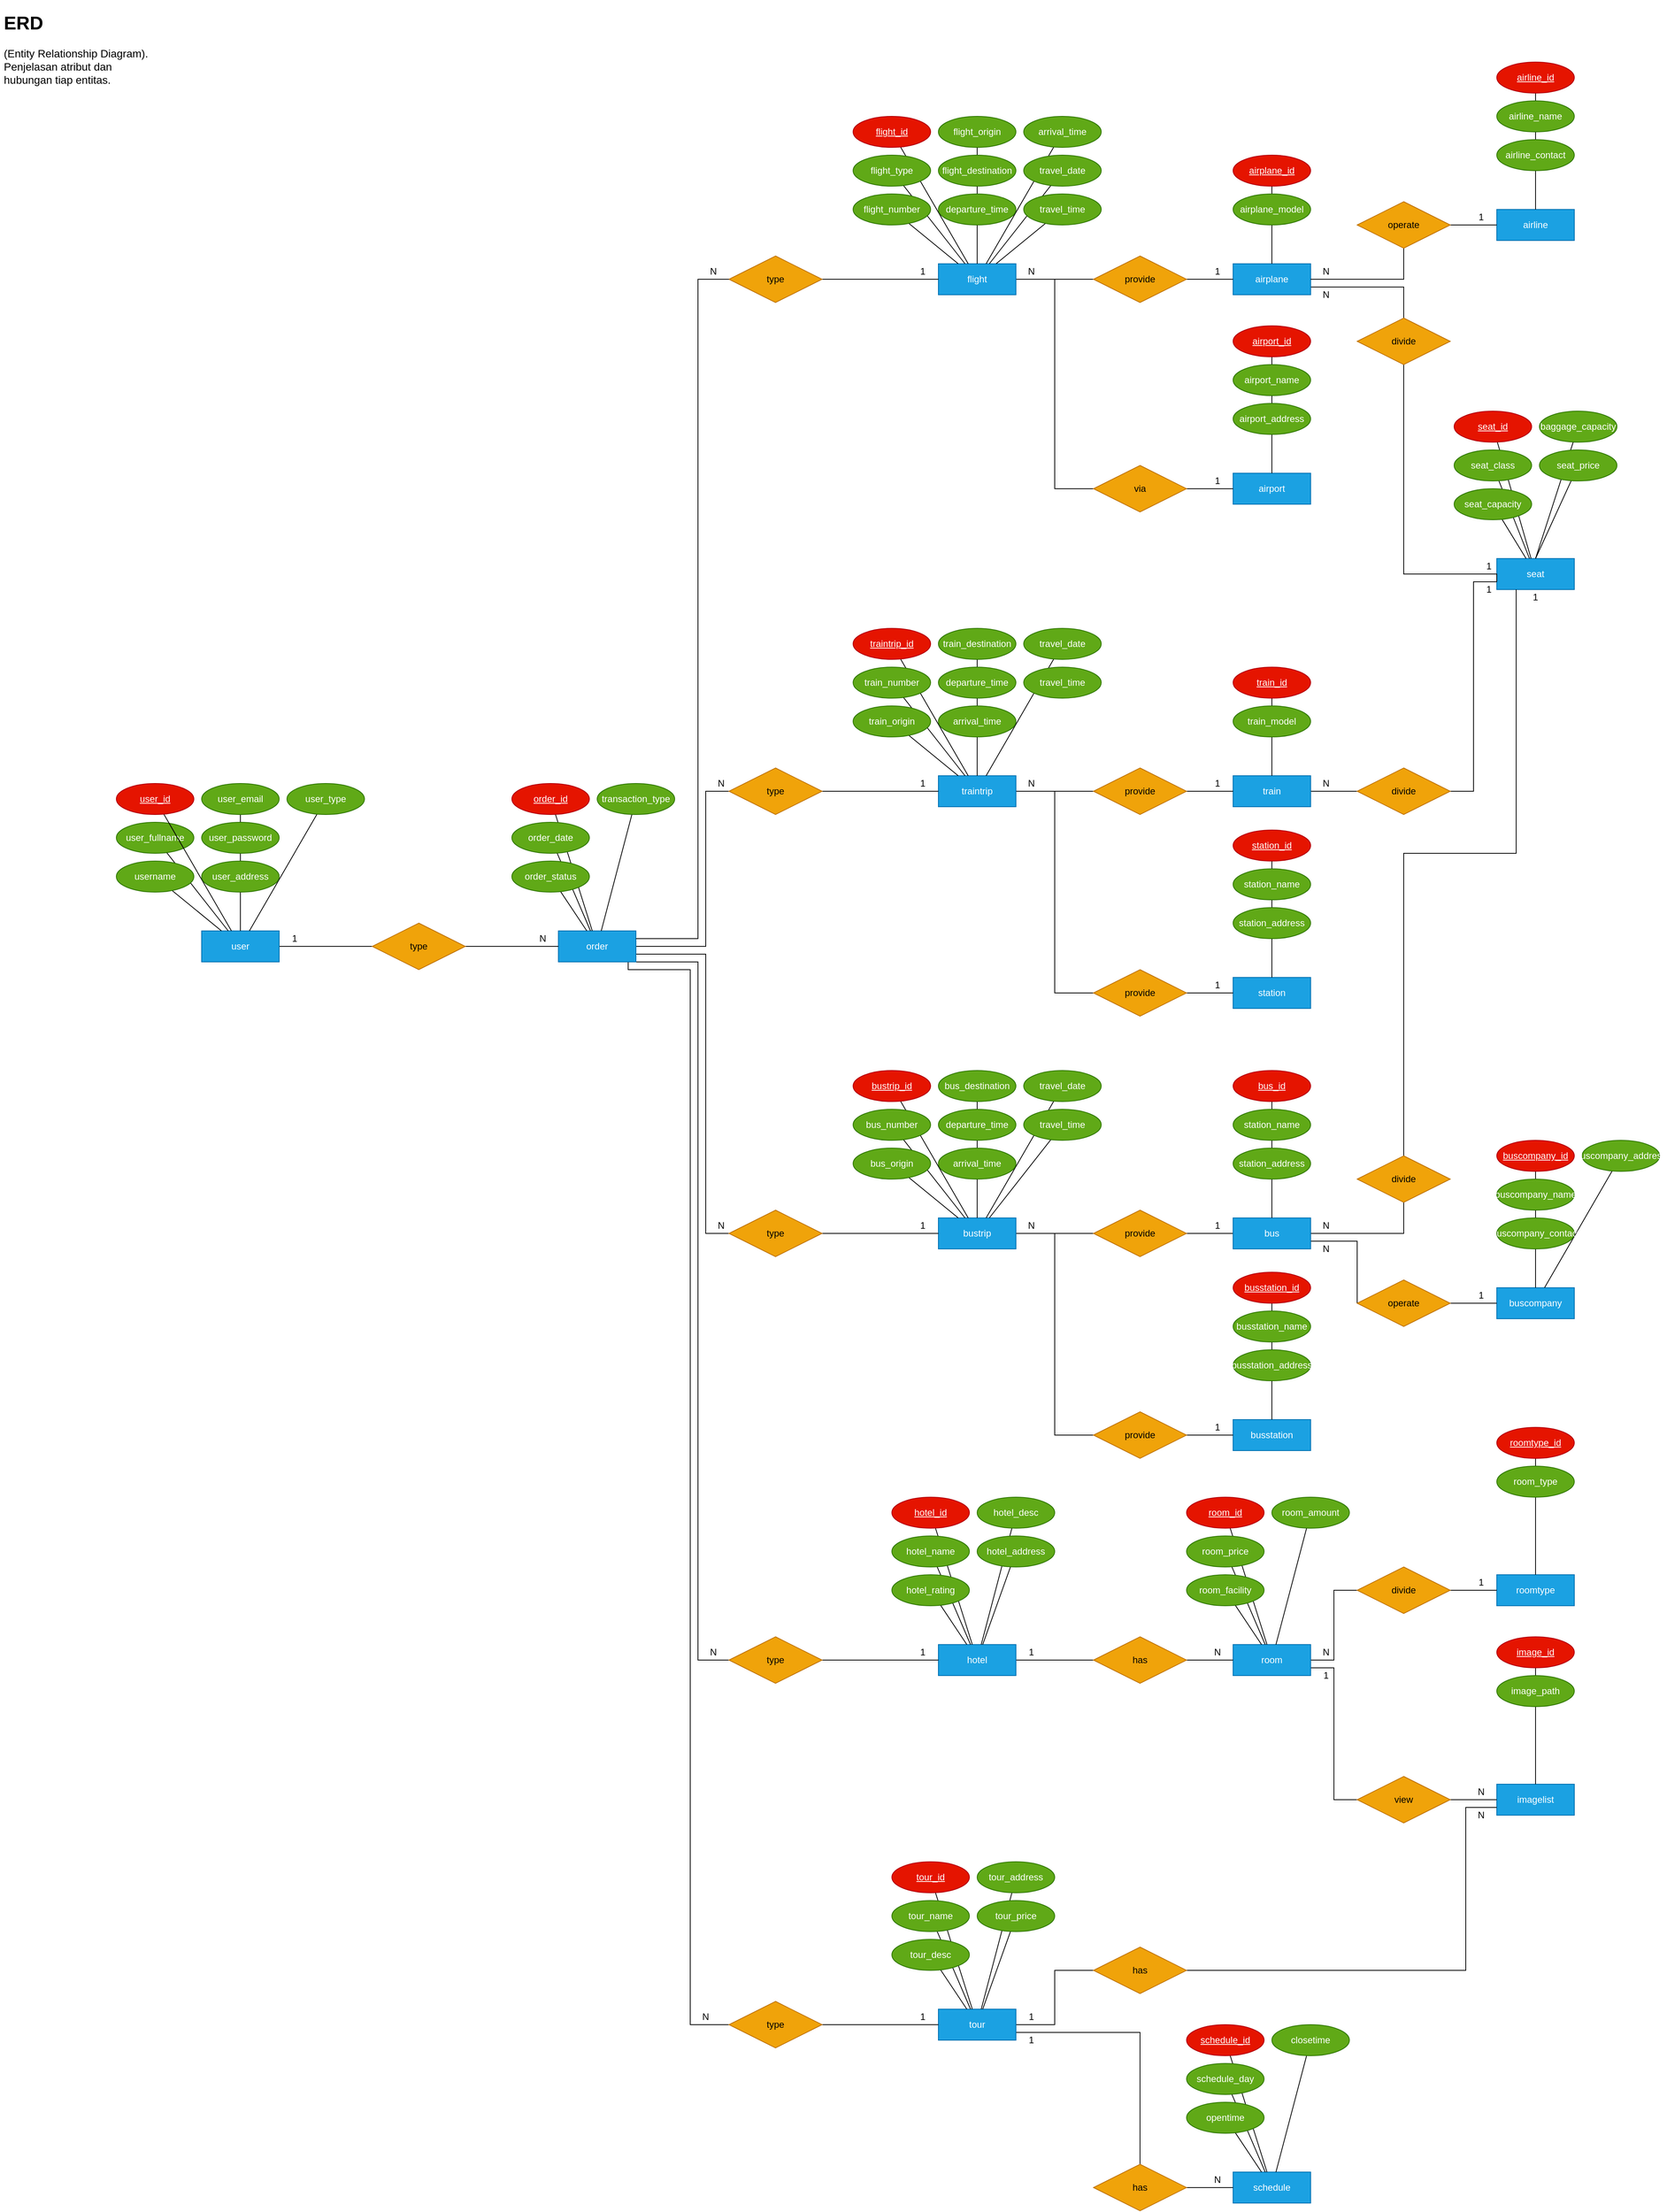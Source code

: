 <mxfile>
    <diagram id="S5Ov-yTzZimIv_9Z-six" name="ERD">
        <mxGraphModel dx="1162" dy="790" grid="1" gridSize="10" guides="1" tooltips="1" connect="1" arrows="1" fold="1" page="1" pageScale="1" pageWidth="850" pageHeight="1100" math="0" shadow="0">
            <root>
                <mxCell id="VVHANSNUth4PY41RH0yg-0"/>
                <mxCell id="VVHANSNUth4PY41RH0yg-1" parent="VVHANSNUth4PY41RH0yg-0"/>
                <mxCell id="GdJC0j8RtjilQuNhtZFk-78" style="rounded=0;orthogonalLoop=1;jettySize=auto;html=1;endArrow=none;endFill=0;" parent="VVHANSNUth4PY41RH0yg-1" source="hqm7u_JKKo__IrS2X4pl-0" target="GdJC0j8RtjilQuNhtZFk-77" edge="1">
                    <mxGeometry relative="1" as="geometry"/>
                </mxCell>
                <mxCell id="hqm7u_JKKo__IrS2X4pl-0" value="user" style="whiteSpace=wrap;html=1;align=center;fillColor=#1ba1e2;strokeColor=#006EAF;fontColor=#ffffff;" parent="VVHANSNUth4PY41RH0yg-1" vertex="1">
                    <mxGeometry x="270" y="1200" width="100" height="40" as="geometry"/>
                </mxCell>
                <mxCell id="Xitpojh779BiU3hBA5hD-20" style="rounded=0;orthogonalLoop=1;jettySize=auto;html=1;fontSize=14;endArrow=none;endFill=0;startArrow=none;startFill=0;" parent="VVHANSNUth4PY41RH0yg-1" source="hqm7u_JKKo__IrS2X4pl-1" target="hqm7u_JKKo__IrS2X4pl-0" edge="1">
                    <mxGeometry relative="1" as="geometry"/>
                </mxCell>
                <mxCell id="hqm7u_JKKo__IrS2X4pl-1" value="user_fullname" style="ellipse;whiteSpace=wrap;html=1;align=center;fillColor=#60a917;strokeColor=#2D7600;fontColor=#ffffff;" parent="VVHANSNUth4PY41RH0yg-1" vertex="1">
                    <mxGeometry x="160" y="1060" width="100" height="40" as="geometry"/>
                </mxCell>
                <mxCell id="Xitpojh779BiU3hBA5hD-25" style="rounded=0;orthogonalLoop=1;jettySize=auto;html=1;fontSize=14;endArrow=none;endFill=0;startArrow=none;startFill=0;" parent="VVHANSNUth4PY41RH0yg-1" source="hqm7u_JKKo__IrS2X4pl-2" target="hqm7u_JKKo__IrS2X4pl-0" edge="1">
                    <mxGeometry relative="1" as="geometry"/>
                </mxCell>
                <mxCell id="hqm7u_JKKo__IrS2X4pl-2" value="user_id" style="ellipse;whiteSpace=wrap;html=1;align=center;fontStyle=4;fillColor=#e51400;strokeColor=#B20000;fontColor=#ffffff;" parent="VVHANSNUth4PY41RH0yg-1" vertex="1">
                    <mxGeometry x="160" y="1010" width="100" height="40" as="geometry"/>
                </mxCell>
                <mxCell id="Xitpojh779BiU3hBA5hD-24" style="rounded=0;orthogonalLoop=1;jettySize=auto;html=1;fontSize=14;endArrow=none;endFill=0;startArrow=none;startFill=0;" parent="VVHANSNUth4PY41RH0yg-1" source="rpjEl5OiSA8x-3xCgGaP-0" target="hqm7u_JKKo__IrS2X4pl-0" edge="1">
                    <mxGeometry relative="1" as="geometry"/>
                </mxCell>
                <mxCell id="rpjEl5OiSA8x-3xCgGaP-0" value="user_email" style="ellipse;whiteSpace=wrap;html=1;align=center;fillColor=#60a917;strokeColor=#2D7600;fontColor=#ffffff;" parent="VVHANSNUth4PY41RH0yg-1" vertex="1">
                    <mxGeometry x="270" y="1010" width="100" height="40" as="geometry"/>
                </mxCell>
                <mxCell id="Xitpojh779BiU3hBA5hD-19" style="rounded=0;orthogonalLoop=1;jettySize=auto;html=1;fontSize=14;endArrow=none;endFill=0;startArrow=none;startFill=0;" parent="VVHANSNUth4PY41RH0yg-1" source="rpjEl5OiSA8x-3xCgGaP-1" target="hqm7u_JKKo__IrS2X4pl-0" edge="1">
                    <mxGeometry relative="1" as="geometry"/>
                </mxCell>
                <mxCell id="rpjEl5OiSA8x-3xCgGaP-1" value="user_password" style="ellipse;whiteSpace=wrap;html=1;align=center;fillColor=#60a917;strokeColor=#2D7600;fontColor=#ffffff;" parent="VVHANSNUth4PY41RH0yg-1" vertex="1">
                    <mxGeometry x="270" y="1060" width="100" height="40" as="geometry"/>
                </mxCell>
                <mxCell id="Xitpojh779BiU3hBA5hD-22" style="rounded=0;orthogonalLoop=1;jettySize=auto;html=1;fontSize=14;endArrow=none;endFill=0;startArrow=none;startFill=0;" parent="VVHANSNUth4PY41RH0yg-1" source="rpjEl5OiSA8x-3xCgGaP-2" target="hqm7u_JKKo__IrS2X4pl-0" edge="1">
                    <mxGeometry relative="1" as="geometry"/>
                </mxCell>
                <mxCell id="rpjEl5OiSA8x-3xCgGaP-2" value="username" style="ellipse;whiteSpace=wrap;html=1;align=center;fillColor=#60a917;strokeColor=#2D7600;fontColor=#ffffff;" parent="VVHANSNUth4PY41RH0yg-1" vertex="1">
                    <mxGeometry x="160" y="1110" width="100" height="40" as="geometry"/>
                </mxCell>
                <mxCell id="Lt_OCrQAqB1Jf8M7LLTo-0" value="&lt;h1&gt;ERD&lt;/h1&gt;&lt;p&gt;&lt;font style=&quot;font-size: 14px&quot;&gt;(Entity Relationship Diagram). Penjelasan atribut dan hubungan tiap entitas.&lt;/font&gt;&lt;/p&gt;" style="text;html=1;strokeColor=none;fillColor=none;spacing=5;spacingTop=-20;whiteSpace=wrap;overflow=hidden;rounded=0;" parent="VVHANSNUth4PY41RH0yg-1" vertex="1">
                    <mxGeometry x="10" y="10" width="210" height="120" as="geometry"/>
                </mxCell>
                <mxCell id="Xitpojh779BiU3hBA5hD-21" style="rounded=0;orthogonalLoop=1;jettySize=auto;html=1;fontSize=14;endArrow=none;endFill=0;startArrow=none;startFill=0;" parent="VVHANSNUth4PY41RH0yg-1" source="bhnZJ5ycbYy6BHwTdew2-0" target="hqm7u_JKKo__IrS2X4pl-0" edge="1">
                    <mxGeometry relative="1" as="geometry"/>
                </mxCell>
                <mxCell id="bhnZJ5ycbYy6BHwTdew2-0" value="user_type" style="ellipse;whiteSpace=wrap;html=1;align=center;fillColor=#60a917;strokeColor=#2D7600;fontColor=#ffffff;" parent="VVHANSNUth4PY41RH0yg-1" vertex="1">
                    <mxGeometry x="380" y="1010" width="100" height="40" as="geometry"/>
                </mxCell>
                <mxCell id="Xitpojh779BiU3hBA5hD-23" style="rounded=0;orthogonalLoop=1;jettySize=auto;html=1;fontSize=14;endArrow=none;endFill=0;startArrow=none;startFill=0;" parent="VVHANSNUth4PY41RH0yg-1" source="bhnZJ5ycbYy6BHwTdew2-1" target="hqm7u_JKKo__IrS2X4pl-0" edge="1">
                    <mxGeometry relative="1" as="geometry"/>
                </mxCell>
                <mxCell id="bhnZJ5ycbYy6BHwTdew2-1" value="user_address" style="ellipse;whiteSpace=wrap;html=1;align=center;fillColor=#60a917;strokeColor=#2D7600;fontColor=#ffffff;" parent="VVHANSNUth4PY41RH0yg-1" vertex="1">
                    <mxGeometry x="270" y="1110" width="100" height="40" as="geometry"/>
                </mxCell>
                <mxCell id="ca-6VG2u84lFmKbdUf4z-14" style="edgeStyle=none;rounded=0;orthogonalLoop=1;jettySize=auto;html=1;entryX=0;entryY=0.5;entryDx=0;entryDy=0;fontSize=14;startArrow=none;startFill=0;endArrow=none;endFill=0;" parent="VVHANSNUth4PY41RH0yg-1" source="bhnZJ5ycbYy6BHwTdew2-2" target="ca-6VG2u84lFmKbdUf4z-13" edge="1">
                    <mxGeometry relative="1" as="geometry">
                        <mxPoint x="1400" y="360" as="targetPoint"/>
                    </mxGeometry>
                </mxCell>
                <mxCell id="LdENO7wJYXne4mdcekgL-11" style="edgeStyle=orthogonalEdgeStyle;rounded=0;orthogonalLoop=1;jettySize=auto;html=1;entryX=0;entryY=0.5;entryDx=0;entryDy=0;fontSize=14;startArrow=none;startFill=0;endArrow=none;endFill=0;" parent="VVHANSNUth4PY41RH0yg-1" source="bhnZJ5ycbYy6BHwTdew2-2" target="LdENO7wJYXne4mdcekgL-10" edge="1">
                    <mxGeometry relative="1" as="geometry"/>
                </mxCell>
                <mxCell id="bhnZJ5ycbYy6BHwTdew2-2" value="flight" style="whiteSpace=wrap;html=1;align=center;fillColor=#1ba1e2;strokeColor=#006EAF;fontColor=#ffffff;" parent="VVHANSNUth4PY41RH0yg-1" vertex="1">
                    <mxGeometry x="1220" y="340" width="100" height="40" as="geometry"/>
                </mxCell>
                <mxCell id="GdJC0j8RtjilQuNhtZFk-15" style="edgeStyle=none;rounded=0;orthogonalLoop=1;jettySize=auto;html=1;entryX=0;entryY=0.5;entryDx=0;entryDy=0;endArrow=none;endFill=0;" parent="VVHANSNUth4PY41RH0yg-1" source="bhnZJ5ycbYy6BHwTdew2-3" target="GdJC0j8RtjilQuNhtZFk-13" edge="1">
                    <mxGeometry relative="1" as="geometry"/>
                </mxCell>
                <mxCell id="bhnZJ5ycbYy6BHwTdew2-3" value="hotel" style="whiteSpace=wrap;html=1;align=center;fillColor=#1ba1e2;strokeColor=#006EAF;fontColor=#ffffff;" parent="VVHANSNUth4PY41RH0yg-1" vertex="1">
                    <mxGeometry x="1220" y="2120" width="100" height="40" as="geometry"/>
                </mxCell>
                <mxCell id="ca-6VG2u84lFmKbdUf4z-4" style="edgeStyle=none;rounded=0;orthogonalLoop=1;jettySize=auto;html=1;fontSize=14;startArrow=none;startFill=0;endArrow=none;endFill=0;" parent="VVHANSNUth4PY41RH0yg-1" source="bhnZJ5ycbYy6BHwTdew2-4" target="bhnZJ5ycbYy6BHwTdew2-2" edge="1">
                    <mxGeometry relative="1" as="geometry"/>
                </mxCell>
                <mxCell id="bhnZJ5ycbYy6BHwTdew2-4" value="flight_id" style="ellipse;whiteSpace=wrap;html=1;align=center;fontStyle=4;fillColor=#e51400;strokeColor=#B20000;fontColor=#ffffff;" parent="VVHANSNUth4PY41RH0yg-1" vertex="1">
                    <mxGeometry x="1110" y="150" width="100" height="40" as="geometry"/>
                </mxCell>
                <mxCell id="ca-6VG2u84lFmKbdUf4z-6" style="edgeStyle=none;rounded=0;orthogonalLoop=1;jettySize=auto;html=1;fontSize=14;startArrow=none;startFill=0;endArrow=none;endFill=0;" parent="VVHANSNUth4PY41RH0yg-1" source="bhnZJ5ycbYy6BHwTdew2-5" target="bhnZJ5ycbYy6BHwTdew2-2" edge="1">
                    <mxGeometry relative="1" as="geometry"/>
                </mxCell>
                <mxCell id="ca-6VG2u84lFmKbdUf4z-12" style="edgeStyle=none;rounded=0;orthogonalLoop=1;jettySize=auto;html=1;fontSize=14;startArrow=none;startFill=0;endArrow=none;endFill=0;" parent="VVHANSNUth4PY41RH0yg-1" source="bhnZJ5ycbYy6BHwTdew2-7" target="bhnZJ5ycbYy6BHwTdew2-2" edge="1">
                    <mxGeometry relative="1" as="geometry"/>
                </mxCell>
                <mxCell id="ca-6VG2u84lFmKbdUf4z-8" style="edgeStyle=none;rounded=0;orthogonalLoop=1;jettySize=auto;html=1;fontSize=14;startArrow=none;startFill=0;endArrow=none;endFill=0;" parent="VVHANSNUth4PY41RH0yg-1" source="bhnZJ5ycbYy6BHwTdew2-8" target="bhnZJ5ycbYy6BHwTdew2-2" edge="1">
                    <mxGeometry relative="1" as="geometry"/>
                </mxCell>
                <mxCell id="ca-6VG2u84lFmKbdUf4z-7" style="edgeStyle=none;rounded=0;orthogonalLoop=1;jettySize=auto;html=1;fontSize=14;startArrow=none;startFill=0;endArrow=none;endFill=0;" parent="VVHANSNUth4PY41RH0yg-1" source="bhnZJ5ycbYy6BHwTdew2-9" target="bhnZJ5ycbYy6BHwTdew2-2" edge="1">
                    <mxGeometry relative="1" as="geometry"/>
                </mxCell>
                <mxCell id="ca-6VG2u84lFmKbdUf4z-10" style="edgeStyle=none;rounded=0;orthogonalLoop=1;jettySize=auto;html=1;fontSize=14;startArrow=none;startFill=0;endArrow=none;endFill=0;" parent="VVHANSNUth4PY41RH0yg-1" source="bhnZJ5ycbYy6BHwTdew2-10" target="bhnZJ5ycbYy6BHwTdew2-2" edge="1">
                    <mxGeometry relative="1" as="geometry"/>
                </mxCell>
                <mxCell id="ca-6VG2u84lFmKbdUf4z-11" style="edgeStyle=none;rounded=0;orthogonalLoop=1;jettySize=auto;html=1;fontSize=14;startArrow=none;startFill=0;endArrow=none;endFill=0;" parent="VVHANSNUth4PY41RH0yg-1" source="bhnZJ5ycbYy6BHwTdew2-12" target="bhnZJ5ycbYy6BHwTdew2-2" edge="1">
                    <mxGeometry relative="1" as="geometry"/>
                </mxCell>
                <mxCell id="bhnZJ5ycbYy6BHwTdew2-12" value="arrival_time" style="ellipse;whiteSpace=wrap;html=1;align=center;fillColor=#60a917;strokeColor=#2D7600;fontColor=#ffffff;" parent="VVHANSNUth4PY41RH0yg-1" vertex="1">
                    <mxGeometry x="1330" y="150" width="100" height="40" as="geometry"/>
                </mxCell>
                <mxCell id="GdJC0j8RtjilQuNhtZFk-0" style="rounded=0;orthogonalLoop=1;jettySize=auto;html=1;endArrow=none;endFill=0;" parent="VVHANSNUth4PY41RH0yg-1" source="bhnZJ5ycbYy6BHwTdew2-13" target="bhnZJ5ycbYy6BHwTdew2-3" edge="1">
                    <mxGeometry relative="1" as="geometry"/>
                </mxCell>
                <mxCell id="bhnZJ5ycbYy6BHwTdew2-13" value="hotel_id" style="ellipse;whiteSpace=wrap;html=1;align=center;fontStyle=4;fillColor=#e51400;strokeColor=#B20000;fontColor=#ffffff;" parent="VVHANSNUth4PY41RH0yg-1" vertex="1">
                    <mxGeometry x="1160" y="1930" width="100" height="40" as="geometry"/>
                </mxCell>
                <mxCell id="GdJC0j8RtjilQuNhtZFk-2" style="rounded=0;orthogonalLoop=1;jettySize=auto;html=1;endArrow=none;endFill=0;" parent="VVHANSNUth4PY41RH0yg-1" source="bhnZJ5ycbYy6BHwTdew2-14" target="bhnZJ5ycbYy6BHwTdew2-3" edge="1">
                    <mxGeometry relative="1" as="geometry"/>
                </mxCell>
                <mxCell id="GdJC0j8RtjilQuNhtZFk-1" style="rounded=0;orthogonalLoop=1;jettySize=auto;html=1;endArrow=none;endFill=0;" parent="VVHANSNUth4PY41RH0yg-1" source="bhnZJ5ycbYy6BHwTdew2-15" target="bhnZJ5ycbYy6BHwTdew2-3" edge="1">
                    <mxGeometry relative="1" as="geometry"/>
                </mxCell>
                <mxCell id="GdJC0j8RtjilQuNhtZFk-3" style="rounded=0;orthogonalLoop=1;jettySize=auto;html=1;endArrow=none;endFill=0;" parent="VVHANSNUth4PY41RH0yg-1" source="bhnZJ5ycbYy6BHwTdew2-18" target="bhnZJ5ycbYy6BHwTdew2-3" edge="1">
                    <mxGeometry relative="1" as="geometry"/>
                </mxCell>
                <mxCell id="bhnZJ5ycbYy6BHwTdew2-18" value="hotel_desc" style="ellipse;whiteSpace=wrap;html=1;align=center;fillColor=#60a917;strokeColor=#2D7600;fontColor=#ffffff;" parent="VVHANSNUth4PY41RH0yg-1" vertex="1">
                    <mxGeometry x="1270" y="1930" width="100" height="40" as="geometry"/>
                </mxCell>
                <mxCell id="GdJC0j8RtjilQuNhtZFk-4" style="rounded=0;orthogonalLoop=1;jettySize=auto;html=1;endArrow=none;endFill=0;" parent="VVHANSNUth4PY41RH0yg-1" source="bhnZJ5ycbYy6BHwTdew2-16" target="bhnZJ5ycbYy6BHwTdew2-3" edge="1">
                    <mxGeometry relative="1" as="geometry"/>
                </mxCell>
                <mxCell id="GdJC0j8RtjilQuNhtZFk-19" style="edgeStyle=orthogonalEdgeStyle;rounded=0;orthogonalLoop=1;jettySize=auto;html=1;entryX=0;entryY=0.5;entryDx=0;entryDy=0;endArrow=none;endFill=0;" parent="VVHANSNUth4PY41RH0yg-1" source="bhnZJ5ycbYy6BHwTdew2-26" target="GdJC0j8RtjilQuNhtZFk-17" edge="1">
                    <mxGeometry relative="1" as="geometry"/>
                </mxCell>
                <mxCell id="GdJC0j8RtjilQuNhtZFk-20" style="edgeStyle=orthogonalEdgeStyle;rounded=0;orthogonalLoop=1;jettySize=auto;html=1;entryX=0;entryY=0.5;entryDx=0;entryDy=0;endArrow=none;endFill=0;" parent="VVHANSNUth4PY41RH0yg-1" source="bhnZJ5ycbYy6BHwTdew2-26" target="GdJC0j8RtjilQuNhtZFk-18" edge="1">
                    <mxGeometry relative="1" as="geometry">
                        <Array as="points">
                            <mxPoint x="1730" y="2150"/>
                            <mxPoint x="1730" y="2320"/>
                        </Array>
                    </mxGeometry>
                </mxCell>
                <mxCell id="bhnZJ5ycbYy6BHwTdew2-26" value="room" style="whiteSpace=wrap;html=1;align=center;fillColor=#1ba1e2;strokeColor=#006EAF;fontColor=#ffffff;" parent="VVHANSNUth4PY41RH0yg-1" vertex="1">
                    <mxGeometry x="1600" y="2120" width="100" height="40" as="geometry"/>
                </mxCell>
                <mxCell id="GdJC0j8RtjilQuNhtZFk-5" style="edgeStyle=none;rounded=0;orthogonalLoop=1;jettySize=auto;html=1;endArrow=none;endFill=0;" parent="VVHANSNUth4PY41RH0yg-1" source="bhnZJ5ycbYy6BHwTdew2-27" target="bhnZJ5ycbYy6BHwTdew2-26" edge="1">
                    <mxGeometry relative="1" as="geometry"/>
                </mxCell>
                <mxCell id="bhnZJ5ycbYy6BHwTdew2-27" value="room_id" style="ellipse;whiteSpace=wrap;html=1;align=center;fontStyle=4;fillColor=#e51400;strokeColor=#B20000;fontColor=#ffffff;" parent="VVHANSNUth4PY41RH0yg-1" vertex="1">
                    <mxGeometry x="1540" y="1930" width="100" height="40" as="geometry"/>
                </mxCell>
                <mxCell id="GdJC0j8RtjilQuNhtZFk-7" style="edgeStyle=none;rounded=0;orthogonalLoop=1;jettySize=auto;html=1;endArrow=none;endFill=0;" parent="VVHANSNUth4PY41RH0yg-1" source="bhnZJ5ycbYy6BHwTdew2-28" target="bhnZJ5ycbYy6BHwTdew2-26" edge="1">
                    <mxGeometry relative="1" as="geometry"/>
                </mxCell>
                <mxCell id="bhnZJ5ycbYy6BHwTdew2-35" value="imagelist" style="whiteSpace=wrap;html=1;align=center;fillColor=#1ba1e2;strokeColor=#006EAF;fontColor=#ffffff;" parent="VVHANSNUth4PY41RH0yg-1" vertex="1">
                    <mxGeometry x="1940" y="2300" width="100" height="40" as="geometry"/>
                </mxCell>
                <mxCell id="GdJC0j8RtjilQuNhtZFk-11" style="edgeStyle=none;rounded=0;orthogonalLoop=1;jettySize=auto;html=1;endArrow=none;endFill=0;" parent="VVHANSNUth4PY41RH0yg-1" source="bhnZJ5ycbYy6BHwTdew2-36" target="bhnZJ5ycbYy6BHwTdew2-35" edge="1">
                    <mxGeometry relative="1" as="geometry"/>
                </mxCell>
                <mxCell id="bhnZJ5ycbYy6BHwTdew2-36" value="image_id" style="ellipse;whiteSpace=wrap;html=1;align=center;fontStyle=4;fillColor=#e51400;strokeColor=#B20000;fontColor=#ffffff;" parent="VVHANSNUth4PY41RH0yg-1" vertex="1">
                    <mxGeometry x="1940" y="2110" width="100" height="40" as="geometry"/>
                </mxCell>
                <mxCell id="GdJC0j8RtjilQuNhtZFk-12" style="edgeStyle=none;rounded=0;orthogonalLoop=1;jettySize=auto;html=1;endArrow=none;endFill=0;" parent="VVHANSNUth4PY41RH0yg-1" source="bhnZJ5ycbYy6BHwTdew2-37" target="bhnZJ5ycbYy6BHwTdew2-35" edge="1">
                    <mxGeometry relative="1" as="geometry"/>
                </mxCell>
                <mxCell id="GdJC0j8RtjilQuNhtZFk-6" style="edgeStyle=none;rounded=0;orthogonalLoop=1;jettySize=auto;html=1;endArrow=none;endFill=0;" parent="VVHANSNUth4PY41RH0yg-1" source="bhnZJ5ycbYy6BHwTdew2-39" target="bhnZJ5ycbYy6BHwTdew2-26" edge="1">
                    <mxGeometry relative="1" as="geometry"/>
                </mxCell>
                <mxCell id="GdJC0j8RtjilQuNhtZFk-8" style="edgeStyle=none;rounded=0;orthogonalLoop=1;jettySize=auto;html=1;endArrow=none;endFill=0;" parent="VVHANSNUth4PY41RH0yg-1" source="bhnZJ5ycbYy6BHwTdew2-40" target="bhnZJ5ycbYy6BHwTdew2-26" edge="1">
                    <mxGeometry relative="1" as="geometry"/>
                </mxCell>
                <mxCell id="bhnZJ5ycbYy6BHwTdew2-40" value="room_amount" style="ellipse;whiteSpace=wrap;html=1;align=center;fillColor=#60a917;strokeColor=#2D7600;fontColor=#ffffff;" parent="VVHANSNUth4PY41RH0yg-1" vertex="1">
                    <mxGeometry x="1650" y="1930" width="100" height="40" as="geometry"/>
                </mxCell>
                <mxCell id="GdJC0j8RtjilQuNhtZFk-58" style="edgeStyle=orthogonalEdgeStyle;rounded=0;orthogonalLoop=1;jettySize=auto;html=1;endArrow=none;endFill=0;" parent="VVHANSNUth4PY41RH0yg-1" source="Xitpojh779BiU3hBA5hD-6" target="GdJC0j8RtjilQuNhtZFk-57" edge="1">
                    <mxGeometry relative="1" as="geometry">
                        <Array as="points">
                            <mxPoint x="920" y="1220"/>
                            <mxPoint x="920" y="1020"/>
                        </Array>
                    </mxGeometry>
                </mxCell>
                <mxCell id="GdJC0j8RtjilQuNhtZFk-73" style="edgeStyle=orthogonalEdgeStyle;rounded=0;orthogonalLoop=1;jettySize=auto;html=1;entryX=0;entryY=0.5;entryDx=0;entryDy=0;endArrow=none;endFill=0;" parent="VVHANSNUth4PY41RH0yg-1" source="Xitpojh779BiU3hBA5hD-6" target="GdJC0j8RtjilQuNhtZFk-64" edge="1">
                    <mxGeometry relative="1" as="geometry">
                        <Array as="points">
                            <mxPoint x="920" y="1230"/>
                            <mxPoint x="920" y="1590"/>
                        </Array>
                    </mxGeometry>
                </mxCell>
                <mxCell id="GdJC0j8RtjilQuNhtZFk-74" style="edgeStyle=orthogonalEdgeStyle;rounded=0;orthogonalLoop=1;jettySize=auto;html=1;entryX=0;entryY=0.5;entryDx=0;entryDy=0;endArrow=none;endFill=0;" parent="VVHANSNUth4PY41RH0yg-1" source="Xitpojh779BiU3hBA5hD-6" target="GdJC0j8RtjilQuNhtZFk-65" edge="1">
                    <mxGeometry relative="1" as="geometry">
                        <Array as="points">
                            <mxPoint x="910" y="1240"/>
                            <mxPoint x="910" y="2140"/>
                        </Array>
                    </mxGeometry>
                </mxCell>
                <mxCell id="GdJC0j8RtjilQuNhtZFk-75" style="edgeStyle=orthogonalEdgeStyle;rounded=0;orthogonalLoop=1;jettySize=auto;html=1;entryX=0;entryY=0.5;entryDx=0;entryDy=0;endArrow=none;endFill=0;" parent="VVHANSNUth4PY41RH0yg-1" source="Xitpojh779BiU3hBA5hD-6" target="GdJC0j8RtjilQuNhtZFk-66" edge="1">
                    <mxGeometry relative="1" as="geometry">
                        <Array as="points">
                            <mxPoint x="820" y="1250"/>
                            <mxPoint x="900" y="1250"/>
                            <mxPoint x="900" y="2610"/>
                        </Array>
                    </mxGeometry>
                </mxCell>
                <mxCell id="Xitpojh779BiU3hBA5hD-6" value="order" style="whiteSpace=wrap;html=1;align=center;fillColor=#1ba1e2;strokeColor=#006EAF;fontColor=#ffffff;" parent="VVHANSNUth4PY41RH0yg-1" vertex="1">
                    <mxGeometry x="730" y="1200" width="100" height="40" as="geometry"/>
                </mxCell>
                <mxCell id="GdJC0j8RtjilQuNhtZFk-59" style="edgeStyle=none;rounded=0;orthogonalLoop=1;jettySize=auto;html=1;endArrow=none;endFill=0;" parent="VVHANSNUth4PY41RH0yg-1" source="Xitpojh779BiU3hBA5hD-7" target="Xitpojh779BiU3hBA5hD-6" edge="1">
                    <mxGeometry relative="1" as="geometry"/>
                </mxCell>
                <mxCell id="Xitpojh779BiU3hBA5hD-7" value="order_id" style="ellipse;whiteSpace=wrap;html=1;align=center;fontStyle=4;fillColor=#e51400;strokeColor=#B20000;fontColor=#ffffff;" parent="VVHANSNUth4PY41RH0yg-1" vertex="1">
                    <mxGeometry x="670" y="1010" width="100" height="40" as="geometry"/>
                </mxCell>
                <mxCell id="GdJC0j8RtjilQuNhtZFk-61" style="edgeStyle=none;rounded=0;orthogonalLoop=1;jettySize=auto;html=1;endArrow=none;endFill=0;" parent="VVHANSNUth4PY41RH0yg-1" source="Xitpojh779BiU3hBA5hD-8" target="Xitpojh779BiU3hBA5hD-6" edge="1">
                    <mxGeometry relative="1" as="geometry"/>
                </mxCell>
                <mxCell id="GdJC0j8RtjilQuNhtZFk-60" style="edgeStyle=none;rounded=0;orthogonalLoop=1;jettySize=auto;html=1;endArrow=none;endFill=0;" parent="VVHANSNUth4PY41RH0yg-1" source="Xitpojh779BiU3hBA5hD-9" target="Xitpojh779BiU3hBA5hD-6" edge="1">
                    <mxGeometry relative="1" as="geometry"/>
                </mxCell>
                <mxCell id="GdJC0j8RtjilQuNhtZFk-62" style="edgeStyle=none;rounded=0;orthogonalLoop=1;jettySize=auto;html=1;endArrow=none;endFill=0;" parent="VVHANSNUth4PY41RH0yg-1" source="Xitpojh779BiU3hBA5hD-11" target="Xitpojh779BiU3hBA5hD-6" edge="1">
                    <mxGeometry relative="1" as="geometry"/>
                </mxCell>
                <mxCell id="Xitpojh779BiU3hBA5hD-11" value="transaction_type" style="ellipse;whiteSpace=wrap;html=1;align=center;fillColor=#60a917;strokeColor=#2D7600;fontColor=#ffffff;" parent="VVHANSNUth4PY41RH0yg-1" vertex="1">
                    <mxGeometry x="780" y="1010" width="100" height="40" as="geometry"/>
                </mxCell>
                <mxCell id="Xitpojh779BiU3hBA5hD-14" value="roomtype" style="whiteSpace=wrap;html=1;align=center;fillColor=#1ba1e2;strokeColor=#006EAF;fontColor=#ffffff;" parent="VVHANSNUth4PY41RH0yg-1" vertex="1">
                    <mxGeometry x="1940" y="2030" width="100" height="40" as="geometry"/>
                </mxCell>
                <mxCell id="GdJC0j8RtjilQuNhtZFk-9" style="edgeStyle=none;rounded=0;orthogonalLoop=1;jettySize=auto;html=1;endArrow=none;endFill=0;" parent="VVHANSNUth4PY41RH0yg-1" source="Xitpojh779BiU3hBA5hD-15" target="Xitpojh779BiU3hBA5hD-14" edge="1">
                    <mxGeometry relative="1" as="geometry"/>
                </mxCell>
                <mxCell id="Xitpojh779BiU3hBA5hD-15" value="roomtype_id" style="ellipse;whiteSpace=wrap;html=1;align=center;fontStyle=4;fillColor=#e51400;strokeColor=#B20000;fontColor=#ffffff;" parent="VVHANSNUth4PY41RH0yg-1" vertex="1">
                    <mxGeometry x="1940" y="1840" width="100" height="40" as="geometry"/>
                </mxCell>
                <mxCell id="GdJC0j8RtjilQuNhtZFk-10" style="edgeStyle=none;rounded=0;orthogonalLoop=1;jettySize=auto;html=1;endArrow=none;endFill=0;" parent="VVHANSNUth4PY41RH0yg-1" source="Xitpojh779BiU3hBA5hD-16" target="Xitpojh779BiU3hBA5hD-14" edge="1">
                    <mxGeometry relative="1" as="geometry"/>
                </mxCell>
                <mxCell id="ca-6VG2u84lFmKbdUf4z-5" style="edgeStyle=none;rounded=0;orthogonalLoop=1;jettySize=auto;html=1;fontSize=14;startArrow=none;startFill=0;endArrow=none;endFill=0;" parent="VVHANSNUth4PY41RH0yg-1" source="Xitpojh779BiU3hBA5hD-18" target="bhnZJ5ycbYy6BHwTdew2-2" edge="1">
                    <mxGeometry relative="1" as="geometry"/>
                </mxCell>
                <mxCell id="SlNmKbRcGmH2DJOK2Q_v-0" value="airline" style="whiteSpace=wrap;html=1;align=center;fillColor=#1ba1e2;strokeColor=#006EAF;fontColor=#ffffff;" parent="VVHANSNUth4PY41RH0yg-1" vertex="1">
                    <mxGeometry x="1940" y="270" width="100" height="40" as="geometry"/>
                </mxCell>
                <mxCell id="LdENO7wJYXne4mdcekgL-0" style="edgeStyle=orthogonalEdgeStyle;rounded=0;orthogonalLoop=1;jettySize=auto;html=1;fontSize=14;startArrow=none;startFill=0;endArrow=none;endFill=0;" parent="VVHANSNUth4PY41RH0yg-1" source="SlNmKbRcGmH2DJOK2Q_v-1" target="SlNmKbRcGmH2DJOK2Q_v-0" edge="1">
                    <mxGeometry relative="1" as="geometry"/>
                </mxCell>
                <mxCell id="SlNmKbRcGmH2DJOK2Q_v-1" value="airline_id" style="ellipse;whiteSpace=wrap;html=1;align=center;fontStyle=4;fillColor=#e51400;strokeColor=#B20000;fontColor=#ffffff;" parent="VVHANSNUth4PY41RH0yg-1" vertex="1">
                    <mxGeometry x="1940" y="80" width="100" height="40" as="geometry"/>
                </mxCell>
                <mxCell id="LdENO7wJYXne4mdcekgL-1" style="edgeStyle=orthogonalEdgeStyle;rounded=0;orthogonalLoop=1;jettySize=auto;html=1;fontSize=14;startArrow=none;startFill=0;endArrow=none;endFill=0;" parent="VVHANSNUth4PY41RH0yg-1" source="SlNmKbRcGmH2DJOK2Q_v-2" target="SlNmKbRcGmH2DJOK2Q_v-0" edge="1">
                    <mxGeometry relative="1" as="geometry"/>
                </mxCell>
                <mxCell id="LdENO7wJYXne4mdcekgL-14" style="edgeStyle=orthogonalEdgeStyle;rounded=0;orthogonalLoop=1;jettySize=auto;html=1;fontSize=14;startArrow=none;startFill=0;endArrow=none;endFill=0;" parent="VVHANSNUth4PY41RH0yg-1" source="SlNmKbRcGmH2DJOK2Q_v-3" target="LdENO7wJYXne4mdcekgL-13" edge="1">
                    <mxGeometry relative="1" as="geometry">
                        <Array as="points">
                            <mxPoint x="1820" y="370"/>
                        </Array>
                    </mxGeometry>
                </mxCell>
                <mxCell id="SlNmKbRcGmH2DJOK2Q_v-3" value="airplane" style="whiteSpace=wrap;html=1;align=center;fillColor=#1ba1e2;strokeColor=#006EAF;fontColor=#ffffff;" parent="VVHANSNUth4PY41RH0yg-1" vertex="1">
                    <mxGeometry x="1600" y="340" width="100" height="40" as="geometry"/>
                </mxCell>
                <mxCell id="LdENO7wJYXne4mdcekgL-2" style="edgeStyle=orthogonalEdgeStyle;rounded=0;orthogonalLoop=1;jettySize=auto;html=1;fontSize=14;startArrow=none;startFill=0;endArrow=none;endFill=0;" parent="VVHANSNUth4PY41RH0yg-1" source="SlNmKbRcGmH2DJOK2Q_v-4" target="SlNmKbRcGmH2DJOK2Q_v-3" edge="1">
                    <mxGeometry relative="1" as="geometry"/>
                </mxCell>
                <mxCell id="SlNmKbRcGmH2DJOK2Q_v-4" value="airplane_id" style="ellipse;whiteSpace=wrap;html=1;align=center;fontStyle=4;fillColor=#e51400;strokeColor=#B20000;fontColor=#ffffff;" parent="VVHANSNUth4PY41RH0yg-1" vertex="1">
                    <mxGeometry x="1600" y="200" width="100" height="40" as="geometry"/>
                </mxCell>
                <mxCell id="LdENO7wJYXne4mdcekgL-3" style="edgeStyle=orthogonalEdgeStyle;rounded=0;orthogonalLoop=1;jettySize=auto;html=1;fontSize=14;startArrow=none;startFill=0;endArrow=none;endFill=0;" parent="VVHANSNUth4PY41RH0yg-1" source="SlNmKbRcGmH2DJOK2Q_v-5" target="SlNmKbRcGmH2DJOK2Q_v-3" edge="1">
                    <mxGeometry relative="1" as="geometry"/>
                </mxCell>
                <mxCell id="ca-6VG2u84lFmKbdUf4z-0" value="seat" style="whiteSpace=wrap;html=1;align=center;fillColor=#1ba1e2;strokeColor=#006EAF;fontColor=#ffffff;" parent="VVHANSNUth4PY41RH0yg-1" vertex="1">
                    <mxGeometry x="1940" y="720" width="100" height="40" as="geometry"/>
                </mxCell>
                <mxCell id="LdENO7wJYXne4mdcekgL-4" style="rounded=0;orthogonalLoop=1;jettySize=auto;html=1;fontSize=14;startArrow=none;startFill=0;endArrow=none;endFill=0;" parent="VVHANSNUth4PY41RH0yg-1" source="ca-6VG2u84lFmKbdUf4z-1" target="ca-6VG2u84lFmKbdUf4z-0" edge="1">
                    <mxGeometry relative="1" as="geometry"/>
                </mxCell>
                <mxCell id="ca-6VG2u84lFmKbdUf4z-1" value="seat_id" style="ellipse;whiteSpace=wrap;html=1;align=center;fontStyle=4;fillColor=#e51400;strokeColor=#B20000;fontColor=#ffffff;" parent="VVHANSNUth4PY41RH0yg-1" vertex="1">
                    <mxGeometry x="1885" y="530" width="100" height="40" as="geometry"/>
                </mxCell>
                <mxCell id="LdENO7wJYXne4mdcekgL-5" style="rounded=0;orthogonalLoop=1;jettySize=auto;html=1;fontSize=14;startArrow=none;startFill=0;endArrow=none;endFill=0;" parent="VVHANSNUth4PY41RH0yg-1" source="ca-6VG2u84lFmKbdUf4z-2" target="ca-6VG2u84lFmKbdUf4z-0" edge="1">
                    <mxGeometry relative="1" as="geometry"/>
                </mxCell>
                <mxCell id="LdENO7wJYXne4mdcekgL-6" style="rounded=0;orthogonalLoop=1;jettySize=auto;html=1;fontSize=14;startArrow=none;startFill=0;endArrow=none;endFill=0;" parent="VVHANSNUth4PY41RH0yg-1" source="ca-6VG2u84lFmKbdUf4z-3" target="ca-6VG2u84lFmKbdUf4z-0" edge="1">
                    <mxGeometry relative="1" as="geometry"/>
                </mxCell>
                <mxCell id="ca-6VG2u84lFmKbdUf4z-15" style="rounded=0;orthogonalLoop=1;jettySize=auto;html=1;fontSize=14;startArrow=none;startFill=0;endArrow=none;endFill=0;" parent="VVHANSNUth4PY41RH0yg-1" source="ca-6VG2u84lFmKbdUf4z-13" target="SlNmKbRcGmH2DJOK2Q_v-3" edge="1">
                    <mxGeometry relative="1" as="geometry"/>
                </mxCell>
                <mxCell id="ca-6VG2u84lFmKbdUf4z-13" value="provide" style="shape=rhombus;perimeter=rhombusPerimeter;whiteSpace=wrap;html=1;align=center;fillColor=#f0a30a;strokeColor=#BD7000;fontColor=#000000;" parent="VVHANSNUth4PY41RH0yg-1" vertex="1">
                    <mxGeometry x="1420" y="330" width="120" height="60" as="geometry"/>
                </mxCell>
                <mxCell id="AatWA-SsL8PgsrCsKQID-0" value="airport" style="whiteSpace=wrap;html=1;align=center;fillColor=#1ba1e2;strokeColor=#006EAF;fontColor=#ffffff;" parent="VVHANSNUth4PY41RH0yg-1" vertex="1">
                    <mxGeometry x="1600" y="610" width="100" height="40" as="geometry"/>
                </mxCell>
                <mxCell id="LdENO7wJYXne4mdcekgL-7" style="edgeStyle=orthogonalEdgeStyle;rounded=0;orthogonalLoop=1;jettySize=auto;html=1;fontSize=14;startArrow=none;startFill=0;endArrow=none;endFill=0;" parent="VVHANSNUth4PY41RH0yg-1" source="AatWA-SsL8PgsrCsKQID-1" target="AatWA-SsL8PgsrCsKQID-0" edge="1">
                    <mxGeometry relative="1" as="geometry"/>
                </mxCell>
                <mxCell id="AatWA-SsL8PgsrCsKQID-1" value="airport_id" style="ellipse;whiteSpace=wrap;html=1;align=center;fontStyle=4;fillColor=#e51400;strokeColor=#B20000;fontColor=#ffffff;" parent="VVHANSNUth4PY41RH0yg-1" vertex="1">
                    <mxGeometry x="1600" y="420" width="100" height="40" as="geometry"/>
                </mxCell>
                <mxCell id="LdENO7wJYXne4mdcekgL-8" style="edgeStyle=orthogonalEdgeStyle;rounded=0;orthogonalLoop=1;jettySize=auto;html=1;fontSize=14;startArrow=none;startFill=0;endArrow=none;endFill=0;" parent="VVHANSNUth4PY41RH0yg-1" source="AatWA-SsL8PgsrCsKQID-2" target="AatWA-SsL8PgsrCsKQID-0" edge="1">
                    <mxGeometry relative="1" as="geometry"/>
                </mxCell>
                <mxCell id="LdENO7wJYXne4mdcekgL-9" style="edgeStyle=orthogonalEdgeStyle;rounded=0;orthogonalLoop=1;jettySize=auto;html=1;fontSize=14;startArrow=none;startFill=0;endArrow=none;endFill=0;" parent="VVHANSNUth4PY41RH0yg-1" source="AatWA-SsL8PgsrCsKQID-3" target="AatWA-SsL8PgsrCsKQID-0" edge="1">
                    <mxGeometry relative="1" as="geometry"/>
                </mxCell>
                <mxCell id="bhnZJ5ycbYy6BHwTdew2-9" value="flight_origin" style="ellipse;whiteSpace=wrap;html=1;align=center;fillColor=#60a917;strokeColor=#2D7600;fontColor=#ffffff;" parent="VVHANSNUth4PY41RH0yg-1" vertex="1">
                    <mxGeometry x="1220" y="150" width="100" height="40" as="geometry"/>
                </mxCell>
                <mxCell id="bhnZJ5ycbYy6BHwTdew2-10" value="travel_date" style="ellipse;whiteSpace=wrap;html=1;align=center;fillColor=#60a917;strokeColor=#2D7600;fontColor=#ffffff;" parent="VVHANSNUth4PY41RH0yg-1" vertex="1">
                    <mxGeometry x="1330" y="200" width="100" height="40" as="geometry"/>
                </mxCell>
                <mxCell id="Xitpojh779BiU3hBA5hD-18" value="flight_type" style="ellipse;whiteSpace=wrap;html=1;align=center;fillColor=#60a917;strokeColor=#2D7600;fontColor=#ffffff;" parent="VVHANSNUth4PY41RH0yg-1" vertex="1">
                    <mxGeometry x="1110" y="200" width="100" height="40" as="geometry"/>
                </mxCell>
                <mxCell id="bhnZJ5ycbYy6BHwTdew2-5" value="flight_number" style="ellipse;whiteSpace=wrap;html=1;align=center;fillColor=#60a917;strokeColor=#2D7600;fontColor=#ffffff;" parent="VVHANSNUth4PY41RH0yg-1" vertex="1">
                    <mxGeometry x="1110" y="250" width="100" height="40" as="geometry"/>
                </mxCell>
                <mxCell id="bhnZJ5ycbYy6BHwTdew2-7" value="flight_destination" style="ellipse;whiteSpace=wrap;html=1;align=center;fillColor=#60a917;strokeColor=#2D7600;fontColor=#ffffff;" parent="VVHANSNUth4PY41RH0yg-1" vertex="1">
                    <mxGeometry x="1220" y="200" width="100" height="40" as="geometry"/>
                </mxCell>
                <mxCell id="bhnZJ5ycbYy6BHwTdew2-8" value="departure_time" style="ellipse;whiteSpace=wrap;html=1;align=center;fillColor=#60a917;strokeColor=#2D7600;fontColor=#ffffff;" parent="VVHANSNUth4PY41RH0yg-1" vertex="1">
                    <mxGeometry x="1220" y="250" width="100" height="40" as="geometry"/>
                </mxCell>
                <mxCell id="SlNmKbRcGmH2DJOK2Q_v-5" value="airplane_model" style="ellipse;whiteSpace=wrap;html=1;align=center;fillColor=#60a917;strokeColor=#2D7600;fontColor=#ffffff;" parent="VVHANSNUth4PY41RH0yg-1" vertex="1">
                    <mxGeometry x="1600" y="250" width="100" height="40" as="geometry"/>
                </mxCell>
                <mxCell id="AatWA-SsL8PgsrCsKQID-2" value="airport_name" style="ellipse;whiteSpace=wrap;html=1;align=center;fillColor=#60a917;strokeColor=#2D7600;fontColor=#ffffff;" parent="VVHANSNUth4PY41RH0yg-1" vertex="1">
                    <mxGeometry x="1600" y="470" width="100" height="40" as="geometry"/>
                </mxCell>
                <mxCell id="AatWA-SsL8PgsrCsKQID-3" value="airport_address" style="ellipse;whiteSpace=wrap;html=1;align=center;fillColor=#60a917;strokeColor=#2D7600;fontColor=#ffffff;" parent="VVHANSNUth4PY41RH0yg-1" vertex="1">
                    <mxGeometry x="1600" y="520" width="100" height="40" as="geometry"/>
                </mxCell>
                <mxCell id="LdENO7wJYXne4mdcekgL-12" style="edgeStyle=orthogonalEdgeStyle;rounded=0;orthogonalLoop=1;jettySize=auto;html=1;entryX=0;entryY=0.5;entryDx=0;entryDy=0;fontSize=14;startArrow=none;startFill=0;endArrow=none;endFill=0;" parent="VVHANSNUth4PY41RH0yg-1" source="LdENO7wJYXne4mdcekgL-10" target="AatWA-SsL8PgsrCsKQID-0" edge="1">
                    <mxGeometry relative="1" as="geometry"/>
                </mxCell>
                <mxCell id="LdENO7wJYXne4mdcekgL-10" value="via" style="shape=rhombus;perimeter=rhombusPerimeter;whiteSpace=wrap;html=1;align=center;fillColor=#f0a30a;strokeColor=#BD7000;fontColor=#000000;" parent="VVHANSNUth4PY41RH0yg-1" vertex="1">
                    <mxGeometry x="1420" y="600" width="120" height="60" as="geometry"/>
                </mxCell>
                <mxCell id="E8PmkcQ88euG3Pe4I75q-14" style="edgeStyle=orthogonalEdgeStyle;rounded=0;orthogonalLoop=1;jettySize=auto;html=1;entryX=0;entryY=0.75;entryDx=0;entryDy=0;endArrow=none;endFill=0;" parent="VVHANSNUth4PY41RH0yg-1" source="LdENO7wJYXne4mdcekgL-13" target="ca-6VG2u84lFmKbdUf4z-0" edge="1">
                    <mxGeometry relative="1" as="geometry">
                        <Array as="points">
                            <mxPoint x="1820" y="740"/>
                            <mxPoint x="1940" y="740"/>
                        </Array>
                    </mxGeometry>
                </mxCell>
                <mxCell id="LdENO7wJYXne4mdcekgL-13" value="divide" style="shape=rhombus;perimeter=rhombusPerimeter;whiteSpace=wrap;html=1;align=center;fillColor=#f0a30a;strokeColor=#BD7000;fontColor=#000000;" parent="VVHANSNUth4PY41RH0yg-1" vertex="1">
                    <mxGeometry x="1760" y="410" width="120" height="60" as="geometry"/>
                </mxCell>
                <mxCell id="wKCW_akkURf5JsA6v6HJ-12" style="edgeStyle=orthogonalEdgeStyle;rounded=0;orthogonalLoop=1;jettySize=auto;html=1;entryX=0;entryY=0.5;entryDx=0;entryDy=0;endArrow=none;endFill=0;" parent="VVHANSNUth4PY41RH0yg-1" source="LdENO7wJYXne4mdcekgL-17" target="wKCW_akkURf5JsA6v6HJ-10" edge="1">
                    <mxGeometry relative="1" as="geometry"/>
                </mxCell>
                <mxCell id="wKCW_akkURf5JsA6v6HJ-22" style="edgeStyle=orthogonalEdgeStyle;rounded=0;orthogonalLoop=1;jettySize=auto;html=1;entryX=0;entryY=0.5;entryDx=0;entryDy=0;endArrow=none;endFill=0;" parent="VVHANSNUth4PY41RH0yg-1" source="LdENO7wJYXne4mdcekgL-17" target="wKCW_akkURf5JsA6v6HJ-21" edge="1">
                    <mxGeometry relative="1" as="geometry"/>
                </mxCell>
                <mxCell id="LdENO7wJYXne4mdcekgL-17" value="traintrip" style="whiteSpace=wrap;html=1;align=center;fillColor=#1ba1e2;strokeColor=#006EAF;fontColor=#ffffff;" parent="VVHANSNUth4PY41RH0yg-1" vertex="1">
                    <mxGeometry x="1220" y="1000" width="100" height="40" as="geometry"/>
                </mxCell>
                <mxCell id="LdENO7wJYXne4mdcekgL-18" style="edgeStyle=none;rounded=0;orthogonalLoop=1;jettySize=auto;html=1;fontSize=14;startArrow=none;startFill=0;endArrow=none;endFill=0;" parent="VVHANSNUth4PY41RH0yg-1" source="LdENO7wJYXne4mdcekgL-19" target="LdENO7wJYXne4mdcekgL-17" edge="1">
                    <mxGeometry relative="1" as="geometry"/>
                </mxCell>
                <mxCell id="LdENO7wJYXne4mdcekgL-19" value="traintrip_id" style="ellipse;whiteSpace=wrap;html=1;align=center;fontStyle=4;fillColor=#e51400;strokeColor=#B20000;fontColor=#ffffff;" parent="VVHANSNUth4PY41RH0yg-1" vertex="1">
                    <mxGeometry x="1110" y="810" width="100" height="40" as="geometry"/>
                </mxCell>
                <mxCell id="LdENO7wJYXne4mdcekgL-20" style="edgeStyle=none;rounded=0;orthogonalLoop=1;jettySize=auto;html=1;fontSize=14;startArrow=none;startFill=0;endArrow=none;endFill=0;" parent="VVHANSNUth4PY41RH0yg-1" source="LdENO7wJYXne4mdcekgL-32" target="LdENO7wJYXne4mdcekgL-17" edge="1">
                    <mxGeometry relative="1" as="geometry"/>
                </mxCell>
                <mxCell id="LdENO7wJYXne4mdcekgL-21" style="edgeStyle=none;rounded=0;orthogonalLoop=1;jettySize=auto;html=1;fontSize=14;startArrow=none;startFill=0;endArrow=none;endFill=0;" parent="VVHANSNUth4PY41RH0yg-1" source="LdENO7wJYXne4mdcekgL-33" target="LdENO7wJYXne4mdcekgL-17" edge="1">
                    <mxGeometry relative="1" as="geometry"/>
                </mxCell>
                <mxCell id="LdENO7wJYXne4mdcekgL-22" style="edgeStyle=none;rounded=0;orthogonalLoop=1;jettySize=auto;html=1;fontSize=14;startArrow=none;startFill=0;endArrow=none;endFill=0;" parent="VVHANSNUth4PY41RH0yg-1" source="LdENO7wJYXne4mdcekgL-35" target="LdENO7wJYXne4mdcekgL-17" edge="1">
                    <mxGeometry relative="1" as="geometry"/>
                </mxCell>
                <mxCell id="LdENO7wJYXne4mdcekgL-23" style="edgeStyle=none;rounded=0;orthogonalLoop=1;jettySize=auto;html=1;fontSize=14;startArrow=none;startFill=0;endArrow=none;endFill=0;" parent="VVHANSNUth4PY41RH0yg-1" source="LdENO7wJYXne4mdcekgL-29" target="LdENO7wJYXne4mdcekgL-17" edge="1">
                    <mxGeometry relative="1" as="geometry"/>
                </mxCell>
                <mxCell id="LdENO7wJYXne4mdcekgL-24" style="edgeStyle=none;rounded=0;orthogonalLoop=1;jettySize=auto;html=1;fontSize=14;startArrow=none;startFill=0;endArrow=none;endFill=0;" parent="VVHANSNUth4PY41RH0yg-1" source="LdENO7wJYXne4mdcekgL-30" target="LdENO7wJYXne4mdcekgL-17" edge="1">
                    <mxGeometry relative="1" as="geometry"/>
                </mxCell>
                <mxCell id="LdENO7wJYXne4mdcekgL-26" style="edgeStyle=none;rounded=0;orthogonalLoop=1;jettySize=auto;html=1;fontSize=14;startArrow=none;startFill=0;endArrow=none;endFill=0;" parent="VVHANSNUth4PY41RH0yg-1" source="LdENO7wJYXne4mdcekgL-27" target="LdENO7wJYXne4mdcekgL-17" edge="1">
                    <mxGeometry relative="1" as="geometry"/>
                </mxCell>
                <mxCell id="LdENO7wJYXne4mdcekgL-27" value="arrival_time" style="ellipse;whiteSpace=wrap;html=1;align=center;fillColor=#60a917;strokeColor=#2D7600;fontColor=#ffffff;" parent="VVHANSNUth4PY41RH0yg-1" vertex="1">
                    <mxGeometry x="1220" y="910" width="100" height="40" as="geometry"/>
                </mxCell>
                <mxCell id="LdENO7wJYXne4mdcekgL-29" value="train_origin" style="ellipse;whiteSpace=wrap;html=1;align=center;fillColor=#60a917;strokeColor=#2D7600;fontColor=#ffffff;" parent="VVHANSNUth4PY41RH0yg-1" vertex="1">
                    <mxGeometry x="1110" y="910" width="100" height="40" as="geometry"/>
                </mxCell>
                <mxCell id="LdENO7wJYXne4mdcekgL-30" value="travel_date" style="ellipse;whiteSpace=wrap;html=1;align=center;fillColor=#60a917;strokeColor=#2D7600;fontColor=#ffffff;" parent="VVHANSNUth4PY41RH0yg-1" vertex="1">
                    <mxGeometry x="1330" y="810" width="100" height="40" as="geometry"/>
                </mxCell>
                <mxCell id="LdENO7wJYXne4mdcekgL-32" value="train_number" style="ellipse;whiteSpace=wrap;html=1;align=center;fillColor=#60a917;strokeColor=#2D7600;fontColor=#ffffff;" parent="VVHANSNUth4PY41RH0yg-1" vertex="1">
                    <mxGeometry x="1110" y="860" width="100" height="40" as="geometry"/>
                </mxCell>
                <mxCell id="LdENO7wJYXne4mdcekgL-33" value="train_destination" style="ellipse;whiteSpace=wrap;html=1;align=center;fillColor=#60a917;strokeColor=#2D7600;fontColor=#ffffff;" parent="VVHANSNUth4PY41RH0yg-1" vertex="1">
                    <mxGeometry x="1220" y="810" width="100" height="40" as="geometry"/>
                </mxCell>
                <mxCell id="LdENO7wJYXne4mdcekgL-35" value="departure_time" style="ellipse;whiteSpace=wrap;html=1;align=center;fillColor=#60a917;strokeColor=#2D7600;fontColor=#ffffff;" parent="VVHANSNUth4PY41RH0yg-1" vertex="1">
                    <mxGeometry x="1220" y="860" width="100" height="40" as="geometry"/>
                </mxCell>
                <mxCell id="E8PmkcQ88euG3Pe4I75q-17" style="edgeStyle=orthogonalEdgeStyle;rounded=0;orthogonalLoop=1;jettySize=auto;html=1;entryX=0;entryY=0.5;entryDx=0;entryDy=0;endArrow=none;endFill=0;" parent="VVHANSNUth4PY41RH0yg-1" source="wKCW_akkURf5JsA6v6HJ-0" target="E8PmkcQ88euG3Pe4I75q-9" edge="1">
                    <mxGeometry relative="1" as="geometry"/>
                </mxCell>
                <mxCell id="wKCW_akkURf5JsA6v6HJ-0" value="train" style="whiteSpace=wrap;html=1;align=center;fillColor=#1ba1e2;strokeColor=#006EAF;fontColor=#ffffff;" parent="VVHANSNUth4PY41RH0yg-1" vertex="1">
                    <mxGeometry x="1600" y="1000" width="100" height="40" as="geometry"/>
                </mxCell>
                <mxCell id="wKCW_akkURf5JsA6v6HJ-1" style="edgeStyle=orthogonalEdgeStyle;rounded=0;orthogonalLoop=1;jettySize=auto;html=1;fontSize=14;startArrow=none;startFill=0;endArrow=none;endFill=0;" parent="VVHANSNUth4PY41RH0yg-1" source="wKCW_akkURf5JsA6v6HJ-2" target="wKCW_akkURf5JsA6v6HJ-0" edge="1">
                    <mxGeometry relative="1" as="geometry"/>
                </mxCell>
                <mxCell id="wKCW_akkURf5JsA6v6HJ-2" value="train_id" style="ellipse;whiteSpace=wrap;html=1;align=center;fontStyle=4;fillColor=#e51400;strokeColor=#B20000;fontColor=#ffffff;" parent="VVHANSNUth4PY41RH0yg-1" vertex="1">
                    <mxGeometry x="1600" y="860" width="100" height="40" as="geometry"/>
                </mxCell>
                <mxCell id="wKCW_akkURf5JsA6v6HJ-3" style="edgeStyle=orthogonalEdgeStyle;rounded=0;orthogonalLoop=1;jettySize=auto;html=1;fontSize=14;startArrow=none;startFill=0;endArrow=none;endFill=0;" parent="VVHANSNUth4PY41RH0yg-1" source="wKCW_akkURf5JsA6v6HJ-4" target="wKCW_akkURf5JsA6v6HJ-0" edge="1">
                    <mxGeometry relative="1" as="geometry"/>
                </mxCell>
                <mxCell id="wKCW_akkURf5JsA6v6HJ-4" value="train_model" style="ellipse;whiteSpace=wrap;html=1;align=center;fillColor=#60a917;strokeColor=#2D7600;fontColor=#ffffff;" parent="VVHANSNUth4PY41RH0yg-1" vertex="1">
                    <mxGeometry x="1600" y="910" width="100" height="40" as="geometry"/>
                </mxCell>
                <mxCell id="wKCW_akkURf5JsA6v6HJ-6" style="rounded=0;orthogonalLoop=1;jettySize=auto;html=1;entryX=0.5;entryY=0;entryDx=0;entryDy=0;endArrow=none;endFill=0;" parent="VVHANSNUth4PY41RH0yg-1" source="wKCW_akkURf5JsA6v6HJ-5" target="ca-6VG2u84lFmKbdUf4z-0" edge="1">
                    <mxGeometry relative="1" as="geometry"/>
                </mxCell>
                <mxCell id="wKCW_akkURf5JsA6v6HJ-5" value="baggage_capacity" style="ellipse;whiteSpace=wrap;html=1;align=center;fillColor=#60a917;strokeColor=#2D7600;fontColor=#ffffff;" parent="VVHANSNUth4PY41RH0yg-1" vertex="1">
                    <mxGeometry x="1995" y="530" width="100" height="40" as="geometry"/>
                </mxCell>
                <mxCell id="ca-6VG2u84lFmKbdUf4z-2" value="seat_class" style="ellipse;whiteSpace=wrap;html=1;align=center;fillColor=#60a917;strokeColor=#2D7600;fontColor=#ffffff;" parent="VVHANSNUth4PY41RH0yg-1" vertex="1">
                    <mxGeometry x="1885" y="580" width="100" height="40" as="geometry"/>
                </mxCell>
                <mxCell id="ca-6VG2u84lFmKbdUf4z-3" value="seat_capacity" style="ellipse;whiteSpace=wrap;html=1;align=center;fillColor=#60a917;strokeColor=#2D7600;fontColor=#ffffff;" parent="VVHANSNUth4PY41RH0yg-1" vertex="1">
                    <mxGeometry x="1885" y="630" width="100" height="40" as="geometry"/>
                </mxCell>
                <mxCell id="wKCW_akkURf5JsA6v6HJ-8" style="edgeStyle=none;rounded=0;orthogonalLoop=1;jettySize=auto;html=1;endArrow=none;endFill=0;entryX=0.5;entryY=0;entryDx=0;entryDy=0;" parent="VVHANSNUth4PY41RH0yg-1" source="wKCW_akkURf5JsA6v6HJ-7" target="ca-6VG2u84lFmKbdUf4z-0" edge="1">
                    <mxGeometry relative="1" as="geometry"/>
                </mxCell>
                <mxCell id="wKCW_akkURf5JsA6v6HJ-7" value="seat_price" style="ellipse;whiteSpace=wrap;html=1;align=center;fillColor=#60a917;strokeColor=#2D7600;fontColor=#ffffff;" parent="VVHANSNUth4PY41RH0yg-1" vertex="1">
                    <mxGeometry x="1995" y="580" width="100" height="40" as="geometry"/>
                </mxCell>
                <mxCell id="wKCW_akkURf5JsA6v6HJ-13" style="edgeStyle=orthogonalEdgeStyle;rounded=0;orthogonalLoop=1;jettySize=auto;html=1;endArrow=none;endFill=0;" parent="VVHANSNUth4PY41RH0yg-1" source="wKCW_akkURf5JsA6v6HJ-10" target="wKCW_akkURf5JsA6v6HJ-0" edge="1">
                    <mxGeometry relative="1" as="geometry"/>
                </mxCell>
                <mxCell id="wKCW_akkURf5JsA6v6HJ-10" value="provide" style="shape=rhombus;perimeter=rhombusPerimeter;whiteSpace=wrap;html=1;align=center;fillColor=#f0a30a;strokeColor=#BD7000;fontColor=#000000;" parent="VVHANSNUth4PY41RH0yg-1" vertex="1">
                    <mxGeometry x="1420" y="990" width="120" height="60" as="geometry"/>
                </mxCell>
                <mxCell id="wKCW_akkURf5JsA6v6HJ-14" value="station" style="whiteSpace=wrap;html=1;align=center;fillColor=#1ba1e2;strokeColor=#006EAF;fontColor=#ffffff;" parent="VVHANSNUth4PY41RH0yg-1" vertex="1">
                    <mxGeometry x="1600" y="1260" width="100" height="40" as="geometry"/>
                </mxCell>
                <mxCell id="wKCW_akkURf5JsA6v6HJ-15" style="edgeStyle=orthogonalEdgeStyle;rounded=0;orthogonalLoop=1;jettySize=auto;html=1;fontSize=14;startArrow=none;startFill=0;endArrow=none;endFill=0;" parent="VVHANSNUth4PY41RH0yg-1" source="wKCW_akkURf5JsA6v6HJ-16" target="wKCW_akkURf5JsA6v6HJ-14" edge="1">
                    <mxGeometry relative="1" as="geometry"/>
                </mxCell>
                <mxCell id="wKCW_akkURf5JsA6v6HJ-16" value="station_id" style="ellipse;whiteSpace=wrap;html=1;align=center;fontStyle=4;fillColor=#e51400;strokeColor=#B20000;fontColor=#ffffff;" parent="VVHANSNUth4PY41RH0yg-1" vertex="1">
                    <mxGeometry x="1600" y="1070" width="100" height="40" as="geometry"/>
                </mxCell>
                <mxCell id="wKCW_akkURf5JsA6v6HJ-17" style="edgeStyle=orthogonalEdgeStyle;rounded=0;orthogonalLoop=1;jettySize=auto;html=1;fontSize=14;startArrow=none;startFill=0;endArrow=none;endFill=0;" parent="VVHANSNUth4PY41RH0yg-1" source="wKCW_akkURf5JsA6v6HJ-19" target="wKCW_akkURf5JsA6v6HJ-14" edge="1">
                    <mxGeometry relative="1" as="geometry"/>
                </mxCell>
                <mxCell id="wKCW_akkURf5JsA6v6HJ-18" style="edgeStyle=orthogonalEdgeStyle;rounded=0;orthogonalLoop=1;jettySize=auto;html=1;fontSize=14;startArrow=none;startFill=0;endArrow=none;endFill=0;" parent="VVHANSNUth4PY41RH0yg-1" source="wKCW_akkURf5JsA6v6HJ-20" target="wKCW_akkURf5JsA6v6HJ-14" edge="1">
                    <mxGeometry relative="1" as="geometry"/>
                </mxCell>
                <mxCell id="wKCW_akkURf5JsA6v6HJ-19" value="station_name" style="ellipse;whiteSpace=wrap;html=1;align=center;fillColor=#60a917;strokeColor=#2D7600;fontColor=#ffffff;" parent="VVHANSNUth4PY41RH0yg-1" vertex="1">
                    <mxGeometry x="1600" y="1120" width="100" height="40" as="geometry"/>
                </mxCell>
                <mxCell id="wKCW_akkURf5JsA6v6HJ-20" value="station_address" style="ellipse;whiteSpace=wrap;html=1;align=center;fillColor=#60a917;strokeColor=#2D7600;fontColor=#ffffff;" parent="VVHANSNUth4PY41RH0yg-1" vertex="1">
                    <mxGeometry x="1600" y="1170" width="100" height="40" as="geometry"/>
                </mxCell>
                <mxCell id="wKCW_akkURf5JsA6v6HJ-23" style="edgeStyle=orthogonalEdgeStyle;rounded=0;orthogonalLoop=1;jettySize=auto;html=1;endArrow=none;endFill=0;" parent="VVHANSNUth4PY41RH0yg-1" source="wKCW_akkURf5JsA6v6HJ-21" target="wKCW_akkURf5JsA6v6HJ-14" edge="1">
                    <mxGeometry relative="1" as="geometry"/>
                </mxCell>
                <mxCell id="wKCW_akkURf5JsA6v6HJ-21" value="provide" style="shape=rhombus;perimeter=rhombusPerimeter;whiteSpace=wrap;html=1;align=center;fillColor=#f0a30a;strokeColor=#BD7000;fontColor=#000000;" parent="VVHANSNUth4PY41RH0yg-1" vertex="1">
                    <mxGeometry x="1420" y="1250" width="120" height="60" as="geometry"/>
                </mxCell>
                <mxCell id="nwjiY3cHuKdHDfeCvnFp-0" style="edgeStyle=orthogonalEdgeStyle;rounded=0;orthogonalLoop=1;jettySize=auto;html=1;entryX=0;entryY=0.5;entryDx=0;entryDy=0;endArrow=none;endFill=0;" parent="VVHANSNUth4PY41RH0yg-1" source="nwjiY3cHuKdHDfeCvnFp-2" target="nwjiY3cHuKdHDfeCvnFp-23" edge="1">
                    <mxGeometry relative="1" as="geometry"/>
                </mxCell>
                <mxCell id="nwjiY3cHuKdHDfeCvnFp-1" style="edgeStyle=orthogonalEdgeStyle;rounded=0;orthogonalLoop=1;jettySize=auto;html=1;entryX=0;entryY=0.5;entryDx=0;entryDy=0;endArrow=none;endFill=0;" parent="VVHANSNUth4PY41RH0yg-1" source="nwjiY3cHuKdHDfeCvnFp-2" target="nwjiY3cHuKdHDfeCvnFp-32" edge="1">
                    <mxGeometry relative="1" as="geometry"/>
                </mxCell>
                <mxCell id="nwjiY3cHuKdHDfeCvnFp-2" value="bustrip" style="whiteSpace=wrap;html=1;align=center;fillColor=#1ba1e2;strokeColor=#006EAF;fontColor=#ffffff;" parent="VVHANSNUth4PY41RH0yg-1" vertex="1">
                    <mxGeometry x="1220" y="1570" width="100" height="40" as="geometry"/>
                </mxCell>
                <mxCell id="nwjiY3cHuKdHDfeCvnFp-3" style="edgeStyle=none;rounded=0;orthogonalLoop=1;jettySize=auto;html=1;fontSize=14;startArrow=none;startFill=0;endArrow=none;endFill=0;" parent="VVHANSNUth4PY41RH0yg-1" source="nwjiY3cHuKdHDfeCvnFp-4" target="nwjiY3cHuKdHDfeCvnFp-2" edge="1">
                    <mxGeometry relative="1" as="geometry"/>
                </mxCell>
                <mxCell id="nwjiY3cHuKdHDfeCvnFp-4" value="bustrip_id" style="ellipse;whiteSpace=wrap;html=1;align=center;fontStyle=4;fillColor=#e51400;strokeColor=#B20000;fontColor=#ffffff;" parent="VVHANSNUth4PY41RH0yg-1" vertex="1">
                    <mxGeometry x="1110" y="1380" width="100" height="40" as="geometry"/>
                </mxCell>
                <mxCell id="nwjiY3cHuKdHDfeCvnFp-5" style="edgeStyle=none;rounded=0;orthogonalLoop=1;jettySize=auto;html=1;fontSize=14;startArrow=none;startFill=0;endArrow=none;endFill=0;" parent="VVHANSNUth4PY41RH0yg-1" source="nwjiY3cHuKdHDfeCvnFp-14" target="nwjiY3cHuKdHDfeCvnFp-2" edge="1">
                    <mxGeometry relative="1" as="geometry"/>
                </mxCell>
                <mxCell id="nwjiY3cHuKdHDfeCvnFp-6" style="edgeStyle=none;rounded=0;orthogonalLoop=1;jettySize=auto;html=1;fontSize=14;startArrow=none;startFill=0;endArrow=none;endFill=0;" parent="VVHANSNUth4PY41RH0yg-1" source="nwjiY3cHuKdHDfeCvnFp-15" target="nwjiY3cHuKdHDfeCvnFp-2" edge="1">
                    <mxGeometry relative="1" as="geometry"/>
                </mxCell>
                <mxCell id="nwjiY3cHuKdHDfeCvnFp-7" style="edgeStyle=none;rounded=0;orthogonalLoop=1;jettySize=auto;html=1;fontSize=14;startArrow=none;startFill=0;endArrow=none;endFill=0;" parent="VVHANSNUth4PY41RH0yg-1" source="nwjiY3cHuKdHDfeCvnFp-16" target="nwjiY3cHuKdHDfeCvnFp-2" edge="1">
                    <mxGeometry relative="1" as="geometry"/>
                </mxCell>
                <mxCell id="nwjiY3cHuKdHDfeCvnFp-8" style="edgeStyle=none;rounded=0;orthogonalLoop=1;jettySize=auto;html=1;fontSize=14;startArrow=none;startFill=0;endArrow=none;endFill=0;" parent="VVHANSNUth4PY41RH0yg-1" source="nwjiY3cHuKdHDfeCvnFp-12" target="nwjiY3cHuKdHDfeCvnFp-2" edge="1">
                    <mxGeometry relative="1" as="geometry"/>
                </mxCell>
                <mxCell id="nwjiY3cHuKdHDfeCvnFp-9" style="edgeStyle=none;rounded=0;orthogonalLoop=1;jettySize=auto;html=1;fontSize=14;startArrow=none;startFill=0;endArrow=none;endFill=0;" parent="VVHANSNUth4PY41RH0yg-1" source="nwjiY3cHuKdHDfeCvnFp-13" target="nwjiY3cHuKdHDfeCvnFp-2" edge="1">
                    <mxGeometry relative="1" as="geometry"/>
                </mxCell>
                <mxCell id="nwjiY3cHuKdHDfeCvnFp-10" style="edgeStyle=none;rounded=0;orthogonalLoop=1;jettySize=auto;html=1;fontSize=14;startArrow=none;startFill=0;endArrow=none;endFill=0;" parent="VVHANSNUth4PY41RH0yg-1" source="nwjiY3cHuKdHDfeCvnFp-11" target="nwjiY3cHuKdHDfeCvnFp-2" edge="1">
                    <mxGeometry relative="1" as="geometry"/>
                </mxCell>
                <mxCell id="nwjiY3cHuKdHDfeCvnFp-11" value="arrival_time" style="ellipse;whiteSpace=wrap;html=1;align=center;fillColor=#60a917;strokeColor=#2D7600;fontColor=#ffffff;" parent="VVHANSNUth4PY41RH0yg-1" vertex="1">
                    <mxGeometry x="1220" y="1480" width="100" height="40" as="geometry"/>
                </mxCell>
                <mxCell id="nwjiY3cHuKdHDfeCvnFp-12" value="bus_origin" style="ellipse;whiteSpace=wrap;html=1;align=center;fillColor=#60a917;strokeColor=#2D7600;fontColor=#ffffff;" parent="VVHANSNUth4PY41RH0yg-1" vertex="1">
                    <mxGeometry x="1110" y="1480" width="100" height="40" as="geometry"/>
                </mxCell>
                <mxCell id="nwjiY3cHuKdHDfeCvnFp-13" value="travel_date" style="ellipse;whiteSpace=wrap;html=1;align=center;fillColor=#60a917;strokeColor=#2D7600;fontColor=#ffffff;" parent="VVHANSNUth4PY41RH0yg-1" vertex="1">
                    <mxGeometry x="1330" y="1380" width="100" height="40" as="geometry"/>
                </mxCell>
                <mxCell id="nwjiY3cHuKdHDfeCvnFp-14" value="bus_number" style="ellipse;whiteSpace=wrap;html=1;align=center;fillColor=#60a917;strokeColor=#2D7600;fontColor=#ffffff;" parent="VVHANSNUth4PY41RH0yg-1" vertex="1">
                    <mxGeometry x="1110" y="1430" width="100" height="40" as="geometry"/>
                </mxCell>
                <mxCell id="nwjiY3cHuKdHDfeCvnFp-15" value="bus_destination" style="ellipse;whiteSpace=wrap;html=1;align=center;fillColor=#60a917;strokeColor=#2D7600;fontColor=#ffffff;" parent="VVHANSNUth4PY41RH0yg-1" vertex="1">
                    <mxGeometry x="1220" y="1380" width="100" height="40" as="geometry"/>
                </mxCell>
                <mxCell id="nwjiY3cHuKdHDfeCvnFp-16" value="departure_time" style="ellipse;whiteSpace=wrap;html=1;align=center;fillColor=#60a917;strokeColor=#2D7600;fontColor=#ffffff;" parent="VVHANSNUth4PY41RH0yg-1" vertex="1">
                    <mxGeometry x="1220" y="1430" width="100" height="40" as="geometry"/>
                </mxCell>
                <mxCell id="nwjiY3cHuKdHDfeCvnFp-22" style="edgeStyle=orthogonalEdgeStyle;rounded=0;orthogonalLoop=1;jettySize=auto;html=1;endArrow=none;endFill=0;" parent="VVHANSNUth4PY41RH0yg-1" source="nwjiY3cHuKdHDfeCvnFp-23" target="nwjiY3cHuKdHDfeCvnFp-33" edge="1">
                    <mxGeometry relative="1" as="geometry">
                        <mxPoint x="1600" y="1590" as="targetPoint"/>
                    </mxGeometry>
                </mxCell>
                <mxCell id="nwjiY3cHuKdHDfeCvnFp-23" value="provide" style="shape=rhombus;perimeter=rhombusPerimeter;whiteSpace=wrap;html=1;align=center;fillColor=#f0a30a;strokeColor=#BD7000;fontColor=#000000;" parent="VVHANSNUth4PY41RH0yg-1" vertex="1">
                    <mxGeometry x="1420" y="1560" width="120" height="60" as="geometry"/>
                </mxCell>
                <mxCell id="nwjiY3cHuKdHDfeCvnFp-24" value="busstation" style="whiteSpace=wrap;html=1;align=center;fillColor=#1ba1e2;strokeColor=#006EAF;fontColor=#ffffff;" parent="VVHANSNUth4PY41RH0yg-1" vertex="1">
                    <mxGeometry x="1600" y="1830" width="100" height="40" as="geometry"/>
                </mxCell>
                <mxCell id="nwjiY3cHuKdHDfeCvnFp-25" style="edgeStyle=orthogonalEdgeStyle;rounded=0;orthogonalLoop=1;jettySize=auto;html=1;fontSize=14;startArrow=none;startFill=0;endArrow=none;endFill=0;" parent="VVHANSNUth4PY41RH0yg-1" source="nwjiY3cHuKdHDfeCvnFp-26" target="nwjiY3cHuKdHDfeCvnFp-24" edge="1">
                    <mxGeometry relative="1" as="geometry"/>
                </mxCell>
                <mxCell id="nwjiY3cHuKdHDfeCvnFp-26" value="busstation_id" style="ellipse;whiteSpace=wrap;html=1;align=center;fontStyle=4;fillColor=#e51400;strokeColor=#B20000;fontColor=#ffffff;" parent="VVHANSNUth4PY41RH0yg-1" vertex="1">
                    <mxGeometry x="1600" y="1640" width="100" height="40" as="geometry"/>
                </mxCell>
                <mxCell id="nwjiY3cHuKdHDfeCvnFp-27" style="edgeStyle=orthogonalEdgeStyle;rounded=0;orthogonalLoop=1;jettySize=auto;html=1;fontSize=14;startArrow=none;startFill=0;endArrow=none;endFill=0;" parent="VVHANSNUth4PY41RH0yg-1" source="nwjiY3cHuKdHDfeCvnFp-29" target="nwjiY3cHuKdHDfeCvnFp-24" edge="1">
                    <mxGeometry relative="1" as="geometry"/>
                </mxCell>
                <mxCell id="nwjiY3cHuKdHDfeCvnFp-28" style="edgeStyle=orthogonalEdgeStyle;rounded=0;orthogonalLoop=1;jettySize=auto;html=1;fontSize=14;startArrow=none;startFill=0;endArrow=none;endFill=0;" parent="VVHANSNUth4PY41RH0yg-1" source="nwjiY3cHuKdHDfeCvnFp-30" target="nwjiY3cHuKdHDfeCvnFp-24" edge="1">
                    <mxGeometry relative="1" as="geometry"/>
                </mxCell>
                <mxCell id="nwjiY3cHuKdHDfeCvnFp-29" value="busstation_name" style="ellipse;whiteSpace=wrap;html=1;align=center;fillColor=#60a917;strokeColor=#2D7600;fontColor=#ffffff;" parent="VVHANSNUth4PY41RH0yg-1" vertex="1">
                    <mxGeometry x="1600" y="1690" width="100" height="40" as="geometry"/>
                </mxCell>
                <mxCell id="nwjiY3cHuKdHDfeCvnFp-30" value="busstation_address" style="ellipse;whiteSpace=wrap;html=1;align=center;fillColor=#60a917;strokeColor=#2D7600;fontColor=#ffffff;" parent="VVHANSNUth4PY41RH0yg-1" vertex="1">
                    <mxGeometry x="1600" y="1740" width="100" height="40" as="geometry"/>
                </mxCell>
                <mxCell id="nwjiY3cHuKdHDfeCvnFp-31" style="edgeStyle=orthogonalEdgeStyle;rounded=0;orthogonalLoop=1;jettySize=auto;html=1;endArrow=none;endFill=0;" parent="VVHANSNUth4PY41RH0yg-1" source="nwjiY3cHuKdHDfeCvnFp-32" target="nwjiY3cHuKdHDfeCvnFp-24" edge="1">
                    <mxGeometry relative="1" as="geometry"/>
                </mxCell>
                <mxCell id="nwjiY3cHuKdHDfeCvnFp-32" value="provide" style="shape=rhombus;perimeter=rhombusPerimeter;whiteSpace=wrap;html=1;align=center;fillColor=#f0a30a;strokeColor=#BD7000;fontColor=#000000;" parent="VVHANSNUth4PY41RH0yg-1" vertex="1">
                    <mxGeometry x="1420" y="1820" width="120" height="60" as="geometry"/>
                </mxCell>
                <mxCell id="lQg5o8ncCRs05kyROXCK-13" style="edgeStyle=orthogonalEdgeStyle;rounded=0;orthogonalLoop=1;jettySize=auto;html=1;entryX=0;entryY=0.5;entryDx=0;entryDy=0;endArrow=none;endFill=0;" parent="VVHANSNUth4PY41RH0yg-1" source="nwjiY3cHuKdHDfeCvnFp-33" target="lQg5o8ncCRs05kyROXCK-6" edge="1">
                    <mxGeometry relative="1" as="geometry">
                        <Array as="points">
                            <mxPoint x="1760" y="1600"/>
                        </Array>
                    </mxGeometry>
                </mxCell>
                <mxCell id="E8PmkcQ88euG3Pe4I75q-12" style="edgeStyle=orthogonalEdgeStyle;rounded=0;orthogonalLoop=1;jettySize=auto;html=1;entryX=0.5;entryY=1;entryDx=0;entryDy=0;endArrow=none;endFill=0;" parent="VVHANSNUth4PY41RH0yg-1" source="nwjiY3cHuKdHDfeCvnFp-33" target="E8PmkcQ88euG3Pe4I75q-10" edge="1">
                    <mxGeometry relative="1" as="geometry"/>
                </mxCell>
                <mxCell id="nwjiY3cHuKdHDfeCvnFp-33" value="bus" style="whiteSpace=wrap;html=1;align=center;fillColor=#1ba1e2;strokeColor=#006EAF;fontColor=#ffffff;" parent="VVHANSNUth4PY41RH0yg-1" vertex="1">
                    <mxGeometry x="1600" y="1570" width="100" height="40" as="geometry"/>
                </mxCell>
                <mxCell id="nwjiY3cHuKdHDfeCvnFp-34" style="edgeStyle=orthogonalEdgeStyle;rounded=0;orthogonalLoop=1;jettySize=auto;html=1;fontSize=14;startArrow=none;startFill=0;endArrow=none;endFill=0;" parent="VVHANSNUth4PY41RH0yg-1" source="nwjiY3cHuKdHDfeCvnFp-35" target="nwjiY3cHuKdHDfeCvnFp-33" edge="1">
                    <mxGeometry relative="1" as="geometry"/>
                </mxCell>
                <mxCell id="nwjiY3cHuKdHDfeCvnFp-35" value="bus_id" style="ellipse;whiteSpace=wrap;html=1;align=center;fontStyle=4;fillColor=#e51400;strokeColor=#B20000;fontColor=#ffffff;" parent="VVHANSNUth4PY41RH0yg-1" vertex="1">
                    <mxGeometry x="1600" y="1380" width="100" height="40" as="geometry"/>
                </mxCell>
                <mxCell id="nwjiY3cHuKdHDfeCvnFp-36" style="edgeStyle=orthogonalEdgeStyle;rounded=0;orthogonalLoop=1;jettySize=auto;html=1;fontSize=14;startArrow=none;startFill=0;endArrow=none;endFill=0;" parent="VVHANSNUth4PY41RH0yg-1" source="nwjiY3cHuKdHDfeCvnFp-38" target="nwjiY3cHuKdHDfeCvnFp-33" edge="1">
                    <mxGeometry relative="1" as="geometry"/>
                </mxCell>
                <mxCell id="nwjiY3cHuKdHDfeCvnFp-37" style="edgeStyle=orthogonalEdgeStyle;rounded=0;orthogonalLoop=1;jettySize=auto;html=1;fontSize=14;startArrow=none;startFill=0;endArrow=none;endFill=0;" parent="VVHANSNUth4PY41RH0yg-1" source="nwjiY3cHuKdHDfeCvnFp-39" target="nwjiY3cHuKdHDfeCvnFp-33" edge="1">
                    <mxGeometry relative="1" as="geometry"/>
                </mxCell>
                <mxCell id="nwjiY3cHuKdHDfeCvnFp-38" value="station_name" style="ellipse;whiteSpace=wrap;html=1;align=center;fillColor=#60a917;strokeColor=#2D7600;fontColor=#ffffff;" parent="VVHANSNUth4PY41RH0yg-1" vertex="1">
                    <mxGeometry x="1600" y="1430" width="100" height="40" as="geometry"/>
                </mxCell>
                <mxCell id="nwjiY3cHuKdHDfeCvnFp-39" value="station_address" style="ellipse;whiteSpace=wrap;html=1;align=center;fillColor=#60a917;strokeColor=#2D7600;fontColor=#ffffff;" parent="VVHANSNUth4PY41RH0yg-1" vertex="1">
                    <mxGeometry x="1600" y="1480" width="100" height="40" as="geometry"/>
                </mxCell>
                <mxCell id="lQg5o8ncCRs05kyROXCK-0" value="buscompany" style="whiteSpace=wrap;html=1;align=center;fillColor=#1ba1e2;strokeColor=#006EAF;fontColor=#ffffff;" parent="VVHANSNUth4PY41RH0yg-1" vertex="1">
                    <mxGeometry x="1940" y="1660" width="100" height="40" as="geometry"/>
                </mxCell>
                <mxCell id="lQg5o8ncCRs05kyROXCK-1" style="rounded=0;orthogonalLoop=1;jettySize=auto;html=1;fontSize=14;startArrow=none;startFill=0;endArrow=none;endFill=0;" parent="VVHANSNUth4PY41RH0yg-1" source="lQg5o8ncCRs05kyROXCK-2" target="lQg5o8ncCRs05kyROXCK-0" edge="1">
                    <mxGeometry relative="1" as="geometry"/>
                </mxCell>
                <mxCell id="lQg5o8ncCRs05kyROXCK-2" value="buscompany_id" style="ellipse;whiteSpace=wrap;html=1;align=center;fontStyle=4;fillColor=#e51400;strokeColor=#B20000;fontColor=#ffffff;" parent="VVHANSNUth4PY41RH0yg-1" vertex="1">
                    <mxGeometry x="1940" y="1470" width="100" height="40" as="geometry"/>
                </mxCell>
                <mxCell id="lQg5o8ncCRs05kyROXCK-3" style="rounded=0;orthogonalLoop=1;jettySize=auto;html=1;fontSize=14;startArrow=none;startFill=0;endArrow=none;endFill=0;" parent="VVHANSNUth4PY41RH0yg-1" source="lQg5o8ncCRs05kyROXCK-9" target="lQg5o8ncCRs05kyROXCK-0" edge="1">
                    <mxGeometry relative="1" as="geometry"/>
                </mxCell>
                <mxCell id="lQg5o8ncCRs05kyROXCK-4" style="rounded=0;orthogonalLoop=1;jettySize=auto;html=1;fontSize=14;startArrow=none;startFill=0;endArrow=none;endFill=0;" parent="VVHANSNUth4PY41RH0yg-1" source="lQg5o8ncCRs05kyROXCK-10" target="lQg5o8ncCRs05kyROXCK-0" edge="1">
                    <mxGeometry relative="1" as="geometry"/>
                </mxCell>
                <mxCell id="lQg5o8ncCRs05kyROXCK-5" style="edgeStyle=orthogonalEdgeStyle;rounded=0;orthogonalLoop=1;jettySize=auto;html=1;entryX=0;entryY=0.5;entryDx=0;entryDy=0;fontSize=14;startArrow=none;startFill=0;endArrow=none;endFill=0;" parent="VVHANSNUth4PY41RH0yg-1" source="lQg5o8ncCRs05kyROXCK-6" target="lQg5o8ncCRs05kyROXCK-0" edge="1">
                    <mxGeometry relative="1" as="geometry"/>
                </mxCell>
                <mxCell id="lQg5o8ncCRs05kyROXCK-6" value="operate" style="shape=rhombus;perimeter=rhombusPerimeter;whiteSpace=wrap;html=1;align=center;fillColor=#f0a30a;strokeColor=#BD7000;fontColor=#000000;" parent="VVHANSNUth4PY41RH0yg-1" vertex="1">
                    <mxGeometry x="1760" y="1650" width="120" height="60" as="geometry"/>
                </mxCell>
                <mxCell id="lQg5o8ncCRs05kyROXCK-14" value="1" style="text;html=1;strokeColor=none;fillColor=none;align=center;verticalAlign=middle;whiteSpace=wrap;rounded=0;" parent="VVHANSNUth4PY41RH0yg-1" vertex="1">
                    <mxGeometry x="1900" y="270" width="40" height="20" as="geometry"/>
                </mxCell>
                <mxCell id="lQg5o8ncCRs05kyROXCK-15" value="1" style="text;html=1;strokeColor=none;fillColor=none;align=center;verticalAlign=middle;whiteSpace=wrap;rounded=0;" parent="VVHANSNUth4PY41RH0yg-1" vertex="1">
                    <mxGeometry x="1560" y="340" width="40" height="20" as="geometry"/>
                </mxCell>
                <mxCell id="lQg5o8ncCRs05kyROXCK-16" value="N" style="text;html=1;strokeColor=none;fillColor=none;align=center;verticalAlign=middle;whiteSpace=wrap;rounded=0;" parent="VVHANSNUth4PY41RH0yg-1" vertex="1">
                    <mxGeometry x="1320" y="340" width="40" height="20" as="geometry"/>
                </mxCell>
                <mxCell id="lQg5o8ncCRs05kyROXCK-17" value="1" style="text;html=1;strokeColor=none;fillColor=none;align=center;verticalAlign=middle;whiteSpace=wrap;rounded=0;" parent="VVHANSNUth4PY41RH0yg-1" vertex="1">
                    <mxGeometry x="1560" y="610" width="40" height="20" as="geometry"/>
                </mxCell>
                <mxCell id="lQg5o8ncCRs05kyROXCK-19" value="1" style="text;html=1;strokeColor=none;fillColor=none;align=center;verticalAlign=middle;whiteSpace=wrap;rounded=0;" parent="VVHANSNUth4PY41RH0yg-1" vertex="1">
                    <mxGeometry x="1910" y="720" width="40" height="20" as="geometry"/>
                </mxCell>
                <mxCell id="lQg5o8ncCRs05kyROXCK-20" value="N" style="text;html=1;strokeColor=none;fillColor=none;align=center;verticalAlign=middle;whiteSpace=wrap;rounded=0;" parent="VVHANSNUth4PY41RH0yg-1" vertex="1">
                    <mxGeometry x="1700" y="340" width="40" height="20" as="geometry"/>
                </mxCell>
                <mxCell id="lQg5o8ncCRs05kyROXCK-21" value="N" style="text;html=1;strokeColor=none;fillColor=none;align=center;verticalAlign=middle;whiteSpace=wrap;rounded=0;" parent="VVHANSNUth4PY41RH0yg-1" vertex="1">
                    <mxGeometry x="1700" y="1000" width="40" height="20" as="geometry"/>
                </mxCell>
                <mxCell id="lQg5o8ncCRs05kyROXCK-23" value="1" style="text;html=1;strokeColor=none;fillColor=none;align=center;verticalAlign=middle;whiteSpace=wrap;rounded=0;" parent="VVHANSNUth4PY41RH0yg-1" vertex="1">
                    <mxGeometry x="1560" y="1000" width="40" height="20" as="geometry"/>
                </mxCell>
                <mxCell id="lQg5o8ncCRs05kyROXCK-25" value="N" style="text;html=1;strokeColor=none;fillColor=none;align=center;verticalAlign=middle;whiteSpace=wrap;rounded=0;" parent="VVHANSNUth4PY41RH0yg-1" vertex="1">
                    <mxGeometry x="1320" y="1000" width="40" height="20" as="geometry"/>
                </mxCell>
                <mxCell id="lQg5o8ncCRs05kyROXCK-26" value="1" style="text;html=1;strokeColor=none;fillColor=none;align=center;verticalAlign=middle;whiteSpace=wrap;rounded=0;" parent="VVHANSNUth4PY41RH0yg-1" vertex="1">
                    <mxGeometry x="1560" y="1260" width="40" height="20" as="geometry"/>
                </mxCell>
                <mxCell id="lQg5o8ncCRs05kyROXCK-32" value="1" style="text;html=1;strokeColor=none;fillColor=none;align=center;verticalAlign=middle;whiteSpace=wrap;rounded=0;" parent="VVHANSNUth4PY41RH0yg-1" vertex="1">
                    <mxGeometry x="1560" y="1570" width="40" height="20" as="geometry"/>
                </mxCell>
                <mxCell id="lQg5o8ncCRs05kyROXCK-33" value="N" style="text;html=1;strokeColor=none;fillColor=none;align=center;verticalAlign=middle;whiteSpace=wrap;rounded=0;" parent="VVHANSNUth4PY41RH0yg-1" vertex="1">
                    <mxGeometry x="1320" y="1570" width="40" height="20" as="geometry"/>
                </mxCell>
                <mxCell id="lQg5o8ncCRs05kyROXCK-34" value="1" style="text;html=1;strokeColor=none;fillColor=none;align=center;verticalAlign=middle;whiteSpace=wrap;rounded=0;" parent="VVHANSNUth4PY41RH0yg-1" vertex="1">
                    <mxGeometry x="1560" y="1830" width="40" height="20" as="geometry"/>
                </mxCell>
                <mxCell id="lQg5o8ncCRs05kyROXCK-37" value="1" style="text;html=1;strokeColor=none;fillColor=none;align=center;verticalAlign=middle;whiteSpace=wrap;rounded=0;" parent="VVHANSNUth4PY41RH0yg-1" vertex="1">
                    <mxGeometry x="1900" y="1660" width="40" height="20" as="geometry"/>
                </mxCell>
                <mxCell id="lQg5o8ncCRs05kyROXCK-38" value="N" style="text;html=1;strokeColor=none;fillColor=none;align=center;verticalAlign=middle;whiteSpace=wrap;rounded=0;" parent="VVHANSNUth4PY41RH0yg-1" vertex="1">
                    <mxGeometry x="1700" y="1570" width="40" height="20" as="geometry"/>
                </mxCell>
                <mxCell id="48eOQBfonhcTXmMbQBng-1" style="edgeStyle=none;rounded=0;orthogonalLoop=1;jettySize=auto;html=1;endArrow=none;endFill=0;" parent="VVHANSNUth4PY41RH0yg-1" source="48eOQBfonhcTXmMbQBng-0" target="SlNmKbRcGmH2DJOK2Q_v-0" edge="1">
                    <mxGeometry relative="1" as="geometry"/>
                </mxCell>
                <mxCell id="48eOQBfonhcTXmMbQBng-2" style="edgeStyle=orthogonalEdgeStyle;rounded=0;orthogonalLoop=1;jettySize=auto;html=1;endArrow=none;endFill=0;" parent="VVHANSNUth4PY41RH0yg-1" source="48eOQBfonhcTXmMbQBng-0" target="SlNmKbRcGmH2DJOK2Q_v-3" edge="1">
                    <mxGeometry relative="1" as="geometry">
                        <Array as="points">
                            <mxPoint x="1820" y="360"/>
                        </Array>
                    </mxGeometry>
                </mxCell>
                <mxCell id="48eOQBfonhcTXmMbQBng-0" value="operate" style="shape=rhombus;perimeter=rhombusPerimeter;whiteSpace=wrap;html=1;align=center;fillColor=#f0a30a;strokeColor=#BD7000;fontColor=#000000;" parent="VVHANSNUth4PY41RH0yg-1" vertex="1">
                    <mxGeometry x="1760" y="260" width="120" height="60" as="geometry"/>
                </mxCell>
                <mxCell id="BYMOBIJvpn_0OyZYXGa_-2" style="edgeStyle=orthogonalEdgeStyle;rounded=0;orthogonalLoop=1;jettySize=auto;html=1;endArrow=none;endFill=0;" parent="VVHANSNUth4PY41RH0yg-1" source="BYMOBIJvpn_0OyZYXGa_-1" target="SlNmKbRcGmH2DJOK2Q_v-0" edge="1">
                    <mxGeometry relative="1" as="geometry"/>
                </mxCell>
                <mxCell id="BYMOBIJvpn_0OyZYXGa_-1" value="airline_name" style="ellipse;whiteSpace=wrap;html=1;align=center;fillColor=#60a917;strokeColor=#2D7600;fontColor=#ffffff;" parent="VVHANSNUth4PY41RH0yg-1" vertex="1">
                    <mxGeometry x="1940" y="130" width="100" height="40" as="geometry"/>
                </mxCell>
                <mxCell id="SlNmKbRcGmH2DJOK2Q_v-2" value="airline_contact" style="ellipse;whiteSpace=wrap;html=1;align=center;fillColor=#60a917;strokeColor=#2D7600;fontColor=#ffffff;" parent="VVHANSNUth4PY41RH0yg-1" vertex="1">
                    <mxGeometry x="1940" y="180" width="100" height="40" as="geometry"/>
                </mxCell>
                <mxCell id="VbNl2Ij6wqYb4Y8p3tAZ-3" value="N" style="text;html=1;strokeColor=none;fillColor=none;align=center;verticalAlign=middle;whiteSpace=wrap;rounded=0;" parent="VVHANSNUth4PY41RH0yg-1" vertex="1">
                    <mxGeometry x="1700" y="370" width="40" height="20" as="geometry"/>
                </mxCell>
                <mxCell id="VbNl2Ij6wqYb4Y8p3tAZ-4" value="N" style="text;html=1;strokeColor=none;fillColor=none;align=center;verticalAlign=middle;whiteSpace=wrap;rounded=0;" parent="VVHANSNUth4PY41RH0yg-1" vertex="1">
                    <mxGeometry x="1700" y="1600" width="40" height="20" as="geometry"/>
                </mxCell>
                <mxCell id="bhnZJ5ycbYy6BHwTdew2-15" value="hotel_name" style="ellipse;whiteSpace=wrap;html=1;align=center;fillColor=#60a917;strokeColor=#2D7600;fontColor=#ffffff;" parent="VVHANSNUth4PY41RH0yg-1" vertex="1">
                    <mxGeometry x="1160" y="1980" width="100" height="40" as="geometry"/>
                </mxCell>
                <mxCell id="bhnZJ5ycbYy6BHwTdew2-16" value="hotel_address" style="ellipse;whiteSpace=wrap;html=1;align=center;fillColor=#60a917;strokeColor=#2D7600;fontColor=#ffffff;" parent="VVHANSNUth4PY41RH0yg-1" vertex="1">
                    <mxGeometry x="1270" y="1980" width="100" height="40" as="geometry"/>
                </mxCell>
                <mxCell id="bhnZJ5ycbYy6BHwTdew2-14" value="hotel_rating" style="ellipse;whiteSpace=wrap;html=1;align=center;fillColor=#60a917;strokeColor=#2D7600;fontColor=#ffffff;" parent="VVHANSNUth4PY41RH0yg-1" vertex="1">
                    <mxGeometry x="1160" y="2030" width="100" height="40" as="geometry"/>
                </mxCell>
                <mxCell id="bhnZJ5ycbYy6BHwTdew2-39" value="room_price" style="ellipse;whiteSpace=wrap;html=1;align=center;fillColor=#60a917;strokeColor=#2D7600;fontColor=#ffffff;" parent="VVHANSNUth4PY41RH0yg-1" vertex="1">
                    <mxGeometry x="1540" y="1980" width="100" height="40" as="geometry"/>
                </mxCell>
                <mxCell id="bhnZJ5ycbYy6BHwTdew2-28" value="room_facility" style="ellipse;whiteSpace=wrap;html=1;align=center;fillColor=#60a917;strokeColor=#2D7600;fontColor=#ffffff;" parent="VVHANSNUth4PY41RH0yg-1" vertex="1">
                    <mxGeometry x="1540" y="2030" width="100" height="40" as="geometry"/>
                </mxCell>
                <mxCell id="Xitpojh779BiU3hBA5hD-16" value="room_type" style="ellipse;whiteSpace=wrap;html=1;align=center;fillColor=#60a917;strokeColor=#2D7600;fontColor=#ffffff;" parent="VVHANSNUth4PY41RH0yg-1" vertex="1">
                    <mxGeometry x="1940" y="1890" width="100" height="40" as="geometry"/>
                </mxCell>
                <mxCell id="bhnZJ5ycbYy6BHwTdew2-37" value="image_path" style="ellipse;whiteSpace=wrap;html=1;align=center;fillColor=#60a917;strokeColor=#2D7600;fontColor=#ffffff;" parent="VVHANSNUth4PY41RH0yg-1" vertex="1">
                    <mxGeometry x="1940" y="2160" width="100" height="40" as="geometry"/>
                </mxCell>
                <mxCell id="GdJC0j8RtjilQuNhtZFk-16" style="edgeStyle=none;rounded=0;orthogonalLoop=1;jettySize=auto;html=1;endArrow=none;endFill=0;" parent="VVHANSNUth4PY41RH0yg-1" source="GdJC0j8RtjilQuNhtZFk-13" target="bhnZJ5ycbYy6BHwTdew2-26" edge="1">
                    <mxGeometry relative="1" as="geometry"/>
                </mxCell>
                <mxCell id="GdJC0j8RtjilQuNhtZFk-13" value="has" style="shape=rhombus;perimeter=rhombusPerimeter;whiteSpace=wrap;html=1;align=center;fillColor=#f0a30a;strokeColor=#BD7000;fontColor=#000000;" parent="VVHANSNUth4PY41RH0yg-1" vertex="1">
                    <mxGeometry x="1420" y="2110" width="120" height="60" as="geometry"/>
                </mxCell>
                <mxCell id="GdJC0j8RtjilQuNhtZFk-21" style="rounded=0;orthogonalLoop=1;jettySize=auto;html=1;endArrow=none;endFill=0;" parent="VVHANSNUth4PY41RH0yg-1" source="GdJC0j8RtjilQuNhtZFk-17" target="Xitpojh779BiU3hBA5hD-14" edge="1">
                    <mxGeometry relative="1" as="geometry"/>
                </mxCell>
                <mxCell id="GdJC0j8RtjilQuNhtZFk-17" value="divide" style="shape=rhombus;perimeter=rhombusPerimeter;whiteSpace=wrap;html=1;align=center;fillColor=#f0a30a;strokeColor=#BD7000;fontColor=#000000;" parent="VVHANSNUth4PY41RH0yg-1" vertex="1">
                    <mxGeometry x="1760" y="2020" width="120" height="60" as="geometry"/>
                </mxCell>
                <mxCell id="GdJC0j8RtjilQuNhtZFk-22" style="rounded=0;orthogonalLoop=1;jettySize=auto;html=1;endArrow=none;endFill=0;" parent="VVHANSNUth4PY41RH0yg-1" source="GdJC0j8RtjilQuNhtZFk-18" target="bhnZJ5ycbYy6BHwTdew2-35" edge="1">
                    <mxGeometry relative="1" as="geometry"/>
                </mxCell>
                <mxCell id="GdJC0j8RtjilQuNhtZFk-18" value="view" style="shape=rhombus;perimeter=rhombusPerimeter;whiteSpace=wrap;html=1;align=center;fillColor=#f0a30a;strokeColor=#BD7000;fontColor=#000000;" parent="VVHANSNUth4PY41RH0yg-1" vertex="1">
                    <mxGeometry x="1760" y="2290" width="120" height="60" as="geometry"/>
                </mxCell>
                <mxCell id="GdJC0j8RtjilQuNhtZFk-55" style="edgeStyle=orthogonalEdgeStyle;rounded=0;orthogonalLoop=1;jettySize=auto;html=1;endArrow=none;endFill=0;" parent="VVHANSNUth4PY41RH0yg-1" source="GdJC0j8RtjilQuNhtZFk-23" target="GdJC0j8RtjilQuNhtZFk-54" edge="1">
                    <mxGeometry relative="1" as="geometry">
                        <Array as="points">
                            <mxPoint x="1480" y="2620"/>
                        </Array>
                    </mxGeometry>
                </mxCell>
                <mxCell id="E8PmkcQ88euG3Pe4I75q-26" style="edgeStyle=orthogonalEdgeStyle;rounded=0;orthogonalLoop=1;jettySize=auto;html=1;entryX=0;entryY=0.5;entryDx=0;entryDy=0;endArrow=none;endFill=0;" parent="VVHANSNUth4PY41RH0yg-1" source="GdJC0j8RtjilQuNhtZFk-23" target="E8PmkcQ88euG3Pe4I75q-25" edge="1">
                    <mxGeometry relative="1" as="geometry"/>
                </mxCell>
                <mxCell id="GdJC0j8RtjilQuNhtZFk-23" value="tour" style="whiteSpace=wrap;html=1;align=center;fillColor=#1ba1e2;strokeColor=#006EAF;fontColor=#ffffff;" parent="VVHANSNUth4PY41RH0yg-1" vertex="1">
                    <mxGeometry x="1220" y="2590" width="100" height="40" as="geometry"/>
                </mxCell>
                <mxCell id="GdJC0j8RtjilQuNhtZFk-24" style="rounded=0;orthogonalLoop=1;jettySize=auto;html=1;endArrow=none;endFill=0;" parent="VVHANSNUth4PY41RH0yg-1" source="GdJC0j8RtjilQuNhtZFk-25" target="GdJC0j8RtjilQuNhtZFk-23" edge="1">
                    <mxGeometry relative="1" as="geometry"/>
                </mxCell>
                <mxCell id="GdJC0j8RtjilQuNhtZFk-25" value="tour_id" style="ellipse;whiteSpace=wrap;html=1;align=center;fontStyle=4;fillColor=#e51400;strokeColor=#B20000;fontColor=#ffffff;" parent="VVHANSNUth4PY41RH0yg-1" vertex="1">
                    <mxGeometry x="1160" y="2400" width="100" height="40" as="geometry"/>
                </mxCell>
                <mxCell id="GdJC0j8RtjilQuNhtZFk-26" style="rounded=0;orthogonalLoop=1;jettySize=auto;html=1;endArrow=none;endFill=0;" parent="VVHANSNUth4PY41RH0yg-1" source="GdJC0j8RtjilQuNhtZFk-33" target="GdJC0j8RtjilQuNhtZFk-23" edge="1">
                    <mxGeometry relative="1" as="geometry"/>
                </mxCell>
                <mxCell id="GdJC0j8RtjilQuNhtZFk-27" style="rounded=0;orthogonalLoop=1;jettySize=auto;html=1;endArrow=none;endFill=0;" parent="VVHANSNUth4PY41RH0yg-1" source="GdJC0j8RtjilQuNhtZFk-31" target="GdJC0j8RtjilQuNhtZFk-23" edge="1">
                    <mxGeometry relative="1" as="geometry"/>
                </mxCell>
                <mxCell id="GdJC0j8RtjilQuNhtZFk-28" style="rounded=0;orthogonalLoop=1;jettySize=auto;html=1;endArrow=none;endFill=0;" parent="VVHANSNUth4PY41RH0yg-1" source="GdJC0j8RtjilQuNhtZFk-29" target="GdJC0j8RtjilQuNhtZFk-23" edge="1">
                    <mxGeometry relative="1" as="geometry"/>
                </mxCell>
                <mxCell id="GdJC0j8RtjilQuNhtZFk-29" value="tour_address" style="ellipse;whiteSpace=wrap;html=1;align=center;fillColor=#60a917;strokeColor=#2D7600;fontColor=#ffffff;" parent="VVHANSNUth4PY41RH0yg-1" vertex="1">
                    <mxGeometry x="1270" y="2400" width="100" height="40" as="geometry"/>
                </mxCell>
                <mxCell id="GdJC0j8RtjilQuNhtZFk-30" style="rounded=0;orthogonalLoop=1;jettySize=auto;html=1;endArrow=none;endFill=0;" parent="VVHANSNUth4PY41RH0yg-1" source="GdJC0j8RtjilQuNhtZFk-32" target="GdJC0j8RtjilQuNhtZFk-23" edge="1">
                    <mxGeometry relative="1" as="geometry"/>
                </mxCell>
                <mxCell id="GdJC0j8RtjilQuNhtZFk-31" value="tour_name" style="ellipse;whiteSpace=wrap;html=1;align=center;fillColor=#60a917;strokeColor=#2D7600;fontColor=#ffffff;" parent="VVHANSNUth4PY41RH0yg-1" vertex="1">
                    <mxGeometry x="1160" y="2450" width="100" height="40" as="geometry"/>
                </mxCell>
                <mxCell id="GdJC0j8RtjilQuNhtZFk-32" value="tour_price" style="ellipse;whiteSpace=wrap;html=1;align=center;fillColor=#60a917;strokeColor=#2D7600;fontColor=#ffffff;" parent="VVHANSNUth4PY41RH0yg-1" vertex="1">
                    <mxGeometry x="1270" y="2450" width="100" height="40" as="geometry"/>
                </mxCell>
                <mxCell id="GdJC0j8RtjilQuNhtZFk-33" value="tour_desc" style="ellipse;whiteSpace=wrap;html=1;align=center;fillColor=#60a917;strokeColor=#2D7600;fontColor=#ffffff;" parent="VVHANSNUth4PY41RH0yg-1" vertex="1">
                    <mxGeometry x="1160" y="2500" width="100" height="40" as="geometry"/>
                </mxCell>
                <mxCell id="GdJC0j8RtjilQuNhtZFk-34" value="schedule" style="whiteSpace=wrap;html=1;align=center;fillColor=#1ba1e2;strokeColor=#006EAF;fontColor=#ffffff;" parent="VVHANSNUth4PY41RH0yg-1" vertex="1">
                    <mxGeometry x="1600" y="2800" width="100" height="40" as="geometry"/>
                </mxCell>
                <mxCell id="GdJC0j8RtjilQuNhtZFk-35" style="rounded=0;orthogonalLoop=1;jettySize=auto;html=1;endArrow=none;endFill=0;" parent="VVHANSNUth4PY41RH0yg-1" source="GdJC0j8RtjilQuNhtZFk-36" target="GdJC0j8RtjilQuNhtZFk-34" edge="1">
                    <mxGeometry relative="1" as="geometry"/>
                </mxCell>
                <mxCell id="GdJC0j8RtjilQuNhtZFk-36" value="schedule_id" style="ellipse;whiteSpace=wrap;html=1;align=center;fontStyle=4;fillColor=#e51400;strokeColor=#B20000;fontColor=#ffffff;" parent="VVHANSNUth4PY41RH0yg-1" vertex="1">
                    <mxGeometry x="1540" y="2610" width="100" height="40" as="geometry"/>
                </mxCell>
                <mxCell id="GdJC0j8RtjilQuNhtZFk-37" style="rounded=0;orthogonalLoop=1;jettySize=auto;html=1;endArrow=none;endFill=0;" parent="VVHANSNUth4PY41RH0yg-1" source="GdJC0j8RtjilQuNhtZFk-44" target="GdJC0j8RtjilQuNhtZFk-34" edge="1">
                    <mxGeometry relative="1" as="geometry"/>
                </mxCell>
                <mxCell id="GdJC0j8RtjilQuNhtZFk-38" style="rounded=0;orthogonalLoop=1;jettySize=auto;html=1;endArrow=none;endFill=0;" parent="VVHANSNUth4PY41RH0yg-1" source="GdJC0j8RtjilQuNhtZFk-42" target="GdJC0j8RtjilQuNhtZFk-34" edge="1">
                    <mxGeometry relative="1" as="geometry"/>
                </mxCell>
                <mxCell id="GdJC0j8RtjilQuNhtZFk-39" style="rounded=0;orthogonalLoop=1;jettySize=auto;html=1;endArrow=none;endFill=0;" parent="VVHANSNUth4PY41RH0yg-1" source="GdJC0j8RtjilQuNhtZFk-40" target="GdJC0j8RtjilQuNhtZFk-34" edge="1">
                    <mxGeometry relative="1" as="geometry"/>
                </mxCell>
                <mxCell id="GdJC0j8RtjilQuNhtZFk-40" value="closetime" style="ellipse;whiteSpace=wrap;html=1;align=center;fillColor=#60a917;strokeColor=#2D7600;fontColor=#ffffff;" parent="VVHANSNUth4PY41RH0yg-1" vertex="1">
                    <mxGeometry x="1650" y="2610" width="100" height="40" as="geometry"/>
                </mxCell>
                <mxCell id="GdJC0j8RtjilQuNhtZFk-42" value="schedule_day" style="ellipse;whiteSpace=wrap;html=1;align=center;fillColor=#60a917;strokeColor=#2D7600;fontColor=#ffffff;" parent="VVHANSNUth4PY41RH0yg-1" vertex="1">
                    <mxGeometry x="1540" y="2660" width="100" height="40" as="geometry"/>
                </mxCell>
                <mxCell id="GdJC0j8RtjilQuNhtZFk-44" value="opentime" style="ellipse;whiteSpace=wrap;html=1;align=center;fillColor=#60a917;strokeColor=#2D7600;fontColor=#ffffff;" parent="VVHANSNUth4PY41RH0yg-1" vertex="1">
                    <mxGeometry x="1540" y="2710" width="100" height="40" as="geometry"/>
                </mxCell>
                <mxCell id="GdJC0j8RtjilQuNhtZFk-56" style="edgeStyle=none;rounded=0;orthogonalLoop=1;jettySize=auto;html=1;endArrow=none;endFill=0;" parent="VVHANSNUth4PY41RH0yg-1" source="GdJC0j8RtjilQuNhtZFk-54" target="GdJC0j8RtjilQuNhtZFk-34" edge="1">
                    <mxGeometry relative="1" as="geometry"/>
                </mxCell>
                <mxCell id="GdJC0j8RtjilQuNhtZFk-54" value="has" style="shape=rhombus;perimeter=rhombusPerimeter;whiteSpace=wrap;html=1;align=center;fillColor=#f0a30a;strokeColor=#BD7000;fontColor=#000000;" parent="VVHANSNUth4PY41RH0yg-1" vertex="1">
                    <mxGeometry x="1420" y="2790" width="120" height="60" as="geometry"/>
                </mxCell>
                <mxCell id="GdJC0j8RtjilQuNhtZFk-72" style="edgeStyle=orthogonalEdgeStyle;rounded=0;orthogonalLoop=1;jettySize=auto;html=1;endArrow=none;endFill=0;" parent="VVHANSNUth4PY41RH0yg-1" source="GdJC0j8RtjilQuNhtZFk-57" target="LdENO7wJYXne4mdcekgL-17" edge="1">
                    <mxGeometry relative="1" as="geometry"/>
                </mxCell>
                <mxCell id="GdJC0j8RtjilQuNhtZFk-57" value="type" style="shape=rhombus;perimeter=rhombusPerimeter;whiteSpace=wrap;html=1;align=center;fillColor=#f0a30a;strokeColor=#BD7000;fontColor=#000000;" parent="VVHANSNUth4PY41RH0yg-1" vertex="1">
                    <mxGeometry x="950" y="990" width="120" height="60" as="geometry"/>
                </mxCell>
                <mxCell id="Xitpojh779BiU3hBA5hD-9" value="order_date" style="ellipse;whiteSpace=wrap;html=1;align=center;fillColor=#60a917;strokeColor=#2D7600;fontColor=#ffffff;" parent="VVHANSNUth4PY41RH0yg-1" vertex="1">
                    <mxGeometry x="670" y="1060" width="100" height="40" as="geometry"/>
                </mxCell>
                <mxCell id="Xitpojh779BiU3hBA5hD-8" value="order_status" style="ellipse;whiteSpace=wrap;html=1;align=center;fillColor=#60a917;strokeColor=#2D7600;fontColor=#ffffff;" parent="VVHANSNUth4PY41RH0yg-1" vertex="1">
                    <mxGeometry x="670" y="1110" width="100" height="40" as="geometry"/>
                </mxCell>
                <mxCell id="GdJC0j8RtjilQuNhtZFk-71" style="edgeStyle=orthogonalEdgeStyle;rounded=0;orthogonalLoop=1;jettySize=auto;html=1;endArrow=none;endFill=0;" parent="VVHANSNUth4PY41RH0yg-1" source="GdJC0j8RtjilQuNhtZFk-63" target="bhnZJ5ycbYy6BHwTdew2-2" edge="1">
                    <mxGeometry relative="1" as="geometry"/>
                </mxCell>
                <mxCell id="GdJC0j8RtjilQuNhtZFk-63" value="type" style="shape=rhombus;perimeter=rhombusPerimeter;whiteSpace=wrap;html=1;align=center;fillColor=#f0a30a;strokeColor=#BD7000;fontColor=#000000;" parent="VVHANSNUth4PY41RH0yg-1" vertex="1">
                    <mxGeometry x="950" y="330" width="120" height="60" as="geometry"/>
                </mxCell>
                <mxCell id="GdJC0j8RtjilQuNhtZFk-76" style="edgeStyle=orthogonalEdgeStyle;rounded=0;orthogonalLoop=1;jettySize=auto;html=1;endArrow=none;endFill=0;" parent="VVHANSNUth4PY41RH0yg-1" source="GdJC0j8RtjilQuNhtZFk-64" target="nwjiY3cHuKdHDfeCvnFp-2" edge="1">
                    <mxGeometry relative="1" as="geometry"/>
                </mxCell>
                <mxCell id="GdJC0j8RtjilQuNhtZFk-64" value="type" style="shape=rhombus;perimeter=rhombusPerimeter;whiteSpace=wrap;html=1;align=center;fillColor=#f0a30a;strokeColor=#BD7000;fontColor=#000000;" parent="VVHANSNUth4PY41RH0yg-1" vertex="1">
                    <mxGeometry x="950" y="1560" width="120" height="60" as="geometry"/>
                </mxCell>
                <mxCell id="GdJC0j8RtjilQuNhtZFk-68" style="edgeStyle=none;rounded=0;orthogonalLoop=1;jettySize=auto;html=1;endArrow=none;endFill=0;" parent="VVHANSNUth4PY41RH0yg-1" source="GdJC0j8RtjilQuNhtZFk-65" target="bhnZJ5ycbYy6BHwTdew2-3" edge="1">
                    <mxGeometry relative="1" as="geometry"/>
                </mxCell>
                <mxCell id="GdJC0j8RtjilQuNhtZFk-65" value="type" style="shape=rhombus;perimeter=rhombusPerimeter;whiteSpace=wrap;html=1;align=center;fillColor=#f0a30a;strokeColor=#BD7000;fontColor=#000000;" parent="VVHANSNUth4PY41RH0yg-1" vertex="1">
                    <mxGeometry x="950" y="2110" width="120" height="60" as="geometry"/>
                </mxCell>
                <mxCell id="GdJC0j8RtjilQuNhtZFk-67" style="edgeStyle=none;rounded=0;orthogonalLoop=1;jettySize=auto;html=1;endArrow=none;endFill=0;" parent="VVHANSNUth4PY41RH0yg-1" source="GdJC0j8RtjilQuNhtZFk-66" target="GdJC0j8RtjilQuNhtZFk-23" edge="1">
                    <mxGeometry relative="1" as="geometry"/>
                </mxCell>
                <mxCell id="GdJC0j8RtjilQuNhtZFk-66" value="type" style="shape=rhombus;perimeter=rhombusPerimeter;whiteSpace=wrap;html=1;align=center;fillColor=#f0a30a;strokeColor=#BD7000;fontColor=#000000;" parent="VVHANSNUth4PY41RH0yg-1" vertex="1">
                    <mxGeometry x="950" y="2580" width="120" height="60" as="geometry"/>
                </mxCell>
                <mxCell id="GdJC0j8RtjilQuNhtZFk-69" style="edgeStyle=orthogonalEdgeStyle;rounded=0;orthogonalLoop=1;jettySize=auto;html=1;entryX=0;entryY=0.5;entryDx=0;entryDy=0;endArrow=none;endFill=0;" parent="VVHANSNUth4PY41RH0yg-1" source="Xitpojh779BiU3hBA5hD-6" target="GdJC0j8RtjilQuNhtZFk-63" edge="1">
                    <mxGeometry relative="1" as="geometry">
                        <Array as="points">
                            <mxPoint x="910" y="1210"/>
                            <mxPoint x="910" y="360"/>
                        </Array>
                    </mxGeometry>
                </mxCell>
                <mxCell id="GdJC0j8RtjilQuNhtZFk-79" style="rounded=0;orthogonalLoop=1;jettySize=auto;html=1;endArrow=none;endFill=0;" parent="VVHANSNUth4PY41RH0yg-1" source="GdJC0j8RtjilQuNhtZFk-77" target="Xitpojh779BiU3hBA5hD-6" edge="1">
                    <mxGeometry relative="1" as="geometry"/>
                </mxCell>
                <mxCell id="GdJC0j8RtjilQuNhtZFk-77" value="type" style="shape=rhombus;perimeter=rhombusPerimeter;whiteSpace=wrap;html=1;align=center;fillColor=#f0a30a;strokeColor=#BD7000;fontColor=#000000;" parent="VVHANSNUth4PY41RH0yg-1" vertex="1">
                    <mxGeometry x="490" y="1190" width="120" height="60" as="geometry"/>
                </mxCell>
                <mxCell id="E8PmkcQ88euG3Pe4I75q-4" style="edgeStyle=none;rounded=0;orthogonalLoop=1;jettySize=auto;html=1;endArrow=none;endFill=0;" parent="VVHANSNUth4PY41RH0yg-1" source="E8PmkcQ88euG3Pe4I75q-0" target="lQg5o8ncCRs05kyROXCK-0" edge="1">
                    <mxGeometry relative="1" as="geometry"/>
                </mxCell>
                <mxCell id="E8PmkcQ88euG3Pe4I75q-0" value="buscompany_address" style="ellipse;whiteSpace=wrap;html=1;align=center;fillColor=#60a917;strokeColor=#2D7600;fontColor=#ffffff;" parent="VVHANSNUth4PY41RH0yg-1" vertex="1">
                    <mxGeometry x="2050" y="1470" width="100" height="40" as="geometry"/>
                </mxCell>
                <mxCell id="E8PmkcQ88euG3Pe4I75q-2" style="edgeStyle=none;rounded=0;orthogonalLoop=1;jettySize=auto;html=1;endArrow=none;endFill=0;" parent="VVHANSNUth4PY41RH0yg-1" source="E8PmkcQ88euG3Pe4I75q-1" target="bhnZJ5ycbYy6BHwTdew2-2" edge="1">
                    <mxGeometry relative="1" as="geometry"/>
                </mxCell>
                <mxCell id="E8PmkcQ88euG3Pe4I75q-1" value="travel_time" style="ellipse;whiteSpace=wrap;html=1;align=center;fillColor=#60a917;strokeColor=#2D7600;fontColor=#ffffff;" parent="VVHANSNUth4PY41RH0yg-1" vertex="1">
                    <mxGeometry x="1330" y="250" width="100" height="40" as="geometry"/>
                </mxCell>
                <mxCell id="E8PmkcQ88euG3Pe4I75q-3" value="travel_time" style="ellipse;whiteSpace=wrap;html=1;align=center;fillColor=#60a917;strokeColor=#2D7600;fontColor=#ffffff;" parent="VVHANSNUth4PY41RH0yg-1" vertex="1">
                    <mxGeometry x="1330" y="860" width="100" height="40" as="geometry"/>
                </mxCell>
                <mxCell id="lQg5o8ncCRs05kyROXCK-9" value="buscompany_name" style="ellipse;whiteSpace=wrap;html=1;align=center;fillColor=#60a917;strokeColor=#2D7600;fontColor=#ffffff;" parent="VVHANSNUth4PY41RH0yg-1" vertex="1">
                    <mxGeometry x="1940" y="1520" width="100" height="40" as="geometry"/>
                </mxCell>
                <mxCell id="lQg5o8ncCRs05kyROXCK-10" value="buscompany_contact" style="ellipse;whiteSpace=wrap;html=1;align=center;fillColor=#60a917;strokeColor=#2D7600;fontColor=#ffffff;" parent="VVHANSNUth4PY41RH0yg-1" vertex="1">
                    <mxGeometry x="1940" y="1570" width="100" height="40" as="geometry"/>
                </mxCell>
                <mxCell id="E8PmkcQ88euG3Pe4I75q-7" style="edgeStyle=none;rounded=0;orthogonalLoop=1;jettySize=auto;html=1;endArrow=none;endFill=0;" parent="VVHANSNUth4PY41RH0yg-1" source="E8PmkcQ88euG3Pe4I75q-5" target="nwjiY3cHuKdHDfeCvnFp-2" edge="1">
                    <mxGeometry relative="1" as="geometry"/>
                </mxCell>
                <mxCell id="E8PmkcQ88euG3Pe4I75q-5" value="travel_time" style="ellipse;whiteSpace=wrap;html=1;align=center;fillColor=#60a917;strokeColor=#2D7600;fontColor=#ffffff;" parent="VVHANSNUth4PY41RH0yg-1" vertex="1">
                    <mxGeometry x="1330" y="1430" width="100" height="40" as="geometry"/>
                </mxCell>
                <mxCell id="E8PmkcQ88euG3Pe4I75q-15" style="edgeStyle=orthogonalEdgeStyle;rounded=0;orthogonalLoop=1;jettySize=auto;html=1;entryX=0;entryY=0.75;entryDx=0;entryDy=0;endArrow=none;endFill=0;" parent="VVHANSNUth4PY41RH0yg-1" source="E8PmkcQ88euG3Pe4I75q-9" target="ca-6VG2u84lFmKbdUf4z-0" edge="1">
                    <mxGeometry relative="1" as="geometry"/>
                </mxCell>
                <mxCell id="E8PmkcQ88euG3Pe4I75q-9" value="divide" style="shape=rhombus;perimeter=rhombusPerimeter;whiteSpace=wrap;html=1;align=center;fillColor=#f0a30a;strokeColor=#BD7000;fontColor=#000000;" parent="VVHANSNUth4PY41RH0yg-1" vertex="1">
                    <mxGeometry x="1760" y="990" width="120" height="60" as="geometry"/>
                </mxCell>
                <mxCell id="E8PmkcQ88euG3Pe4I75q-19" style="edgeStyle=orthogonalEdgeStyle;rounded=0;orthogonalLoop=1;jettySize=auto;html=1;entryX=0.25;entryY=1;entryDx=0;entryDy=0;endArrow=none;endFill=0;" parent="VVHANSNUth4PY41RH0yg-1" source="E8PmkcQ88euG3Pe4I75q-10" target="ca-6VG2u84lFmKbdUf4z-0" edge="1">
                    <mxGeometry relative="1" as="geometry">
                        <Array as="points">
                            <mxPoint x="1820" y="1100"/>
                            <mxPoint x="1965" y="1100"/>
                        </Array>
                    </mxGeometry>
                </mxCell>
                <mxCell id="E8PmkcQ88euG3Pe4I75q-10" value="divide" style="shape=rhombus;perimeter=rhombusPerimeter;whiteSpace=wrap;html=1;align=center;fillColor=#f0a30a;strokeColor=#BD7000;fontColor=#000000;" parent="VVHANSNUth4PY41RH0yg-1" vertex="1">
                    <mxGeometry x="1760" y="1490" width="120" height="60" as="geometry"/>
                </mxCell>
                <mxCell id="E8PmkcQ88euG3Pe4I75q-18" value="1" style="text;html=1;strokeColor=none;fillColor=none;align=center;verticalAlign=middle;whiteSpace=wrap;rounded=0;" parent="VVHANSNUth4PY41RH0yg-1" vertex="1">
                    <mxGeometry x="1910" y="750" width="40" height="20" as="geometry"/>
                </mxCell>
                <mxCell id="E8PmkcQ88euG3Pe4I75q-20" value="1" style="text;html=1;strokeColor=none;fillColor=none;align=center;verticalAlign=middle;whiteSpace=wrap;rounded=0;" parent="VVHANSNUth4PY41RH0yg-1" vertex="1">
                    <mxGeometry x="1970" y="760" width="40" height="20" as="geometry"/>
                </mxCell>
                <mxCell id="E8PmkcQ88euG3Pe4I75q-21" value="1" style="text;html=1;strokeColor=none;fillColor=none;align=center;verticalAlign=middle;whiteSpace=wrap;rounded=0;" parent="VVHANSNUth4PY41RH0yg-1" vertex="1">
                    <mxGeometry x="1900" y="2030" width="40" height="20" as="geometry"/>
                </mxCell>
                <mxCell id="E8PmkcQ88euG3Pe4I75q-22" value="1" style="text;html=1;strokeColor=none;fillColor=none;align=center;verticalAlign=middle;whiteSpace=wrap;rounded=0;" parent="VVHANSNUth4PY41RH0yg-1" vertex="1">
                    <mxGeometry x="1700" y="2150" width="40" height="20" as="geometry"/>
                </mxCell>
                <mxCell id="E8PmkcQ88euG3Pe4I75q-23" value="N" style="text;html=1;strokeColor=none;fillColor=none;align=center;verticalAlign=middle;whiteSpace=wrap;rounded=0;" parent="VVHANSNUth4PY41RH0yg-1" vertex="1">
                    <mxGeometry x="1700" y="2120" width="40" height="20" as="geometry"/>
                </mxCell>
                <mxCell id="E8PmkcQ88euG3Pe4I75q-24" value="N" style="text;html=1;strokeColor=none;fillColor=none;align=center;verticalAlign=middle;whiteSpace=wrap;rounded=0;" parent="VVHANSNUth4PY41RH0yg-1" vertex="1">
                    <mxGeometry x="1900" y="2300" width="40" height="20" as="geometry"/>
                </mxCell>
                <mxCell id="E8PmkcQ88euG3Pe4I75q-27" style="edgeStyle=orthogonalEdgeStyle;rounded=0;orthogonalLoop=1;jettySize=auto;html=1;entryX=0;entryY=0.75;entryDx=0;entryDy=0;endArrow=none;endFill=0;" parent="VVHANSNUth4PY41RH0yg-1" source="E8PmkcQ88euG3Pe4I75q-25" target="bhnZJ5ycbYy6BHwTdew2-35" edge="1">
                    <mxGeometry relative="1" as="geometry">
                        <Array as="points">
                            <mxPoint x="1900" y="2540"/>
                            <mxPoint x="1900" y="2330"/>
                        </Array>
                    </mxGeometry>
                </mxCell>
                <mxCell id="E8PmkcQ88euG3Pe4I75q-25" value="has" style="shape=rhombus;perimeter=rhombusPerimeter;whiteSpace=wrap;html=1;align=center;fillColor=#f0a30a;strokeColor=#BD7000;fontColor=#000000;" parent="VVHANSNUth4PY41RH0yg-1" vertex="1">
                    <mxGeometry x="1420" y="2510" width="120" height="60" as="geometry"/>
                </mxCell>
                <mxCell id="E8PmkcQ88euG3Pe4I75q-28" value="N" style="text;html=1;strokeColor=none;fillColor=none;align=center;verticalAlign=middle;whiteSpace=wrap;rounded=0;" parent="VVHANSNUth4PY41RH0yg-1" vertex="1">
                    <mxGeometry x="1900" y="2330" width="40" height="20" as="geometry"/>
                </mxCell>
                <mxCell id="E8PmkcQ88euG3Pe4I75q-31" value="1" style="text;html=1;strokeColor=none;fillColor=none;align=center;verticalAlign=middle;whiteSpace=wrap;rounded=0;" parent="VVHANSNUth4PY41RH0yg-1" vertex="1">
                    <mxGeometry x="1320" y="2590" width="40" height="20" as="geometry"/>
                </mxCell>
                <mxCell id="E8PmkcQ88euG3Pe4I75q-32" value="1" style="text;html=1;strokeColor=none;fillColor=none;align=center;verticalAlign=middle;whiteSpace=wrap;rounded=0;" parent="VVHANSNUth4PY41RH0yg-1" vertex="1">
                    <mxGeometry x="1320" y="2620" width="40" height="20" as="geometry"/>
                </mxCell>
                <mxCell id="E8PmkcQ88euG3Pe4I75q-33" value="N" style="text;html=1;strokeColor=none;fillColor=none;align=center;verticalAlign=middle;whiteSpace=wrap;rounded=0;" parent="VVHANSNUth4PY41RH0yg-1" vertex="1">
                    <mxGeometry x="1560" y="2800" width="40" height="20" as="geometry"/>
                </mxCell>
                <mxCell id="E8PmkcQ88euG3Pe4I75q-36" value="1" style="text;html=1;strokeColor=none;fillColor=none;align=center;verticalAlign=middle;whiteSpace=wrap;rounded=0;" parent="VVHANSNUth4PY41RH0yg-1" vertex="1">
                    <mxGeometry x="1320" y="2120" width="40" height="20" as="geometry"/>
                </mxCell>
                <mxCell id="E8PmkcQ88euG3Pe4I75q-37" value="N" style="text;html=1;strokeColor=none;fillColor=none;align=center;verticalAlign=middle;whiteSpace=wrap;rounded=0;" parent="VVHANSNUth4PY41RH0yg-1" vertex="1">
                    <mxGeometry x="1560" y="2120" width="40" height="20" as="geometry"/>
                </mxCell>
                <mxCell id="E8PmkcQ88euG3Pe4I75q-38" value="1" style="text;html=1;strokeColor=none;fillColor=none;align=center;verticalAlign=middle;whiteSpace=wrap;rounded=0;" parent="VVHANSNUth4PY41RH0yg-1" vertex="1">
                    <mxGeometry x="1180" y="2590" width="40" height="20" as="geometry"/>
                </mxCell>
                <mxCell id="E8PmkcQ88euG3Pe4I75q-39" value="1" style="text;html=1;strokeColor=none;fillColor=none;align=center;verticalAlign=middle;whiteSpace=wrap;rounded=0;" parent="VVHANSNUth4PY41RH0yg-1" vertex="1">
                    <mxGeometry x="1180" y="2120" width="40" height="20" as="geometry"/>
                </mxCell>
                <mxCell id="E8PmkcQ88euG3Pe4I75q-40" value="1" style="text;html=1;strokeColor=none;fillColor=none;align=center;verticalAlign=middle;whiteSpace=wrap;rounded=0;" parent="VVHANSNUth4PY41RH0yg-1" vertex="1">
                    <mxGeometry x="1180" y="1570" width="40" height="20" as="geometry"/>
                </mxCell>
                <mxCell id="E8PmkcQ88euG3Pe4I75q-41" value="1" style="text;html=1;strokeColor=none;fillColor=none;align=center;verticalAlign=middle;whiteSpace=wrap;rounded=0;" parent="VVHANSNUth4PY41RH0yg-1" vertex="1">
                    <mxGeometry x="1180" y="1000" width="40" height="20" as="geometry"/>
                </mxCell>
                <mxCell id="E8PmkcQ88euG3Pe4I75q-42" value="1" style="text;html=1;strokeColor=none;fillColor=none;align=center;verticalAlign=middle;whiteSpace=wrap;rounded=0;" parent="VVHANSNUth4PY41RH0yg-1" vertex="1">
                    <mxGeometry x="1180" y="340" width="40" height="20" as="geometry"/>
                </mxCell>
                <mxCell id="E8PmkcQ88euG3Pe4I75q-44" value="N" style="text;html=1;strokeColor=none;fillColor=none;align=center;verticalAlign=middle;whiteSpace=wrap;rounded=0;" parent="VVHANSNUth4PY41RH0yg-1" vertex="1">
                    <mxGeometry x="920" y="1000" width="40" height="20" as="geometry"/>
                </mxCell>
                <mxCell id="E8PmkcQ88euG3Pe4I75q-45" value="N" style="text;html=1;strokeColor=none;fillColor=none;align=center;verticalAlign=middle;whiteSpace=wrap;rounded=0;" parent="VVHANSNUth4PY41RH0yg-1" vertex="1">
                    <mxGeometry x="910" y="340" width="40" height="20" as="geometry"/>
                </mxCell>
                <mxCell id="E8PmkcQ88euG3Pe4I75q-46" value="N" style="text;html=1;strokeColor=none;fillColor=none;align=center;verticalAlign=middle;whiteSpace=wrap;rounded=0;" parent="VVHANSNUth4PY41RH0yg-1" vertex="1">
                    <mxGeometry x="920" y="1570" width="40" height="20" as="geometry"/>
                </mxCell>
                <mxCell id="E8PmkcQ88euG3Pe4I75q-47" value="N" style="text;html=1;strokeColor=none;fillColor=none;align=center;verticalAlign=middle;whiteSpace=wrap;rounded=0;" parent="VVHANSNUth4PY41RH0yg-1" vertex="1">
                    <mxGeometry x="910" y="2120" width="40" height="20" as="geometry"/>
                </mxCell>
                <mxCell id="E8PmkcQ88euG3Pe4I75q-48" value="N" style="text;html=1;strokeColor=none;fillColor=none;align=center;verticalAlign=middle;whiteSpace=wrap;rounded=0;" parent="VVHANSNUth4PY41RH0yg-1" vertex="1">
                    <mxGeometry x="900" y="2590" width="40" height="20" as="geometry"/>
                </mxCell>
                <mxCell id="E8PmkcQ88euG3Pe4I75q-49" value="N" style="text;html=1;strokeColor=none;fillColor=none;align=center;verticalAlign=middle;whiteSpace=wrap;rounded=0;" parent="VVHANSNUth4PY41RH0yg-1" vertex="1">
                    <mxGeometry x="690" y="1200" width="40" height="20" as="geometry"/>
                </mxCell>
                <mxCell id="E8PmkcQ88euG3Pe4I75q-50" value="1" style="text;html=1;strokeColor=none;fillColor=none;align=center;verticalAlign=middle;whiteSpace=wrap;rounded=0;" parent="VVHANSNUth4PY41RH0yg-1" vertex="1">
                    <mxGeometry x="370" y="1200" width="40" height="20" as="geometry"/>
                </mxCell>
            </root>
        </mxGraphModel>
    </diagram>
    <diagram id="iGCH-_PEhdWZOceNuU7I" name="Table Relations">
        <mxGraphModel dx="842" dy="393" grid="1" gridSize="10" guides="1" tooltips="1" connect="1" arrows="1" fold="1" page="1" pageScale="1" pageWidth="850" pageHeight="1100" math="0" shadow="0">
            <root>
                <mxCell id="XV0w7xPYVeJhfSwz7NTU-0"/>
                <mxCell id="XV0w7xPYVeJhfSwz7NTU-1" parent="XV0w7xPYVeJhfSwz7NTU-0"/>
                <mxCell id="1mBFdCjpxMR9mYJAEzeE-0" value="&lt;h1&gt;Table Relation&lt;/h1&gt;&lt;p&gt;&lt;font style=&quot;font-size: 14px&quot;&gt;Penjelasan hubungan antar table database.&lt;/font&gt;&lt;/p&gt;" style="text;html=1;strokeColor=none;fillColor=none;spacing=5;spacingTop=-20;whiteSpace=wrap;overflow=hidden;rounded=0;" parent="XV0w7xPYVeJhfSwz7NTU-1" vertex="1">
                    <mxGeometry x="10" y="10" width="210" height="120" as="geometry"/>
                </mxCell>
                <mxCell id="3XSqjWNLTuTMdGQqF3qT-0" value="orders" style="shape=table;startSize=30;container=1;collapsible=1;childLayout=tableLayout;fixedRows=1;rowLines=0;fontStyle=1;align=center;resizeLast=1;fontSize=14;" parent="XV0w7xPYVeJhfSwz7NTU-1" vertex="1">
                    <mxGeometry x="540" y="1000" width="300" height="340" as="geometry"/>
                </mxCell>
                <mxCell id="3XSqjWNLTuTMdGQqF3qT-1" value="" style="shape=partialRectangle;collapsible=0;dropTarget=0;pointerEvents=0;fillColor=none;top=0;left=0;bottom=0;right=0;points=[[0,0.5],[1,0.5]];portConstraint=eastwest;" parent="3XSqjWNLTuTMdGQqF3qT-0" vertex="1">
                    <mxGeometry y="30" width="300" height="30" as="geometry"/>
                </mxCell>
                <mxCell id="3XSqjWNLTuTMdGQqF3qT-2" value="PK" style="shape=partialRectangle;connectable=0;fillColor=none;top=0;left=0;bottom=0;right=0;fontStyle=1;overflow=hidden;" parent="3XSqjWNLTuTMdGQqF3qT-1" vertex="1">
                    <mxGeometry width="60" height="30" as="geometry"/>
                </mxCell>
                <mxCell id="3XSqjWNLTuTMdGQqF3qT-3" value="order_id" style="shape=partialRectangle;connectable=0;fillColor=none;top=0;left=0;bottom=0;right=0;align=left;spacingLeft=6;fontStyle=5;overflow=hidden;" parent="3XSqjWNLTuTMdGQqF3qT-1" vertex="1">
                    <mxGeometry x="60" width="120" height="30" as="geometry"/>
                </mxCell>
                <mxCell id="3XSqjWNLTuTMdGQqF3qT-13" value="int (10), AI" style="shape=partialRectangle;connectable=0;fillColor=none;top=0;left=0;bottom=0;right=0;align=left;spacingLeft=6;fontStyle=5;overflow=hidden;" parent="3XSqjWNLTuTMdGQqF3qT-1" vertex="1">
                    <mxGeometry x="180" width="120" height="30" as="geometry"/>
                </mxCell>
                <mxCell id="3KS4nweVkZ0VRg-o5OgI-175" style="shape=partialRectangle;collapsible=0;dropTarget=0;pointerEvents=0;fillColor=none;top=0;left=0;bottom=0;right=0;points=[[0,0.5],[1,0.5]];portConstraint=eastwest;" parent="3XSqjWNLTuTMdGQqF3qT-0" vertex="1">
                    <mxGeometry y="60" width="300" height="30" as="geometry"/>
                </mxCell>
                <mxCell id="3KS4nweVkZ0VRg-o5OgI-176" value="FK" style="shape=partialRectangle;connectable=0;fillColor=none;top=0;left=0;bottom=0;right=0;fontStyle=1;overflow=hidden;" parent="3KS4nweVkZ0VRg-o5OgI-175" vertex="1">
                    <mxGeometry width="60" height="30" as="geometry"/>
                </mxCell>
                <mxCell id="3KS4nweVkZ0VRg-o5OgI-177" value="user_id" style="shape=partialRectangle;connectable=0;fillColor=none;top=0;left=0;bottom=0;right=0;align=left;spacingLeft=6;fontStyle=5;overflow=hidden;" parent="3KS4nweVkZ0VRg-o5OgI-175" vertex="1">
                    <mxGeometry x="60" width="120" height="30" as="geometry"/>
                </mxCell>
                <mxCell id="3KS4nweVkZ0VRg-o5OgI-178" value="int (10)" style="shape=partialRectangle;connectable=0;fillColor=none;top=0;left=0;bottom=0;right=0;align=left;spacingLeft=6;fontStyle=5;overflow=hidden;" parent="3KS4nweVkZ0VRg-o5OgI-175" vertex="1">
                    <mxGeometry x="180" width="120" height="30" as="geometry"/>
                </mxCell>
                <mxCell id="3KS4nweVkZ0VRg-o5OgI-166" style="shape=partialRectangle;collapsible=0;dropTarget=0;pointerEvents=0;fillColor=none;top=0;left=0;bottom=0;right=0;points=[[0,0.5],[1,0.5]];portConstraint=eastwest;" parent="3XSqjWNLTuTMdGQqF3qT-0" vertex="1">
                    <mxGeometry y="90" width="300" height="30" as="geometry"/>
                </mxCell>
                <mxCell id="3KS4nweVkZ0VRg-o5OgI-167" value="FK" style="shape=partialRectangle;connectable=0;fillColor=none;top=0;left=0;bottom=0;right=0;fontStyle=1;overflow=hidden;" parent="3KS4nweVkZ0VRg-o5OgI-166" vertex="1">
                    <mxGeometry width="60" height="30" as="geometry"/>
                </mxCell>
                <mxCell id="3KS4nweVkZ0VRg-o5OgI-168" value="flight_id" style="shape=partialRectangle;connectable=0;fillColor=none;top=0;left=0;bottom=0;right=0;align=left;spacingLeft=6;fontStyle=5;overflow=hidden;" parent="3KS4nweVkZ0VRg-o5OgI-166" vertex="1">
                    <mxGeometry x="60" width="120" height="30" as="geometry"/>
                </mxCell>
                <mxCell id="3KS4nweVkZ0VRg-o5OgI-169" value="int (10)" style="shape=partialRectangle;connectable=0;fillColor=none;top=0;left=0;bottom=0;right=0;align=left;spacingLeft=6;fontStyle=5;overflow=hidden;" parent="3KS4nweVkZ0VRg-o5OgI-166" vertex="1">
                    <mxGeometry x="180" width="120" height="30" as="geometry"/>
                </mxCell>
                <mxCell id="3KS4nweVkZ0VRg-o5OgI-162" style="shape=partialRectangle;collapsible=0;dropTarget=0;pointerEvents=0;fillColor=none;top=0;left=0;bottom=0;right=0;points=[[0,0.5],[1,0.5]];portConstraint=eastwest;" parent="3XSqjWNLTuTMdGQqF3qT-0" vertex="1">
                    <mxGeometry y="120" width="300" height="30" as="geometry"/>
                </mxCell>
                <mxCell id="3KS4nweVkZ0VRg-o5OgI-163" value="FK" style="shape=partialRectangle;connectable=0;fillColor=none;top=0;left=0;bottom=0;right=0;fontStyle=1;overflow=hidden;" parent="3KS4nweVkZ0VRg-o5OgI-162" vertex="1">
                    <mxGeometry width="60" height="30" as="geometry"/>
                </mxCell>
                <mxCell id="3KS4nweVkZ0VRg-o5OgI-164" value="traintrip_id" style="shape=partialRectangle;connectable=0;fillColor=none;top=0;left=0;bottom=0;right=0;align=left;spacingLeft=6;fontStyle=5;overflow=hidden;" parent="3KS4nweVkZ0VRg-o5OgI-162" vertex="1">
                    <mxGeometry x="60" width="120" height="30" as="geometry"/>
                </mxCell>
                <mxCell id="3KS4nweVkZ0VRg-o5OgI-165" value="int (10)" style="shape=partialRectangle;connectable=0;fillColor=none;top=0;left=0;bottom=0;right=0;align=left;spacingLeft=6;fontStyle=5;overflow=hidden;" parent="3KS4nweVkZ0VRg-o5OgI-162" vertex="1">
                    <mxGeometry x="180" width="120" height="30" as="geometry"/>
                </mxCell>
                <mxCell id="3KS4nweVkZ0VRg-o5OgI-158" style="shape=partialRectangle;collapsible=0;dropTarget=0;pointerEvents=0;fillColor=none;top=0;left=0;bottom=0;right=0;points=[[0,0.5],[1,0.5]];portConstraint=eastwest;" parent="3XSqjWNLTuTMdGQqF3qT-0" vertex="1">
                    <mxGeometry y="150" width="300" height="30" as="geometry"/>
                </mxCell>
                <mxCell id="3KS4nweVkZ0VRg-o5OgI-159" value="FK" style="shape=partialRectangle;connectable=0;fillColor=none;top=0;left=0;bottom=0;right=0;fontStyle=1;overflow=hidden;" parent="3KS4nweVkZ0VRg-o5OgI-158" vertex="1">
                    <mxGeometry width="60" height="30" as="geometry"/>
                </mxCell>
                <mxCell id="3KS4nweVkZ0VRg-o5OgI-160" value="bustrip_id" style="shape=partialRectangle;connectable=0;fillColor=none;top=0;left=0;bottom=0;right=0;align=left;spacingLeft=6;fontStyle=5;overflow=hidden;" parent="3KS4nweVkZ0VRg-o5OgI-158" vertex="1">
                    <mxGeometry x="60" width="120" height="30" as="geometry"/>
                </mxCell>
                <mxCell id="3KS4nweVkZ0VRg-o5OgI-161" value="int (10)" style="shape=partialRectangle;connectable=0;fillColor=none;top=0;left=0;bottom=0;right=0;align=left;spacingLeft=6;fontStyle=5;overflow=hidden;" parent="3KS4nweVkZ0VRg-o5OgI-158" vertex="1">
                    <mxGeometry x="180" width="120" height="30" as="geometry"/>
                </mxCell>
                <mxCell id="3KS4nweVkZ0VRg-o5OgI-154" style="shape=partialRectangle;collapsible=0;dropTarget=0;pointerEvents=0;fillColor=none;top=0;left=0;bottom=0;right=0;points=[[0,0.5],[1,0.5]];portConstraint=eastwest;" parent="3XSqjWNLTuTMdGQqF3qT-0" vertex="1">
                    <mxGeometry y="180" width="300" height="30" as="geometry"/>
                </mxCell>
                <mxCell id="3KS4nweVkZ0VRg-o5OgI-155" value="FK" style="shape=partialRectangle;connectable=0;fillColor=none;top=0;left=0;bottom=0;right=0;fontStyle=1;overflow=hidden;" parent="3KS4nweVkZ0VRg-o5OgI-154" vertex="1">
                    <mxGeometry width="60" height="30" as="geometry"/>
                </mxCell>
                <mxCell id="3KS4nweVkZ0VRg-o5OgI-156" value="hotel_id" style="shape=partialRectangle;connectable=0;fillColor=none;top=0;left=0;bottom=0;right=0;align=left;spacingLeft=6;fontStyle=5;overflow=hidden;" parent="3KS4nweVkZ0VRg-o5OgI-154" vertex="1">
                    <mxGeometry x="60" width="120" height="30" as="geometry"/>
                </mxCell>
                <mxCell id="3KS4nweVkZ0VRg-o5OgI-157" value="int (10)" style="shape=partialRectangle;connectable=0;fillColor=none;top=0;left=0;bottom=0;right=0;align=left;spacingLeft=6;fontStyle=5;overflow=hidden;" parent="3KS4nweVkZ0VRg-o5OgI-154" vertex="1">
                    <mxGeometry x="180" width="120" height="30" as="geometry"/>
                </mxCell>
                <mxCell id="3XSqjWNLTuTMdGQqF3qT-4" value="" style="shape=partialRectangle;collapsible=0;dropTarget=0;pointerEvents=0;fillColor=none;top=0;left=0;bottom=1;right=0;points=[[0,0.5],[1,0.5]];portConstraint=eastwest;" parent="3XSqjWNLTuTMdGQqF3qT-0" vertex="1">
                    <mxGeometry y="210" width="300" height="30" as="geometry"/>
                </mxCell>
                <mxCell id="3XSqjWNLTuTMdGQqF3qT-5" value="FK" style="shape=partialRectangle;connectable=0;fillColor=none;top=0;left=0;bottom=0;right=0;fontStyle=1;overflow=hidden;" parent="3XSqjWNLTuTMdGQqF3qT-4" vertex="1">
                    <mxGeometry width="60" height="30" as="geometry"/>
                </mxCell>
                <mxCell id="3XSqjWNLTuTMdGQqF3qT-6" value="tour_id" style="shape=partialRectangle;connectable=0;fillColor=none;top=0;left=0;bottom=0;right=0;align=left;spacingLeft=6;fontStyle=5;overflow=hidden;" parent="3XSqjWNLTuTMdGQqF3qT-4" vertex="1">
                    <mxGeometry x="60" width="120" height="30" as="geometry"/>
                </mxCell>
                <mxCell id="3XSqjWNLTuTMdGQqF3qT-14" value="int (10)" style="shape=partialRectangle;connectable=0;fillColor=none;top=0;left=0;bottom=0;right=0;align=left;spacingLeft=6;fontStyle=5;overflow=hidden;" parent="3XSqjWNLTuTMdGQqF3qT-4" vertex="1">
                    <mxGeometry x="180" width="120" height="30" as="geometry"/>
                </mxCell>
                <mxCell id="3XSqjWNLTuTMdGQqF3qT-7" value="" style="shape=partialRectangle;collapsible=0;dropTarget=0;pointerEvents=0;fillColor=none;top=0;left=0;bottom=0;right=0;points=[[0,0.5],[1,0.5]];portConstraint=eastwest;" parent="3XSqjWNLTuTMdGQqF3qT-0" vertex="1">
                    <mxGeometry y="240" width="300" height="30" as="geometry"/>
                </mxCell>
                <mxCell id="3XSqjWNLTuTMdGQqF3qT-8" value="" style="shape=partialRectangle;connectable=0;fillColor=none;top=0;left=0;bottom=0;right=0;editable=1;overflow=hidden;" parent="3XSqjWNLTuTMdGQqF3qT-7" vertex="1">
                    <mxGeometry width="60" height="30" as="geometry"/>
                </mxCell>
                <mxCell id="3XSqjWNLTuTMdGQqF3qT-9" value="order_date" style="shape=partialRectangle;connectable=0;fillColor=none;top=0;left=0;bottom=0;right=0;align=left;spacingLeft=6;overflow=hidden;" parent="3XSqjWNLTuTMdGQqF3qT-7" vertex="1">
                    <mxGeometry x="60" width="120" height="30" as="geometry"/>
                </mxCell>
                <mxCell id="3XSqjWNLTuTMdGQqF3qT-15" value="date" style="shape=partialRectangle;connectable=0;fillColor=none;top=0;left=0;bottom=0;right=0;align=left;spacingLeft=6;overflow=hidden;" parent="3XSqjWNLTuTMdGQqF3qT-7" vertex="1">
                    <mxGeometry x="180" width="120" height="30" as="geometry"/>
                </mxCell>
                <mxCell id="RI3kssgQ5IuktIebQrev-0" style="shape=partialRectangle;collapsible=0;dropTarget=0;pointerEvents=0;fillColor=none;top=0;left=0;bottom=0;right=0;points=[[0,0.5],[1,0.5]];portConstraint=eastwest;" parent="3XSqjWNLTuTMdGQqF3qT-0" vertex="1">
                    <mxGeometry y="270" width="300" height="30" as="geometry"/>
                </mxCell>
                <mxCell id="RI3kssgQ5IuktIebQrev-1" style="shape=partialRectangle;connectable=0;fillColor=none;top=0;left=0;bottom=0;right=0;editable=1;overflow=hidden;" parent="RI3kssgQ5IuktIebQrev-0" vertex="1">
                    <mxGeometry width="60" height="30" as="geometry"/>
                </mxCell>
                <mxCell id="RI3kssgQ5IuktIebQrev-2" value="order_status" style="shape=partialRectangle;connectable=0;fillColor=none;top=0;left=0;bottom=0;right=0;align=left;spacingLeft=6;overflow=hidden;" parent="RI3kssgQ5IuktIebQrev-0" vertex="1">
                    <mxGeometry x="60" width="120" height="30" as="geometry"/>
                </mxCell>
                <mxCell id="RI3kssgQ5IuktIebQrev-3" value="varchar (10)" style="shape=partialRectangle;connectable=0;fillColor=none;top=0;left=0;bottom=0;right=0;align=left;spacingLeft=6;overflow=hidden;" parent="RI3kssgQ5IuktIebQrev-0" vertex="1">
                    <mxGeometry x="180" width="120" height="30" as="geometry"/>
                </mxCell>
                <mxCell id="tRNbwQ7jYFGh2JC7kjul-0" style="shape=partialRectangle;collapsible=0;dropTarget=0;pointerEvents=0;fillColor=none;top=0;left=0;bottom=0;right=0;points=[[0,0.5],[1,0.5]];portConstraint=eastwest;" parent="3XSqjWNLTuTMdGQqF3qT-0" vertex="1">
                    <mxGeometry y="300" width="300" height="30" as="geometry"/>
                </mxCell>
                <mxCell id="tRNbwQ7jYFGh2JC7kjul-1" style="shape=partialRectangle;connectable=0;fillColor=none;top=0;left=0;bottom=0;right=0;editable=1;overflow=hidden;" parent="tRNbwQ7jYFGh2JC7kjul-0" vertex="1">
                    <mxGeometry width="60" height="30" as="geometry"/>
                </mxCell>
                <mxCell id="tRNbwQ7jYFGh2JC7kjul-2" value="transaction_type" style="shape=partialRectangle;connectable=0;fillColor=none;top=0;left=0;bottom=0;right=0;align=left;spacingLeft=6;overflow=hidden;" parent="tRNbwQ7jYFGh2JC7kjul-0" vertex="1">
                    <mxGeometry x="60" width="120" height="30" as="geometry"/>
                </mxCell>
                <mxCell id="tRNbwQ7jYFGh2JC7kjul-3" value="varchar (10)" style="shape=partialRectangle;connectable=0;fillColor=none;top=0;left=0;bottom=0;right=0;align=left;spacingLeft=6;overflow=hidden;" parent="tRNbwQ7jYFGh2JC7kjul-0" vertex="1">
                    <mxGeometry x="180" width="120" height="30" as="geometry"/>
                </mxCell>
                <mxCell id="SepEBrk1WKBpZBMEdWgJ-0" value="flights" style="shape=table;startSize=30;container=1;collapsible=1;childLayout=tableLayout;fixedRows=1;rowLines=0;fontStyle=1;align=center;resizeLast=1;fontSize=14;shadow=0;sketch=0;" parent="XV0w7xPYVeJhfSwz7NTU-1" vertex="1">
                    <mxGeometry x="920" y="160" width="320" height="400" as="geometry"/>
                </mxCell>
                <mxCell id="SepEBrk1WKBpZBMEdWgJ-1" value="" style="shape=partialRectangle;collapsible=0;dropTarget=0;pointerEvents=0;fillColor=none;top=0;left=0;bottom=0;right=0;points=[[0,0.5],[1,0.5]];portConstraint=eastwest;" parent="SepEBrk1WKBpZBMEdWgJ-0" vertex="1">
                    <mxGeometry y="30" width="320" height="30" as="geometry"/>
                </mxCell>
                <mxCell id="SepEBrk1WKBpZBMEdWgJ-2" value="PK" style="shape=partialRectangle;connectable=0;fillColor=none;top=0;left=0;bottom=0;right=0;fontStyle=1;overflow=hidden;" parent="SepEBrk1WKBpZBMEdWgJ-1" vertex="1">
                    <mxGeometry width="60" height="30" as="geometry"/>
                </mxCell>
                <mxCell id="SepEBrk1WKBpZBMEdWgJ-3" value="flight_id" style="shape=partialRectangle;connectable=0;fillColor=none;top=0;left=0;bottom=0;right=0;align=left;spacingLeft=6;fontStyle=5;overflow=hidden;" parent="SepEBrk1WKBpZBMEdWgJ-1" vertex="1">
                    <mxGeometry x="60" width="140" height="30" as="geometry"/>
                </mxCell>
                <mxCell id="SepEBrk1WKBpZBMEdWgJ-4" value="int (10), AI" style="shape=partialRectangle;connectable=0;fillColor=none;top=0;left=0;bottom=0;right=0;align=left;spacingLeft=6;fontStyle=5;overflow=hidden;" parent="SepEBrk1WKBpZBMEdWgJ-1" vertex="1">
                    <mxGeometry x="200" width="120" height="30" as="geometry"/>
                </mxCell>
                <mxCell id="rV71wRUgSoHEopQO8EMx-8" style="shape=partialRectangle;collapsible=0;dropTarget=0;pointerEvents=0;fillColor=none;top=0;left=0;bottom=0;right=0;points=[[0,0.5],[1,0.5]];portConstraint=eastwest;" parent="SepEBrk1WKBpZBMEdWgJ-0" vertex="1">
                    <mxGeometry y="60" width="320" height="30" as="geometry"/>
                </mxCell>
                <mxCell id="rV71wRUgSoHEopQO8EMx-9" value="FK" style="shape=partialRectangle;connectable=0;fillColor=none;top=0;left=0;bottom=0;right=0;fontStyle=1;overflow=hidden;" parent="rV71wRUgSoHEopQO8EMx-8" vertex="1">
                    <mxGeometry width="60" height="30" as="geometry"/>
                </mxCell>
                <mxCell id="rV71wRUgSoHEopQO8EMx-10" value="airplane_id" style="shape=partialRectangle;connectable=0;fillColor=none;top=0;left=0;bottom=0;right=0;align=left;spacingLeft=6;fontStyle=5;overflow=hidden;" parent="rV71wRUgSoHEopQO8EMx-8" vertex="1">
                    <mxGeometry x="60" width="140" height="30" as="geometry"/>
                </mxCell>
                <mxCell id="rV71wRUgSoHEopQO8EMx-11" value="int (10)" style="shape=partialRectangle;connectable=0;fillColor=none;top=0;left=0;bottom=0;right=0;align=left;spacingLeft=6;fontStyle=5;overflow=hidden;" parent="rV71wRUgSoHEopQO8EMx-8" vertex="1">
                    <mxGeometry x="200" width="120" height="30" as="geometry"/>
                </mxCell>
                <mxCell id="DJrHG7lHgAbJgciqwD-j-4" style="shape=partialRectangle;collapsible=0;dropTarget=0;pointerEvents=0;fillColor=none;top=0;left=0;bottom=0;right=0;points=[[0,0.5],[1,0.5]];portConstraint=eastwest;" parent="SepEBrk1WKBpZBMEdWgJ-0" vertex="1">
                    <mxGeometry y="90" width="320" height="30" as="geometry"/>
                </mxCell>
                <mxCell id="DJrHG7lHgAbJgciqwD-j-5" value="FK" style="shape=partialRectangle;connectable=0;fillColor=none;top=0;left=0;bottom=0;right=0;fontStyle=1;overflow=hidden;" parent="DJrHG7lHgAbJgciqwD-j-4" vertex="1">
                    <mxGeometry width="60" height="30" as="geometry"/>
                </mxCell>
                <mxCell id="DJrHG7lHgAbJgciqwD-j-6" value="departure_airport" style="shape=partialRectangle;connectable=0;fillColor=none;top=0;left=0;bottom=0;right=0;align=left;spacingLeft=6;fontStyle=5;overflow=hidden;" parent="DJrHG7lHgAbJgciqwD-j-4" vertex="1">
                    <mxGeometry x="60" width="140" height="30" as="geometry"/>
                </mxCell>
                <mxCell id="DJrHG7lHgAbJgciqwD-j-7" value="int (10)" style="shape=partialRectangle;connectable=0;fillColor=none;top=0;left=0;bottom=0;right=0;align=left;spacingLeft=6;fontStyle=5;overflow=hidden;" parent="DJrHG7lHgAbJgciqwD-j-4" vertex="1">
                    <mxGeometry x="200" width="120" height="30" as="geometry"/>
                </mxCell>
                <mxCell id="SepEBrk1WKBpZBMEdWgJ-5" value="" style="shape=partialRectangle;collapsible=0;dropTarget=0;pointerEvents=0;fillColor=none;top=0;left=0;bottom=1;right=0;points=[[0,0.5],[1,0.5]];portConstraint=eastwest;" parent="SepEBrk1WKBpZBMEdWgJ-0" vertex="1">
                    <mxGeometry y="120" width="320" height="30" as="geometry"/>
                </mxCell>
                <mxCell id="SepEBrk1WKBpZBMEdWgJ-6" value="FK" style="shape=partialRectangle;connectable=0;fillColor=none;top=0;left=0;bottom=0;right=0;fontStyle=1;overflow=hidden;" parent="SepEBrk1WKBpZBMEdWgJ-5" vertex="1">
                    <mxGeometry width="60" height="30" as="geometry"/>
                </mxCell>
                <mxCell id="SepEBrk1WKBpZBMEdWgJ-7" value="destination_airport" style="shape=partialRectangle;connectable=0;fillColor=none;top=0;left=0;bottom=0;right=0;align=left;spacingLeft=6;fontStyle=5;overflow=hidden;" parent="SepEBrk1WKBpZBMEdWgJ-5" vertex="1">
                    <mxGeometry x="60" width="140" height="30" as="geometry"/>
                </mxCell>
                <mxCell id="SepEBrk1WKBpZBMEdWgJ-8" value="int (10)" style="shape=partialRectangle;connectable=0;fillColor=none;top=0;left=0;bottom=0;right=0;align=left;spacingLeft=6;fontStyle=5;overflow=hidden;" parent="SepEBrk1WKBpZBMEdWgJ-5" vertex="1">
                    <mxGeometry x="200" width="120" height="30" as="geometry"/>
                </mxCell>
                <mxCell id="SepEBrk1WKBpZBMEdWgJ-9" value="" style="shape=partialRectangle;collapsible=0;dropTarget=0;pointerEvents=0;fillColor=none;top=0;left=0;bottom=0;right=0;points=[[0,0.5],[1,0.5]];portConstraint=eastwest;" parent="SepEBrk1WKBpZBMEdWgJ-0" vertex="1">
                    <mxGeometry y="150" width="320" height="30" as="geometry"/>
                </mxCell>
                <mxCell id="SepEBrk1WKBpZBMEdWgJ-10" value="" style="shape=partialRectangle;connectable=0;fillColor=none;top=0;left=0;bottom=0;right=0;editable=1;overflow=hidden;" parent="SepEBrk1WKBpZBMEdWgJ-9" vertex="1">
                    <mxGeometry width="60" height="30" as="geometry"/>
                </mxCell>
                <mxCell id="SepEBrk1WKBpZBMEdWgJ-11" value="flight_type" style="shape=partialRectangle;connectable=0;fillColor=none;top=0;left=0;bottom=0;right=0;align=left;spacingLeft=6;overflow=hidden;" parent="SepEBrk1WKBpZBMEdWgJ-9" vertex="1">
                    <mxGeometry x="60" width="140" height="30" as="geometry"/>
                </mxCell>
                <mxCell id="SepEBrk1WKBpZBMEdWgJ-12" value="varchar (15)" style="shape=partialRectangle;connectable=0;fillColor=none;top=0;left=0;bottom=0;right=0;align=left;spacingLeft=6;overflow=hidden;" parent="SepEBrk1WKBpZBMEdWgJ-9" vertex="1">
                    <mxGeometry x="200" width="120" height="30" as="geometry"/>
                </mxCell>
                <mxCell id="SepEBrk1WKBpZBMEdWgJ-13" style="shape=partialRectangle;collapsible=0;dropTarget=0;pointerEvents=0;fillColor=none;top=0;left=0;bottom=0;right=0;points=[[0,0.5],[1,0.5]];portConstraint=eastwest;" parent="SepEBrk1WKBpZBMEdWgJ-0" vertex="1">
                    <mxGeometry y="180" width="320" height="30" as="geometry"/>
                </mxCell>
                <mxCell id="SepEBrk1WKBpZBMEdWgJ-14" style="shape=partialRectangle;connectable=0;fillColor=none;top=0;left=0;bottom=0;right=0;editable=1;overflow=hidden;" parent="SepEBrk1WKBpZBMEdWgJ-13" vertex="1">
                    <mxGeometry width="60" height="30" as="geometry"/>
                </mxCell>
                <mxCell id="SepEBrk1WKBpZBMEdWgJ-15" value="flight_number" style="shape=partialRectangle;connectable=0;fillColor=none;top=0;left=0;bottom=0;right=0;align=left;spacingLeft=6;overflow=hidden;" parent="SepEBrk1WKBpZBMEdWgJ-13" vertex="1">
                    <mxGeometry x="60" width="140" height="30" as="geometry"/>
                </mxCell>
                <mxCell id="SepEBrk1WKBpZBMEdWgJ-16" value="varchar (20)" style="shape=partialRectangle;connectable=0;fillColor=none;top=0;left=0;bottom=0;right=0;align=left;spacingLeft=6;overflow=hidden;" parent="SepEBrk1WKBpZBMEdWgJ-13" vertex="1">
                    <mxGeometry x="200" width="120" height="30" as="geometry"/>
                </mxCell>
                <mxCell id="SepEBrk1WKBpZBMEdWgJ-17" style="shape=partialRectangle;collapsible=0;dropTarget=0;pointerEvents=0;fillColor=none;top=0;left=0;bottom=0;right=0;points=[[0,0.5],[1,0.5]];portConstraint=eastwest;" parent="SepEBrk1WKBpZBMEdWgJ-0" vertex="1">
                    <mxGeometry y="210" width="320" height="30" as="geometry"/>
                </mxCell>
                <mxCell id="SepEBrk1WKBpZBMEdWgJ-18" style="shape=partialRectangle;connectable=0;fillColor=none;top=0;left=0;bottom=0;right=0;editable=1;overflow=hidden;" parent="SepEBrk1WKBpZBMEdWgJ-17" vertex="1">
                    <mxGeometry width="60" height="30" as="geometry"/>
                </mxCell>
                <mxCell id="SepEBrk1WKBpZBMEdWgJ-19" value="flight_origin" style="shape=partialRectangle;connectable=0;fillColor=none;top=0;left=0;bottom=0;right=0;align=left;spacingLeft=6;overflow=hidden;" parent="SepEBrk1WKBpZBMEdWgJ-17" vertex="1">
                    <mxGeometry x="60" width="140" height="30" as="geometry"/>
                </mxCell>
                <mxCell id="SepEBrk1WKBpZBMEdWgJ-20" value="varchar (10)" style="shape=partialRectangle;connectable=0;fillColor=none;top=0;left=0;bottom=0;right=0;align=left;spacingLeft=6;overflow=hidden;" parent="SepEBrk1WKBpZBMEdWgJ-17" vertex="1">
                    <mxGeometry x="200" width="120" height="30" as="geometry"/>
                </mxCell>
                <mxCell id="SepEBrk1WKBpZBMEdWgJ-21" value="" style="shape=partialRectangle;collapsible=0;dropTarget=0;pointerEvents=0;fillColor=none;top=0;left=0;bottom=0;right=0;points=[[0,0.5],[1,0.5]];portConstraint=eastwest;" parent="SepEBrk1WKBpZBMEdWgJ-0" vertex="1">
                    <mxGeometry y="240" width="320" height="30" as="geometry"/>
                </mxCell>
                <mxCell id="SepEBrk1WKBpZBMEdWgJ-22" value="" style="shape=partialRectangle;connectable=0;fillColor=none;top=0;left=0;bottom=0;right=0;editable=1;overflow=hidden;" parent="SepEBrk1WKBpZBMEdWgJ-21" vertex="1">
                    <mxGeometry width="60" height="30" as="geometry"/>
                </mxCell>
                <mxCell id="SepEBrk1WKBpZBMEdWgJ-23" value="flight_destination" style="shape=partialRectangle;connectable=0;fillColor=none;top=0;left=0;bottom=0;right=0;align=left;spacingLeft=6;overflow=hidden;" parent="SepEBrk1WKBpZBMEdWgJ-21" vertex="1">
                    <mxGeometry x="60" width="140" height="30" as="geometry"/>
                </mxCell>
                <mxCell id="SepEBrk1WKBpZBMEdWgJ-24" value="varchar (10)" style="shape=partialRectangle;connectable=0;fillColor=none;top=0;left=0;bottom=0;right=0;align=left;spacingLeft=6;overflow=hidden;" parent="SepEBrk1WKBpZBMEdWgJ-21" vertex="1">
                    <mxGeometry x="200" width="120" height="30" as="geometry"/>
                </mxCell>
                <mxCell id="YsYrfmQZbPOHrAPWLrZ5-8" style="shape=partialRectangle;collapsible=0;dropTarget=0;pointerEvents=0;fillColor=none;top=0;left=0;bottom=0;right=0;points=[[0,0.5],[1,0.5]];portConstraint=eastwest;" parent="SepEBrk1WKBpZBMEdWgJ-0" vertex="1">
                    <mxGeometry y="270" width="320" height="30" as="geometry"/>
                </mxCell>
                <mxCell id="YsYrfmQZbPOHrAPWLrZ5-9" style="shape=partialRectangle;connectable=0;fillColor=none;top=0;left=0;bottom=0;right=0;editable=1;overflow=hidden;" parent="YsYrfmQZbPOHrAPWLrZ5-8" vertex="1">
                    <mxGeometry width="60" height="30" as="geometry"/>
                </mxCell>
                <mxCell id="YsYrfmQZbPOHrAPWLrZ5-10" value="departure_time" style="shape=partialRectangle;connectable=0;fillColor=none;top=0;left=0;bottom=0;right=0;align=left;spacingLeft=6;overflow=hidden;" parent="YsYrfmQZbPOHrAPWLrZ5-8" vertex="1">
                    <mxGeometry x="60" width="140" height="30" as="geometry"/>
                </mxCell>
                <mxCell id="YsYrfmQZbPOHrAPWLrZ5-11" value="time" style="shape=partialRectangle;connectable=0;fillColor=none;top=0;left=0;bottom=0;right=0;align=left;spacingLeft=6;overflow=hidden;" parent="YsYrfmQZbPOHrAPWLrZ5-8" vertex="1">
                    <mxGeometry x="200" width="120" height="30" as="geometry"/>
                </mxCell>
                <mxCell id="YsYrfmQZbPOHrAPWLrZ5-4" style="shape=partialRectangle;collapsible=0;dropTarget=0;pointerEvents=0;fillColor=none;top=0;left=0;bottom=0;right=0;points=[[0,0.5],[1,0.5]];portConstraint=eastwest;" parent="SepEBrk1WKBpZBMEdWgJ-0" vertex="1">
                    <mxGeometry y="300" width="320" height="30" as="geometry"/>
                </mxCell>
                <mxCell id="YsYrfmQZbPOHrAPWLrZ5-5" style="shape=partialRectangle;connectable=0;fillColor=none;top=0;left=0;bottom=0;right=0;editable=1;overflow=hidden;" parent="YsYrfmQZbPOHrAPWLrZ5-4" vertex="1">
                    <mxGeometry width="60" height="30" as="geometry"/>
                </mxCell>
                <mxCell id="YsYrfmQZbPOHrAPWLrZ5-6" value="arrival_time" style="shape=partialRectangle;connectable=0;fillColor=none;top=0;left=0;bottom=0;right=0;align=left;spacingLeft=6;overflow=hidden;" parent="YsYrfmQZbPOHrAPWLrZ5-4" vertex="1">
                    <mxGeometry x="60" width="140" height="30" as="geometry"/>
                </mxCell>
                <mxCell id="YsYrfmQZbPOHrAPWLrZ5-7" value="time" style="shape=partialRectangle;connectable=0;fillColor=none;top=0;left=0;bottom=0;right=0;align=left;spacingLeft=6;overflow=hidden;" parent="YsYrfmQZbPOHrAPWLrZ5-4" vertex="1">
                    <mxGeometry x="200" width="120" height="30" as="geometry"/>
                </mxCell>
                <mxCell id="YsYrfmQZbPOHrAPWLrZ5-0" style="shape=partialRectangle;collapsible=0;dropTarget=0;pointerEvents=0;fillColor=none;top=0;left=0;bottom=0;right=0;points=[[0,0.5],[1,0.5]];portConstraint=eastwest;" parent="SepEBrk1WKBpZBMEdWgJ-0" vertex="1">
                    <mxGeometry y="330" width="320" height="30" as="geometry"/>
                </mxCell>
                <mxCell id="YsYrfmQZbPOHrAPWLrZ5-1" style="shape=partialRectangle;connectable=0;fillColor=none;top=0;left=0;bottom=0;right=0;editable=1;overflow=hidden;" parent="YsYrfmQZbPOHrAPWLrZ5-0" vertex="1">
                    <mxGeometry width="60" height="30" as="geometry"/>
                </mxCell>
                <mxCell id="YsYrfmQZbPOHrAPWLrZ5-2" value="travel_date" style="shape=partialRectangle;connectable=0;fillColor=none;top=0;left=0;bottom=0;right=0;align=left;spacingLeft=6;overflow=hidden;" parent="YsYrfmQZbPOHrAPWLrZ5-0" vertex="1">
                    <mxGeometry x="60" width="140" height="30" as="geometry"/>
                </mxCell>
                <mxCell id="YsYrfmQZbPOHrAPWLrZ5-3" value="date" style="shape=partialRectangle;connectable=0;fillColor=none;top=0;left=0;bottom=0;right=0;align=left;spacingLeft=6;overflow=hidden;" parent="YsYrfmQZbPOHrAPWLrZ5-0" vertex="1">
                    <mxGeometry x="200" width="120" height="30" as="geometry"/>
                </mxCell>
                <mxCell id="WsOtbygtFnUm2q71tMX2-0" style="shape=partialRectangle;collapsible=0;dropTarget=0;pointerEvents=0;fillColor=none;top=0;left=0;bottom=0;right=0;points=[[0,0.5],[1,0.5]];portConstraint=eastwest;" parent="SepEBrk1WKBpZBMEdWgJ-0" vertex="1">
                    <mxGeometry y="360" width="320" height="30" as="geometry"/>
                </mxCell>
                <mxCell id="WsOtbygtFnUm2q71tMX2-1" style="shape=partialRectangle;connectable=0;fillColor=none;top=0;left=0;bottom=0;right=0;editable=1;overflow=hidden;" parent="WsOtbygtFnUm2q71tMX2-0" vertex="1">
                    <mxGeometry width="60" height="30" as="geometry"/>
                </mxCell>
                <mxCell id="WsOtbygtFnUm2q71tMX2-2" value="travel_time" style="shape=partialRectangle;connectable=0;fillColor=none;top=0;left=0;bottom=0;right=0;align=left;spacingLeft=6;overflow=hidden;" parent="WsOtbygtFnUm2q71tMX2-0" vertex="1">
                    <mxGeometry x="60" width="140" height="30" as="geometry"/>
                </mxCell>
                <mxCell id="WsOtbygtFnUm2q71tMX2-3" value="int (2)" style="shape=partialRectangle;connectable=0;fillColor=none;top=0;left=0;bottom=0;right=0;align=left;spacingLeft=6;overflow=hidden;" parent="WsOtbygtFnUm2q71tMX2-0" vertex="1">
                    <mxGeometry x="200" width="120" height="30" as="geometry"/>
                </mxCell>
                <mxCell id="cSb9uVlijHQR28hUmQJI-0" value="airports" style="shape=table;startSize=30;container=1;collapsible=1;childLayout=tableLayout;fixedRows=1;rowLines=0;fontStyle=1;align=center;resizeLast=1;fontSize=14;" parent="XV0w7xPYVeJhfSwz7NTU-1" vertex="1">
                    <mxGeometry x="1320" y="370" width="300" height="130" as="geometry"/>
                </mxCell>
                <mxCell id="rV71wRUgSoHEopQO8EMx-0" style="shape=partialRectangle;collapsible=0;dropTarget=0;pointerEvents=0;fillColor=none;top=0;left=0;bottom=1;right=0;points=[[0,0.5],[1,0.5]];portConstraint=eastwest;" parent="cSb9uVlijHQR28hUmQJI-0" vertex="1">
                    <mxGeometry y="30" width="300" height="30" as="geometry"/>
                </mxCell>
                <mxCell id="rV71wRUgSoHEopQO8EMx-1" value="PK" style="shape=partialRectangle;connectable=0;fillColor=none;top=0;left=0;bottom=0;right=0;fontStyle=1;overflow=hidden;" parent="rV71wRUgSoHEopQO8EMx-0" vertex="1">
                    <mxGeometry width="60" height="30" as="geometry"/>
                </mxCell>
                <mxCell id="rV71wRUgSoHEopQO8EMx-2" value="airport_id" style="shape=partialRectangle;connectable=0;fillColor=none;top=0;left=0;bottom=0;right=0;align=left;spacingLeft=6;fontStyle=5;overflow=hidden;" parent="rV71wRUgSoHEopQO8EMx-0" vertex="1">
                    <mxGeometry x="60" width="120" height="30" as="geometry"/>
                </mxCell>
                <mxCell id="rV71wRUgSoHEopQO8EMx-3" value="int (10), AI" style="shape=partialRectangle;connectable=0;fillColor=none;top=0;left=0;bottom=0;right=0;align=left;spacingLeft=6;fontStyle=5;overflow=hidden;" parent="rV71wRUgSoHEopQO8EMx-0" vertex="1">
                    <mxGeometry x="180" width="120" height="30" as="geometry"/>
                </mxCell>
                <mxCell id="cSb9uVlijHQR28hUmQJI-9" value="" style="shape=partialRectangle;collapsible=0;dropTarget=0;pointerEvents=0;fillColor=none;top=0;left=0;bottom=0;right=0;points=[[0,0.5],[1,0.5]];portConstraint=eastwest;" parent="cSb9uVlijHQR28hUmQJI-0" vertex="1">
                    <mxGeometry y="60" width="300" height="30" as="geometry"/>
                </mxCell>
                <mxCell id="cSb9uVlijHQR28hUmQJI-10" value="" style="shape=partialRectangle;connectable=0;fillColor=none;top=0;left=0;bottom=0;right=0;editable=1;overflow=hidden;" parent="cSb9uVlijHQR28hUmQJI-9" vertex="1">
                    <mxGeometry width="60" height="30" as="geometry"/>
                </mxCell>
                <mxCell id="cSb9uVlijHQR28hUmQJI-11" value="airport_name" style="shape=partialRectangle;connectable=0;fillColor=none;top=0;left=0;bottom=0;right=0;align=left;spacingLeft=6;overflow=hidden;" parent="cSb9uVlijHQR28hUmQJI-9" vertex="1">
                    <mxGeometry x="60" width="120" height="30" as="geometry"/>
                </mxCell>
                <mxCell id="cSb9uVlijHQR28hUmQJI-12" value="varchar (20)" style="shape=partialRectangle;connectable=0;fillColor=none;top=0;left=0;bottom=0;right=0;align=left;spacingLeft=6;overflow=hidden;" parent="cSb9uVlijHQR28hUmQJI-9" vertex="1">
                    <mxGeometry x="180" width="120" height="30" as="geometry"/>
                </mxCell>
                <mxCell id="cSb9uVlijHQR28hUmQJI-13" style="shape=partialRectangle;collapsible=0;dropTarget=0;pointerEvents=0;fillColor=none;top=0;left=0;bottom=0;right=0;points=[[0,0.5],[1,0.5]];portConstraint=eastwest;" parent="cSb9uVlijHQR28hUmQJI-0" vertex="1">
                    <mxGeometry y="90" width="300" height="30" as="geometry"/>
                </mxCell>
                <mxCell id="cSb9uVlijHQR28hUmQJI-14" style="shape=partialRectangle;connectable=0;fillColor=none;top=0;left=0;bottom=0;right=0;editable=1;overflow=hidden;" parent="cSb9uVlijHQR28hUmQJI-13" vertex="1">
                    <mxGeometry width="60" height="30" as="geometry"/>
                </mxCell>
                <mxCell id="cSb9uVlijHQR28hUmQJI-15" value="airport_address" style="shape=partialRectangle;connectable=0;fillColor=none;top=0;left=0;bottom=0;right=0;align=left;spacingLeft=6;overflow=hidden;" parent="cSb9uVlijHQR28hUmQJI-13" vertex="1">
                    <mxGeometry x="60" width="120" height="30" as="geometry"/>
                </mxCell>
                <mxCell id="cSb9uVlijHQR28hUmQJI-16" value="varchar (20)" style="shape=partialRectangle;connectable=0;fillColor=none;top=0;left=0;bottom=0;right=0;align=left;spacingLeft=6;overflow=hidden;" parent="cSb9uVlijHQR28hUmQJI-13" vertex="1">
                    <mxGeometry x="180" width="120" height="30" as="geometry"/>
                </mxCell>
                <mxCell id="ixOgajsMQPvrgStzqEnE-0" value="airlines" style="shape=table;startSize=30;container=1;collapsible=1;childLayout=tableLayout;fixedRows=1;rowLines=0;fontStyle=1;align=center;resizeLast=1;fontSize=14;" parent="XV0w7xPYVeJhfSwz7NTU-1" vertex="1">
                    <mxGeometry x="1700" y="260" width="300" height="130" as="geometry"/>
                </mxCell>
                <mxCell id="ixOgajsMQPvrgStzqEnE-1" style="shape=partialRectangle;collapsible=0;dropTarget=0;pointerEvents=0;fillColor=none;top=0;left=0;bottom=1;right=0;points=[[0,0.5],[1,0.5]];portConstraint=eastwest;" parent="ixOgajsMQPvrgStzqEnE-0" vertex="1">
                    <mxGeometry y="30" width="300" height="30" as="geometry"/>
                </mxCell>
                <mxCell id="ixOgajsMQPvrgStzqEnE-2" value="PK" style="shape=partialRectangle;connectable=0;fillColor=none;top=0;left=0;bottom=0;right=0;fontStyle=1;overflow=hidden;" parent="ixOgajsMQPvrgStzqEnE-1" vertex="1">
                    <mxGeometry width="60" height="30" as="geometry"/>
                </mxCell>
                <mxCell id="ixOgajsMQPvrgStzqEnE-3" value="airline_id" style="shape=partialRectangle;connectable=0;fillColor=none;top=0;left=0;bottom=0;right=0;align=left;spacingLeft=6;fontStyle=5;overflow=hidden;" parent="ixOgajsMQPvrgStzqEnE-1" vertex="1">
                    <mxGeometry x="60" width="120" height="30" as="geometry"/>
                </mxCell>
                <mxCell id="ixOgajsMQPvrgStzqEnE-4" value="int (10), AI" style="shape=partialRectangle;connectable=0;fillColor=none;top=0;left=0;bottom=0;right=0;align=left;spacingLeft=6;fontStyle=5;overflow=hidden;" parent="ixOgajsMQPvrgStzqEnE-1" vertex="1">
                    <mxGeometry x="180" width="120" height="30" as="geometry"/>
                </mxCell>
                <mxCell id="ixOgajsMQPvrgStzqEnE-5" value="" style="shape=partialRectangle;collapsible=0;dropTarget=0;pointerEvents=0;fillColor=none;top=0;left=0;bottom=0;right=0;points=[[0,0.5],[1,0.5]];portConstraint=eastwest;" parent="ixOgajsMQPvrgStzqEnE-0" vertex="1">
                    <mxGeometry y="60" width="300" height="30" as="geometry"/>
                </mxCell>
                <mxCell id="ixOgajsMQPvrgStzqEnE-6" value="" style="shape=partialRectangle;connectable=0;fillColor=none;top=0;left=0;bottom=0;right=0;editable=1;overflow=hidden;" parent="ixOgajsMQPvrgStzqEnE-5" vertex="1">
                    <mxGeometry width="60" height="30" as="geometry"/>
                </mxCell>
                <mxCell id="ixOgajsMQPvrgStzqEnE-7" value="airline_name" style="shape=partialRectangle;connectable=0;fillColor=none;top=0;left=0;bottom=0;right=0;align=left;spacingLeft=6;overflow=hidden;" parent="ixOgajsMQPvrgStzqEnE-5" vertex="1">
                    <mxGeometry x="60" width="120" height="30" as="geometry"/>
                </mxCell>
                <mxCell id="ixOgajsMQPvrgStzqEnE-8" value="varchar (20)" style="shape=partialRectangle;connectable=0;fillColor=none;top=0;left=0;bottom=0;right=0;align=left;spacingLeft=6;overflow=hidden;" parent="ixOgajsMQPvrgStzqEnE-5" vertex="1">
                    <mxGeometry x="180" width="120" height="30" as="geometry"/>
                </mxCell>
                <mxCell id="YVVzQM4ZJiLpBWoNDN-8-0" style="shape=partialRectangle;collapsible=0;dropTarget=0;pointerEvents=0;fillColor=none;top=0;left=0;bottom=0;right=0;points=[[0,0.5],[1,0.5]];portConstraint=eastwest;" parent="ixOgajsMQPvrgStzqEnE-0" vertex="1">
                    <mxGeometry y="90" width="300" height="30" as="geometry"/>
                </mxCell>
                <mxCell id="YVVzQM4ZJiLpBWoNDN-8-1" style="shape=partialRectangle;connectable=0;fillColor=none;top=0;left=0;bottom=0;right=0;editable=1;overflow=hidden;" parent="YVVzQM4ZJiLpBWoNDN-8-0" vertex="1">
                    <mxGeometry width="60" height="30" as="geometry"/>
                </mxCell>
                <mxCell id="YVVzQM4ZJiLpBWoNDN-8-2" value="airline_contact" style="shape=partialRectangle;connectable=0;fillColor=none;top=0;left=0;bottom=0;right=0;align=left;spacingLeft=6;overflow=hidden;" parent="YVVzQM4ZJiLpBWoNDN-8-0" vertex="1">
                    <mxGeometry x="60" width="120" height="30" as="geometry"/>
                </mxCell>
                <mxCell id="YVVzQM4ZJiLpBWoNDN-8-3" value="varchar (15)" style="shape=partialRectangle;connectable=0;fillColor=none;top=0;left=0;bottom=0;right=0;align=left;spacingLeft=6;overflow=hidden;" parent="YVVzQM4ZJiLpBWoNDN-8-0" vertex="1">
                    <mxGeometry x="180" width="120" height="30" as="geometry"/>
                </mxCell>
                <mxCell id="Uqy5f1eYxeEB1VFope3u-16" value="airplanes" style="shape=table;startSize=30;container=1;collapsible=1;childLayout=tableLayout;fixedRows=1;rowLines=0;fontStyle=1;align=center;resizeLast=1;fontSize=14;" parent="XV0w7xPYVeJhfSwz7NTU-1" vertex="1">
                    <mxGeometry x="1320" y="160" width="300" height="130" as="geometry"/>
                </mxCell>
                <mxCell id="Uqy5f1eYxeEB1VFope3u-17" value="" style="shape=partialRectangle;collapsible=0;dropTarget=0;pointerEvents=0;fillColor=none;top=0;left=0;bottom=0;right=0;points=[[0,0.5],[1,0.5]];portConstraint=eastwest;" parent="Uqy5f1eYxeEB1VFope3u-16" vertex="1">
                    <mxGeometry y="30" width="300" height="30" as="geometry"/>
                </mxCell>
                <mxCell id="Uqy5f1eYxeEB1VFope3u-18" value="PK" style="shape=partialRectangle;connectable=0;fillColor=none;top=0;left=0;bottom=0;right=0;fontStyle=1;overflow=hidden;" parent="Uqy5f1eYxeEB1VFope3u-17" vertex="1">
                    <mxGeometry width="60" height="30" as="geometry"/>
                </mxCell>
                <mxCell id="Uqy5f1eYxeEB1VFope3u-19" value="airplane_id" style="shape=partialRectangle;connectable=0;fillColor=none;top=0;left=0;bottom=0;right=0;align=left;spacingLeft=6;fontStyle=5;overflow=hidden;" parent="Uqy5f1eYxeEB1VFope3u-17" vertex="1">
                    <mxGeometry x="60" width="120" height="30" as="geometry"/>
                </mxCell>
                <mxCell id="Uqy5f1eYxeEB1VFope3u-20" value="int (10), AI" style="shape=partialRectangle;connectable=0;fillColor=none;top=0;left=0;bottom=0;right=0;align=left;spacingLeft=6;fontStyle=5;overflow=hidden;" parent="Uqy5f1eYxeEB1VFope3u-17" vertex="1">
                    <mxGeometry x="180" width="120" height="30" as="geometry"/>
                </mxCell>
                <mxCell id="Uqy5f1eYxeEB1VFope3u-21" value="" style="shape=partialRectangle;collapsible=0;dropTarget=0;pointerEvents=0;fillColor=none;top=0;left=0;bottom=1;right=0;points=[[0,0.5],[1,0.5]];portConstraint=eastwest;" parent="Uqy5f1eYxeEB1VFope3u-16" vertex="1">
                    <mxGeometry y="60" width="300" height="30" as="geometry"/>
                </mxCell>
                <mxCell id="Uqy5f1eYxeEB1VFope3u-22" value="FK" style="shape=partialRectangle;connectable=0;fillColor=none;top=0;left=0;bottom=0;right=0;fontStyle=1;overflow=hidden;" parent="Uqy5f1eYxeEB1VFope3u-21" vertex="1">
                    <mxGeometry width="60" height="30" as="geometry"/>
                </mxCell>
                <mxCell id="Uqy5f1eYxeEB1VFope3u-23" value="airline_id" style="shape=partialRectangle;connectable=0;fillColor=none;top=0;left=0;bottom=0;right=0;align=left;spacingLeft=6;fontStyle=5;overflow=hidden;" parent="Uqy5f1eYxeEB1VFope3u-21" vertex="1">
                    <mxGeometry x="60" width="120" height="30" as="geometry"/>
                </mxCell>
                <mxCell id="Uqy5f1eYxeEB1VFope3u-24" value="int (10)" style="shape=partialRectangle;connectable=0;fillColor=none;top=0;left=0;bottom=0;right=0;align=left;spacingLeft=6;fontStyle=5;overflow=hidden;" parent="Uqy5f1eYxeEB1VFope3u-21" vertex="1">
                    <mxGeometry x="180" width="120" height="30" as="geometry"/>
                </mxCell>
                <mxCell id="Uqy5f1eYxeEB1VFope3u-25" value="" style="shape=partialRectangle;collapsible=0;dropTarget=0;pointerEvents=0;fillColor=none;top=0;left=0;bottom=0;right=0;points=[[0,0.5],[1,0.5]];portConstraint=eastwest;" parent="Uqy5f1eYxeEB1VFope3u-16" vertex="1">
                    <mxGeometry y="90" width="300" height="30" as="geometry"/>
                </mxCell>
                <mxCell id="Uqy5f1eYxeEB1VFope3u-26" value="" style="shape=partialRectangle;connectable=0;fillColor=none;top=0;left=0;bottom=0;right=0;editable=1;overflow=hidden;" parent="Uqy5f1eYxeEB1VFope3u-25" vertex="1">
                    <mxGeometry width="60" height="30" as="geometry"/>
                </mxCell>
                <mxCell id="Uqy5f1eYxeEB1VFope3u-27" value="airplane_model" style="shape=partialRectangle;connectable=0;fillColor=none;top=0;left=0;bottom=0;right=0;align=left;spacingLeft=6;overflow=hidden;" parent="Uqy5f1eYxeEB1VFope3u-25" vertex="1">
                    <mxGeometry x="60" width="120" height="30" as="geometry"/>
                </mxCell>
                <mxCell id="Uqy5f1eYxeEB1VFope3u-28" value="varchar (10)" style="shape=partialRectangle;connectable=0;fillColor=none;top=0;left=0;bottom=0;right=0;align=left;spacingLeft=6;overflow=hidden;" parent="Uqy5f1eYxeEB1VFope3u-25" vertex="1">
                    <mxGeometry x="180" width="120" height="30" as="geometry"/>
                </mxCell>
                <mxCell id="z5514370dudzYsIIZ6Ow-4" value="seat" style="shape=table;startSize=30;container=1;collapsible=1;childLayout=tableLayout;fixedRows=1;rowLines=0;fontStyle=1;align=center;resizeLast=1;fontSize=14;" parent="XV0w7xPYVeJhfSwz7NTU-1" vertex="1">
                    <mxGeometry x="2080" y="450" width="320" height="280" as="geometry"/>
                </mxCell>
                <mxCell id="z5514370dudzYsIIZ6Ow-5" value="" style="shape=partialRectangle;collapsible=0;dropTarget=0;pointerEvents=0;fillColor=none;top=0;left=0;bottom=0;right=0;points=[[0,0.5],[1,0.5]];portConstraint=eastwest;" parent="z5514370dudzYsIIZ6Ow-4" vertex="1">
                    <mxGeometry y="30" width="320" height="30" as="geometry"/>
                </mxCell>
                <mxCell id="z5514370dudzYsIIZ6Ow-6" value="PK" style="shape=partialRectangle;connectable=0;fillColor=none;top=0;left=0;bottom=0;right=0;fontStyle=1;overflow=hidden;" parent="z5514370dudzYsIIZ6Ow-5" vertex="1">
                    <mxGeometry width="60" height="30" as="geometry"/>
                </mxCell>
                <mxCell id="z5514370dudzYsIIZ6Ow-7" value="seat_id" style="shape=partialRectangle;connectable=0;fillColor=none;top=0;left=0;bottom=0;right=0;align=left;spacingLeft=6;fontStyle=5;overflow=hidden;" parent="z5514370dudzYsIIZ6Ow-5" vertex="1">
                    <mxGeometry x="60" width="140" height="30" as="geometry"/>
                </mxCell>
                <mxCell id="z5514370dudzYsIIZ6Ow-8" value="int (10), AI" style="shape=partialRectangle;connectable=0;fillColor=none;top=0;left=0;bottom=0;right=0;align=left;spacingLeft=6;fontStyle=5;overflow=hidden;" parent="z5514370dudzYsIIZ6Ow-5" vertex="1">
                    <mxGeometry x="200" width="120" height="30" as="geometry"/>
                </mxCell>
                <mxCell id="EdxY9DOokTp8sPprxTpa-1" style="shape=partialRectangle;collapsible=0;dropTarget=0;pointerEvents=0;fillColor=none;top=0;left=0;bottom=0;right=0;points=[[0,0.5],[1,0.5]];portConstraint=eastwest;" parent="z5514370dudzYsIIZ6Ow-4" vertex="1">
                    <mxGeometry y="60" width="320" height="30" as="geometry"/>
                </mxCell>
                <mxCell id="EdxY9DOokTp8sPprxTpa-2" value="FK" style="shape=partialRectangle;connectable=0;fillColor=none;top=0;left=0;bottom=0;right=0;fontStyle=1;overflow=hidden;" parent="EdxY9DOokTp8sPprxTpa-1" vertex="1">
                    <mxGeometry width="60" height="30" as="geometry"/>
                </mxCell>
                <mxCell id="EdxY9DOokTp8sPprxTpa-3" value="airplane_id" style="shape=partialRectangle;connectable=0;fillColor=none;top=0;left=0;bottom=0;right=0;align=left;spacingLeft=6;fontStyle=5;overflow=hidden;" parent="EdxY9DOokTp8sPprxTpa-1" vertex="1">
                    <mxGeometry x="60" width="140" height="30" as="geometry"/>
                </mxCell>
                <mxCell id="EdxY9DOokTp8sPprxTpa-4" value="int (10)" style="shape=partialRectangle;connectable=0;fillColor=none;top=0;left=0;bottom=0;right=0;align=left;spacingLeft=6;fontStyle=5;overflow=hidden;" parent="EdxY9DOokTp8sPprxTpa-1" vertex="1">
                    <mxGeometry x="200" width="120" height="30" as="geometry"/>
                </mxCell>
                <mxCell id="1IMAK7tb7TEP85ulfR9M-0" style="shape=partialRectangle;collapsible=0;dropTarget=0;pointerEvents=0;fillColor=none;top=0;left=0;bottom=0;right=0;points=[[0,0.5],[1,0.5]];portConstraint=eastwest;" parent="z5514370dudzYsIIZ6Ow-4" vertex="1">
                    <mxGeometry y="90" width="320" height="30" as="geometry"/>
                </mxCell>
                <mxCell id="1IMAK7tb7TEP85ulfR9M-1" value="FK" style="shape=partialRectangle;connectable=0;fillColor=none;top=0;left=0;bottom=0;right=0;fontStyle=1;overflow=hidden;" parent="1IMAK7tb7TEP85ulfR9M-0" vertex="1">
                    <mxGeometry width="60" height="30" as="geometry"/>
                </mxCell>
                <mxCell id="1IMAK7tb7TEP85ulfR9M-2" value="train_id" style="shape=partialRectangle;connectable=0;fillColor=none;top=0;left=0;bottom=0;right=0;align=left;spacingLeft=6;fontStyle=5;overflow=hidden;" parent="1IMAK7tb7TEP85ulfR9M-0" vertex="1">
                    <mxGeometry x="60" width="140" height="30" as="geometry"/>
                </mxCell>
                <mxCell id="1IMAK7tb7TEP85ulfR9M-3" value="int (10)" style="shape=partialRectangle;connectable=0;fillColor=none;top=0;left=0;bottom=0;right=0;align=left;spacingLeft=6;fontStyle=5;overflow=hidden;" parent="1IMAK7tb7TEP85ulfR9M-0" vertex="1">
                    <mxGeometry x="200" width="120" height="30" as="geometry"/>
                </mxCell>
                <mxCell id="z5514370dudzYsIIZ6Ow-9" value="" style="shape=partialRectangle;collapsible=0;dropTarget=0;pointerEvents=0;fillColor=none;top=0;left=0;bottom=1;right=0;points=[[0,0.5],[1,0.5]];portConstraint=eastwest;" parent="z5514370dudzYsIIZ6Ow-4" vertex="1">
                    <mxGeometry y="120" width="320" height="30" as="geometry"/>
                </mxCell>
                <mxCell id="z5514370dudzYsIIZ6Ow-10" value="FK" style="shape=partialRectangle;connectable=0;fillColor=none;top=0;left=0;bottom=0;right=0;fontStyle=1;overflow=hidden;" parent="z5514370dudzYsIIZ6Ow-9" vertex="1">
                    <mxGeometry width="60" height="30" as="geometry"/>
                </mxCell>
                <mxCell id="z5514370dudzYsIIZ6Ow-11" value="bus_id" style="shape=partialRectangle;connectable=0;fillColor=none;top=0;left=0;bottom=0;right=0;align=left;spacingLeft=6;fontStyle=5;overflow=hidden;" parent="z5514370dudzYsIIZ6Ow-9" vertex="1">
                    <mxGeometry x="60" width="140" height="30" as="geometry"/>
                </mxCell>
                <mxCell id="z5514370dudzYsIIZ6Ow-12" value="int (10)" style="shape=partialRectangle;connectable=0;fillColor=none;top=0;left=0;bottom=0;right=0;align=left;spacingLeft=6;fontStyle=5;overflow=hidden;" parent="z5514370dudzYsIIZ6Ow-9" vertex="1">
                    <mxGeometry x="200" width="120" height="30" as="geometry"/>
                </mxCell>
                <mxCell id="z5514370dudzYsIIZ6Ow-13" value="" style="shape=partialRectangle;collapsible=0;dropTarget=0;pointerEvents=0;fillColor=none;top=0;left=0;bottom=0;right=0;points=[[0,0.5],[1,0.5]];portConstraint=eastwest;" parent="z5514370dudzYsIIZ6Ow-4" vertex="1">
                    <mxGeometry y="150" width="320" height="30" as="geometry"/>
                </mxCell>
                <mxCell id="z5514370dudzYsIIZ6Ow-14" value="" style="shape=partialRectangle;connectable=0;fillColor=none;top=0;left=0;bottom=0;right=0;editable=1;overflow=hidden;" parent="z5514370dudzYsIIZ6Ow-13" vertex="1">
                    <mxGeometry width="60" height="30" as="geometry"/>
                </mxCell>
                <mxCell id="z5514370dudzYsIIZ6Ow-15" value="seat_class" style="shape=partialRectangle;connectable=0;fillColor=none;top=0;left=0;bottom=0;right=0;align=left;spacingLeft=6;overflow=hidden;" parent="z5514370dudzYsIIZ6Ow-13" vertex="1">
                    <mxGeometry x="60" width="140" height="30" as="geometry"/>
                </mxCell>
                <mxCell id="z5514370dudzYsIIZ6Ow-16" value="varchar (10)" style="shape=partialRectangle;connectable=0;fillColor=none;top=0;left=0;bottom=0;right=0;align=left;spacingLeft=6;overflow=hidden;" parent="z5514370dudzYsIIZ6Ow-13" vertex="1">
                    <mxGeometry x="200" width="120" height="30" as="geometry"/>
                </mxCell>
                <mxCell id="sLwNkLDFPXbEOQJxMiV9-0" style="shape=partialRectangle;collapsible=0;dropTarget=0;pointerEvents=0;fillColor=none;top=0;left=0;bottom=0;right=0;points=[[0,0.5],[1,0.5]];portConstraint=eastwest;" parent="z5514370dudzYsIIZ6Ow-4" vertex="1">
                    <mxGeometry y="180" width="320" height="30" as="geometry"/>
                </mxCell>
                <mxCell id="sLwNkLDFPXbEOQJxMiV9-1" style="shape=partialRectangle;connectable=0;fillColor=none;top=0;left=0;bottom=0;right=0;editable=1;overflow=hidden;" parent="sLwNkLDFPXbEOQJxMiV9-0" vertex="1">
                    <mxGeometry width="60" height="30" as="geometry"/>
                </mxCell>
                <mxCell id="sLwNkLDFPXbEOQJxMiV9-2" value="seat_capacity" style="shape=partialRectangle;connectable=0;fillColor=none;top=0;left=0;bottom=0;right=0;align=left;spacingLeft=6;overflow=hidden;" parent="sLwNkLDFPXbEOQJxMiV9-0" vertex="1">
                    <mxGeometry x="60" width="140" height="30" as="geometry"/>
                </mxCell>
                <mxCell id="sLwNkLDFPXbEOQJxMiV9-3" value="int (3)" style="shape=partialRectangle;connectable=0;fillColor=none;top=0;left=0;bottom=0;right=0;align=left;spacingLeft=6;overflow=hidden;" parent="sLwNkLDFPXbEOQJxMiV9-0" vertex="1">
                    <mxGeometry x="200" width="120" height="30" as="geometry"/>
                </mxCell>
                <mxCell id="ObEDsdHjpcMDg5gsNPNB-4" style="shape=partialRectangle;collapsible=0;dropTarget=0;pointerEvents=0;fillColor=none;top=0;left=0;bottom=0;right=0;points=[[0,0.5],[1,0.5]];portConstraint=eastwest;" parent="z5514370dudzYsIIZ6Ow-4" vertex="1">
                    <mxGeometry y="210" width="320" height="30" as="geometry"/>
                </mxCell>
                <mxCell id="ObEDsdHjpcMDg5gsNPNB-5" style="shape=partialRectangle;connectable=0;fillColor=none;top=0;left=0;bottom=0;right=0;editable=1;overflow=hidden;" parent="ObEDsdHjpcMDg5gsNPNB-4" vertex="1">
                    <mxGeometry width="60" height="30" as="geometry"/>
                </mxCell>
                <mxCell id="ObEDsdHjpcMDg5gsNPNB-6" value="baggage_capacity" style="shape=partialRectangle;connectable=0;fillColor=none;top=0;left=0;bottom=0;right=0;align=left;spacingLeft=6;overflow=hidden;" parent="ObEDsdHjpcMDg5gsNPNB-4" vertex="1">
                    <mxGeometry x="60" width="140" height="30" as="geometry"/>
                </mxCell>
                <mxCell id="ObEDsdHjpcMDg5gsNPNB-7" value="int (3)" style="shape=partialRectangle;connectable=0;fillColor=none;top=0;left=0;bottom=0;right=0;align=left;spacingLeft=6;overflow=hidden;" parent="ObEDsdHjpcMDg5gsNPNB-4" vertex="1">
                    <mxGeometry x="200" width="120" height="30" as="geometry"/>
                </mxCell>
                <mxCell id="ObEDsdHjpcMDg5gsNPNB-0" style="shape=partialRectangle;collapsible=0;dropTarget=0;pointerEvents=0;fillColor=none;top=0;left=0;bottom=0;right=0;points=[[0,0.5],[1,0.5]];portConstraint=eastwest;" parent="z5514370dudzYsIIZ6Ow-4" vertex="1">
                    <mxGeometry y="240" width="320" height="30" as="geometry"/>
                </mxCell>
                <mxCell id="ObEDsdHjpcMDg5gsNPNB-1" style="shape=partialRectangle;connectable=0;fillColor=none;top=0;left=0;bottom=0;right=0;editable=1;overflow=hidden;" parent="ObEDsdHjpcMDg5gsNPNB-0" vertex="1">
                    <mxGeometry width="60" height="30" as="geometry"/>
                </mxCell>
                <mxCell id="ObEDsdHjpcMDg5gsNPNB-2" value="seat_price" style="shape=partialRectangle;connectable=0;fillColor=none;top=0;left=0;bottom=0;right=0;align=left;spacingLeft=6;overflow=hidden;" parent="ObEDsdHjpcMDg5gsNPNB-0" vertex="1">
                    <mxGeometry x="60" width="140" height="30" as="geometry"/>
                </mxCell>
                <mxCell id="ObEDsdHjpcMDg5gsNPNB-3" value="int (10)" style="shape=partialRectangle;connectable=0;fillColor=none;top=0;left=0;bottom=0;right=0;align=left;spacingLeft=6;overflow=hidden;" parent="ObEDsdHjpcMDg5gsNPNB-0" vertex="1">
                    <mxGeometry x="200" width="120" height="30" as="geometry"/>
                </mxCell>
                <mxCell id="sLwNkLDFPXbEOQJxMiV9-4" value="" style="edgeStyle=orthogonalEdgeStyle;rounded=0;orthogonalLoop=1;jettySize=auto;html=1;fontSize=14;startArrow=none;startFill=0;endArrow=none;endFill=0;entryX=0;entryY=0.5;entryDx=0;entryDy=0;" parent="XV0w7xPYVeJhfSwz7NTU-1" source="Uqy5f1eYxeEB1VFope3u-17" target="EdxY9DOokTp8sPprxTpa-1" edge="1">
                    <mxGeometry relative="1" as="geometry">
                        <Array as="points">
                            <mxPoint x="2040" y="205"/>
                            <mxPoint x="2040" y="525"/>
                        </Array>
                    </mxGeometry>
                </mxCell>
                <mxCell id="sLwNkLDFPXbEOQJxMiV9-12" style="edgeStyle=orthogonalEdgeStyle;rounded=0;orthogonalLoop=1;jettySize=auto;html=1;fontSize=14;startArrow=none;startFill=0;endArrow=none;endFill=0;" parent="XV0w7xPYVeJhfSwz7NTU-1" source="Uqy5f1eYxeEB1VFope3u-21" target="ixOgajsMQPvrgStzqEnE-1" edge="1">
                    <mxGeometry relative="1" as="geometry">
                        <mxPoint x="1660" y="305.0" as="targetPoint"/>
                    </mxGeometry>
                </mxCell>
                <mxCell id="36KK6VPCM4HGR_OI3l5Y-106" value="trains" style="shape=table;startSize=30;container=1;collapsible=1;childLayout=tableLayout;fixedRows=1;rowLines=0;fontStyle=1;align=center;resizeLast=1;fontSize=14;" parent="XV0w7xPYVeJhfSwz7NTU-1" vertex="1">
                    <mxGeometry x="1320" y="640" width="300" height="100" as="geometry"/>
                </mxCell>
                <mxCell id="36KK6VPCM4HGR_OI3l5Y-111" value="" style="shape=partialRectangle;collapsible=0;dropTarget=0;pointerEvents=0;fillColor=none;top=0;left=0;bottom=1;right=0;points=[[0,0.5],[1,0.5]];portConstraint=eastwest;" parent="36KK6VPCM4HGR_OI3l5Y-106" vertex="1">
                    <mxGeometry y="30" width="300" height="30" as="geometry"/>
                </mxCell>
                <mxCell id="36KK6VPCM4HGR_OI3l5Y-112" value="PK" style="shape=partialRectangle;connectable=0;fillColor=none;top=0;left=0;bottom=0;right=0;fontStyle=1;overflow=hidden;" parent="36KK6VPCM4HGR_OI3l5Y-111" vertex="1">
                    <mxGeometry width="60" height="30" as="geometry"/>
                </mxCell>
                <mxCell id="36KK6VPCM4HGR_OI3l5Y-113" value="train_id" style="shape=partialRectangle;connectable=0;fillColor=none;top=0;left=0;bottom=0;right=0;align=left;spacingLeft=6;fontStyle=5;overflow=hidden;" parent="36KK6VPCM4HGR_OI3l5Y-111" vertex="1">
                    <mxGeometry x="60" width="120" height="30" as="geometry"/>
                </mxCell>
                <mxCell id="36KK6VPCM4HGR_OI3l5Y-114" value="int (10)" style="shape=partialRectangle;connectable=0;fillColor=none;top=0;left=0;bottom=0;right=0;align=left;spacingLeft=6;fontStyle=5;overflow=hidden;" parent="36KK6VPCM4HGR_OI3l5Y-111" vertex="1">
                    <mxGeometry x="180" width="120" height="30" as="geometry"/>
                </mxCell>
                <mxCell id="36KK6VPCM4HGR_OI3l5Y-115" value="" style="shape=partialRectangle;collapsible=0;dropTarget=0;pointerEvents=0;fillColor=none;top=0;left=0;bottom=0;right=0;points=[[0,0.5],[1,0.5]];portConstraint=eastwest;" parent="36KK6VPCM4HGR_OI3l5Y-106" vertex="1">
                    <mxGeometry y="60" width="300" height="30" as="geometry"/>
                </mxCell>
                <mxCell id="36KK6VPCM4HGR_OI3l5Y-116" value="" style="shape=partialRectangle;connectable=0;fillColor=none;top=0;left=0;bottom=0;right=0;editable=1;overflow=hidden;" parent="36KK6VPCM4HGR_OI3l5Y-115" vertex="1">
                    <mxGeometry width="60" height="30" as="geometry"/>
                </mxCell>
                <mxCell id="36KK6VPCM4HGR_OI3l5Y-117" value="train_model" style="shape=partialRectangle;connectable=0;fillColor=none;top=0;left=0;bottom=0;right=0;align=left;spacingLeft=6;overflow=hidden;" parent="36KK6VPCM4HGR_OI3l5Y-115" vertex="1">
                    <mxGeometry x="60" width="120" height="30" as="geometry"/>
                </mxCell>
                <mxCell id="36KK6VPCM4HGR_OI3l5Y-118" value="varchar (10)" style="shape=partialRectangle;connectable=0;fillColor=none;top=0;left=0;bottom=0;right=0;align=left;spacingLeft=6;overflow=hidden;" parent="36KK6VPCM4HGR_OI3l5Y-115" vertex="1">
                    <mxGeometry x="180" width="120" height="30" as="geometry"/>
                </mxCell>
                <mxCell id="36KK6VPCM4HGR_OI3l5Y-119" value="stations" style="shape=table;startSize=30;container=1;collapsible=1;childLayout=tableLayout;fixedRows=1;rowLines=0;fontStyle=1;align=center;resizeLast=1;fontSize=14;" parent="XV0w7xPYVeJhfSwz7NTU-1" vertex="1">
                    <mxGeometry x="1320" y="810" width="300" height="130" as="geometry"/>
                </mxCell>
                <mxCell id="36KK6VPCM4HGR_OI3l5Y-120" style="shape=partialRectangle;collapsible=0;dropTarget=0;pointerEvents=0;fillColor=none;top=0;left=0;bottom=1;right=0;points=[[0,0.5],[1,0.5]];portConstraint=eastwest;" parent="36KK6VPCM4HGR_OI3l5Y-119" vertex="1">
                    <mxGeometry y="30" width="300" height="30" as="geometry"/>
                </mxCell>
                <mxCell id="36KK6VPCM4HGR_OI3l5Y-121" value="PK" style="shape=partialRectangle;connectable=0;fillColor=none;top=0;left=0;bottom=0;right=0;fontStyle=1;overflow=hidden;" parent="36KK6VPCM4HGR_OI3l5Y-120" vertex="1">
                    <mxGeometry width="60" height="30" as="geometry"/>
                </mxCell>
                <mxCell id="36KK6VPCM4HGR_OI3l5Y-122" value="station_id" style="shape=partialRectangle;connectable=0;fillColor=none;top=0;left=0;bottom=0;right=0;align=left;spacingLeft=6;fontStyle=5;overflow=hidden;" parent="36KK6VPCM4HGR_OI3l5Y-120" vertex="1">
                    <mxGeometry x="60" width="120" height="30" as="geometry"/>
                </mxCell>
                <mxCell id="36KK6VPCM4HGR_OI3l5Y-123" value="int (10), AI" style="shape=partialRectangle;connectable=0;fillColor=none;top=0;left=0;bottom=0;right=0;align=left;spacingLeft=6;fontStyle=5;overflow=hidden;" parent="36KK6VPCM4HGR_OI3l5Y-120" vertex="1">
                    <mxGeometry x="180" width="120" height="30" as="geometry"/>
                </mxCell>
                <mxCell id="36KK6VPCM4HGR_OI3l5Y-124" value="" style="shape=partialRectangle;collapsible=0;dropTarget=0;pointerEvents=0;fillColor=none;top=0;left=0;bottom=0;right=0;points=[[0,0.5],[1,0.5]];portConstraint=eastwest;" parent="36KK6VPCM4HGR_OI3l5Y-119" vertex="1">
                    <mxGeometry y="60" width="300" height="30" as="geometry"/>
                </mxCell>
                <mxCell id="36KK6VPCM4HGR_OI3l5Y-125" value="" style="shape=partialRectangle;connectable=0;fillColor=none;top=0;left=0;bottom=0;right=0;editable=1;overflow=hidden;" parent="36KK6VPCM4HGR_OI3l5Y-124" vertex="1">
                    <mxGeometry width="60" height="30" as="geometry"/>
                </mxCell>
                <mxCell id="36KK6VPCM4HGR_OI3l5Y-126" value="station_name" style="shape=partialRectangle;connectable=0;fillColor=none;top=0;left=0;bottom=0;right=0;align=left;spacingLeft=6;overflow=hidden;" parent="36KK6VPCM4HGR_OI3l5Y-124" vertex="1">
                    <mxGeometry x="60" width="120" height="30" as="geometry"/>
                </mxCell>
                <mxCell id="36KK6VPCM4HGR_OI3l5Y-127" value="varchar (20)" style="shape=partialRectangle;connectable=0;fillColor=none;top=0;left=0;bottom=0;right=0;align=left;spacingLeft=6;overflow=hidden;" parent="36KK6VPCM4HGR_OI3l5Y-124" vertex="1">
                    <mxGeometry x="180" width="120" height="30" as="geometry"/>
                </mxCell>
                <mxCell id="36KK6VPCM4HGR_OI3l5Y-128" style="shape=partialRectangle;collapsible=0;dropTarget=0;pointerEvents=0;fillColor=none;top=0;left=0;bottom=0;right=0;points=[[0,0.5],[1,0.5]];portConstraint=eastwest;" parent="36KK6VPCM4HGR_OI3l5Y-119" vertex="1">
                    <mxGeometry y="90" width="300" height="30" as="geometry"/>
                </mxCell>
                <mxCell id="36KK6VPCM4HGR_OI3l5Y-129" style="shape=partialRectangle;connectable=0;fillColor=none;top=0;left=0;bottom=0;right=0;editable=1;overflow=hidden;" parent="36KK6VPCM4HGR_OI3l5Y-128" vertex="1">
                    <mxGeometry width="60" height="30" as="geometry"/>
                </mxCell>
                <mxCell id="36KK6VPCM4HGR_OI3l5Y-130" value="station_address" style="shape=partialRectangle;connectable=0;fillColor=none;top=0;left=0;bottom=0;right=0;align=left;spacingLeft=6;overflow=hidden;" parent="36KK6VPCM4HGR_OI3l5Y-128" vertex="1">
                    <mxGeometry x="60" width="120" height="30" as="geometry"/>
                </mxCell>
                <mxCell id="36KK6VPCM4HGR_OI3l5Y-131" value="varchar (20)" style="shape=partialRectangle;connectable=0;fillColor=none;top=0;left=0;bottom=0;right=0;align=left;spacingLeft=6;overflow=hidden;" parent="36KK6VPCM4HGR_OI3l5Y-128" vertex="1">
                    <mxGeometry x="180" width="120" height="30" as="geometry"/>
                </mxCell>
                <mxCell id="EdxY9DOokTp8sPprxTpa-0" style="edgeStyle=orthogonalEdgeStyle;rounded=0;orthogonalLoop=1;jettySize=auto;html=1;endArrow=none;endFill=0;entryX=0;entryY=0.5;entryDx=0;entryDy=0;exitX=1;exitY=0.5;exitDx=0;exitDy=0;" parent="XV0w7xPYVeJhfSwz7NTU-1" target="z5514370dudzYsIIZ6Ow-9" edge="1">
                    <mxGeometry relative="1" as="geometry">
                        <mxPoint x="2311.176" y="650" as="targetPoint"/>
                        <Array as="points">
                            <mxPoint x="2130" y="685"/>
                            <mxPoint x="2130" y="555"/>
                        </Array>
                    </mxGeometry>
                </mxCell>
                <mxCell id="tnXJ8r5zlBVS2zRjYR0u-0" style="edgeStyle=orthogonalEdgeStyle;rounded=0;orthogonalLoop=1;jettySize=auto;html=1;entryX=0;entryY=0.5;entryDx=0;entryDy=0;endArrow=none;endFill=0;" parent="XV0w7xPYVeJhfSwz7NTU-1" source="rV71wRUgSoHEopQO8EMx-8" target="Uqy5f1eYxeEB1VFope3u-17" edge="1">
                    <mxGeometry relative="1" as="geometry"/>
                </mxCell>
                <mxCell id="tnXJ8r5zlBVS2zRjYR0u-1" style="edgeStyle=orthogonalEdgeStyle;rounded=0;orthogonalLoop=1;jettySize=auto;html=1;endArrow=none;endFill=0;" parent="XV0w7xPYVeJhfSwz7NTU-1" source="DJrHG7lHgAbJgciqwD-j-4" target="rV71wRUgSoHEopQO8EMx-0" edge="1">
                    <mxGeometry relative="1" as="geometry"/>
                </mxCell>
                <mxCell id="tnXJ8r5zlBVS2zRjYR0u-2" style="edgeStyle=orthogonalEdgeStyle;rounded=0;orthogonalLoop=1;jettySize=auto;html=1;entryX=0;entryY=0.5;entryDx=0;entryDy=0;endArrow=none;endFill=0;" parent="XV0w7xPYVeJhfSwz7NTU-1" source="SepEBrk1WKBpZBMEdWgJ-5" target="rV71wRUgSoHEopQO8EMx-0" edge="1">
                    <mxGeometry relative="1" as="geometry"/>
                </mxCell>
                <mxCell id="RXFF6LROtmBPYH3NlSVf-0" style="edgeStyle=orthogonalEdgeStyle;rounded=0;orthogonalLoop=1;jettySize=auto;html=1;entryX=0;entryY=0.5;entryDx=0;entryDy=0;endArrow=none;endFill=0;" parent="XV0w7xPYVeJhfSwz7NTU-1" source="36KK6VPCM4HGR_OI3l5Y-111" target="z5514370dudzYsIIZ6Ow-9" edge="1">
                    <mxGeometry relative="1" as="geometry">
                        <Array as="points">
                            <mxPoint x="1950" y="685"/>
                            <mxPoint x="1950" y="555"/>
                            <mxPoint x="2080" y="555"/>
                        </Array>
                    </mxGeometry>
                </mxCell>
                <mxCell id="4K7CJcAuOMOioBe3UGtF-48" value="traintrips" style="shape=table;startSize=30;container=1;collapsible=1;childLayout=tableLayout;fixedRows=1;rowLines=0;fontStyle=1;align=center;resizeLast=1;fontSize=14;shadow=0;sketch=0;" parent="XV0w7xPYVeJhfSwz7NTU-1" vertex="1">
                    <mxGeometry x="920" y="640" width="320" height="370" as="geometry"/>
                </mxCell>
                <mxCell id="4K7CJcAuOMOioBe3UGtF-49" value="" style="shape=partialRectangle;collapsible=0;dropTarget=0;pointerEvents=0;fillColor=none;top=0;left=0;bottom=0;right=0;points=[[0,0.5],[1,0.5]];portConstraint=eastwest;" parent="4K7CJcAuOMOioBe3UGtF-48" vertex="1">
                    <mxGeometry y="30" width="320" height="30" as="geometry"/>
                </mxCell>
                <mxCell id="4K7CJcAuOMOioBe3UGtF-50" value="PK" style="shape=partialRectangle;connectable=0;fillColor=none;top=0;left=0;bottom=0;right=0;fontStyle=1;overflow=hidden;" parent="4K7CJcAuOMOioBe3UGtF-49" vertex="1">
                    <mxGeometry width="60" height="30" as="geometry"/>
                </mxCell>
                <mxCell id="4K7CJcAuOMOioBe3UGtF-51" value="traintrip_id" style="shape=partialRectangle;connectable=0;fillColor=none;top=0;left=0;bottom=0;right=0;align=left;spacingLeft=6;fontStyle=5;overflow=hidden;" parent="4K7CJcAuOMOioBe3UGtF-49" vertex="1">
                    <mxGeometry x="60" width="140" height="30" as="geometry"/>
                </mxCell>
                <mxCell id="4K7CJcAuOMOioBe3UGtF-52" value="int (10), AI" style="shape=partialRectangle;connectable=0;fillColor=none;top=0;left=0;bottom=0;right=0;align=left;spacingLeft=6;fontStyle=5;overflow=hidden;" parent="4K7CJcAuOMOioBe3UGtF-49" vertex="1">
                    <mxGeometry x="200" width="120" height="30" as="geometry"/>
                </mxCell>
                <mxCell id="4K7CJcAuOMOioBe3UGtF-53" style="shape=partialRectangle;collapsible=0;dropTarget=0;pointerEvents=0;fillColor=none;top=0;left=0;bottom=0;right=0;points=[[0,0.5],[1,0.5]];portConstraint=eastwest;" parent="4K7CJcAuOMOioBe3UGtF-48" vertex="1">
                    <mxGeometry y="60" width="320" height="30" as="geometry"/>
                </mxCell>
                <mxCell id="4K7CJcAuOMOioBe3UGtF-54" value="FK" style="shape=partialRectangle;connectable=0;fillColor=none;top=0;left=0;bottom=0;right=0;fontStyle=1;overflow=hidden;" parent="4K7CJcAuOMOioBe3UGtF-53" vertex="1">
                    <mxGeometry width="60" height="30" as="geometry"/>
                </mxCell>
                <mxCell id="4K7CJcAuOMOioBe3UGtF-55" value="train_id" style="shape=partialRectangle;connectable=0;fillColor=none;top=0;left=0;bottom=0;right=0;align=left;spacingLeft=6;fontStyle=5;overflow=hidden;" parent="4K7CJcAuOMOioBe3UGtF-53" vertex="1">
                    <mxGeometry x="60" width="140" height="30" as="geometry"/>
                </mxCell>
                <mxCell id="4K7CJcAuOMOioBe3UGtF-56" value="int (10)" style="shape=partialRectangle;connectable=0;fillColor=none;top=0;left=0;bottom=0;right=0;align=left;spacingLeft=6;fontStyle=5;overflow=hidden;" parent="4K7CJcAuOMOioBe3UGtF-53" vertex="1">
                    <mxGeometry x="200" width="120" height="30" as="geometry"/>
                </mxCell>
                <mxCell id="4K7CJcAuOMOioBe3UGtF-57" style="shape=partialRectangle;collapsible=0;dropTarget=0;pointerEvents=0;fillColor=none;top=0;left=0;bottom=0;right=0;points=[[0,0.5],[1,0.5]];portConstraint=eastwest;" parent="4K7CJcAuOMOioBe3UGtF-48" vertex="1">
                    <mxGeometry y="90" width="320" height="30" as="geometry"/>
                </mxCell>
                <mxCell id="4K7CJcAuOMOioBe3UGtF-58" value="FK" style="shape=partialRectangle;connectable=0;fillColor=none;top=0;left=0;bottom=0;right=0;fontStyle=1;overflow=hidden;" parent="4K7CJcAuOMOioBe3UGtF-57" vertex="1">
                    <mxGeometry width="60" height="30" as="geometry"/>
                </mxCell>
                <mxCell id="4K7CJcAuOMOioBe3UGtF-59" value="departure_station" style="shape=partialRectangle;connectable=0;fillColor=none;top=0;left=0;bottom=0;right=0;align=left;spacingLeft=6;fontStyle=5;overflow=hidden;" parent="4K7CJcAuOMOioBe3UGtF-57" vertex="1">
                    <mxGeometry x="60" width="140" height="30" as="geometry"/>
                </mxCell>
                <mxCell id="4K7CJcAuOMOioBe3UGtF-60" value="int (10)" style="shape=partialRectangle;connectable=0;fillColor=none;top=0;left=0;bottom=0;right=0;align=left;spacingLeft=6;fontStyle=5;overflow=hidden;" parent="4K7CJcAuOMOioBe3UGtF-57" vertex="1">
                    <mxGeometry x="200" width="120" height="30" as="geometry"/>
                </mxCell>
                <mxCell id="4K7CJcAuOMOioBe3UGtF-61" value="" style="shape=partialRectangle;collapsible=0;dropTarget=0;pointerEvents=0;fillColor=none;top=0;left=0;bottom=1;right=0;points=[[0,0.5],[1,0.5]];portConstraint=eastwest;" parent="4K7CJcAuOMOioBe3UGtF-48" vertex="1">
                    <mxGeometry y="120" width="320" height="30" as="geometry"/>
                </mxCell>
                <mxCell id="4K7CJcAuOMOioBe3UGtF-62" value="FK" style="shape=partialRectangle;connectable=0;fillColor=none;top=0;left=0;bottom=0;right=0;fontStyle=1;overflow=hidden;" parent="4K7CJcAuOMOioBe3UGtF-61" vertex="1">
                    <mxGeometry width="60" height="30" as="geometry"/>
                </mxCell>
                <mxCell id="4K7CJcAuOMOioBe3UGtF-63" value="destination_station" style="shape=partialRectangle;connectable=0;fillColor=none;top=0;left=0;bottom=0;right=0;align=left;spacingLeft=6;fontStyle=5;overflow=hidden;" parent="4K7CJcAuOMOioBe3UGtF-61" vertex="1">
                    <mxGeometry x="60" width="140" height="30" as="geometry"/>
                </mxCell>
                <mxCell id="4K7CJcAuOMOioBe3UGtF-64" value="int (10)" style="shape=partialRectangle;connectable=0;fillColor=none;top=0;left=0;bottom=0;right=0;align=left;spacingLeft=6;fontStyle=5;overflow=hidden;" parent="4K7CJcAuOMOioBe3UGtF-61" vertex="1">
                    <mxGeometry x="200" width="120" height="30" as="geometry"/>
                </mxCell>
                <mxCell id="4K7CJcAuOMOioBe3UGtF-69" style="shape=partialRectangle;collapsible=0;dropTarget=0;pointerEvents=0;fillColor=none;top=0;left=0;bottom=0;right=0;points=[[0,0.5],[1,0.5]];portConstraint=eastwest;" parent="4K7CJcAuOMOioBe3UGtF-48" vertex="1">
                    <mxGeometry y="150" width="320" height="30" as="geometry"/>
                </mxCell>
                <mxCell id="4K7CJcAuOMOioBe3UGtF-70" style="shape=partialRectangle;connectable=0;fillColor=none;top=0;left=0;bottom=0;right=0;editable=1;overflow=hidden;" parent="4K7CJcAuOMOioBe3UGtF-69" vertex="1">
                    <mxGeometry width="60" height="30" as="geometry"/>
                </mxCell>
                <mxCell id="4K7CJcAuOMOioBe3UGtF-71" value="train_number" style="shape=partialRectangle;connectable=0;fillColor=none;top=0;left=0;bottom=0;right=0;align=left;spacingLeft=6;overflow=hidden;" parent="4K7CJcAuOMOioBe3UGtF-69" vertex="1">
                    <mxGeometry x="60" width="140" height="30" as="geometry"/>
                </mxCell>
                <mxCell id="4K7CJcAuOMOioBe3UGtF-72" value="varchar (20)" style="shape=partialRectangle;connectable=0;fillColor=none;top=0;left=0;bottom=0;right=0;align=left;spacingLeft=6;overflow=hidden;" parent="4K7CJcAuOMOioBe3UGtF-69" vertex="1">
                    <mxGeometry x="200" width="120" height="30" as="geometry"/>
                </mxCell>
                <mxCell id="4K7CJcAuOMOioBe3UGtF-73" style="shape=partialRectangle;collapsible=0;dropTarget=0;pointerEvents=0;fillColor=none;top=0;left=0;bottom=0;right=0;points=[[0,0.5],[1,0.5]];portConstraint=eastwest;" parent="4K7CJcAuOMOioBe3UGtF-48" vertex="1">
                    <mxGeometry y="180" width="320" height="30" as="geometry"/>
                </mxCell>
                <mxCell id="4K7CJcAuOMOioBe3UGtF-74" style="shape=partialRectangle;connectable=0;fillColor=none;top=0;left=0;bottom=0;right=0;editable=1;overflow=hidden;" parent="4K7CJcAuOMOioBe3UGtF-73" vertex="1">
                    <mxGeometry width="60" height="30" as="geometry"/>
                </mxCell>
                <mxCell id="4K7CJcAuOMOioBe3UGtF-75" value="train_origin" style="shape=partialRectangle;connectable=0;fillColor=none;top=0;left=0;bottom=0;right=0;align=left;spacingLeft=6;overflow=hidden;" parent="4K7CJcAuOMOioBe3UGtF-73" vertex="1">
                    <mxGeometry x="60" width="140" height="30" as="geometry"/>
                </mxCell>
                <mxCell id="4K7CJcAuOMOioBe3UGtF-76" value="varchar (10)" style="shape=partialRectangle;connectable=0;fillColor=none;top=0;left=0;bottom=0;right=0;align=left;spacingLeft=6;overflow=hidden;" parent="4K7CJcAuOMOioBe3UGtF-73" vertex="1">
                    <mxGeometry x="200" width="120" height="30" as="geometry"/>
                </mxCell>
                <mxCell id="4K7CJcAuOMOioBe3UGtF-77" value="" style="shape=partialRectangle;collapsible=0;dropTarget=0;pointerEvents=0;fillColor=none;top=0;left=0;bottom=0;right=0;points=[[0,0.5],[1,0.5]];portConstraint=eastwest;" parent="4K7CJcAuOMOioBe3UGtF-48" vertex="1">
                    <mxGeometry y="210" width="320" height="30" as="geometry"/>
                </mxCell>
                <mxCell id="4K7CJcAuOMOioBe3UGtF-78" value="" style="shape=partialRectangle;connectable=0;fillColor=none;top=0;left=0;bottom=0;right=0;editable=1;overflow=hidden;" parent="4K7CJcAuOMOioBe3UGtF-77" vertex="1">
                    <mxGeometry width="60" height="30" as="geometry"/>
                </mxCell>
                <mxCell id="4K7CJcAuOMOioBe3UGtF-79" value="train_destination" style="shape=partialRectangle;connectable=0;fillColor=none;top=0;left=0;bottom=0;right=0;align=left;spacingLeft=6;overflow=hidden;" parent="4K7CJcAuOMOioBe3UGtF-77" vertex="1">
                    <mxGeometry x="60" width="140" height="30" as="geometry"/>
                </mxCell>
                <mxCell id="4K7CJcAuOMOioBe3UGtF-80" value="varchar (10)" style="shape=partialRectangle;connectable=0;fillColor=none;top=0;left=0;bottom=0;right=0;align=left;spacingLeft=6;overflow=hidden;" parent="4K7CJcAuOMOioBe3UGtF-77" vertex="1">
                    <mxGeometry x="200" width="120" height="30" as="geometry"/>
                </mxCell>
                <mxCell id="4K7CJcAuOMOioBe3UGtF-81" style="shape=partialRectangle;collapsible=0;dropTarget=0;pointerEvents=0;fillColor=none;top=0;left=0;bottom=0;right=0;points=[[0,0.5],[1,0.5]];portConstraint=eastwest;" parent="4K7CJcAuOMOioBe3UGtF-48" vertex="1">
                    <mxGeometry y="240" width="320" height="30" as="geometry"/>
                </mxCell>
                <mxCell id="4K7CJcAuOMOioBe3UGtF-82" style="shape=partialRectangle;connectable=0;fillColor=none;top=0;left=0;bottom=0;right=0;editable=1;overflow=hidden;" parent="4K7CJcAuOMOioBe3UGtF-81" vertex="1">
                    <mxGeometry width="60" height="30" as="geometry"/>
                </mxCell>
                <mxCell id="4K7CJcAuOMOioBe3UGtF-83" value="departure_time" style="shape=partialRectangle;connectable=0;fillColor=none;top=0;left=0;bottom=0;right=0;align=left;spacingLeft=6;overflow=hidden;" parent="4K7CJcAuOMOioBe3UGtF-81" vertex="1">
                    <mxGeometry x="60" width="140" height="30" as="geometry"/>
                </mxCell>
                <mxCell id="4K7CJcAuOMOioBe3UGtF-84" value="time" style="shape=partialRectangle;connectable=0;fillColor=none;top=0;left=0;bottom=0;right=0;align=left;spacingLeft=6;overflow=hidden;" parent="4K7CJcAuOMOioBe3UGtF-81" vertex="1">
                    <mxGeometry x="200" width="120" height="30" as="geometry"/>
                </mxCell>
                <mxCell id="4K7CJcAuOMOioBe3UGtF-85" style="shape=partialRectangle;collapsible=0;dropTarget=0;pointerEvents=0;fillColor=none;top=0;left=0;bottom=0;right=0;points=[[0,0.5],[1,0.5]];portConstraint=eastwest;" parent="4K7CJcAuOMOioBe3UGtF-48" vertex="1">
                    <mxGeometry y="270" width="320" height="30" as="geometry"/>
                </mxCell>
                <mxCell id="4K7CJcAuOMOioBe3UGtF-86" style="shape=partialRectangle;connectable=0;fillColor=none;top=0;left=0;bottom=0;right=0;editable=1;overflow=hidden;" parent="4K7CJcAuOMOioBe3UGtF-85" vertex="1">
                    <mxGeometry width="60" height="30" as="geometry"/>
                </mxCell>
                <mxCell id="4K7CJcAuOMOioBe3UGtF-87" value="arrival_time" style="shape=partialRectangle;connectable=0;fillColor=none;top=0;left=0;bottom=0;right=0;align=left;spacingLeft=6;overflow=hidden;" parent="4K7CJcAuOMOioBe3UGtF-85" vertex="1">
                    <mxGeometry x="60" width="140" height="30" as="geometry"/>
                </mxCell>
                <mxCell id="4K7CJcAuOMOioBe3UGtF-88" value="time" style="shape=partialRectangle;connectable=0;fillColor=none;top=0;left=0;bottom=0;right=0;align=left;spacingLeft=6;overflow=hidden;" parent="4K7CJcAuOMOioBe3UGtF-85" vertex="1">
                    <mxGeometry x="200" width="120" height="30" as="geometry"/>
                </mxCell>
                <mxCell id="4K7CJcAuOMOioBe3UGtF-89" style="shape=partialRectangle;collapsible=0;dropTarget=0;pointerEvents=0;fillColor=none;top=0;left=0;bottom=0;right=0;points=[[0,0.5],[1,0.5]];portConstraint=eastwest;" parent="4K7CJcAuOMOioBe3UGtF-48" vertex="1">
                    <mxGeometry y="300" width="320" height="30" as="geometry"/>
                </mxCell>
                <mxCell id="4K7CJcAuOMOioBe3UGtF-90" style="shape=partialRectangle;connectable=0;fillColor=none;top=0;left=0;bottom=0;right=0;editable=1;overflow=hidden;" parent="4K7CJcAuOMOioBe3UGtF-89" vertex="1">
                    <mxGeometry width="60" height="30" as="geometry"/>
                </mxCell>
                <mxCell id="4K7CJcAuOMOioBe3UGtF-91" value="travel_date" style="shape=partialRectangle;connectable=0;fillColor=none;top=0;left=0;bottom=0;right=0;align=left;spacingLeft=6;overflow=hidden;" parent="4K7CJcAuOMOioBe3UGtF-89" vertex="1">
                    <mxGeometry x="60" width="140" height="30" as="geometry"/>
                </mxCell>
                <mxCell id="4K7CJcAuOMOioBe3UGtF-92" value="date" style="shape=partialRectangle;connectable=0;fillColor=none;top=0;left=0;bottom=0;right=0;align=left;spacingLeft=6;overflow=hidden;" parent="4K7CJcAuOMOioBe3UGtF-89" vertex="1">
                    <mxGeometry x="200" width="120" height="30" as="geometry"/>
                </mxCell>
                <mxCell id="4K7CJcAuOMOioBe3UGtF-93" style="shape=partialRectangle;collapsible=0;dropTarget=0;pointerEvents=0;fillColor=none;top=0;left=0;bottom=0;right=0;points=[[0,0.5],[1,0.5]];portConstraint=eastwest;" parent="4K7CJcAuOMOioBe3UGtF-48" vertex="1">
                    <mxGeometry y="330" width="320" height="30" as="geometry"/>
                </mxCell>
                <mxCell id="4K7CJcAuOMOioBe3UGtF-94" style="shape=partialRectangle;connectable=0;fillColor=none;top=0;left=0;bottom=0;right=0;editable=1;overflow=hidden;" parent="4K7CJcAuOMOioBe3UGtF-93" vertex="1">
                    <mxGeometry width="60" height="30" as="geometry"/>
                </mxCell>
                <mxCell id="4K7CJcAuOMOioBe3UGtF-95" value="travel_time" style="shape=partialRectangle;connectable=0;fillColor=none;top=0;left=0;bottom=0;right=0;align=left;spacingLeft=6;overflow=hidden;" parent="4K7CJcAuOMOioBe3UGtF-93" vertex="1">
                    <mxGeometry x="60" width="140" height="30" as="geometry"/>
                </mxCell>
                <mxCell id="4K7CJcAuOMOioBe3UGtF-96" value="int (2)" style="shape=partialRectangle;connectable=0;fillColor=none;top=0;left=0;bottom=0;right=0;align=left;spacingLeft=6;overflow=hidden;" parent="4K7CJcAuOMOioBe3UGtF-93" vertex="1">
                    <mxGeometry x="200" width="120" height="30" as="geometry"/>
                </mxCell>
                <mxCell id="4K7CJcAuOMOioBe3UGtF-97" style="edgeStyle=orthogonalEdgeStyle;rounded=0;orthogonalLoop=1;jettySize=auto;html=1;entryX=0;entryY=0.5;entryDx=0;entryDy=0;endArrow=none;endFill=0;" parent="XV0w7xPYVeJhfSwz7NTU-1" source="4K7CJcAuOMOioBe3UGtF-53" target="36KK6VPCM4HGR_OI3l5Y-111" edge="1">
                    <mxGeometry relative="1" as="geometry"/>
                </mxCell>
                <mxCell id="4K7CJcAuOMOioBe3UGtF-98" style="edgeStyle=orthogonalEdgeStyle;rounded=0;orthogonalLoop=1;jettySize=auto;html=1;endArrow=none;endFill=0;" parent="XV0w7xPYVeJhfSwz7NTU-1" source="4K7CJcAuOMOioBe3UGtF-57" target="36KK6VPCM4HGR_OI3l5Y-120" edge="1">
                    <mxGeometry relative="1" as="geometry"/>
                </mxCell>
                <mxCell id="4K7CJcAuOMOioBe3UGtF-99" style="edgeStyle=orthogonalEdgeStyle;rounded=0;orthogonalLoop=1;jettySize=auto;html=1;entryX=0;entryY=0.5;entryDx=0;entryDy=0;endArrow=none;endFill=0;" parent="XV0w7xPYVeJhfSwz7NTU-1" source="4K7CJcAuOMOioBe3UGtF-61" target="36KK6VPCM4HGR_OI3l5Y-120" edge="1">
                    <mxGeometry relative="1" as="geometry"/>
                </mxCell>
                <mxCell id="4K7CJcAuOMOioBe3UGtF-109" value="busstations" style="shape=table;startSize=30;container=1;collapsible=1;childLayout=tableLayout;fixedRows=1;rowLines=0;fontStyle=1;align=center;resizeLast=1;fontSize=14;" parent="XV0w7xPYVeJhfSwz7NTU-1" vertex="1">
                    <mxGeometry x="1320" y="1290" width="300" height="130" as="geometry"/>
                </mxCell>
                <mxCell id="4K7CJcAuOMOioBe3UGtF-110" style="shape=partialRectangle;collapsible=0;dropTarget=0;pointerEvents=0;fillColor=none;top=0;left=0;bottom=1;right=0;points=[[0,0.5],[1,0.5]];portConstraint=eastwest;" parent="4K7CJcAuOMOioBe3UGtF-109" vertex="1">
                    <mxGeometry y="30" width="300" height="30" as="geometry"/>
                </mxCell>
                <mxCell id="4K7CJcAuOMOioBe3UGtF-111" value="PK" style="shape=partialRectangle;connectable=0;fillColor=none;top=0;left=0;bottom=0;right=0;fontStyle=1;overflow=hidden;" parent="4K7CJcAuOMOioBe3UGtF-110" vertex="1">
                    <mxGeometry width="60" height="30" as="geometry"/>
                </mxCell>
                <mxCell id="4K7CJcAuOMOioBe3UGtF-112" value="busstation_id" style="shape=partialRectangle;connectable=0;fillColor=none;top=0;left=0;bottom=0;right=0;align=left;spacingLeft=6;fontStyle=5;overflow=hidden;" parent="4K7CJcAuOMOioBe3UGtF-110" vertex="1">
                    <mxGeometry x="60" width="120" height="30" as="geometry"/>
                </mxCell>
                <mxCell id="4K7CJcAuOMOioBe3UGtF-113" value="int (10), AI" style="shape=partialRectangle;connectable=0;fillColor=none;top=0;left=0;bottom=0;right=0;align=left;spacingLeft=6;fontStyle=5;overflow=hidden;" parent="4K7CJcAuOMOioBe3UGtF-110" vertex="1">
                    <mxGeometry x="180" width="120" height="30" as="geometry"/>
                </mxCell>
                <mxCell id="4K7CJcAuOMOioBe3UGtF-114" value="" style="shape=partialRectangle;collapsible=0;dropTarget=0;pointerEvents=0;fillColor=none;top=0;left=0;bottom=0;right=0;points=[[0,0.5],[1,0.5]];portConstraint=eastwest;" parent="4K7CJcAuOMOioBe3UGtF-109" vertex="1">
                    <mxGeometry y="60" width="300" height="30" as="geometry"/>
                </mxCell>
                <mxCell id="4K7CJcAuOMOioBe3UGtF-115" value="" style="shape=partialRectangle;connectable=0;fillColor=none;top=0;left=0;bottom=0;right=0;editable=1;overflow=hidden;" parent="4K7CJcAuOMOioBe3UGtF-114" vertex="1">
                    <mxGeometry width="60" height="30" as="geometry"/>
                </mxCell>
                <mxCell id="4K7CJcAuOMOioBe3UGtF-116" value="busstation_name" style="shape=partialRectangle;connectable=0;fillColor=none;top=0;left=0;bottom=0;right=0;align=left;spacingLeft=6;overflow=hidden;" parent="4K7CJcAuOMOioBe3UGtF-114" vertex="1">
                    <mxGeometry x="60" width="120" height="30" as="geometry"/>
                </mxCell>
                <mxCell id="4K7CJcAuOMOioBe3UGtF-117" value="varchar (20)" style="shape=partialRectangle;connectable=0;fillColor=none;top=0;left=0;bottom=0;right=0;align=left;spacingLeft=6;overflow=hidden;" parent="4K7CJcAuOMOioBe3UGtF-114" vertex="1">
                    <mxGeometry x="180" width="120" height="30" as="geometry"/>
                </mxCell>
                <mxCell id="4K7CJcAuOMOioBe3UGtF-118" style="shape=partialRectangle;collapsible=0;dropTarget=0;pointerEvents=0;fillColor=none;top=0;left=0;bottom=0;right=0;points=[[0,0.5],[1,0.5]];portConstraint=eastwest;" parent="4K7CJcAuOMOioBe3UGtF-109" vertex="1">
                    <mxGeometry y="90" width="300" height="30" as="geometry"/>
                </mxCell>
                <mxCell id="4K7CJcAuOMOioBe3UGtF-119" style="shape=partialRectangle;connectable=0;fillColor=none;top=0;left=0;bottom=0;right=0;editable=1;overflow=hidden;" parent="4K7CJcAuOMOioBe3UGtF-118" vertex="1">
                    <mxGeometry width="60" height="30" as="geometry"/>
                </mxCell>
                <mxCell id="4K7CJcAuOMOioBe3UGtF-120" value="busstation_address" style="shape=partialRectangle;connectable=0;fillColor=none;top=0;left=0;bottom=0;right=0;align=left;spacingLeft=6;overflow=hidden;" parent="4K7CJcAuOMOioBe3UGtF-118" vertex="1">
                    <mxGeometry x="60" width="120" height="30" as="geometry"/>
                </mxCell>
                <mxCell id="4K7CJcAuOMOioBe3UGtF-121" value="varchar (20)" style="shape=partialRectangle;connectable=0;fillColor=none;top=0;left=0;bottom=0;right=0;align=left;spacingLeft=6;overflow=hidden;" parent="4K7CJcAuOMOioBe3UGtF-118" vertex="1">
                    <mxGeometry x="180" width="120" height="30" as="geometry"/>
                </mxCell>
                <mxCell id="4K7CJcAuOMOioBe3UGtF-122" value="bustrips" style="shape=table;startSize=30;container=1;collapsible=1;childLayout=tableLayout;fixedRows=1;rowLines=0;fontStyle=1;align=center;resizeLast=1;fontSize=14;shadow=0;sketch=0;" parent="XV0w7xPYVeJhfSwz7NTU-1" vertex="1">
                    <mxGeometry x="920" y="1120" width="320" height="370" as="geometry"/>
                </mxCell>
                <mxCell id="4K7CJcAuOMOioBe3UGtF-123" value="" style="shape=partialRectangle;collapsible=0;dropTarget=0;pointerEvents=0;fillColor=none;top=0;left=0;bottom=0;right=0;points=[[0,0.5],[1,0.5]];portConstraint=eastwest;" parent="4K7CJcAuOMOioBe3UGtF-122" vertex="1">
                    <mxGeometry y="30" width="320" height="30" as="geometry"/>
                </mxCell>
                <mxCell id="4K7CJcAuOMOioBe3UGtF-124" value="PK" style="shape=partialRectangle;connectable=0;fillColor=none;top=0;left=0;bottom=0;right=0;fontStyle=1;overflow=hidden;" parent="4K7CJcAuOMOioBe3UGtF-123" vertex="1">
                    <mxGeometry width="60" height="30" as="geometry"/>
                </mxCell>
                <mxCell id="4K7CJcAuOMOioBe3UGtF-125" value="bustrip_id" style="shape=partialRectangle;connectable=0;fillColor=none;top=0;left=0;bottom=0;right=0;align=left;spacingLeft=6;fontStyle=5;overflow=hidden;" parent="4K7CJcAuOMOioBe3UGtF-123" vertex="1">
                    <mxGeometry x="60" width="150" height="30" as="geometry"/>
                </mxCell>
                <mxCell id="4K7CJcAuOMOioBe3UGtF-126" value="int (10), AI" style="shape=partialRectangle;connectable=0;fillColor=none;top=0;left=0;bottom=0;right=0;align=left;spacingLeft=6;fontStyle=5;overflow=hidden;" parent="4K7CJcAuOMOioBe3UGtF-123" vertex="1">
                    <mxGeometry x="210" width="110" height="30" as="geometry"/>
                </mxCell>
                <mxCell id="4K7CJcAuOMOioBe3UGtF-127" style="shape=partialRectangle;collapsible=0;dropTarget=0;pointerEvents=0;fillColor=none;top=0;left=0;bottom=0;right=0;points=[[0,0.5],[1,0.5]];portConstraint=eastwest;" parent="4K7CJcAuOMOioBe3UGtF-122" vertex="1">
                    <mxGeometry y="60" width="320" height="30" as="geometry"/>
                </mxCell>
                <mxCell id="4K7CJcAuOMOioBe3UGtF-128" value="FK" style="shape=partialRectangle;connectable=0;fillColor=none;top=0;left=0;bottom=0;right=0;fontStyle=1;overflow=hidden;" parent="4K7CJcAuOMOioBe3UGtF-127" vertex="1">
                    <mxGeometry width="60" height="30" as="geometry"/>
                </mxCell>
                <mxCell id="4K7CJcAuOMOioBe3UGtF-129" value="bus_id" style="shape=partialRectangle;connectable=0;fillColor=none;top=0;left=0;bottom=0;right=0;align=left;spacingLeft=6;fontStyle=5;overflow=hidden;" parent="4K7CJcAuOMOioBe3UGtF-127" vertex="1">
                    <mxGeometry x="60" width="150" height="30" as="geometry"/>
                </mxCell>
                <mxCell id="4K7CJcAuOMOioBe3UGtF-130" value="int (10)" style="shape=partialRectangle;connectable=0;fillColor=none;top=0;left=0;bottom=0;right=0;align=left;spacingLeft=6;fontStyle=5;overflow=hidden;" parent="4K7CJcAuOMOioBe3UGtF-127" vertex="1">
                    <mxGeometry x="210" width="110" height="30" as="geometry"/>
                </mxCell>
                <mxCell id="4K7CJcAuOMOioBe3UGtF-131" style="shape=partialRectangle;collapsible=0;dropTarget=0;pointerEvents=0;fillColor=none;top=0;left=0;bottom=0;right=0;points=[[0,0.5],[1,0.5]];portConstraint=eastwest;" parent="4K7CJcAuOMOioBe3UGtF-122" vertex="1">
                    <mxGeometry y="90" width="320" height="30" as="geometry"/>
                </mxCell>
                <mxCell id="4K7CJcAuOMOioBe3UGtF-132" value="FK" style="shape=partialRectangle;connectable=0;fillColor=none;top=0;left=0;bottom=0;right=0;fontStyle=1;overflow=hidden;" parent="4K7CJcAuOMOioBe3UGtF-131" vertex="1">
                    <mxGeometry width="60" height="30" as="geometry"/>
                </mxCell>
                <mxCell id="4K7CJcAuOMOioBe3UGtF-133" value="departure_busstation" style="shape=partialRectangle;connectable=0;fillColor=none;top=0;left=0;bottom=0;right=0;align=left;spacingLeft=6;fontStyle=5;overflow=hidden;" parent="4K7CJcAuOMOioBe3UGtF-131" vertex="1">
                    <mxGeometry x="60" width="150" height="30" as="geometry"/>
                </mxCell>
                <mxCell id="4K7CJcAuOMOioBe3UGtF-134" value="int (10)" style="shape=partialRectangle;connectable=0;fillColor=none;top=0;left=0;bottom=0;right=0;align=left;spacingLeft=6;fontStyle=5;overflow=hidden;" parent="4K7CJcAuOMOioBe3UGtF-131" vertex="1">
                    <mxGeometry x="210" width="110" height="30" as="geometry"/>
                </mxCell>
                <mxCell id="4K7CJcAuOMOioBe3UGtF-135" value="" style="shape=partialRectangle;collapsible=0;dropTarget=0;pointerEvents=0;fillColor=none;top=0;left=0;bottom=1;right=0;points=[[0,0.5],[1,0.5]];portConstraint=eastwest;" parent="4K7CJcAuOMOioBe3UGtF-122" vertex="1">
                    <mxGeometry y="120" width="320" height="30" as="geometry"/>
                </mxCell>
                <mxCell id="4K7CJcAuOMOioBe3UGtF-136" value="FK" style="shape=partialRectangle;connectable=0;fillColor=none;top=0;left=0;bottom=0;right=0;fontStyle=1;overflow=hidden;" parent="4K7CJcAuOMOioBe3UGtF-135" vertex="1">
                    <mxGeometry width="60" height="30" as="geometry"/>
                </mxCell>
                <mxCell id="4K7CJcAuOMOioBe3UGtF-137" value="destination_busstation" style="shape=partialRectangle;connectable=0;fillColor=none;top=0;left=0;bottom=0;right=0;align=left;spacingLeft=6;fontStyle=5;overflow=hidden;" parent="4K7CJcAuOMOioBe3UGtF-135" vertex="1">
                    <mxGeometry x="60" width="150" height="30" as="geometry"/>
                </mxCell>
                <mxCell id="4K7CJcAuOMOioBe3UGtF-138" value="int (10)" style="shape=partialRectangle;connectable=0;fillColor=none;top=0;left=0;bottom=0;right=0;align=left;spacingLeft=6;fontStyle=5;overflow=hidden;" parent="4K7CJcAuOMOioBe3UGtF-135" vertex="1">
                    <mxGeometry x="210" width="110" height="30" as="geometry"/>
                </mxCell>
                <mxCell id="4K7CJcAuOMOioBe3UGtF-143" style="shape=partialRectangle;collapsible=0;dropTarget=0;pointerEvents=0;fillColor=none;top=0;left=0;bottom=0;right=0;points=[[0,0.5],[1,0.5]];portConstraint=eastwest;" parent="4K7CJcAuOMOioBe3UGtF-122" vertex="1">
                    <mxGeometry y="150" width="320" height="30" as="geometry"/>
                </mxCell>
                <mxCell id="4K7CJcAuOMOioBe3UGtF-144" style="shape=partialRectangle;connectable=0;fillColor=none;top=0;left=0;bottom=0;right=0;editable=1;overflow=hidden;" parent="4K7CJcAuOMOioBe3UGtF-143" vertex="1">
                    <mxGeometry width="60" height="30" as="geometry"/>
                </mxCell>
                <mxCell id="4K7CJcAuOMOioBe3UGtF-145" value="bus_number" style="shape=partialRectangle;connectable=0;fillColor=none;top=0;left=0;bottom=0;right=0;align=left;spacingLeft=6;overflow=hidden;" parent="4K7CJcAuOMOioBe3UGtF-143" vertex="1">
                    <mxGeometry x="60" width="150" height="30" as="geometry"/>
                </mxCell>
                <mxCell id="4K7CJcAuOMOioBe3UGtF-146" value="varchar (20)" style="shape=partialRectangle;connectable=0;fillColor=none;top=0;left=0;bottom=0;right=0;align=left;spacingLeft=6;overflow=hidden;" parent="4K7CJcAuOMOioBe3UGtF-143" vertex="1">
                    <mxGeometry x="210" width="110" height="30" as="geometry"/>
                </mxCell>
                <mxCell id="4K7CJcAuOMOioBe3UGtF-147" style="shape=partialRectangle;collapsible=0;dropTarget=0;pointerEvents=0;fillColor=none;top=0;left=0;bottom=0;right=0;points=[[0,0.5],[1,0.5]];portConstraint=eastwest;" parent="4K7CJcAuOMOioBe3UGtF-122" vertex="1">
                    <mxGeometry y="180" width="320" height="30" as="geometry"/>
                </mxCell>
                <mxCell id="4K7CJcAuOMOioBe3UGtF-148" style="shape=partialRectangle;connectable=0;fillColor=none;top=0;left=0;bottom=0;right=0;editable=1;overflow=hidden;" parent="4K7CJcAuOMOioBe3UGtF-147" vertex="1">
                    <mxGeometry width="60" height="30" as="geometry"/>
                </mxCell>
                <mxCell id="4K7CJcAuOMOioBe3UGtF-149" value="bus_origin" style="shape=partialRectangle;connectable=0;fillColor=none;top=0;left=0;bottom=0;right=0;align=left;spacingLeft=6;overflow=hidden;" parent="4K7CJcAuOMOioBe3UGtF-147" vertex="1">
                    <mxGeometry x="60" width="150" height="30" as="geometry"/>
                </mxCell>
                <mxCell id="4K7CJcAuOMOioBe3UGtF-150" value="varchar (10)" style="shape=partialRectangle;connectable=0;fillColor=none;top=0;left=0;bottom=0;right=0;align=left;spacingLeft=6;overflow=hidden;" parent="4K7CJcAuOMOioBe3UGtF-147" vertex="1">
                    <mxGeometry x="210" width="110" height="30" as="geometry"/>
                </mxCell>
                <mxCell id="4K7CJcAuOMOioBe3UGtF-151" value="" style="shape=partialRectangle;collapsible=0;dropTarget=0;pointerEvents=0;fillColor=none;top=0;left=0;bottom=0;right=0;points=[[0,0.5],[1,0.5]];portConstraint=eastwest;" parent="4K7CJcAuOMOioBe3UGtF-122" vertex="1">
                    <mxGeometry y="210" width="320" height="30" as="geometry"/>
                </mxCell>
                <mxCell id="4K7CJcAuOMOioBe3UGtF-152" value="" style="shape=partialRectangle;connectable=0;fillColor=none;top=0;left=0;bottom=0;right=0;editable=1;overflow=hidden;" parent="4K7CJcAuOMOioBe3UGtF-151" vertex="1">
                    <mxGeometry width="60" height="30" as="geometry"/>
                </mxCell>
                <mxCell id="4K7CJcAuOMOioBe3UGtF-153" value="bus_destination" style="shape=partialRectangle;connectable=0;fillColor=none;top=0;left=0;bottom=0;right=0;align=left;spacingLeft=6;overflow=hidden;" parent="4K7CJcAuOMOioBe3UGtF-151" vertex="1">
                    <mxGeometry x="60" width="150" height="30" as="geometry"/>
                </mxCell>
                <mxCell id="4K7CJcAuOMOioBe3UGtF-154" value="varchar (10)" style="shape=partialRectangle;connectable=0;fillColor=none;top=0;left=0;bottom=0;right=0;align=left;spacingLeft=6;overflow=hidden;" parent="4K7CJcAuOMOioBe3UGtF-151" vertex="1">
                    <mxGeometry x="210" width="110" height="30" as="geometry"/>
                </mxCell>
                <mxCell id="4K7CJcAuOMOioBe3UGtF-155" style="shape=partialRectangle;collapsible=0;dropTarget=0;pointerEvents=0;fillColor=none;top=0;left=0;bottom=0;right=0;points=[[0,0.5],[1,0.5]];portConstraint=eastwest;" parent="4K7CJcAuOMOioBe3UGtF-122" vertex="1">
                    <mxGeometry y="240" width="320" height="30" as="geometry"/>
                </mxCell>
                <mxCell id="4K7CJcAuOMOioBe3UGtF-156" style="shape=partialRectangle;connectable=0;fillColor=none;top=0;left=0;bottom=0;right=0;editable=1;overflow=hidden;" parent="4K7CJcAuOMOioBe3UGtF-155" vertex="1">
                    <mxGeometry width="60" height="30" as="geometry"/>
                </mxCell>
                <mxCell id="4K7CJcAuOMOioBe3UGtF-157" value="departure_time" style="shape=partialRectangle;connectable=0;fillColor=none;top=0;left=0;bottom=0;right=0;align=left;spacingLeft=6;overflow=hidden;" parent="4K7CJcAuOMOioBe3UGtF-155" vertex="1">
                    <mxGeometry x="60" width="150" height="30" as="geometry"/>
                </mxCell>
                <mxCell id="4K7CJcAuOMOioBe3UGtF-158" value="time" style="shape=partialRectangle;connectable=0;fillColor=none;top=0;left=0;bottom=0;right=0;align=left;spacingLeft=6;overflow=hidden;" parent="4K7CJcAuOMOioBe3UGtF-155" vertex="1">
                    <mxGeometry x="210" width="110" height="30" as="geometry"/>
                </mxCell>
                <mxCell id="4K7CJcAuOMOioBe3UGtF-159" style="shape=partialRectangle;collapsible=0;dropTarget=0;pointerEvents=0;fillColor=none;top=0;left=0;bottom=0;right=0;points=[[0,0.5],[1,0.5]];portConstraint=eastwest;" parent="4K7CJcAuOMOioBe3UGtF-122" vertex="1">
                    <mxGeometry y="270" width="320" height="30" as="geometry"/>
                </mxCell>
                <mxCell id="4K7CJcAuOMOioBe3UGtF-160" style="shape=partialRectangle;connectable=0;fillColor=none;top=0;left=0;bottom=0;right=0;editable=1;overflow=hidden;" parent="4K7CJcAuOMOioBe3UGtF-159" vertex="1">
                    <mxGeometry width="60" height="30" as="geometry"/>
                </mxCell>
                <mxCell id="4K7CJcAuOMOioBe3UGtF-161" value="arrival_time" style="shape=partialRectangle;connectable=0;fillColor=none;top=0;left=0;bottom=0;right=0;align=left;spacingLeft=6;overflow=hidden;" parent="4K7CJcAuOMOioBe3UGtF-159" vertex="1">
                    <mxGeometry x="60" width="150" height="30" as="geometry"/>
                </mxCell>
                <mxCell id="4K7CJcAuOMOioBe3UGtF-162" value="time" style="shape=partialRectangle;connectable=0;fillColor=none;top=0;left=0;bottom=0;right=0;align=left;spacingLeft=6;overflow=hidden;" parent="4K7CJcAuOMOioBe3UGtF-159" vertex="1">
                    <mxGeometry x="210" width="110" height="30" as="geometry"/>
                </mxCell>
                <mxCell id="4K7CJcAuOMOioBe3UGtF-163" style="shape=partialRectangle;collapsible=0;dropTarget=0;pointerEvents=0;fillColor=none;top=0;left=0;bottom=0;right=0;points=[[0,0.5],[1,0.5]];portConstraint=eastwest;" parent="4K7CJcAuOMOioBe3UGtF-122" vertex="1">
                    <mxGeometry y="300" width="320" height="30" as="geometry"/>
                </mxCell>
                <mxCell id="4K7CJcAuOMOioBe3UGtF-164" style="shape=partialRectangle;connectable=0;fillColor=none;top=0;left=0;bottom=0;right=0;editable=1;overflow=hidden;" parent="4K7CJcAuOMOioBe3UGtF-163" vertex="1">
                    <mxGeometry width="60" height="30" as="geometry"/>
                </mxCell>
                <mxCell id="4K7CJcAuOMOioBe3UGtF-165" value="travel_date" style="shape=partialRectangle;connectable=0;fillColor=none;top=0;left=0;bottom=0;right=0;align=left;spacingLeft=6;overflow=hidden;" parent="4K7CJcAuOMOioBe3UGtF-163" vertex="1">
                    <mxGeometry x="60" width="150" height="30" as="geometry"/>
                </mxCell>
                <mxCell id="4K7CJcAuOMOioBe3UGtF-166" value="date" style="shape=partialRectangle;connectable=0;fillColor=none;top=0;left=0;bottom=0;right=0;align=left;spacingLeft=6;overflow=hidden;" parent="4K7CJcAuOMOioBe3UGtF-163" vertex="1">
                    <mxGeometry x="210" width="110" height="30" as="geometry"/>
                </mxCell>
                <mxCell id="4K7CJcAuOMOioBe3UGtF-167" style="shape=partialRectangle;collapsible=0;dropTarget=0;pointerEvents=0;fillColor=none;top=0;left=0;bottom=0;right=0;points=[[0,0.5],[1,0.5]];portConstraint=eastwest;" parent="4K7CJcAuOMOioBe3UGtF-122" vertex="1">
                    <mxGeometry y="330" width="320" height="30" as="geometry"/>
                </mxCell>
                <mxCell id="4K7CJcAuOMOioBe3UGtF-168" style="shape=partialRectangle;connectable=0;fillColor=none;top=0;left=0;bottom=0;right=0;editable=1;overflow=hidden;" parent="4K7CJcAuOMOioBe3UGtF-167" vertex="1">
                    <mxGeometry width="60" height="30" as="geometry"/>
                </mxCell>
                <mxCell id="4K7CJcAuOMOioBe3UGtF-169" value="tarvel_time" style="shape=partialRectangle;connectable=0;fillColor=none;top=0;left=0;bottom=0;right=0;align=left;spacingLeft=6;overflow=hidden;" parent="4K7CJcAuOMOioBe3UGtF-167" vertex="1">
                    <mxGeometry x="60" width="150" height="30" as="geometry"/>
                </mxCell>
                <mxCell id="4K7CJcAuOMOioBe3UGtF-170" value="int (2)" style="shape=partialRectangle;connectable=0;fillColor=none;top=0;left=0;bottom=0;right=0;align=left;spacingLeft=6;overflow=hidden;" parent="4K7CJcAuOMOioBe3UGtF-167" vertex="1">
                    <mxGeometry x="210" width="110" height="30" as="geometry"/>
                </mxCell>
                <mxCell id="4K7CJcAuOMOioBe3UGtF-171" style="edgeStyle=orthogonalEdgeStyle;rounded=0;orthogonalLoop=1;jettySize=auto;html=1;endArrow=none;endFill=0;" parent="XV0w7xPYVeJhfSwz7NTU-1" source="4K7CJcAuOMOioBe3UGtF-127" target="4K7CJcAuOMOioBe3UGtF-204" edge="1">
                    <mxGeometry relative="1" as="geometry">
                        <mxPoint x="1260" y="1165" as="targetPoint"/>
                    </mxGeometry>
                </mxCell>
                <mxCell id="4K7CJcAuOMOioBe3UGtF-172" style="edgeStyle=orthogonalEdgeStyle;rounded=0;orthogonalLoop=1;jettySize=auto;html=1;endArrow=none;endFill=0;" parent="XV0w7xPYVeJhfSwz7NTU-1" source="4K7CJcAuOMOioBe3UGtF-131" target="4K7CJcAuOMOioBe3UGtF-110" edge="1">
                    <mxGeometry relative="1" as="geometry"/>
                </mxCell>
                <mxCell id="4K7CJcAuOMOioBe3UGtF-173" style="edgeStyle=orthogonalEdgeStyle;rounded=0;orthogonalLoop=1;jettySize=auto;html=1;entryX=0;entryY=0.5;entryDx=0;entryDy=0;endArrow=none;endFill=0;" parent="XV0w7xPYVeJhfSwz7NTU-1" source="4K7CJcAuOMOioBe3UGtF-135" target="4K7CJcAuOMOioBe3UGtF-110" edge="1">
                    <mxGeometry relative="1" as="geometry"/>
                </mxCell>
                <mxCell id="4K7CJcAuOMOioBe3UGtF-186" value="buscompanies" style="shape=table;startSize=30;container=1;collapsible=1;childLayout=tableLayout;fixedRows=1;rowLines=0;fontStyle=1;align=center;resizeLast=1;fontSize=14;" parent="XV0w7xPYVeJhfSwz7NTU-1" vertex="1">
                    <mxGeometry x="1700" y="1210" width="300" height="160" as="geometry"/>
                </mxCell>
                <mxCell id="4K7CJcAuOMOioBe3UGtF-187" style="shape=partialRectangle;collapsible=0;dropTarget=0;pointerEvents=0;fillColor=none;top=0;left=0;bottom=1;right=0;points=[[0,0.5],[1,0.5]];portConstraint=eastwest;" parent="4K7CJcAuOMOioBe3UGtF-186" vertex="1">
                    <mxGeometry y="30" width="300" height="30" as="geometry"/>
                </mxCell>
                <mxCell id="4K7CJcAuOMOioBe3UGtF-188" value="PK" style="shape=partialRectangle;connectable=0;fillColor=none;top=0;left=0;bottom=0;right=0;fontStyle=1;overflow=hidden;" parent="4K7CJcAuOMOioBe3UGtF-187" vertex="1">
                    <mxGeometry width="60" height="30" as="geometry"/>
                </mxCell>
                <mxCell id="4K7CJcAuOMOioBe3UGtF-189" value="buscompany_id" style="shape=partialRectangle;connectable=0;fillColor=none;top=0;left=0;bottom=0;right=0;align=left;spacingLeft=6;fontStyle=5;overflow=hidden;" parent="4K7CJcAuOMOioBe3UGtF-187" vertex="1">
                    <mxGeometry x="60" width="140" height="30" as="geometry"/>
                </mxCell>
                <mxCell id="4K7CJcAuOMOioBe3UGtF-190" value="int (10), AI" style="shape=partialRectangle;connectable=0;fillColor=none;top=0;left=0;bottom=0;right=0;align=left;spacingLeft=6;fontStyle=5;overflow=hidden;" parent="4K7CJcAuOMOioBe3UGtF-187" vertex="1">
                    <mxGeometry x="200" width="100" height="30" as="geometry"/>
                </mxCell>
                <mxCell id="4K7CJcAuOMOioBe3UGtF-191" value="" style="shape=partialRectangle;collapsible=0;dropTarget=0;pointerEvents=0;fillColor=none;top=0;left=0;bottom=0;right=0;points=[[0,0.5],[1,0.5]];portConstraint=eastwest;" parent="4K7CJcAuOMOioBe3UGtF-186" vertex="1">
                    <mxGeometry y="60" width="300" height="30" as="geometry"/>
                </mxCell>
                <mxCell id="4K7CJcAuOMOioBe3UGtF-192" value="" style="shape=partialRectangle;connectable=0;fillColor=none;top=0;left=0;bottom=0;right=0;editable=1;overflow=hidden;" parent="4K7CJcAuOMOioBe3UGtF-191" vertex="1">
                    <mxGeometry width="60" height="30" as="geometry"/>
                </mxCell>
                <mxCell id="4K7CJcAuOMOioBe3UGtF-193" value="buscompany_name" style="shape=partialRectangle;connectable=0;fillColor=none;top=0;left=0;bottom=0;right=0;align=left;spacingLeft=6;overflow=hidden;" parent="4K7CJcAuOMOioBe3UGtF-191" vertex="1">
                    <mxGeometry x="60" width="140" height="30" as="geometry"/>
                </mxCell>
                <mxCell id="4K7CJcAuOMOioBe3UGtF-194" value="varchar (20)" style="shape=partialRectangle;connectable=0;fillColor=none;top=0;left=0;bottom=0;right=0;align=left;spacingLeft=6;overflow=hidden;" parent="4K7CJcAuOMOioBe3UGtF-191" vertex="1">
                    <mxGeometry x="200" width="100" height="30" as="geometry"/>
                </mxCell>
                <mxCell id="4K7CJcAuOMOioBe3UGtF-195" style="shape=partialRectangle;collapsible=0;dropTarget=0;pointerEvents=0;fillColor=none;top=0;left=0;bottom=0;right=0;points=[[0,0.5],[1,0.5]];portConstraint=eastwest;" parent="4K7CJcAuOMOioBe3UGtF-186" vertex="1">
                    <mxGeometry y="90" width="300" height="30" as="geometry"/>
                </mxCell>
                <mxCell id="4K7CJcAuOMOioBe3UGtF-196" style="shape=partialRectangle;connectable=0;fillColor=none;top=0;left=0;bottom=0;right=0;editable=1;overflow=hidden;" parent="4K7CJcAuOMOioBe3UGtF-195" vertex="1">
                    <mxGeometry width="60" height="30" as="geometry"/>
                </mxCell>
                <mxCell id="4K7CJcAuOMOioBe3UGtF-197" value="buscompany_contact" style="shape=partialRectangle;connectable=0;fillColor=none;top=0;left=0;bottom=0;right=0;align=left;spacingLeft=6;overflow=hidden;" parent="4K7CJcAuOMOioBe3UGtF-195" vertex="1">
                    <mxGeometry x="60" width="140" height="30" as="geometry"/>
                </mxCell>
                <mxCell id="4K7CJcAuOMOioBe3UGtF-198" value="varchar (15)" style="shape=partialRectangle;connectable=0;fillColor=none;top=0;left=0;bottom=0;right=0;align=left;spacingLeft=6;overflow=hidden;" parent="4K7CJcAuOMOioBe3UGtF-195" vertex="1">
                    <mxGeometry x="200" width="100" height="30" as="geometry"/>
                </mxCell>
                <mxCell id="3KS4nweVkZ0VRg-o5OgI-1" style="shape=partialRectangle;collapsible=0;dropTarget=0;pointerEvents=0;fillColor=none;top=0;left=0;bottom=0;right=0;points=[[0,0.5],[1,0.5]];portConstraint=eastwest;" parent="4K7CJcAuOMOioBe3UGtF-186" vertex="1">
                    <mxGeometry y="120" width="300" height="30" as="geometry"/>
                </mxCell>
                <mxCell id="3KS4nweVkZ0VRg-o5OgI-2" style="shape=partialRectangle;connectable=0;fillColor=none;top=0;left=0;bottom=0;right=0;editable=1;overflow=hidden;" parent="3KS4nweVkZ0VRg-o5OgI-1" vertex="1">
                    <mxGeometry width="60" height="30" as="geometry"/>
                </mxCell>
                <mxCell id="3KS4nweVkZ0VRg-o5OgI-3" value="buscompany_address" style="shape=partialRectangle;connectable=0;fillColor=none;top=0;left=0;bottom=0;right=0;align=left;spacingLeft=6;overflow=hidden;" parent="3KS4nweVkZ0VRg-o5OgI-1" vertex="1">
                    <mxGeometry x="60" width="140" height="30" as="geometry"/>
                </mxCell>
                <mxCell id="3KS4nweVkZ0VRg-o5OgI-4" value="varchar (20)" style="shape=partialRectangle;connectable=0;fillColor=none;top=0;left=0;bottom=0;right=0;align=left;spacingLeft=6;overflow=hidden;" parent="3KS4nweVkZ0VRg-o5OgI-1" vertex="1">
                    <mxGeometry x="200" width="100" height="30" as="geometry"/>
                </mxCell>
                <mxCell id="4K7CJcAuOMOioBe3UGtF-203" value="buses" style="shape=table;startSize=30;container=1;collapsible=1;childLayout=tableLayout;fixedRows=1;rowLines=0;fontStyle=1;align=center;resizeLast=1;fontSize=14;" parent="XV0w7xPYVeJhfSwz7NTU-1" vertex="1">
                    <mxGeometry x="1320" y="1120" width="300" height="130" as="geometry"/>
                </mxCell>
                <mxCell id="4K7CJcAuOMOioBe3UGtF-204" value="" style="shape=partialRectangle;collapsible=0;dropTarget=0;pointerEvents=0;fillColor=none;top=0;left=0;bottom=0;right=0;points=[[0,0.5],[1,0.5]];portConstraint=eastwest;" parent="4K7CJcAuOMOioBe3UGtF-203" vertex="1">
                    <mxGeometry y="30" width="300" height="30" as="geometry"/>
                </mxCell>
                <mxCell id="4K7CJcAuOMOioBe3UGtF-205" value="PK" style="shape=partialRectangle;connectable=0;fillColor=none;top=0;left=0;bottom=0;right=0;fontStyle=1;overflow=hidden;" parent="4K7CJcAuOMOioBe3UGtF-204" vertex="1">
                    <mxGeometry width="60" height="30" as="geometry"/>
                </mxCell>
                <mxCell id="4K7CJcAuOMOioBe3UGtF-206" value="bus_id" style="shape=partialRectangle;connectable=0;fillColor=none;top=0;left=0;bottom=0;right=0;align=left;spacingLeft=6;fontStyle=5;overflow=hidden;" parent="4K7CJcAuOMOioBe3UGtF-204" vertex="1">
                    <mxGeometry x="60" width="120" height="30" as="geometry"/>
                </mxCell>
                <mxCell id="4K7CJcAuOMOioBe3UGtF-207" value="int (10), AI" style="shape=partialRectangle;connectable=0;fillColor=none;top=0;left=0;bottom=0;right=0;align=left;spacingLeft=6;fontStyle=5;overflow=hidden;" parent="4K7CJcAuOMOioBe3UGtF-204" vertex="1">
                    <mxGeometry x="180" width="120" height="30" as="geometry"/>
                </mxCell>
                <mxCell id="4K7CJcAuOMOioBe3UGtF-208" value="" style="shape=partialRectangle;collapsible=0;dropTarget=0;pointerEvents=0;fillColor=none;top=0;left=0;bottom=1;right=0;points=[[0,0.5],[1,0.5]];portConstraint=eastwest;" parent="4K7CJcAuOMOioBe3UGtF-203" vertex="1">
                    <mxGeometry y="60" width="300" height="30" as="geometry"/>
                </mxCell>
                <mxCell id="4K7CJcAuOMOioBe3UGtF-209" value="FK" style="shape=partialRectangle;connectable=0;fillColor=none;top=0;left=0;bottom=0;right=0;fontStyle=1;overflow=hidden;" parent="4K7CJcAuOMOioBe3UGtF-208" vertex="1">
                    <mxGeometry width="60" height="30" as="geometry"/>
                </mxCell>
                <mxCell id="4K7CJcAuOMOioBe3UGtF-210" value="buscompany_id" style="shape=partialRectangle;connectable=0;fillColor=none;top=0;left=0;bottom=0;right=0;align=left;spacingLeft=6;fontStyle=5;overflow=hidden;" parent="4K7CJcAuOMOioBe3UGtF-208" vertex="1">
                    <mxGeometry x="60" width="120" height="30" as="geometry"/>
                </mxCell>
                <mxCell id="4K7CJcAuOMOioBe3UGtF-211" value="int (10)" style="shape=partialRectangle;connectable=0;fillColor=none;top=0;left=0;bottom=0;right=0;align=left;spacingLeft=6;fontStyle=5;overflow=hidden;" parent="4K7CJcAuOMOioBe3UGtF-208" vertex="1">
                    <mxGeometry x="180" width="120" height="30" as="geometry"/>
                </mxCell>
                <mxCell id="4K7CJcAuOMOioBe3UGtF-212" value="" style="shape=partialRectangle;collapsible=0;dropTarget=0;pointerEvents=0;fillColor=none;top=0;left=0;bottom=0;right=0;points=[[0,0.5],[1,0.5]];portConstraint=eastwest;" parent="4K7CJcAuOMOioBe3UGtF-203" vertex="1">
                    <mxGeometry y="90" width="300" height="30" as="geometry"/>
                </mxCell>
                <mxCell id="4K7CJcAuOMOioBe3UGtF-213" value="" style="shape=partialRectangle;connectable=0;fillColor=none;top=0;left=0;bottom=0;right=0;editable=1;overflow=hidden;" parent="4K7CJcAuOMOioBe3UGtF-212" vertex="1">
                    <mxGeometry width="60" height="30" as="geometry"/>
                </mxCell>
                <mxCell id="4K7CJcAuOMOioBe3UGtF-214" value="bus_model" style="shape=partialRectangle;connectable=0;fillColor=none;top=0;left=0;bottom=0;right=0;align=left;spacingLeft=6;overflow=hidden;" parent="4K7CJcAuOMOioBe3UGtF-212" vertex="1">
                    <mxGeometry x="60" width="120" height="30" as="geometry"/>
                </mxCell>
                <mxCell id="4K7CJcAuOMOioBe3UGtF-215" value="varchar (10)" style="shape=partialRectangle;connectable=0;fillColor=none;top=0;left=0;bottom=0;right=0;align=left;spacingLeft=6;overflow=hidden;" parent="4K7CJcAuOMOioBe3UGtF-212" vertex="1">
                    <mxGeometry x="180" width="120" height="30" as="geometry"/>
                </mxCell>
                <mxCell id="4K7CJcAuOMOioBe3UGtF-217" style="edgeStyle=orthogonalEdgeStyle;rounded=0;orthogonalLoop=1;jettySize=auto;html=1;entryX=0;entryY=0.5;entryDx=0;entryDy=0;endArrow=none;endFill=0;" parent="XV0w7xPYVeJhfSwz7NTU-1" source="4K7CJcAuOMOioBe3UGtF-208" target="4K7CJcAuOMOioBe3UGtF-187" edge="1">
                    <mxGeometry relative="1" as="geometry">
                        <mxPoint x="1660" y="1255" as="targetPoint"/>
                    </mxGeometry>
                </mxCell>
                <mxCell id="1IMAK7tb7TEP85ulfR9M-4" style="edgeStyle=orthogonalEdgeStyle;rounded=0;orthogonalLoop=1;jettySize=auto;html=1;endArrow=none;endFill=0;" parent="XV0w7xPYVeJhfSwz7NTU-1" source="4K7CJcAuOMOioBe3UGtF-204" target="z5514370dudzYsIIZ6Ow-9" edge="1">
                    <mxGeometry relative="1" as="geometry">
                        <Array as="points">
                            <mxPoint x="1970" y="1165"/>
                            <mxPoint x="1970" y="585"/>
                        </Array>
                    </mxGeometry>
                </mxCell>
                <mxCell id="3KS4nweVkZ0VRg-o5OgI-9" value="roomtypes" style="shape=table;startSize=30;container=1;collapsible=1;childLayout=tableLayout;fixedRows=1;rowLines=0;fontStyle=1;align=center;resizeLast=1;fontSize=14;" parent="XV0w7xPYVeJhfSwz7NTU-1" vertex="1">
                    <mxGeometry x="1700" y="1540" width="300" height="100" as="geometry"/>
                </mxCell>
                <mxCell id="3KS4nweVkZ0VRg-o5OgI-10" style="shape=partialRectangle;collapsible=0;dropTarget=0;pointerEvents=0;fillColor=none;top=0;left=0;bottom=1;right=0;points=[[0,0.5],[1,0.5]];portConstraint=eastwest;" parent="3KS4nweVkZ0VRg-o5OgI-9" vertex="1">
                    <mxGeometry y="30" width="300" height="30" as="geometry"/>
                </mxCell>
                <mxCell id="3KS4nweVkZ0VRg-o5OgI-11" value="PK" style="shape=partialRectangle;connectable=0;fillColor=none;top=0;left=0;bottom=0;right=0;fontStyle=1;overflow=hidden;" parent="3KS4nweVkZ0VRg-o5OgI-10" vertex="1">
                    <mxGeometry width="60" height="30" as="geometry"/>
                </mxCell>
                <mxCell id="3KS4nweVkZ0VRg-o5OgI-12" value="roomtype_id" style="shape=partialRectangle;connectable=0;fillColor=none;top=0;left=0;bottom=0;right=0;align=left;spacingLeft=6;fontStyle=5;overflow=hidden;" parent="3KS4nweVkZ0VRg-o5OgI-10" vertex="1">
                    <mxGeometry x="60" width="120" height="30" as="geometry"/>
                </mxCell>
                <mxCell id="3KS4nweVkZ0VRg-o5OgI-13" value="int (10), AI" style="shape=partialRectangle;connectable=0;fillColor=none;top=0;left=0;bottom=0;right=0;align=left;spacingLeft=6;fontStyle=5;overflow=hidden;" parent="3KS4nweVkZ0VRg-o5OgI-10" vertex="1">
                    <mxGeometry x="180" width="120" height="30" as="geometry"/>
                </mxCell>
                <mxCell id="3KS4nweVkZ0VRg-o5OgI-14" value="" style="shape=partialRectangle;collapsible=0;dropTarget=0;pointerEvents=0;fillColor=none;top=0;left=0;bottom=0;right=0;points=[[0,0.5],[1,0.5]];portConstraint=eastwest;" parent="3KS4nweVkZ0VRg-o5OgI-9" vertex="1">
                    <mxGeometry y="60" width="300" height="30" as="geometry"/>
                </mxCell>
                <mxCell id="3KS4nweVkZ0VRg-o5OgI-15" value="" style="shape=partialRectangle;connectable=0;fillColor=none;top=0;left=0;bottom=0;right=0;editable=1;overflow=hidden;" parent="3KS4nweVkZ0VRg-o5OgI-14" vertex="1">
                    <mxGeometry width="60" height="30" as="geometry"/>
                </mxCell>
                <mxCell id="3KS4nweVkZ0VRg-o5OgI-16" value="roomtype_name" style="shape=partialRectangle;connectable=0;fillColor=none;top=0;left=0;bottom=0;right=0;align=left;spacingLeft=6;overflow=hidden;" parent="3KS4nweVkZ0VRg-o5OgI-14" vertex="1">
                    <mxGeometry x="60" width="120" height="30" as="geometry"/>
                </mxCell>
                <mxCell id="3KS4nweVkZ0VRg-o5OgI-17" value="varchar (20)" style="shape=partialRectangle;connectable=0;fillColor=none;top=0;left=0;bottom=0;right=0;align=left;spacingLeft=6;overflow=hidden;" parent="3KS4nweVkZ0VRg-o5OgI-14" vertex="1">
                    <mxGeometry x="180" width="120" height="30" as="geometry"/>
                </mxCell>
                <mxCell id="3KS4nweVkZ0VRg-o5OgI-31" value="rooms" style="shape=table;startSize=30;container=1;collapsible=1;childLayout=tableLayout;fixedRows=1;rowLines=0;fontStyle=1;align=center;resizeLast=1;fontSize=14;" parent="XV0w7xPYVeJhfSwz7NTU-1" vertex="1">
                    <mxGeometry x="1320" y="1540" width="300" height="220" as="geometry"/>
                </mxCell>
                <mxCell id="3KS4nweVkZ0VRg-o5OgI-32" value="" style="shape=partialRectangle;collapsible=0;dropTarget=0;pointerEvents=0;fillColor=none;top=0;left=0;bottom=0;right=0;points=[[0,0.5],[1,0.5]];portConstraint=eastwest;" parent="3KS4nweVkZ0VRg-o5OgI-31" vertex="1">
                    <mxGeometry y="30" width="300" height="30" as="geometry"/>
                </mxCell>
                <mxCell id="3KS4nweVkZ0VRg-o5OgI-33" value="PK" style="shape=partialRectangle;connectable=0;fillColor=none;top=0;left=0;bottom=0;right=0;fontStyle=1;overflow=hidden;" parent="3KS4nweVkZ0VRg-o5OgI-32" vertex="1">
                    <mxGeometry width="60" height="30" as="geometry"/>
                </mxCell>
                <mxCell id="3KS4nweVkZ0VRg-o5OgI-34" value="room_id" style="shape=partialRectangle;connectable=0;fillColor=none;top=0;left=0;bottom=0;right=0;align=left;spacingLeft=6;fontStyle=5;overflow=hidden;" parent="3KS4nweVkZ0VRg-o5OgI-32" vertex="1">
                    <mxGeometry x="60" width="120" height="30" as="geometry"/>
                </mxCell>
                <mxCell id="3KS4nweVkZ0VRg-o5OgI-35" value="int (10), AI" style="shape=partialRectangle;connectable=0;fillColor=none;top=0;left=0;bottom=0;right=0;align=left;spacingLeft=6;fontStyle=5;overflow=hidden;" parent="3KS4nweVkZ0VRg-o5OgI-32" vertex="1">
                    <mxGeometry x="180" width="120" height="30" as="geometry"/>
                </mxCell>
                <mxCell id="3KS4nweVkZ0VRg-o5OgI-94" style="shape=partialRectangle;collapsible=0;dropTarget=0;pointerEvents=0;fillColor=none;top=0;left=0;bottom=0;right=0;points=[[0,0.5],[1,0.5]];portConstraint=eastwest;" parent="3KS4nweVkZ0VRg-o5OgI-31" vertex="1">
                    <mxGeometry y="60" width="300" height="30" as="geometry"/>
                </mxCell>
                <mxCell id="3KS4nweVkZ0VRg-o5OgI-95" value="FK" style="shape=partialRectangle;connectable=0;fillColor=none;top=0;left=0;bottom=0;right=0;fontStyle=1;overflow=hidden;" parent="3KS4nweVkZ0VRg-o5OgI-94" vertex="1">
                    <mxGeometry width="60" height="30" as="geometry"/>
                </mxCell>
                <mxCell id="3KS4nweVkZ0VRg-o5OgI-96" value="hotel_id" style="shape=partialRectangle;connectable=0;fillColor=none;top=0;left=0;bottom=0;right=0;align=left;spacingLeft=6;fontStyle=5;overflow=hidden;" parent="3KS4nweVkZ0VRg-o5OgI-94" vertex="1">
                    <mxGeometry x="60" width="120" height="30" as="geometry"/>
                </mxCell>
                <mxCell id="3KS4nweVkZ0VRg-o5OgI-97" value="int (10)" style="shape=partialRectangle;connectable=0;fillColor=none;top=0;left=0;bottom=0;right=0;align=left;spacingLeft=6;fontStyle=5;overflow=hidden;" parent="3KS4nweVkZ0VRg-o5OgI-94" vertex="1">
                    <mxGeometry x="180" width="120" height="30" as="geometry"/>
                </mxCell>
                <mxCell id="3KS4nweVkZ0VRg-o5OgI-36" value="" style="shape=partialRectangle;collapsible=0;dropTarget=0;pointerEvents=0;fillColor=none;top=0;left=0;bottom=1;right=0;points=[[0,0.5],[1,0.5]];portConstraint=eastwest;" parent="3KS4nweVkZ0VRg-o5OgI-31" vertex="1">
                    <mxGeometry y="90" width="300" height="30" as="geometry"/>
                </mxCell>
                <mxCell id="3KS4nweVkZ0VRg-o5OgI-37" value="FK" style="shape=partialRectangle;connectable=0;fillColor=none;top=0;left=0;bottom=0;right=0;fontStyle=1;overflow=hidden;" parent="3KS4nweVkZ0VRg-o5OgI-36" vertex="1">
                    <mxGeometry width="60" height="30" as="geometry"/>
                </mxCell>
                <mxCell id="3KS4nweVkZ0VRg-o5OgI-38" value="roomtype_id" style="shape=partialRectangle;connectable=0;fillColor=none;top=0;left=0;bottom=0;right=0;align=left;spacingLeft=6;fontStyle=5;overflow=hidden;" parent="3KS4nweVkZ0VRg-o5OgI-36" vertex="1">
                    <mxGeometry x="60" width="120" height="30" as="geometry"/>
                </mxCell>
                <mxCell id="3KS4nweVkZ0VRg-o5OgI-39" value="int (10)" style="shape=partialRectangle;connectable=0;fillColor=none;top=0;left=0;bottom=0;right=0;align=left;spacingLeft=6;fontStyle=5;overflow=hidden;" parent="3KS4nweVkZ0VRg-o5OgI-36" vertex="1">
                    <mxGeometry x="180" width="120" height="30" as="geometry"/>
                </mxCell>
                <mxCell id="3KS4nweVkZ0VRg-o5OgI-40" value="" style="shape=partialRectangle;collapsible=0;dropTarget=0;pointerEvents=0;fillColor=none;top=0;left=0;bottom=0;right=0;points=[[0,0.5],[1,0.5]];portConstraint=eastwest;" parent="3KS4nweVkZ0VRg-o5OgI-31" vertex="1">
                    <mxGeometry y="120" width="300" height="30" as="geometry"/>
                </mxCell>
                <mxCell id="3KS4nweVkZ0VRg-o5OgI-41" value="" style="shape=partialRectangle;connectable=0;fillColor=none;top=0;left=0;bottom=0;right=0;editable=1;overflow=hidden;" parent="3KS4nweVkZ0VRg-o5OgI-40" vertex="1">
                    <mxGeometry width="60" height="30" as="geometry"/>
                </mxCell>
                <mxCell id="3KS4nweVkZ0VRg-o5OgI-42" value="room_price" style="shape=partialRectangle;connectable=0;fillColor=none;top=0;left=0;bottom=0;right=0;align=left;spacingLeft=6;overflow=hidden;" parent="3KS4nweVkZ0VRg-o5OgI-40" vertex="1">
                    <mxGeometry x="60" width="120" height="30" as="geometry"/>
                </mxCell>
                <mxCell id="3KS4nweVkZ0VRg-o5OgI-43" value="int (10)" style="shape=partialRectangle;connectable=0;fillColor=none;top=0;left=0;bottom=0;right=0;align=left;spacingLeft=6;overflow=hidden;" parent="3KS4nweVkZ0VRg-o5OgI-40" vertex="1">
                    <mxGeometry x="180" width="120" height="30" as="geometry"/>
                </mxCell>
                <mxCell id="3KS4nweVkZ0VRg-o5OgI-48" style="shape=partialRectangle;collapsible=0;dropTarget=0;pointerEvents=0;fillColor=none;top=0;left=0;bottom=0;right=0;points=[[0,0.5],[1,0.5]];portConstraint=eastwest;" parent="3KS4nweVkZ0VRg-o5OgI-31" vertex="1">
                    <mxGeometry y="150" width="300" height="30" as="geometry"/>
                </mxCell>
                <mxCell id="3KS4nweVkZ0VRg-o5OgI-49" style="shape=partialRectangle;connectable=0;fillColor=none;top=0;left=0;bottom=0;right=0;editable=1;overflow=hidden;" parent="3KS4nweVkZ0VRg-o5OgI-48" vertex="1">
                    <mxGeometry width="60" height="30" as="geometry"/>
                </mxCell>
                <mxCell id="3KS4nweVkZ0VRg-o5OgI-50" value="room_facility" style="shape=partialRectangle;connectable=0;fillColor=none;top=0;left=0;bottom=0;right=0;align=left;spacingLeft=6;overflow=hidden;" parent="3KS4nweVkZ0VRg-o5OgI-48" vertex="1">
                    <mxGeometry x="60" width="120" height="30" as="geometry"/>
                </mxCell>
                <mxCell id="3KS4nweVkZ0VRg-o5OgI-51" value="text" style="shape=partialRectangle;connectable=0;fillColor=none;top=0;left=0;bottom=0;right=0;align=left;spacingLeft=6;overflow=hidden;" parent="3KS4nweVkZ0VRg-o5OgI-48" vertex="1">
                    <mxGeometry x="180" width="120" height="30" as="geometry"/>
                </mxCell>
                <mxCell id="3KS4nweVkZ0VRg-o5OgI-44" style="shape=partialRectangle;collapsible=0;dropTarget=0;pointerEvents=0;fillColor=none;top=0;left=0;bottom=0;right=0;points=[[0,0.5],[1,0.5]];portConstraint=eastwest;" parent="3KS4nweVkZ0VRg-o5OgI-31" vertex="1">
                    <mxGeometry y="180" width="300" height="30" as="geometry"/>
                </mxCell>
                <mxCell id="3KS4nweVkZ0VRg-o5OgI-45" style="shape=partialRectangle;connectable=0;fillColor=none;top=0;left=0;bottom=0;right=0;editable=1;overflow=hidden;" parent="3KS4nweVkZ0VRg-o5OgI-44" vertex="1">
                    <mxGeometry width="60" height="30" as="geometry"/>
                </mxCell>
                <mxCell id="3KS4nweVkZ0VRg-o5OgI-46" value="room_amount" style="shape=partialRectangle;connectable=0;fillColor=none;top=0;left=0;bottom=0;right=0;align=left;spacingLeft=6;overflow=hidden;" parent="3KS4nweVkZ0VRg-o5OgI-44" vertex="1">
                    <mxGeometry x="60" width="120" height="30" as="geometry"/>
                </mxCell>
                <mxCell id="3KS4nweVkZ0VRg-o5OgI-47" value="int (4)" style="shape=partialRectangle;connectable=0;fillColor=none;top=0;left=0;bottom=0;right=0;align=left;spacingLeft=6;overflow=hidden;" parent="3KS4nweVkZ0VRg-o5OgI-44" vertex="1">
                    <mxGeometry x="180" width="120" height="30" as="geometry"/>
                </mxCell>
                <mxCell id="3KS4nweVkZ0VRg-o5OgI-52" value="hotels" style="shape=table;startSize=30;container=1;collapsible=1;childLayout=tableLayout;fixedRows=1;rowLines=0;fontStyle=1;align=center;resizeLast=1;fontSize=14;" parent="XV0w7xPYVeJhfSwz7NTU-1" vertex="1">
                    <mxGeometry x="920" y="1610" width="300" height="190" as="geometry"/>
                </mxCell>
                <mxCell id="3KS4nweVkZ0VRg-o5OgI-53" style="shape=partialRectangle;collapsible=0;dropTarget=0;pointerEvents=0;fillColor=none;top=0;left=0;bottom=1;right=0;points=[[0,0.5],[1,0.5]];portConstraint=eastwest;" parent="3KS4nweVkZ0VRg-o5OgI-52" vertex="1">
                    <mxGeometry y="30" width="300" height="30" as="geometry"/>
                </mxCell>
                <mxCell id="3KS4nweVkZ0VRg-o5OgI-54" value="PK" style="shape=partialRectangle;connectable=0;fillColor=none;top=0;left=0;bottom=0;right=0;fontStyle=1;overflow=hidden;" parent="3KS4nweVkZ0VRg-o5OgI-53" vertex="1">
                    <mxGeometry width="60" height="30" as="geometry"/>
                </mxCell>
                <mxCell id="3KS4nweVkZ0VRg-o5OgI-55" value="hotel_id" style="shape=partialRectangle;connectable=0;fillColor=none;top=0;left=0;bottom=0;right=0;align=left;spacingLeft=6;fontStyle=5;overflow=hidden;" parent="3KS4nweVkZ0VRg-o5OgI-53" vertex="1">
                    <mxGeometry x="60" width="140" height="30" as="geometry"/>
                </mxCell>
                <mxCell id="3KS4nweVkZ0VRg-o5OgI-56" value="int (10), AI" style="shape=partialRectangle;connectable=0;fillColor=none;top=0;left=0;bottom=0;right=0;align=left;spacingLeft=6;fontStyle=5;overflow=hidden;" parent="3KS4nweVkZ0VRg-o5OgI-53" vertex="1">
                    <mxGeometry x="200" width="100" height="30" as="geometry"/>
                </mxCell>
                <mxCell id="3KS4nweVkZ0VRg-o5OgI-57" value="" style="shape=partialRectangle;collapsible=0;dropTarget=0;pointerEvents=0;fillColor=none;top=0;left=0;bottom=0;right=0;points=[[0,0.5],[1,0.5]];portConstraint=eastwest;" parent="3KS4nweVkZ0VRg-o5OgI-52" vertex="1">
                    <mxGeometry y="60" width="300" height="30" as="geometry"/>
                </mxCell>
                <mxCell id="3KS4nweVkZ0VRg-o5OgI-58" value="" style="shape=partialRectangle;connectable=0;fillColor=none;top=0;left=0;bottom=0;right=0;editable=1;overflow=hidden;" parent="3KS4nweVkZ0VRg-o5OgI-57" vertex="1">
                    <mxGeometry width="60" height="30" as="geometry"/>
                </mxCell>
                <mxCell id="3KS4nweVkZ0VRg-o5OgI-59" value="hotel_name" style="shape=partialRectangle;connectable=0;fillColor=none;top=0;left=0;bottom=0;right=0;align=left;spacingLeft=6;overflow=hidden;" parent="3KS4nweVkZ0VRg-o5OgI-57" vertex="1">
                    <mxGeometry x="60" width="140" height="30" as="geometry"/>
                </mxCell>
                <mxCell id="3KS4nweVkZ0VRg-o5OgI-60" value="varchar (20)" style="shape=partialRectangle;connectable=0;fillColor=none;top=0;left=0;bottom=0;right=0;align=left;spacingLeft=6;overflow=hidden;" parent="3KS4nweVkZ0VRg-o5OgI-57" vertex="1">
                    <mxGeometry x="200" width="100" height="30" as="geometry"/>
                </mxCell>
                <mxCell id="3KS4nweVkZ0VRg-o5OgI-61" style="shape=partialRectangle;collapsible=0;dropTarget=0;pointerEvents=0;fillColor=none;top=0;left=0;bottom=0;right=0;points=[[0,0.5],[1,0.5]];portConstraint=eastwest;" parent="3KS4nweVkZ0VRg-o5OgI-52" vertex="1">
                    <mxGeometry y="90" width="300" height="30" as="geometry"/>
                </mxCell>
                <mxCell id="3KS4nweVkZ0VRg-o5OgI-62" style="shape=partialRectangle;connectable=0;fillColor=none;top=0;left=0;bottom=0;right=0;editable=1;overflow=hidden;" parent="3KS4nweVkZ0VRg-o5OgI-61" vertex="1">
                    <mxGeometry width="60" height="30" as="geometry"/>
                </mxCell>
                <mxCell id="3KS4nweVkZ0VRg-o5OgI-63" value="hotel_rating" style="shape=partialRectangle;connectable=0;fillColor=none;top=0;left=0;bottom=0;right=0;align=left;spacingLeft=6;overflow=hidden;" parent="3KS4nweVkZ0VRg-o5OgI-61" vertex="1">
                    <mxGeometry x="60" width="140" height="30" as="geometry"/>
                </mxCell>
                <mxCell id="3KS4nweVkZ0VRg-o5OgI-64" value="int (1)" style="shape=partialRectangle;connectable=0;fillColor=none;top=0;left=0;bottom=0;right=0;align=left;spacingLeft=6;overflow=hidden;" parent="3KS4nweVkZ0VRg-o5OgI-61" vertex="1">
                    <mxGeometry x="200" width="100" height="30" as="geometry"/>
                </mxCell>
                <mxCell id="3KS4nweVkZ0VRg-o5OgI-65" style="shape=partialRectangle;collapsible=0;dropTarget=0;pointerEvents=0;fillColor=none;top=0;left=0;bottom=0;right=0;points=[[0,0.5],[1,0.5]];portConstraint=eastwest;" parent="3KS4nweVkZ0VRg-o5OgI-52" vertex="1">
                    <mxGeometry y="120" width="300" height="30" as="geometry"/>
                </mxCell>
                <mxCell id="3KS4nweVkZ0VRg-o5OgI-66" style="shape=partialRectangle;connectable=0;fillColor=none;top=0;left=0;bottom=0;right=0;editable=1;overflow=hidden;" parent="3KS4nweVkZ0VRg-o5OgI-65" vertex="1">
                    <mxGeometry width="60" height="30" as="geometry"/>
                </mxCell>
                <mxCell id="3KS4nweVkZ0VRg-o5OgI-67" value="hotel_desc" style="shape=partialRectangle;connectable=0;fillColor=none;top=0;left=0;bottom=0;right=0;align=left;spacingLeft=6;overflow=hidden;" parent="3KS4nweVkZ0VRg-o5OgI-65" vertex="1">
                    <mxGeometry x="60" width="140" height="30" as="geometry"/>
                </mxCell>
                <mxCell id="3KS4nweVkZ0VRg-o5OgI-68" value="text" style="shape=partialRectangle;connectable=0;fillColor=none;top=0;left=0;bottom=0;right=0;align=left;spacingLeft=6;overflow=hidden;" parent="3KS4nweVkZ0VRg-o5OgI-65" vertex="1">
                    <mxGeometry x="200" width="100" height="30" as="geometry"/>
                </mxCell>
                <mxCell id="3KS4nweVkZ0VRg-o5OgI-98" style="shape=partialRectangle;collapsible=0;dropTarget=0;pointerEvents=0;fillColor=none;top=0;left=0;bottom=0;right=0;points=[[0,0.5],[1,0.5]];portConstraint=eastwest;" parent="3KS4nweVkZ0VRg-o5OgI-52" vertex="1">
                    <mxGeometry y="150" width="300" height="30" as="geometry"/>
                </mxCell>
                <mxCell id="3KS4nweVkZ0VRg-o5OgI-99" style="shape=partialRectangle;connectable=0;fillColor=none;top=0;left=0;bottom=0;right=0;editable=1;overflow=hidden;" parent="3KS4nweVkZ0VRg-o5OgI-98" vertex="1">
                    <mxGeometry width="60" height="30" as="geometry"/>
                </mxCell>
                <mxCell id="3KS4nweVkZ0VRg-o5OgI-100" value="hotel_address" style="shape=partialRectangle;connectable=0;fillColor=none;top=0;left=0;bottom=0;right=0;align=left;spacingLeft=6;overflow=hidden;" parent="3KS4nweVkZ0VRg-o5OgI-98" vertex="1">
                    <mxGeometry x="60" width="140" height="30" as="geometry"/>
                </mxCell>
                <mxCell id="3KS4nweVkZ0VRg-o5OgI-101" value="varchar (20)" style="shape=partialRectangle;connectable=0;fillColor=none;top=0;left=0;bottom=0;right=0;align=left;spacingLeft=6;overflow=hidden;" parent="3KS4nweVkZ0VRg-o5OgI-98" vertex="1">
                    <mxGeometry x="200" width="100" height="30" as="geometry"/>
                </mxCell>
                <mxCell id="3KS4nweVkZ0VRg-o5OgI-69" value="imagelists" style="shape=table;startSize=30;container=1;collapsible=1;childLayout=tableLayout;fixedRows=1;rowLines=0;fontStyle=1;align=center;resizeLast=1;fontSize=14;" parent="XV0w7xPYVeJhfSwz7NTU-1" vertex="1">
                    <mxGeometry x="2080" y="1620" width="300" height="160" as="geometry"/>
                </mxCell>
                <mxCell id="3KS4nweVkZ0VRg-o5OgI-70" value="" style="shape=partialRectangle;collapsible=0;dropTarget=0;pointerEvents=0;fillColor=none;top=0;left=0;bottom=0;right=0;points=[[0,0.5],[1,0.5]];portConstraint=eastwest;" parent="3KS4nweVkZ0VRg-o5OgI-69" vertex="1">
                    <mxGeometry y="30" width="300" height="30" as="geometry"/>
                </mxCell>
                <mxCell id="3KS4nweVkZ0VRg-o5OgI-71" value="PK" style="shape=partialRectangle;connectable=0;fillColor=none;top=0;left=0;bottom=0;right=0;fontStyle=1;overflow=hidden;" parent="3KS4nweVkZ0VRg-o5OgI-70" vertex="1">
                    <mxGeometry width="60" height="30" as="geometry"/>
                </mxCell>
                <mxCell id="3KS4nweVkZ0VRg-o5OgI-72" value="image_id" style="shape=partialRectangle;connectable=0;fillColor=none;top=0;left=0;bottom=0;right=0;align=left;spacingLeft=6;fontStyle=5;overflow=hidden;" parent="3KS4nweVkZ0VRg-o5OgI-70" vertex="1">
                    <mxGeometry x="60" width="120" height="30" as="geometry"/>
                </mxCell>
                <mxCell id="3KS4nweVkZ0VRg-o5OgI-73" value="int (10), AI" style="shape=partialRectangle;connectable=0;fillColor=none;top=0;left=0;bottom=0;right=0;align=left;spacingLeft=6;fontStyle=5;overflow=hidden;" parent="3KS4nweVkZ0VRg-o5OgI-70" vertex="1">
                    <mxGeometry x="180" width="120" height="30" as="geometry"/>
                </mxCell>
                <mxCell id="3KS4nweVkZ0VRg-o5OgI-148" style="shape=partialRectangle;collapsible=0;dropTarget=0;pointerEvents=0;fillColor=none;top=0;left=0;bottom=0;right=0;points=[[0,0.5],[1,0.5]];portConstraint=eastwest;" parent="3KS4nweVkZ0VRg-o5OgI-69" vertex="1">
                    <mxGeometry y="60" width="300" height="30" as="geometry"/>
                </mxCell>
                <mxCell id="3KS4nweVkZ0VRg-o5OgI-149" value="FK" style="shape=partialRectangle;connectable=0;fillColor=none;top=0;left=0;bottom=0;right=0;fontStyle=1;overflow=hidden;" parent="3KS4nweVkZ0VRg-o5OgI-148" vertex="1">
                    <mxGeometry width="60" height="30" as="geometry"/>
                </mxCell>
                <mxCell id="3KS4nweVkZ0VRg-o5OgI-150" value="room_id" style="shape=partialRectangle;connectable=0;fillColor=none;top=0;left=0;bottom=0;right=0;align=left;spacingLeft=6;fontStyle=5;overflow=hidden;" parent="3KS4nweVkZ0VRg-o5OgI-148" vertex="1">
                    <mxGeometry x="60" width="120" height="30" as="geometry"/>
                </mxCell>
                <mxCell id="3KS4nweVkZ0VRg-o5OgI-151" value="int (10)" style="shape=partialRectangle;connectable=0;fillColor=none;top=0;left=0;bottom=0;right=0;align=left;spacingLeft=6;fontStyle=5;overflow=hidden;" parent="3KS4nweVkZ0VRg-o5OgI-148" vertex="1">
                    <mxGeometry x="180" width="120" height="30" as="geometry"/>
                </mxCell>
                <mxCell id="3KS4nweVkZ0VRg-o5OgI-74" value="" style="shape=partialRectangle;collapsible=0;dropTarget=0;pointerEvents=0;fillColor=none;top=0;left=0;bottom=1;right=0;points=[[0,0.5],[1,0.5]];portConstraint=eastwest;" parent="3KS4nweVkZ0VRg-o5OgI-69" vertex="1">
                    <mxGeometry y="90" width="300" height="30" as="geometry"/>
                </mxCell>
                <mxCell id="3KS4nweVkZ0VRg-o5OgI-75" value="FK" style="shape=partialRectangle;connectable=0;fillColor=none;top=0;left=0;bottom=0;right=0;fontStyle=1;overflow=hidden;" parent="3KS4nweVkZ0VRg-o5OgI-74" vertex="1">
                    <mxGeometry width="60" height="30" as="geometry"/>
                </mxCell>
                <mxCell id="3KS4nweVkZ0VRg-o5OgI-76" value="tour_id" style="shape=partialRectangle;connectable=0;fillColor=none;top=0;left=0;bottom=0;right=0;align=left;spacingLeft=6;fontStyle=5;overflow=hidden;" parent="3KS4nweVkZ0VRg-o5OgI-74" vertex="1">
                    <mxGeometry x="60" width="120" height="30" as="geometry"/>
                </mxCell>
                <mxCell id="3KS4nweVkZ0VRg-o5OgI-77" value="int (10)" style="shape=partialRectangle;connectable=0;fillColor=none;top=0;left=0;bottom=0;right=0;align=left;spacingLeft=6;fontStyle=5;overflow=hidden;" parent="3KS4nweVkZ0VRg-o5OgI-74" vertex="1">
                    <mxGeometry x="180" width="120" height="30" as="geometry"/>
                </mxCell>
                <mxCell id="3KS4nweVkZ0VRg-o5OgI-78" value="" style="shape=partialRectangle;collapsible=0;dropTarget=0;pointerEvents=0;fillColor=none;top=0;left=0;bottom=0;right=0;points=[[0,0.5],[1,0.5]];portConstraint=eastwest;" parent="3KS4nweVkZ0VRg-o5OgI-69" vertex="1">
                    <mxGeometry y="120" width="300" height="30" as="geometry"/>
                </mxCell>
                <mxCell id="3KS4nweVkZ0VRg-o5OgI-79" value="" style="shape=partialRectangle;connectable=0;fillColor=none;top=0;left=0;bottom=0;right=0;editable=1;overflow=hidden;" parent="3KS4nweVkZ0VRg-o5OgI-78" vertex="1">
                    <mxGeometry width="60" height="30" as="geometry"/>
                </mxCell>
                <mxCell id="3KS4nweVkZ0VRg-o5OgI-80" value="image_path" style="shape=partialRectangle;connectable=0;fillColor=none;top=0;left=0;bottom=0;right=0;align=left;spacingLeft=6;overflow=hidden;" parent="3KS4nweVkZ0VRg-o5OgI-78" vertex="1">
                    <mxGeometry x="60" width="120" height="30" as="geometry"/>
                </mxCell>
                <mxCell id="3KS4nweVkZ0VRg-o5OgI-81" value="varchar (100)" style="shape=partialRectangle;connectable=0;fillColor=none;top=0;left=0;bottom=0;right=0;align=left;spacingLeft=6;overflow=hidden;" parent="3KS4nweVkZ0VRg-o5OgI-78" vertex="1">
                    <mxGeometry x="180" width="120" height="30" as="geometry"/>
                </mxCell>
                <mxCell id="3KS4nweVkZ0VRg-o5OgI-102" style="edgeStyle=orthogonalEdgeStyle;rounded=0;orthogonalLoop=1;jettySize=auto;html=1;entryX=0;entryY=0.5;entryDx=0;entryDy=0;endArrow=none;endFill=0;" parent="XV0w7xPYVeJhfSwz7NTU-1" source="3KS4nweVkZ0VRg-o5OgI-53" target="3KS4nweVkZ0VRg-o5OgI-94" edge="1">
                    <mxGeometry relative="1" as="geometry"/>
                </mxCell>
                <mxCell id="3KS4nweVkZ0VRg-o5OgI-103" style="edgeStyle=orthogonalEdgeStyle;rounded=0;orthogonalLoop=1;jettySize=auto;html=1;entryX=0;entryY=0.5;entryDx=0;entryDy=0;endArrow=none;endFill=0;" parent="XV0w7xPYVeJhfSwz7NTU-1" source="3KS4nweVkZ0VRg-o5OgI-36" target="3KS4nweVkZ0VRg-o5OgI-10" edge="1">
                    <mxGeometry relative="1" as="geometry"/>
                </mxCell>
                <mxCell id="3KS4nweVkZ0VRg-o5OgI-104" style="edgeStyle=orthogonalEdgeStyle;rounded=0;orthogonalLoop=1;jettySize=auto;html=1;entryX=0;entryY=0.5;entryDx=0;entryDy=0;endArrow=none;endFill=0;" parent="XV0w7xPYVeJhfSwz7NTU-1" source="3KS4nweVkZ0VRg-o5OgI-32" target="3KS4nweVkZ0VRg-o5OgI-74" edge="1">
                    <mxGeometry relative="1" as="geometry">
                        <Array as="points">
                            <mxPoint x="1640" y="1585"/>
                            <mxPoint x="1640" y="1510"/>
                            <mxPoint x="2060" y="1510"/>
                            <mxPoint x="2060" y="1695"/>
                        </Array>
                    </mxGeometry>
                </mxCell>
                <mxCell id="3KS4nweVkZ0VRg-o5OgI-105" value="schedules" style="shape=table;startSize=30;container=1;collapsible=1;childLayout=tableLayout;fixedRows=1;rowLines=0;fontStyle=1;align=center;resizeLast=1;fontSize=14;" parent="XV0w7xPYVeJhfSwz7NTU-1" vertex="1">
                    <mxGeometry x="1320" y="2010" width="300" height="190" as="geometry"/>
                </mxCell>
                <mxCell id="3KS4nweVkZ0VRg-o5OgI-106" value="" style="shape=partialRectangle;collapsible=0;dropTarget=0;pointerEvents=0;fillColor=none;top=0;left=0;bottom=0;right=0;points=[[0,0.5],[1,0.5]];portConstraint=eastwest;" parent="3KS4nweVkZ0VRg-o5OgI-105" vertex="1">
                    <mxGeometry y="30" width="300" height="30" as="geometry"/>
                </mxCell>
                <mxCell id="3KS4nweVkZ0VRg-o5OgI-107" value="PK" style="shape=partialRectangle;connectable=0;fillColor=none;top=0;left=0;bottom=0;right=0;fontStyle=1;overflow=hidden;" parent="3KS4nweVkZ0VRg-o5OgI-106" vertex="1">
                    <mxGeometry width="60" height="30" as="geometry"/>
                </mxCell>
                <mxCell id="3KS4nweVkZ0VRg-o5OgI-108" value="schedule_id" style="shape=partialRectangle;connectable=0;fillColor=none;top=0;left=0;bottom=0;right=0;align=left;spacingLeft=6;fontStyle=5;overflow=hidden;" parent="3KS4nweVkZ0VRg-o5OgI-106" vertex="1">
                    <mxGeometry x="60" width="120" height="30" as="geometry"/>
                </mxCell>
                <mxCell id="3KS4nweVkZ0VRg-o5OgI-109" value="int (10), AI" style="shape=partialRectangle;connectable=0;fillColor=none;top=0;left=0;bottom=0;right=0;align=left;spacingLeft=6;fontStyle=5;overflow=hidden;" parent="3KS4nweVkZ0VRg-o5OgI-106" vertex="1">
                    <mxGeometry x="180" width="120" height="30" as="geometry"/>
                </mxCell>
                <mxCell id="3KS4nweVkZ0VRg-o5OgI-110" value="" style="shape=partialRectangle;collapsible=0;dropTarget=0;pointerEvents=0;fillColor=none;top=0;left=0;bottom=1;right=0;points=[[0,0.5],[1,0.5]];portConstraint=eastwest;" parent="3KS4nweVkZ0VRg-o5OgI-105" vertex="1">
                    <mxGeometry y="60" width="300" height="30" as="geometry"/>
                </mxCell>
                <mxCell id="3KS4nweVkZ0VRg-o5OgI-111" value="FK" style="shape=partialRectangle;connectable=0;fillColor=none;top=0;left=0;bottom=0;right=0;fontStyle=1;overflow=hidden;" parent="3KS4nweVkZ0VRg-o5OgI-110" vertex="1">
                    <mxGeometry width="60" height="30" as="geometry"/>
                </mxCell>
                <mxCell id="3KS4nweVkZ0VRg-o5OgI-112" value="tour_id" style="shape=partialRectangle;connectable=0;fillColor=none;top=0;left=0;bottom=0;right=0;align=left;spacingLeft=6;fontStyle=5;overflow=hidden;" parent="3KS4nweVkZ0VRg-o5OgI-110" vertex="1">
                    <mxGeometry x="60" width="120" height="30" as="geometry"/>
                </mxCell>
                <mxCell id="3KS4nweVkZ0VRg-o5OgI-113" value="int (10)" style="shape=partialRectangle;connectable=0;fillColor=none;top=0;left=0;bottom=0;right=0;align=left;spacingLeft=6;fontStyle=5;overflow=hidden;" parent="3KS4nweVkZ0VRg-o5OgI-110" vertex="1">
                    <mxGeometry x="180" width="120" height="30" as="geometry"/>
                </mxCell>
                <mxCell id="3KS4nweVkZ0VRg-o5OgI-114" value="" style="shape=partialRectangle;collapsible=0;dropTarget=0;pointerEvents=0;fillColor=none;top=0;left=0;bottom=0;right=0;points=[[0,0.5],[1,0.5]];portConstraint=eastwest;" parent="3KS4nweVkZ0VRg-o5OgI-105" vertex="1">
                    <mxGeometry y="90" width="300" height="30" as="geometry"/>
                </mxCell>
                <mxCell id="3KS4nweVkZ0VRg-o5OgI-115" value="" style="shape=partialRectangle;connectable=0;fillColor=none;top=0;left=0;bottom=0;right=0;editable=1;overflow=hidden;" parent="3KS4nweVkZ0VRg-o5OgI-114" vertex="1">
                    <mxGeometry width="60" height="30" as="geometry"/>
                </mxCell>
                <mxCell id="3KS4nweVkZ0VRg-o5OgI-116" value="schedule_day" style="shape=partialRectangle;connectable=0;fillColor=none;top=0;left=0;bottom=0;right=0;align=left;spacingLeft=6;overflow=hidden;" parent="3KS4nweVkZ0VRg-o5OgI-114" vertex="1">
                    <mxGeometry x="60" width="120" height="30" as="geometry"/>
                </mxCell>
                <mxCell id="3KS4nweVkZ0VRg-o5OgI-117" value="varchar (10)" style="shape=partialRectangle;connectable=0;fillColor=none;top=0;left=0;bottom=0;right=0;align=left;spacingLeft=6;overflow=hidden;" parent="3KS4nweVkZ0VRg-o5OgI-114" vertex="1">
                    <mxGeometry x="180" width="120" height="30" as="geometry"/>
                </mxCell>
                <mxCell id="3KS4nweVkZ0VRg-o5OgI-122" style="shape=partialRectangle;collapsible=0;dropTarget=0;pointerEvents=0;fillColor=none;top=0;left=0;bottom=0;right=0;points=[[0,0.5],[1,0.5]];portConstraint=eastwest;" parent="3KS4nweVkZ0VRg-o5OgI-105" vertex="1">
                    <mxGeometry y="120" width="300" height="30" as="geometry"/>
                </mxCell>
                <mxCell id="3KS4nweVkZ0VRg-o5OgI-123" style="shape=partialRectangle;connectable=0;fillColor=none;top=0;left=0;bottom=0;right=0;editable=1;overflow=hidden;" parent="3KS4nweVkZ0VRg-o5OgI-122" vertex="1">
                    <mxGeometry width="60" height="30" as="geometry"/>
                </mxCell>
                <mxCell id="3KS4nweVkZ0VRg-o5OgI-124" value="opentime" style="shape=partialRectangle;connectable=0;fillColor=none;top=0;left=0;bottom=0;right=0;align=left;spacingLeft=6;overflow=hidden;" parent="3KS4nweVkZ0VRg-o5OgI-122" vertex="1">
                    <mxGeometry x="60" width="120" height="30" as="geometry"/>
                </mxCell>
                <mxCell id="3KS4nweVkZ0VRg-o5OgI-125" value="time" style="shape=partialRectangle;connectable=0;fillColor=none;top=0;left=0;bottom=0;right=0;align=left;spacingLeft=6;overflow=hidden;" parent="3KS4nweVkZ0VRg-o5OgI-122" vertex="1">
                    <mxGeometry x="180" width="120" height="30" as="geometry"/>
                </mxCell>
                <mxCell id="3KS4nweVkZ0VRg-o5OgI-118" style="shape=partialRectangle;collapsible=0;dropTarget=0;pointerEvents=0;fillColor=none;top=0;left=0;bottom=0;right=0;points=[[0,0.5],[1,0.5]];portConstraint=eastwest;" parent="3KS4nweVkZ0VRg-o5OgI-105" vertex="1">
                    <mxGeometry y="150" width="300" height="30" as="geometry"/>
                </mxCell>
                <mxCell id="3KS4nweVkZ0VRg-o5OgI-119" style="shape=partialRectangle;connectable=0;fillColor=none;top=0;left=0;bottom=0;right=0;editable=1;overflow=hidden;" parent="3KS4nweVkZ0VRg-o5OgI-118" vertex="1">
                    <mxGeometry width="60" height="30" as="geometry"/>
                </mxCell>
                <mxCell id="3KS4nweVkZ0VRg-o5OgI-120" value="closetime" style="shape=partialRectangle;connectable=0;fillColor=none;top=0;left=0;bottom=0;right=0;align=left;spacingLeft=6;overflow=hidden;" parent="3KS4nweVkZ0VRg-o5OgI-118" vertex="1">
                    <mxGeometry x="60" width="120" height="30" as="geometry"/>
                </mxCell>
                <mxCell id="3KS4nweVkZ0VRg-o5OgI-121" value="time" style="shape=partialRectangle;connectable=0;fillColor=none;top=0;left=0;bottom=0;right=0;align=left;spacingLeft=6;overflow=hidden;" parent="3KS4nweVkZ0VRg-o5OgI-118" vertex="1">
                    <mxGeometry x="180" width="120" height="30" as="geometry"/>
                </mxCell>
                <mxCell id="3KS4nweVkZ0VRg-o5OgI-126" value="tours" style="shape=table;startSize=30;container=1;collapsible=1;childLayout=tableLayout;fixedRows=1;rowLines=0;fontStyle=1;align=center;resizeLast=1;fontSize=14;" parent="XV0w7xPYVeJhfSwz7NTU-1" vertex="1">
                    <mxGeometry x="920" y="1930" width="300" height="190" as="geometry"/>
                </mxCell>
                <mxCell id="3KS4nweVkZ0VRg-o5OgI-127" style="shape=partialRectangle;collapsible=0;dropTarget=0;pointerEvents=0;fillColor=none;top=0;left=0;bottom=1;right=0;points=[[0,0.5],[1,0.5]];portConstraint=eastwest;" parent="3KS4nweVkZ0VRg-o5OgI-126" vertex="1">
                    <mxGeometry y="30" width="300" height="30" as="geometry"/>
                </mxCell>
                <mxCell id="3KS4nweVkZ0VRg-o5OgI-128" value="PK" style="shape=partialRectangle;connectable=0;fillColor=none;top=0;left=0;bottom=0;right=0;fontStyle=1;overflow=hidden;" parent="3KS4nweVkZ0VRg-o5OgI-127" vertex="1">
                    <mxGeometry width="60" height="30" as="geometry"/>
                </mxCell>
                <mxCell id="3KS4nweVkZ0VRg-o5OgI-129" value="tour_id" style="shape=partialRectangle;connectable=0;fillColor=none;top=0;left=0;bottom=0;right=0;align=left;spacingLeft=6;fontStyle=5;overflow=hidden;" parent="3KS4nweVkZ0VRg-o5OgI-127" vertex="1">
                    <mxGeometry x="60" width="140" height="30" as="geometry"/>
                </mxCell>
                <mxCell id="3KS4nweVkZ0VRg-o5OgI-130" value="int (10), AI" style="shape=partialRectangle;connectable=0;fillColor=none;top=0;left=0;bottom=0;right=0;align=left;spacingLeft=6;fontStyle=5;overflow=hidden;" parent="3KS4nweVkZ0VRg-o5OgI-127" vertex="1">
                    <mxGeometry x="200" width="100" height="30" as="geometry"/>
                </mxCell>
                <mxCell id="3KS4nweVkZ0VRg-o5OgI-131" value="" style="shape=partialRectangle;collapsible=0;dropTarget=0;pointerEvents=0;fillColor=none;top=0;left=0;bottom=0;right=0;points=[[0,0.5],[1,0.5]];portConstraint=eastwest;" parent="3KS4nweVkZ0VRg-o5OgI-126" vertex="1">
                    <mxGeometry y="60" width="300" height="30" as="geometry"/>
                </mxCell>
                <mxCell id="3KS4nweVkZ0VRg-o5OgI-132" value="" style="shape=partialRectangle;connectable=0;fillColor=none;top=0;left=0;bottom=0;right=0;editable=1;overflow=hidden;" parent="3KS4nweVkZ0VRg-o5OgI-131" vertex="1">
                    <mxGeometry width="60" height="30" as="geometry"/>
                </mxCell>
                <mxCell id="3KS4nweVkZ0VRg-o5OgI-133" value="tour_name" style="shape=partialRectangle;connectable=0;fillColor=none;top=0;left=0;bottom=0;right=0;align=left;spacingLeft=6;overflow=hidden;" parent="3KS4nweVkZ0VRg-o5OgI-131" vertex="1">
                    <mxGeometry x="60" width="140" height="30" as="geometry"/>
                </mxCell>
                <mxCell id="3KS4nweVkZ0VRg-o5OgI-134" value="varchar (30)" style="shape=partialRectangle;connectable=0;fillColor=none;top=0;left=0;bottom=0;right=0;align=left;spacingLeft=6;overflow=hidden;" parent="3KS4nweVkZ0VRg-o5OgI-131" vertex="1">
                    <mxGeometry x="200" width="100" height="30" as="geometry"/>
                </mxCell>
                <mxCell id="3KS4nweVkZ0VRg-o5OgI-135" style="shape=partialRectangle;collapsible=0;dropTarget=0;pointerEvents=0;fillColor=none;top=0;left=0;bottom=0;right=0;points=[[0,0.5],[1,0.5]];portConstraint=eastwest;" parent="3KS4nweVkZ0VRg-o5OgI-126" vertex="1">
                    <mxGeometry y="90" width="300" height="30" as="geometry"/>
                </mxCell>
                <mxCell id="3KS4nweVkZ0VRg-o5OgI-136" style="shape=partialRectangle;connectable=0;fillColor=none;top=0;left=0;bottom=0;right=0;editable=1;overflow=hidden;" parent="3KS4nweVkZ0VRg-o5OgI-135" vertex="1">
                    <mxGeometry width="60" height="30" as="geometry"/>
                </mxCell>
                <mxCell id="3KS4nweVkZ0VRg-o5OgI-137" value="tour_desc" style="shape=partialRectangle;connectable=0;fillColor=none;top=0;left=0;bottom=0;right=0;align=left;spacingLeft=6;overflow=hidden;" parent="3KS4nweVkZ0VRg-o5OgI-135" vertex="1">
                    <mxGeometry x="60" width="140" height="30" as="geometry"/>
                </mxCell>
                <mxCell id="3KS4nweVkZ0VRg-o5OgI-138" value="text" style="shape=partialRectangle;connectable=0;fillColor=none;top=0;left=0;bottom=0;right=0;align=left;spacingLeft=6;overflow=hidden;" parent="3KS4nweVkZ0VRg-o5OgI-135" vertex="1">
                    <mxGeometry x="200" width="100" height="30" as="geometry"/>
                </mxCell>
                <mxCell id="3KS4nweVkZ0VRg-o5OgI-139" style="shape=partialRectangle;collapsible=0;dropTarget=0;pointerEvents=0;fillColor=none;top=0;left=0;bottom=0;right=0;points=[[0,0.5],[1,0.5]];portConstraint=eastwest;" parent="3KS4nweVkZ0VRg-o5OgI-126" vertex="1">
                    <mxGeometry y="120" width="300" height="30" as="geometry"/>
                </mxCell>
                <mxCell id="3KS4nweVkZ0VRg-o5OgI-140" style="shape=partialRectangle;connectable=0;fillColor=none;top=0;left=0;bottom=0;right=0;editable=1;overflow=hidden;" parent="3KS4nweVkZ0VRg-o5OgI-139" vertex="1">
                    <mxGeometry width="60" height="30" as="geometry"/>
                </mxCell>
                <mxCell id="3KS4nweVkZ0VRg-o5OgI-141" value="tour_address" style="shape=partialRectangle;connectable=0;fillColor=none;top=0;left=0;bottom=0;right=0;align=left;spacingLeft=6;overflow=hidden;" parent="3KS4nweVkZ0VRg-o5OgI-139" vertex="1">
                    <mxGeometry x="60" width="140" height="30" as="geometry"/>
                </mxCell>
                <mxCell id="3KS4nweVkZ0VRg-o5OgI-142" value="varchar (20)" style="shape=partialRectangle;connectable=0;fillColor=none;top=0;left=0;bottom=0;right=0;align=left;spacingLeft=6;overflow=hidden;" parent="3KS4nweVkZ0VRg-o5OgI-139" vertex="1">
                    <mxGeometry x="200" width="100" height="30" as="geometry"/>
                </mxCell>
                <mxCell id="3KS4nweVkZ0VRg-o5OgI-143" style="shape=partialRectangle;collapsible=0;dropTarget=0;pointerEvents=0;fillColor=none;top=0;left=0;bottom=0;right=0;points=[[0,0.5],[1,0.5]];portConstraint=eastwest;" parent="3KS4nweVkZ0VRg-o5OgI-126" vertex="1">
                    <mxGeometry y="150" width="300" height="30" as="geometry"/>
                </mxCell>
                <mxCell id="3KS4nweVkZ0VRg-o5OgI-144" style="shape=partialRectangle;connectable=0;fillColor=none;top=0;left=0;bottom=0;right=0;editable=1;overflow=hidden;" parent="3KS4nweVkZ0VRg-o5OgI-143" vertex="1">
                    <mxGeometry width="60" height="30" as="geometry"/>
                </mxCell>
                <mxCell id="3KS4nweVkZ0VRg-o5OgI-145" value="tour_price" style="shape=partialRectangle;connectable=0;fillColor=none;top=0;left=0;bottom=0;right=0;align=left;spacingLeft=6;overflow=hidden;" parent="3KS4nweVkZ0VRg-o5OgI-143" vertex="1">
                    <mxGeometry x="60" width="140" height="30" as="geometry"/>
                </mxCell>
                <mxCell id="3KS4nweVkZ0VRg-o5OgI-146" value="int (10)" style="shape=partialRectangle;connectable=0;fillColor=none;top=0;left=0;bottom=0;right=0;align=left;spacingLeft=6;overflow=hidden;" parent="3KS4nweVkZ0VRg-o5OgI-143" vertex="1">
                    <mxGeometry x="200" width="100" height="30" as="geometry"/>
                </mxCell>
                <mxCell id="3KS4nweVkZ0VRg-o5OgI-147" style="edgeStyle=orthogonalEdgeStyle;rounded=0;orthogonalLoop=1;jettySize=auto;html=1;endArrow=none;endFill=0;" parent="XV0w7xPYVeJhfSwz7NTU-1" source="3KS4nweVkZ0VRg-o5OgI-127" target="3KS4nweVkZ0VRg-o5OgI-110" edge="1">
                    <mxGeometry relative="1" as="geometry"/>
                </mxCell>
                <mxCell id="3KS4nweVkZ0VRg-o5OgI-152" style="edgeStyle=orthogonalEdgeStyle;rounded=0;orthogonalLoop=1;jettySize=auto;html=1;entryX=0;entryY=0.5;entryDx=0;entryDy=0;endArrow=none;endFill=0;" parent="XV0w7xPYVeJhfSwz7NTU-1" source="3KS4nweVkZ0VRg-o5OgI-127" target="3KS4nweVkZ0VRg-o5OgI-74" edge="1">
                    <mxGeometry relative="1" as="geometry"/>
                </mxCell>
                <mxCell id="3KS4nweVkZ0VRg-o5OgI-184" style="edgeStyle=orthogonalEdgeStyle;rounded=0;orthogonalLoop=1;jettySize=auto;html=1;entryX=0;entryY=0.5;entryDx=0;entryDy=0;endArrow=none;endFill=0;" parent="XV0w7xPYVeJhfSwz7NTU-1" source="3KS4nweVkZ0VRg-o5OgI-162" target="4K7CJcAuOMOioBe3UGtF-49" edge="1">
                    <mxGeometry relative="1" as="geometry"/>
                </mxCell>
                <mxCell id="3KS4nweVkZ0VRg-o5OgI-185" style="edgeStyle=orthogonalEdgeStyle;rounded=0;orthogonalLoop=1;jettySize=auto;html=1;entryX=0;entryY=0.5;entryDx=0;entryDy=0;endArrow=none;endFill=0;" parent="XV0w7xPYVeJhfSwz7NTU-1" source="3KS4nweVkZ0VRg-o5OgI-166" target="SepEBrk1WKBpZBMEdWgJ-1" edge="1">
                    <mxGeometry relative="1" as="geometry">
                        <Array as="points">
                            <mxPoint x="860" y="1105"/>
                            <mxPoint x="860" y="205"/>
                        </Array>
                    </mxGeometry>
                </mxCell>
                <mxCell id="3KS4nweVkZ0VRg-o5OgI-186" style="edgeStyle=orthogonalEdgeStyle;rounded=0;orthogonalLoop=1;jettySize=auto;html=1;entryX=0;entryY=0.5;entryDx=0;entryDy=0;endArrow=none;endFill=0;" parent="XV0w7xPYVeJhfSwz7NTU-1" source="3KS4nweVkZ0VRg-o5OgI-158" target="4K7CJcAuOMOioBe3UGtF-123" edge="1">
                    <mxGeometry relative="1" as="geometry"/>
                </mxCell>
                <mxCell id="3KS4nweVkZ0VRg-o5OgI-187" style="edgeStyle=orthogonalEdgeStyle;rounded=0;orthogonalLoop=1;jettySize=auto;html=1;entryX=0;entryY=0.5;entryDx=0;entryDy=0;endArrow=none;endFill=0;" parent="XV0w7xPYVeJhfSwz7NTU-1" source="3KS4nweVkZ0VRg-o5OgI-154" target="3KS4nweVkZ0VRg-o5OgI-53" edge="1">
                    <mxGeometry relative="1" as="geometry"/>
                </mxCell>
                <mxCell id="3KS4nweVkZ0VRg-o5OgI-188" style="edgeStyle=orthogonalEdgeStyle;rounded=0;orthogonalLoop=1;jettySize=auto;html=1;entryX=0;entryY=0.5;entryDx=0;entryDy=0;endArrow=none;endFill=0;" parent="XV0w7xPYVeJhfSwz7NTU-1" source="3XSqjWNLTuTMdGQqF3qT-4" target="3KS4nweVkZ0VRg-o5OgI-127" edge="1">
                    <mxGeometry relative="1" as="geometry">
                        <Array as="points">
                            <mxPoint x="860" y="1225"/>
                            <mxPoint x="860" y="1975"/>
                        </Array>
                    </mxGeometry>
                </mxCell>
                <mxCell id="3KS4nweVkZ0VRg-o5OgI-189" value="users" style="shape=table;startSize=30;container=1;collapsible=1;childLayout=tableLayout;fixedRows=1;rowLines=0;fontStyle=1;align=center;resizeLast=1;fontSize=14;" parent="XV0w7xPYVeJhfSwz7NTU-1" vertex="1">
                    <mxGeometry x="160" y="1000" width="300" height="250" as="geometry"/>
                </mxCell>
                <mxCell id="3KS4nweVkZ0VRg-o5OgI-190" style="shape=partialRectangle;collapsible=0;dropTarget=0;pointerEvents=0;fillColor=none;top=0;left=0;bottom=1;right=0;points=[[0,0.5],[1,0.5]];portConstraint=eastwest;" parent="3KS4nweVkZ0VRg-o5OgI-189" vertex="1">
                    <mxGeometry y="30" width="300" height="30" as="geometry"/>
                </mxCell>
                <mxCell id="3KS4nweVkZ0VRg-o5OgI-191" value="PK" style="shape=partialRectangle;connectable=0;fillColor=none;top=0;left=0;bottom=0;right=0;fontStyle=1;overflow=hidden;" parent="3KS4nweVkZ0VRg-o5OgI-190" vertex="1">
                    <mxGeometry width="60" height="30" as="geometry"/>
                </mxCell>
                <mxCell id="3KS4nweVkZ0VRg-o5OgI-192" value="user_id" style="shape=partialRectangle;connectable=0;fillColor=none;top=0;left=0;bottom=0;right=0;align=left;spacingLeft=6;fontStyle=5;overflow=hidden;" parent="3KS4nweVkZ0VRg-o5OgI-190" vertex="1">
                    <mxGeometry x="60" width="140" height="30" as="geometry"/>
                </mxCell>
                <mxCell id="3KS4nweVkZ0VRg-o5OgI-193" value="int (10), AI" style="shape=partialRectangle;connectable=0;fillColor=none;top=0;left=0;bottom=0;right=0;align=left;spacingLeft=6;fontStyle=5;overflow=hidden;" parent="3KS4nweVkZ0VRg-o5OgI-190" vertex="1">
                    <mxGeometry x="200" width="100" height="30" as="geometry"/>
                </mxCell>
                <mxCell id="3KS4nweVkZ0VRg-o5OgI-194" value="" style="shape=partialRectangle;collapsible=0;dropTarget=0;pointerEvents=0;fillColor=none;top=0;left=0;bottom=0;right=0;points=[[0,0.5],[1,0.5]];portConstraint=eastwest;" parent="3KS4nweVkZ0VRg-o5OgI-189" vertex="1">
                    <mxGeometry y="60" width="300" height="30" as="geometry"/>
                </mxCell>
                <mxCell id="3KS4nweVkZ0VRg-o5OgI-195" value="" style="shape=partialRectangle;connectable=0;fillColor=none;top=0;left=0;bottom=0;right=0;editable=1;overflow=hidden;" parent="3KS4nweVkZ0VRg-o5OgI-194" vertex="1">
                    <mxGeometry width="60" height="30" as="geometry"/>
                </mxCell>
                <mxCell id="3KS4nweVkZ0VRg-o5OgI-196" value="user_fullname" style="shape=partialRectangle;connectable=0;fillColor=none;top=0;left=0;bottom=0;right=0;align=left;spacingLeft=6;overflow=hidden;" parent="3KS4nweVkZ0VRg-o5OgI-194" vertex="1">
                    <mxGeometry x="60" width="140" height="30" as="geometry"/>
                </mxCell>
                <mxCell id="3KS4nweVkZ0VRg-o5OgI-197" value="varchar (40)" style="shape=partialRectangle;connectable=0;fillColor=none;top=0;left=0;bottom=0;right=0;align=left;spacingLeft=6;overflow=hidden;" parent="3KS4nweVkZ0VRg-o5OgI-194" vertex="1">
                    <mxGeometry x="200" width="100" height="30" as="geometry"/>
                </mxCell>
                <mxCell id="3KS4nweVkZ0VRg-o5OgI-198" style="shape=partialRectangle;collapsible=0;dropTarget=0;pointerEvents=0;fillColor=none;top=0;left=0;bottom=0;right=0;points=[[0,0.5],[1,0.5]];portConstraint=eastwest;" parent="3KS4nweVkZ0VRg-o5OgI-189" vertex="1">
                    <mxGeometry y="90" width="300" height="30" as="geometry"/>
                </mxCell>
                <mxCell id="3KS4nweVkZ0VRg-o5OgI-199" style="shape=partialRectangle;connectable=0;fillColor=none;top=0;left=0;bottom=0;right=0;editable=1;overflow=hidden;" parent="3KS4nweVkZ0VRg-o5OgI-198" vertex="1">
                    <mxGeometry width="60" height="30" as="geometry"/>
                </mxCell>
                <mxCell id="3KS4nweVkZ0VRg-o5OgI-200" value="username" style="shape=partialRectangle;connectable=0;fillColor=none;top=0;left=0;bottom=0;right=0;align=left;spacingLeft=6;overflow=hidden;" parent="3KS4nweVkZ0VRg-o5OgI-198" vertex="1">
                    <mxGeometry x="60" width="140" height="30" as="geometry"/>
                </mxCell>
                <mxCell id="3KS4nweVkZ0VRg-o5OgI-201" value="varchar (20)" style="shape=partialRectangle;connectable=0;fillColor=none;top=0;left=0;bottom=0;right=0;align=left;spacingLeft=6;overflow=hidden;" parent="3KS4nweVkZ0VRg-o5OgI-198" vertex="1">
                    <mxGeometry x="200" width="100" height="30" as="geometry"/>
                </mxCell>
                <mxCell id="3KS4nweVkZ0VRg-o5OgI-214" style="shape=partialRectangle;collapsible=0;dropTarget=0;pointerEvents=0;fillColor=none;top=0;left=0;bottom=0;right=0;points=[[0,0.5],[1,0.5]];portConstraint=eastwest;" parent="3KS4nweVkZ0VRg-o5OgI-189" vertex="1">
                    <mxGeometry y="120" width="300" height="30" as="geometry"/>
                </mxCell>
                <mxCell id="3KS4nweVkZ0VRg-o5OgI-215" style="shape=partialRectangle;connectable=0;fillColor=none;top=0;left=0;bottom=0;right=0;editable=1;overflow=hidden;" parent="3KS4nweVkZ0VRg-o5OgI-214" vertex="1">
                    <mxGeometry width="60" height="30" as="geometry"/>
                </mxCell>
                <mxCell id="3KS4nweVkZ0VRg-o5OgI-216" value="user_email" style="shape=partialRectangle;connectable=0;fillColor=none;top=0;left=0;bottom=0;right=0;align=left;spacingLeft=6;overflow=hidden;" parent="3KS4nweVkZ0VRg-o5OgI-214" vertex="1">
                    <mxGeometry x="60" width="140" height="30" as="geometry"/>
                </mxCell>
                <mxCell id="3KS4nweVkZ0VRg-o5OgI-217" value="varchar (20)" style="shape=partialRectangle;connectable=0;fillColor=none;top=0;left=0;bottom=0;right=0;align=left;spacingLeft=6;overflow=hidden;" parent="3KS4nweVkZ0VRg-o5OgI-214" vertex="1">
                    <mxGeometry x="200" width="100" height="30" as="geometry"/>
                </mxCell>
                <mxCell id="3KS4nweVkZ0VRg-o5OgI-210" style="shape=partialRectangle;collapsible=0;dropTarget=0;pointerEvents=0;fillColor=none;top=0;left=0;bottom=0;right=0;points=[[0,0.5],[1,0.5]];portConstraint=eastwest;" parent="3KS4nweVkZ0VRg-o5OgI-189" vertex="1">
                    <mxGeometry y="150" width="300" height="30" as="geometry"/>
                </mxCell>
                <mxCell id="3KS4nweVkZ0VRg-o5OgI-211" style="shape=partialRectangle;connectable=0;fillColor=none;top=0;left=0;bottom=0;right=0;editable=1;overflow=hidden;" parent="3KS4nweVkZ0VRg-o5OgI-210" vertex="1">
                    <mxGeometry width="60" height="30" as="geometry"/>
                </mxCell>
                <mxCell id="3KS4nweVkZ0VRg-o5OgI-212" value="user_password" style="shape=partialRectangle;connectable=0;fillColor=none;top=0;left=0;bottom=0;right=0;align=left;spacingLeft=6;overflow=hidden;" parent="3KS4nweVkZ0VRg-o5OgI-210" vertex="1">
                    <mxGeometry x="60" width="140" height="30" as="geometry"/>
                </mxCell>
                <mxCell id="3KS4nweVkZ0VRg-o5OgI-213" value="varchar (20)" style="shape=partialRectangle;connectable=0;fillColor=none;top=0;left=0;bottom=0;right=0;align=left;spacingLeft=6;overflow=hidden;" parent="3KS4nweVkZ0VRg-o5OgI-210" vertex="1">
                    <mxGeometry x="200" width="100" height="30" as="geometry"/>
                </mxCell>
                <mxCell id="3KS4nweVkZ0VRg-o5OgI-202" style="shape=partialRectangle;collapsible=0;dropTarget=0;pointerEvents=0;fillColor=none;top=0;left=0;bottom=0;right=0;points=[[0,0.5],[1,0.5]];portConstraint=eastwest;" parent="3KS4nweVkZ0VRg-o5OgI-189" vertex="1">
                    <mxGeometry y="180" width="300" height="30" as="geometry"/>
                </mxCell>
                <mxCell id="3KS4nweVkZ0VRg-o5OgI-203" style="shape=partialRectangle;connectable=0;fillColor=none;top=0;left=0;bottom=0;right=0;editable=1;overflow=hidden;" parent="3KS4nweVkZ0VRg-o5OgI-202" vertex="1">
                    <mxGeometry width="60" height="30" as="geometry"/>
                </mxCell>
                <mxCell id="3KS4nweVkZ0VRg-o5OgI-204" value="user_address" style="shape=partialRectangle;connectable=0;fillColor=none;top=0;left=0;bottom=0;right=0;align=left;spacingLeft=6;overflow=hidden;" parent="3KS4nweVkZ0VRg-o5OgI-202" vertex="1">
                    <mxGeometry x="60" width="140" height="30" as="geometry"/>
                </mxCell>
                <mxCell id="3KS4nweVkZ0VRg-o5OgI-205" value="text" style="shape=partialRectangle;connectable=0;fillColor=none;top=0;left=0;bottom=0;right=0;align=left;spacingLeft=6;overflow=hidden;" parent="3KS4nweVkZ0VRg-o5OgI-202" vertex="1">
                    <mxGeometry x="200" width="100" height="30" as="geometry"/>
                </mxCell>
                <mxCell id="3KS4nweVkZ0VRg-o5OgI-206" style="shape=partialRectangle;collapsible=0;dropTarget=0;pointerEvents=0;fillColor=none;top=0;left=0;bottom=0;right=0;points=[[0,0.5],[1,0.5]];portConstraint=eastwest;" parent="3KS4nweVkZ0VRg-o5OgI-189" vertex="1">
                    <mxGeometry y="210" width="300" height="30" as="geometry"/>
                </mxCell>
                <mxCell id="3KS4nweVkZ0VRg-o5OgI-207" style="shape=partialRectangle;connectable=0;fillColor=none;top=0;left=0;bottom=0;right=0;editable=1;overflow=hidden;" parent="3KS4nweVkZ0VRg-o5OgI-206" vertex="1">
                    <mxGeometry width="60" height="30" as="geometry"/>
                </mxCell>
                <mxCell id="3KS4nweVkZ0VRg-o5OgI-208" value="user_type" style="shape=partialRectangle;connectable=0;fillColor=none;top=0;left=0;bottom=0;right=0;align=left;spacingLeft=6;overflow=hidden;" parent="3KS4nweVkZ0VRg-o5OgI-206" vertex="1">
                    <mxGeometry x="60" width="140" height="30" as="geometry"/>
                </mxCell>
                <mxCell id="3KS4nweVkZ0VRg-o5OgI-209" value="varchar (10)" style="shape=partialRectangle;connectable=0;fillColor=none;top=0;left=0;bottom=0;right=0;align=left;spacingLeft=6;overflow=hidden;" parent="3KS4nweVkZ0VRg-o5OgI-206" vertex="1">
                    <mxGeometry x="200" width="100" height="30" as="geometry"/>
                </mxCell>
                <mxCell id="3KS4nweVkZ0VRg-o5OgI-218" style="edgeStyle=orthogonalEdgeStyle;rounded=0;orthogonalLoop=1;jettySize=auto;html=1;entryX=0;entryY=0.5;entryDx=0;entryDy=0;endArrow=none;endFill=0;" parent="XV0w7xPYVeJhfSwz7NTU-1" source="3KS4nweVkZ0VRg-o5OgI-190" target="3KS4nweVkZ0VRg-o5OgI-175" edge="1">
                    <mxGeometry relative="1" as="geometry"/>
                </mxCell>
            </root>
        </mxGraphModel>
    </diagram>
    <diagram id="N_XQfPaiQudfmDW4urfR" name="Use Case Diagram">
        <mxGraphModel dx="1162" dy="790" grid="1" gridSize="10" guides="1" tooltips="1" connect="1" arrows="1" fold="1" page="1" pageScale="1" pageWidth="3300" pageHeight="2339" math="0" shadow="0">
            <root>
                <mxCell id="9eihDgbZHIuVFMT067f_-0"/>
                <mxCell id="9eihDgbZHIuVFMT067f_-1" parent="9eihDgbZHIuVFMT067f_-0"/>
                <mxCell id="JFUSJN0lk-ESJBFjCYNL-5" value="" style="rounded=0;whiteSpace=wrap;html=1;fillColor=none;" parent="9eihDgbZHIuVFMT067f_-1" vertex="1">
                    <mxGeometry x="160" y="110" width="240" height="400" as="geometry"/>
                </mxCell>
                <mxCell id="JqkOJC4Pf6_VsxDRZWOz-0" value="Mitra" style="shape=umlActor;verticalLabelPosition=bottom;verticalAlign=top;html=1;" parent="9eihDgbZHIuVFMT067f_-1" vertex="1">
                    <mxGeometry x="40" y="400" width="30" height="60" as="geometry"/>
                </mxCell>
                <mxCell id="JqkOJC4Pf6_VsxDRZWOz-3" value="Check Hotel List" style="ellipse;whiteSpace=wrap;html=1;" parent="9eihDgbZHIuVFMT067f_-1" vertex="1">
                    <mxGeometry x="230" y="200" width="100" height="50" as="geometry"/>
                </mxCell>
                <mxCell id="JFUSJN0lk-ESJBFjCYNL-9" style="rounded=0;orthogonalLoop=1;jettySize=auto;html=1;endArrow=none;endFill=0;entryX=1;entryY=0.5;entryDx=0;entryDy=0;" parent="9eihDgbZHIuVFMT067f_-1" target="JqkOJC4Pf6_VsxDRZWOz-3" edge="1">
                    <mxGeometry relative="1" as="geometry">
                        <mxPoint x="480" y="330" as="sourcePoint"/>
                    </mxGeometry>
                </mxCell>
                <mxCell id="UJDnWR_aRBVBeGvsDjEc-6" style="rounded=0;orthogonalLoop=1;jettySize=auto;html=1;entryX=1;entryY=0.5;entryDx=0;entryDy=0;endArrow=none;endFill=0;" parent="9eihDgbZHIuVFMT067f_-1" target="UJDnWR_aRBVBeGvsDjEc-0" edge="1">
                    <mxGeometry relative="1" as="geometry">
                        <mxPoint x="480" y="330" as="sourcePoint"/>
                    </mxGeometry>
                </mxCell>
                <mxCell id="UJDnWR_aRBVBeGvsDjEc-7" style="edgeStyle=none;rounded=0;orthogonalLoop=1;jettySize=auto;html=1;entryX=1;entryY=0.5;entryDx=0;entryDy=0;endArrow=none;endFill=0;" parent="9eihDgbZHIuVFMT067f_-1" target="UJDnWR_aRBVBeGvsDjEc-4" edge="1">
                    <mxGeometry relative="1" as="geometry">
                        <mxPoint x="480" y="330" as="sourcePoint"/>
                    </mxGeometry>
                </mxCell>
                <mxCell id="UJDnWR_aRBVBeGvsDjEc-8" style="edgeStyle=none;rounded=0;orthogonalLoop=1;jettySize=auto;html=1;entryX=1;entryY=0.5;entryDx=0;entryDy=0;endArrow=none;endFill=0;" parent="9eihDgbZHIuVFMT067f_-1" target="UJDnWR_aRBVBeGvsDjEc-5" edge="1">
                    <mxGeometry relative="1" as="geometry">
                        <mxPoint x="480" y="330" as="sourcePoint"/>
                    </mxGeometry>
                </mxCell>
                <mxCell id="JFUSJN0lk-ESJBFjCYNL-0" value="Admin" style="shape=umlActor;verticalLabelPosition=bottom;verticalAlign=top;html=1;" parent="9eihDgbZHIuVFMT067f_-1" vertex="1">
                    <mxGeometry x="490" y="300" width="30" height="60" as="geometry"/>
                </mxCell>
                <mxCell id="UJDnWR_aRBVBeGvsDjEc-3" style="rounded=0;orthogonalLoop=1;jettySize=auto;html=1;endArrow=none;endFill=0;" parent="9eihDgbZHIuVFMT067f_-1" target="JqkOJC4Pf6_VsxDRZWOz-3" edge="1">
                    <mxGeometry relative="1" as="geometry">
                        <mxPoint x="80" y="260" as="sourcePoint"/>
                    </mxGeometry>
                </mxCell>
                <mxCell id="JFUSJN0lk-ESJBFjCYNL-3" value="User" style="shape=umlActor;verticalLabelPosition=bottom;verticalAlign=top;html=1;" parent="9eihDgbZHIuVFMT067f_-1" vertex="1">
                    <mxGeometry x="40" y="230" width="30" height="60" as="geometry"/>
                </mxCell>
                <mxCell id="JFUSJN0lk-ESJBFjCYNL-8" value="&lt;span style=&quot;color: rgb(240 , 240 , 240) ; font-family: &amp;#34;helvetica&amp;#34; ; font-size: 12px ; font-style: normal ; font-weight: 400 ; letter-spacing: normal ; text-indent: 0px ; text-transform: none ; word-spacing: 0px ; background-color: rgb(42 , 42 , 42) ; display: inline ; float: none&quot;&gt;«subsystem»&lt;/span&gt;&lt;br style=&quot;color: rgb(240 , 240 , 240) ; font-family: &amp;#34;helvetica&amp;#34; ; font-size: 12px ; font-style: normal ; font-weight: 400 ; letter-spacing: normal ; text-indent: 0px ; text-transform: none ; word-spacing: 0px ; background-color: rgb(42 , 42 , 42)&quot;&gt;&lt;b style=&quot;color: rgb(240 , 240 , 240) ; font-family: &amp;#34;helvetica&amp;#34; ; font-size: 12px ; font-style: normal ; letter-spacing: normal ; text-indent: 0px ; text-transform: none ; word-spacing: 0px ; background-color: rgb(42 , 42 , 42)&quot;&gt;Pemesanan Penginapan&amp;nbsp;&lt;/b&gt;" style="text;whiteSpace=wrap;html=1;align=center;" parent="9eihDgbZHIuVFMT067f_-1" vertex="1">
                    <mxGeometry x="160" y="110" width="155" height="40" as="geometry"/>
                </mxCell>
                <mxCell id="UJDnWR_aRBVBeGvsDjEc-9" style="edgeStyle=none;rounded=0;orthogonalLoop=1;jettySize=auto;html=1;endArrow=none;endFill=0;" parent="9eihDgbZHIuVFMT067f_-1" source="UJDnWR_aRBVBeGvsDjEc-0" edge="1">
                    <mxGeometry relative="1" as="geometry">
                        <mxPoint x="80" y="260" as="targetPoint"/>
                    </mxGeometry>
                </mxCell>
                <mxCell id="UJDnWR_aRBVBeGvsDjEc-0" value="Case 2" style="ellipse;whiteSpace=wrap;html=1;" parent="9eihDgbZHIuVFMT067f_-1" vertex="1">
                    <mxGeometry x="230" y="280" width="100" height="50" as="geometry"/>
                </mxCell>
                <mxCell id="UJDnWR_aRBVBeGvsDjEc-12" style="edgeStyle=none;rounded=0;orthogonalLoop=1;jettySize=auto;html=1;endArrow=none;endFill=0;" parent="9eihDgbZHIuVFMT067f_-1" source="UJDnWR_aRBVBeGvsDjEc-4" edge="1">
                    <mxGeometry relative="1" as="geometry">
                        <mxPoint x="80" y="430" as="targetPoint"/>
                    </mxGeometry>
                </mxCell>
                <mxCell id="UJDnWR_aRBVBeGvsDjEc-4" value="Case 3" style="ellipse;whiteSpace=wrap;html=1;" parent="9eihDgbZHIuVFMT067f_-1" vertex="1">
                    <mxGeometry x="230" y="360" width="100" height="50" as="geometry"/>
                </mxCell>
                <mxCell id="UJDnWR_aRBVBeGvsDjEc-13" style="edgeStyle=none;rounded=0;orthogonalLoop=1;jettySize=auto;html=1;endArrow=none;endFill=0;" parent="9eihDgbZHIuVFMT067f_-1" source="UJDnWR_aRBVBeGvsDjEc-5" edge="1">
                    <mxGeometry relative="1" as="geometry">
                        <mxPoint x="80" y="430" as="targetPoint"/>
                    </mxGeometry>
                </mxCell>
                <mxCell id="UJDnWR_aRBVBeGvsDjEc-5" value="Case 4" style="ellipse;whiteSpace=wrap;html=1;" parent="9eihDgbZHIuVFMT067f_-1" vertex="1">
                    <mxGeometry x="230" y="440" width="100" height="50" as="geometry"/>
                </mxCell>
                <mxCell id="vl1_EtVQsWp62S9TtOtU-0" value="User" style="shape=umlActor;verticalLabelPosition=bottom;verticalAlign=top;html=1;outlineConnect=0;" parent="9eihDgbZHIuVFMT067f_-1" vertex="1">
                    <mxGeometry x="540" y="770" width="30" height="60" as="geometry"/>
                </mxCell>
                <mxCell id="vl1_EtVQsWp62S9TtOtU-7" value="Admin" style="shape=umlActor;verticalLabelPosition=bottom;verticalAlign=top;html=1;outlineConnect=0;" parent="9eihDgbZHIuVFMT067f_-1" vertex="1">
                    <mxGeometry x="920" y="780" width="30" height="60" as="geometry"/>
                </mxCell>
                <mxCell id="vl1_EtVQsWp62S9TtOtU-8" value="Mitra" style="shape=umlActor;verticalLabelPosition=bottom;verticalAlign=top;html=1;outlineConnect=0;" parent="9eihDgbZHIuVFMT067f_-1" vertex="1">
                    <mxGeometry x="720" y="1080" width="30" height="60" as="geometry"/>
                </mxCell>
                <mxCell id="vl1_EtVQsWp62S9TtOtU-10" value="Log in" style="ellipse;whiteSpace=wrap;html=1;" parent="9eihDgbZHIuVFMT067f_-1" vertex="1">
                    <mxGeometry x="682.5" y="882.5" width="105" height="50" as="geometry"/>
                </mxCell>
                <mxCell id="vl1_EtVQsWp62S9TtOtU-11" value="" style="endArrow=none;html=1;exitX=0;exitY=0;exitDx=0;exitDy=0;entryX=1;entryY=0.333;entryDx=0;entryDy=0;entryPerimeter=0;" parent="9eihDgbZHIuVFMT067f_-1" source="vl1_EtVQsWp62S9TtOtU-10" target="vl1_EtVQsWp62S9TtOtU-0" edge="1">
                    <mxGeometry width="50" height="50" relative="1" as="geometry">
                        <mxPoint x="510.0" y="900" as="sourcePoint"/>
                        <mxPoint x="550" y="840" as="targetPoint"/>
                    </mxGeometry>
                </mxCell>
                <mxCell id="vl1_EtVQsWp62S9TtOtU-12" value="" style="endArrow=none;html=1;exitX=0.948;exitY=0.28;exitDx=0;exitDy=0;entryX=0;entryY=1;entryDx=0;entryDy=0;entryPerimeter=0;exitPerimeter=0;" parent="9eihDgbZHIuVFMT067f_-1" source="vl1_EtVQsWp62S9TtOtU-10" target="vl1_EtVQsWp62S9TtOtU-7" edge="1">
                    <mxGeometry width="50" height="50" relative="1" as="geometry">
                        <mxPoint x="702.5" y="1015" as="sourcePoint"/>
                        <mxPoint x="590" y="920" as="targetPoint"/>
                    </mxGeometry>
                </mxCell>
                <mxCell id="vl1_EtVQsWp62S9TtOtU-13" value="" style="endArrow=none;html=1;exitX=0.5;exitY=1;exitDx=0;exitDy=0;entryX=0.5;entryY=0;entryDx=0;entryDy=0;entryPerimeter=0;" parent="9eihDgbZHIuVFMT067f_-1" source="vl1_EtVQsWp62S9TtOtU-10" target="vl1_EtVQsWp62S9TtOtU-8" edge="1">
                    <mxGeometry width="50" height="50" relative="1" as="geometry">
                        <mxPoint x="760" y="1074" as="sourcePoint"/>
                        <mxPoint x="877.96" y="990" as="targetPoint"/>
                    </mxGeometry>
                </mxCell>
                <mxCell id="vl1_EtVQsWp62S9TtOtU-14" value="" style="endArrow=none;html=1;entryX=0;entryY=0.333;entryDx=0;entryDy=0;entryPerimeter=0;exitX=1;exitY=0.5;exitDx=0;exitDy=0;" parent="9eihDgbZHIuVFMT067f_-1" source="vl1_EtVQsWp62S9TtOtU-15" target="vl1_EtVQsWp62S9TtOtU-0" edge="1">
                    <mxGeometry width="50" height="50" relative="1" as="geometry">
                        <mxPoint x="420" y="800" as="sourcePoint"/>
                        <mxPoint x="520" y="770" as="targetPoint"/>
                    </mxGeometry>
                </mxCell>
                <mxCell id="vl1_EtVQsWp62S9TtOtU-15" value="Membeli&lt;br&gt;Produk" style="ellipse;whiteSpace=wrap;html=1;" parent="9eihDgbZHIuVFMT067f_-1" vertex="1">
                    <mxGeometry x="330" y="867.5" width="90" height="65" as="geometry"/>
                </mxCell>
                <mxCell id="vl1_EtVQsWp62S9TtOtU-16" value="" style="endArrow=none;html=1;entryX=0.25;entryY=0.1;entryDx=0;entryDy=0;entryPerimeter=0;exitX=1;exitY=0.5;exitDx=0;exitDy=0;" parent="9eihDgbZHIuVFMT067f_-1" source="vl1_EtVQsWp62S9TtOtU-17" target="vl1_EtVQsWp62S9TtOtU-0" edge="1">
                    <mxGeometry width="50" height="50" relative="1" as="geometry">
                        <mxPoint x="430" y="750" as="sourcePoint"/>
                        <mxPoint x="550" y="757.5" as="targetPoint"/>
                    </mxGeometry>
                </mxCell>
                <mxCell id="vl1_EtVQsWp62S9TtOtU-17" value="Top Up&lt;br&gt;Saldo" style="ellipse;whiteSpace=wrap;html=1;" parent="9eihDgbZHIuVFMT067f_-1" vertex="1">
                    <mxGeometry x="290" y="802.5" width="90" height="65" as="geometry"/>
                </mxCell>
                <mxCell id="vl1_EtVQsWp62S9TtOtU-18" value="" style="endArrow=none;html=1;entryX=0.5;entryY=0;entryDx=0;entryDy=0;entryPerimeter=0;exitX=0.992;exitY=0.68;exitDx=0;exitDy=0;exitPerimeter=0;" parent="9eihDgbZHIuVFMT067f_-1" source="vl1_EtVQsWp62S9TtOtU-19" target="vl1_EtVQsWp62S9TtOtU-0" edge="1">
                    <mxGeometry width="50" height="50" relative="1" as="geometry">
                        <mxPoint x="460" y="700" as="sourcePoint"/>
                        <mxPoint x="557.5" y="756.75" as="targetPoint"/>
                    </mxGeometry>
                </mxCell>
                <mxCell id="vl1_EtVQsWp62S9TtOtU-19" value="Edit profil" style="ellipse;whiteSpace=wrap;html=1;" parent="9eihDgbZHIuVFMT067f_-1" vertex="1">
                    <mxGeometry x="280" y="735" width="90" height="65" as="geometry"/>
                </mxCell>
                <mxCell id="vl1_EtVQsWp62S9TtOtU-22" value="" style="endArrow=none;html=1;entryX=0.5;entryY=0;entryDx=0;entryDy=0;entryPerimeter=0;exitX=0.5;exitY=1;exitDx=0;exitDy=0;" parent="9eihDgbZHIuVFMT067f_-1" source="vl1_EtVQsWp62S9TtOtU-23" target="vl1_EtVQsWp62S9TtOtU-0" edge="1">
                    <mxGeometry width="50" height="50" relative="1" as="geometry">
                        <mxPoint x="539.996" y="680.003" as="sourcePoint"/>
                        <mxPoint x="614.83" y="760.56" as="targetPoint"/>
                    </mxGeometry>
                </mxCell>
                <mxCell id="vl1_EtVQsWp62S9TtOtU-23" value="Memakai&amp;nbsp;&lt;br&gt;Promo" style="ellipse;whiteSpace=wrap;html=1;" parent="9eihDgbZHIuVFMT067f_-1" vertex="1">
                    <mxGeometry x="290" y="670" width="90" height="65" as="geometry"/>
                </mxCell>
                <mxCell id="vl1_EtVQsWp62S9TtOtU-24" value="" style="endArrow=none;html=1;exitX=0.5;exitY=1;exitDx=0;exitDy=0;entryX=0.5;entryY=0;entryDx=0;entryDy=0;entryPerimeter=0;" parent="9eihDgbZHIuVFMT067f_-1" source="vl1_EtVQsWp62S9TtOtU-25" target="vl1_EtVQsWp62S9TtOtU-0" edge="1">
                    <mxGeometry width="50" height="50" relative="1" as="geometry">
                        <mxPoint x="590" y="695" as="sourcePoint"/>
                        <mxPoint x="563" y="770" as="targetPoint"/>
                    </mxGeometry>
                </mxCell>
                <mxCell id="vl1_EtVQsWp62S9TtOtU-25" value="Mengajukan User menjadi premium" style="ellipse;whiteSpace=wrap;html=1;" parent="9eihDgbZHIuVFMT067f_-1" vertex="1">
                    <mxGeometry x="315" y="595" width="110" height="75" as="geometry"/>
                </mxCell>
                <mxCell id="vl1_EtVQsWp62S9TtOtU-26" value="Memilih alat pembayaran" style="ellipse;whiteSpace=wrap;html=1;" parent="9eihDgbZHIuVFMT067f_-1" vertex="1">
                    <mxGeometry x="420" y="570" width="90" height="65" as="geometry"/>
                </mxCell>
                <mxCell id="vl1_EtVQsWp62S9TtOtU-27" value="" style="endArrow=none;html=1;exitX=0.5;exitY=1;exitDx=0;exitDy=0;" parent="9eihDgbZHIuVFMT067f_-1" source="vl1_EtVQsWp62S9TtOtU-26" edge="1">
                    <mxGeometry width="50" height="50" relative="1" as="geometry">
                        <mxPoint x="620.0" y="715" as="sourcePoint"/>
                        <mxPoint x="555" y="776" as="targetPoint"/>
                    </mxGeometry>
                </mxCell>
                <mxCell id="vl1_EtVQsWp62S9TtOtU-28" value="Register" style="ellipse;whiteSpace=wrap;html=1;" parent="9eihDgbZHIuVFMT067f_-1" vertex="1">
                    <mxGeometry x="540" y="1000" width="105" height="50" as="geometry"/>
                </mxCell>
                <mxCell id="vl1_EtVQsWp62S9TtOtU-29" value="" style="endArrow=none;html=1;exitX=0.43;exitY=-0.057;exitDx=0;exitDy=0;entryX=1;entryY=1;entryDx=0;entryDy=0;entryPerimeter=0;exitPerimeter=0;" parent="9eihDgbZHIuVFMT067f_-1" source="vl1_EtVQsWp62S9TtOtU-28" target="vl1_EtVQsWp62S9TtOtU-0" edge="1">
                    <mxGeometry width="50" height="50" relative="1" as="geometry">
                        <mxPoint x="701.459" y="974.802" as="sourcePoint"/>
                        <mxPoint x="573.54" y="875" as="targetPoint"/>
                    </mxGeometry>
                </mxCell>
                <mxCell id="vl1_EtVQsWp62S9TtOtU-30" value="" style="endArrow=none;html=1;exitX=0.663;exitY=1.041;exitDx=0;exitDy=0;entryX=0;entryY=0.333;entryDx=0;entryDy=0;entryPerimeter=0;exitPerimeter=0;" parent="9eihDgbZHIuVFMT067f_-1" source="vl1_EtVQsWp62S9TtOtU-28" target="vl1_EtVQsWp62S9TtOtU-8" edge="1">
                    <mxGeometry width="50" height="50" relative="1" as="geometry">
                        <mxPoint x="645" y="980" as="sourcePoint"/>
                        <mxPoint x="682.5" y="1107.5" as="targetPoint"/>
                    </mxGeometry>
                </mxCell>
                <mxCell id="vl1_EtVQsWp62S9TtOtU-32" value="" style="endArrow=none;html=1;exitX=0.693;exitY=0.008;exitDx=0;exitDy=0;exitPerimeter=0;" parent="9eihDgbZHIuVFMT067f_-1" source="vl1_EtVQsWp62S9TtOtU-33" target="vl1_EtVQsWp62S9TtOtU-8" edge="1">
                    <mxGeometry width="50" height="50" relative="1" as="geometry">
                        <mxPoint x="650" y="1150" as="sourcePoint"/>
                        <mxPoint x="697.69" y="1169.95" as="targetPoint"/>
                    </mxGeometry>
                </mxCell>
                <mxCell id="vl1_EtVQsWp62S9TtOtU-33" value="Mengajukan list baru" style="ellipse;whiteSpace=wrap;html=1;" parent="9eihDgbZHIuVFMT067f_-1" vertex="1">
                    <mxGeometry x="565" y="1180" width="105" height="50" as="geometry"/>
                </mxCell>
                <mxCell id="vl1_EtVQsWp62S9TtOtU-36" value="" style="endArrow=none;html=1;entryX=1;entryY=1;entryDx=0;entryDy=0;entryPerimeter=0;exitX=0.342;exitY=0.002;exitDx=0;exitDy=0;exitPerimeter=0;" parent="9eihDgbZHIuVFMT067f_-1" source="vl1_EtVQsWp62S9TtOtU-37" target="vl1_EtVQsWp62S9TtOtU-8" edge="1">
                    <mxGeometry width="50" height="50" relative="1" as="geometry">
                        <mxPoint x="790" y="1160" as="sourcePoint"/>
                        <mxPoint x="872.5" y="1140" as="targetPoint"/>
                    </mxGeometry>
                </mxCell>
                <mxCell id="vl1_EtVQsWp62S9TtOtU-37" value="Mengajukan list yang mau dihapus" style="ellipse;whiteSpace=wrap;html=1;" parent="9eihDgbZHIuVFMT067f_-1" vertex="1">
                    <mxGeometry x="710" y="1190" width="110" height="50" as="geometry"/>
                </mxCell>
                <mxCell id="vl1_EtVQsWp62S9TtOtU-38" value="Approve&lt;br&gt;pembatalan&lt;br&gt;pembayaran" style="ellipse;whiteSpace=wrap;html=1;" parent="9eihDgbZHIuVFMT067f_-1" vertex="1">
                    <mxGeometry x="800" y="670" width="90" height="65" as="geometry"/>
                </mxCell>
                <mxCell id="vl1_EtVQsWp62S9TtOtU-39" value="" style="endArrow=none;html=1;entryX=0;entryY=0.333;entryDx=0;entryDy=0;entryPerimeter=0;exitX=0.765;exitY=0.923;exitDx=0;exitDy=0;exitPerimeter=0;" parent="9eihDgbZHIuVFMT067f_-1" source="vl1_EtVQsWp62S9TtOtU-38" target="vl1_EtVQsWp62S9TtOtU-7" edge="1">
                    <mxGeometry width="50" height="50" relative="1" as="geometry">
                        <mxPoint x="892.922" y="685.003" as="sourcePoint"/>
                        <mxPoint x="850" y="815.71" as="targetPoint"/>
                    </mxGeometry>
                </mxCell>
                <mxCell id="vl1_EtVQsWp62S9TtOtU-40" value="" style="endArrow=none;html=1;entryX=0.5;entryY=0;entryDx=0;entryDy=0;entryPerimeter=0;exitX=0.5;exitY=1;exitDx=0;exitDy=0;" parent="9eihDgbZHIuVFMT067f_-1" source="vl1_EtVQsWp62S9TtOtU-41" target="vl1_EtVQsWp62S9TtOtU-7" edge="1">
                    <mxGeometry width="50" height="50" relative="1" as="geometry">
                        <mxPoint x="950" y="700" as="sourcePoint"/>
                        <mxPoint x="975" y="800" as="targetPoint"/>
                    </mxGeometry>
                </mxCell>
                <mxCell id="vl1_EtVQsWp62S9TtOtU-41" value="Membuat promo" style="ellipse;whiteSpace=wrap;html=1;" parent="9eihDgbZHIuVFMT067f_-1" vertex="1">
                    <mxGeometry x="890" y="650" width="90" height="65" as="geometry"/>
                </mxCell>
                <mxCell id="vl1_EtVQsWp62S9TtOtU-42" value="" style="endArrow=none;html=1;entryX=0.75;entryY=0.1;entryDx=0;entryDy=0;entryPerimeter=0;exitX=0;exitY=1;exitDx=0;exitDy=0;" parent="9eihDgbZHIuVFMT067f_-1" source="vl1_EtVQsWp62S9TtOtU-43" target="vl1_EtVQsWp62S9TtOtU-7" edge="1">
                    <mxGeometry width="50" height="50" relative="1" as="geometry">
                        <mxPoint x="1010" y="740" as="sourcePoint"/>
                        <mxPoint x="980" y="801.75" as="targetPoint"/>
                    </mxGeometry>
                </mxCell>
                <mxCell id="vl1_EtVQsWp62S9TtOtU-43" value="Mengapply list yang diajukan mitra" style="ellipse;whiteSpace=wrap;html=1;" parent="9eihDgbZHIuVFMT067f_-1" vertex="1">
                    <mxGeometry x="980" y="655" width="90" height="65" as="geometry"/>
                </mxCell>
                <mxCell id="vl1_EtVQsWp62S9TtOtU-44" value="" style="endArrow=none;html=1;entryX=1;entryY=0.333;entryDx=0;entryDy=0;entryPerimeter=0;exitX=0;exitY=0.5;exitDx=0;exitDy=0;" parent="9eihDgbZHIuVFMT067f_-1" source="vl1_EtVQsWp62S9TtOtU-45" target="vl1_EtVQsWp62S9TtOtU-7" edge="1">
                    <mxGeometry width="50" height="50" relative="1" as="geometry">
                        <mxPoint x="1030" y="750" as="sourcePoint"/>
                        <mxPoint x="950" y="810.0" as="targetPoint"/>
                    </mxGeometry>
                </mxCell>
                <mxCell id="vl1_EtVQsWp62S9TtOtU-45" value="Mengupdate status user" style="ellipse;whiteSpace=wrap;html=1;" parent="9eihDgbZHIuVFMT067f_-1" vertex="1">
                    <mxGeometry x="1030" y="715" width="90" height="65" as="geometry"/>
                </mxCell>
                <mxCell id="vl1_EtVQsWp62S9TtOtU-47" value="" style="endArrow=none;html=1;entryX=0.5;entryY=0.5;entryDx=0;entryDy=0;entryPerimeter=0;exitX=0;exitY=0.5;exitDx=0;exitDy=0;" parent="9eihDgbZHIuVFMT067f_-1" source="vl1_EtVQsWp62S9TtOtU-48" target="vl1_EtVQsWp62S9TtOtU-7" edge="1">
                    <mxGeometry width="50" height="50" relative="1" as="geometry">
                        <mxPoint x="1040" y="810" as="sourcePoint"/>
                        <mxPoint x="985" y="836.25" as="targetPoint"/>
                    </mxGeometry>
                </mxCell>
                <mxCell id="vl1_EtVQsWp62S9TtOtU-48" value="Menentukan presentasi diskon" style="ellipse;whiteSpace=wrap;html=1;" parent="9eihDgbZHIuVFMT067f_-1" vertex="1">
                    <mxGeometry x="1040" y="780" width="90" height="65" as="geometry"/>
                </mxCell>
                <mxCell id="vl1_EtVQsWp62S9TtOtU-49" value="" style="endArrow=none;html=1;entryX=0.5;entryY=0.5;entryDx=0;entryDy=0;entryPerimeter=0;exitX=0;exitY=0.5;exitDx=0;exitDy=0;" parent="9eihDgbZHIuVFMT067f_-1" source="vl1_EtVQsWp62S9TtOtU-50" target="vl1_EtVQsWp62S9TtOtU-7" edge="1">
                    <mxGeometry width="50" height="50" relative="1" as="geometry">
                        <mxPoint x="1040" y="870" as="sourcePoint"/>
                        <mxPoint x="1015" y="882.5" as="targetPoint"/>
                    </mxGeometry>
                </mxCell>
                <mxCell id="vl1_EtVQsWp62S9TtOtU-50" value="Menentukan keuntungan yang didapatkan Mitra" style="ellipse;whiteSpace=wrap;html=1;" parent="9eihDgbZHIuVFMT067f_-1" vertex="1">
                    <mxGeometry x="1025" y="850" width="120" height="70" as="geometry"/>
                </mxCell>
                <mxCell id="vl1_EtVQsWp62S9TtOtU-51" value="" style="endArrow=none;html=1;exitX=0.08;exitY=0.18;exitDx=0;exitDy=0;exitPerimeter=0;" parent="9eihDgbZHIuVFMT067f_-1" source="vl1_EtVQsWp62S9TtOtU-52" target="vl1_EtVQsWp62S9TtOtU-8" edge="1">
                    <mxGeometry width="50" height="50" relative="1" as="geometry">
                        <mxPoint x="828" y="1150" as="sourcePoint"/>
                        <mxPoint x="820" y="1119" as="targetPoint"/>
                    </mxGeometry>
                </mxCell>
                <mxCell id="vl1_EtVQsWp62S9TtOtU-52" value="Melihat list yang mitra masukan" style="ellipse;whiteSpace=wrap;html=1;" parent="9eihDgbZHIuVFMT067f_-1" vertex="1">
                    <mxGeometry x="850" y="1170" width="110" height="50" as="geometry"/>
                </mxCell>
                <mxCell id="vl1_EtVQsWp62S9TtOtU-54" value="" style="endArrow=none;html=1;entryX=1;entryY=1;entryDx=0;entryDy=0;entryPerimeter=0;exitX=0.24;exitY=0.086;exitDx=0;exitDy=0;exitPerimeter=0;" parent="9eihDgbZHIuVFMT067f_-1" source="vl1_EtVQsWp62S9TtOtU-55" target="vl1_EtVQsWp62S9TtOtU-7" edge="1">
                    <mxGeometry width="50" height="50" relative="1" as="geometry">
                        <mxPoint x="1040" y="932.5" as="sourcePoint"/>
                        <mxPoint x="950" y="887.5" as="targetPoint"/>
                    </mxGeometry>
                </mxCell>
                <mxCell id="vl1_EtVQsWp62S9TtOtU-55" value="Meniadakan promo" style="ellipse;whiteSpace=wrap;html=1;" parent="9eihDgbZHIuVFMT067f_-1" vertex="1">
                    <mxGeometry x="1005" y="920" width="115" height="67.5" as="geometry"/>
                </mxCell>
                <mxCell id="439j8QLZiNLEg2do4BEV-0" value="" style="endArrow=none;html=1;entryX=0.75;entryY=0.1;entryDx=0;entryDy=0;entryPerimeter=0;exitX=0.5;exitY=1;exitDx=0;exitDy=0;" parent="9eihDgbZHIuVFMT067f_-1" source="439j8QLZiNLEg2do4BEV-1" target="vl1_EtVQsWp62S9TtOtU-0" edge="1">
                    <mxGeometry width="50" height="50" relative="1" as="geometry">
                        <mxPoint x="640" y="690" as="sourcePoint"/>
                        <mxPoint x="612.5" y="785.03" as="targetPoint"/>
                    </mxGeometry>
                </mxCell>
                <mxCell id="439j8QLZiNLEg2do4BEV-1" value="Melihat promo&lt;br&gt;yang tersedia" style="ellipse;whiteSpace=wrap;html=1;" parent="9eihDgbZHIuVFMT067f_-1" vertex="1">
                    <mxGeometry x="510" y="570" width="90" height="65" as="geometry"/>
                </mxCell>
            </root>
        </mxGraphModel>
    </diagram>
    <diagram id="UNQytgPNz2__tsgacdOb" name="Flowchart">
        <mxGraphModel dx="842" dy="393" grid="1" gridSize="10" guides="1" tooltips="1" connect="1" arrows="1" fold="1" page="1" pageScale="1" pageWidth="850" pageHeight="1100" math="0" shadow="0">
            <root>
                <mxCell id="jERy2yeKfGdPaIu042IS-0"/>
                <mxCell id="jERy2yeKfGdPaIu042IS-1" parent="jERy2yeKfGdPaIu042IS-0"/>
                <mxCell id="1_YwnDYHC_ECas-sVBS7-0" value="&lt;h1&gt;Flowchart&lt;/h1&gt;&lt;p&gt;&lt;font style=&quot;font-size: 14px&quot;&gt;Memberi gambaran jalannya program dari satu proses ke proses lainnya.&lt;/font&gt;&lt;/p&gt;" style="text;html=1;strokeColor=none;fillColor=none;spacing=5;spacingTop=-20;whiteSpace=wrap;overflow=hidden;rounded=0;" parent="jERy2yeKfGdPaIu042IS-1" vertex="1">
                    <mxGeometry x="10" y="10" width="190" height="120" as="geometry"/>
                </mxCell>
                <mxCell id="1_YwnDYHC_ECas-sVBS7-1" value="Start" style="strokeWidth=2;html=1;shape=mxgraph.flowchart.terminator;whiteSpace=wrap;" parent="jERy2yeKfGdPaIu042IS-1" vertex="1">
                    <mxGeometry x="80" y="200" width="100" height="60" as="geometry"/>
                </mxCell>
            </root>
        </mxGraphModel>
    </diagram>
    <diagram id="QgYn8mfNGhieR4LdZnKD" name="Temp">
        <mxGraphModel dx="842" dy="793" grid="1" gridSize="10" guides="1" tooltips="1" connect="1" arrows="1" fold="1" page="0" pageScale="1" pageWidth="850" pageHeight="1100" math="0" shadow="0">
            <root>
                <mxCell id="0"/>
                <mxCell id="1" parent="0"/>
                <mxCell id="7" value="Main Menu" style="swimlane;fontStyle=0;childLayout=stackLayout;horizontal=1;startSize=26;horizontalStack=0;resizeParent=1;resizeParentMax=0;resizeLast=0;collapsible=1;marginBottom=0;" parent="1" vertex="1">
                    <mxGeometry x="40" y="120" width="200" height="208" as="geometry">
                        <mxRectangle x="40" y="120" width="90" height="26" as="alternateBounds"/>
                    </mxGeometry>
                </mxCell>
                <mxCell id="8" value="1. Pemesanan Transportasi" style="text;strokeColor=none;fillColor=none;align=left;verticalAlign=top;spacingLeft=4;spacingRight=4;overflow=hidden;rotatable=0;points=[[0,0.5],[1,0.5]];portConstraint=eastwest;" parent="7" vertex="1">
                    <mxGeometry y="26" width="200" height="26" as="geometry"/>
                </mxCell>
                <mxCell id="17" value="2. Pemesanan Hotel" style="text;strokeColor=none;fillColor=none;align=left;verticalAlign=top;spacingLeft=4;spacingRight=4;overflow=hidden;rotatable=0;points=[[0,0.5],[1,0.5]];portConstraint=eastwest;" parent="7" vertex="1">
                    <mxGeometry y="52" width="200" height="26" as="geometry"/>
                </mxCell>
                <mxCell id="16" value="3. Pemesanan Tiket Wisata" style="text;strokeColor=none;fillColor=none;align=left;verticalAlign=top;spacingLeft=4;spacingRight=4;overflow=hidden;rotatable=0;points=[[0,0.5],[1,0.5]];portConstraint=eastwest;" parent="7" vertex="1">
                    <mxGeometry y="78" width="200" height="26" as="geometry"/>
                </mxCell>
                <mxCell id="9" value="4. Pemesanan Restoran" style="text;strokeColor=none;fillColor=none;align=left;verticalAlign=top;spacingLeft=4;spacingRight=4;overflow=hidden;rotatable=0;points=[[0,0.5],[1,0.5]];portConstraint=eastwest;" parent="7" vertex="1">
                    <mxGeometry y="104" width="200" height="26" as="geometry"/>
                </mxCell>
                <mxCell id="10" value="5. Login / Sign-Up" style="text;strokeColor=none;fillColor=none;align=left;verticalAlign=top;spacingLeft=4;spacingRight=4;overflow=hidden;rotatable=0;points=[[0,0.5],[1,0.5]];portConstraint=eastwest;" parent="7" vertex="1">
                    <mxGeometry y="130" width="200" height="26" as="geometry"/>
                </mxCell>
                <mxCell id="70" value="6. Join Membership" style="text;strokeColor=none;fillColor=none;align=left;verticalAlign=top;spacingLeft=4;spacingRight=4;overflow=hidden;rotatable=0;points=[[0,0.5],[1,0.5]];portConstraint=eastwest;" parent="7" vertex="1">
                    <mxGeometry y="156" width="200" height="26" as="geometry"/>
                </mxCell>
                <mxCell id="22" value="7. Keluar" style="text;strokeColor=none;fillColor=none;align=left;verticalAlign=top;spacingLeft=4;spacingRight=4;overflow=hidden;rotatable=0;points=[[0,0.5],[1,0.5]];portConstraint=eastwest;" parent="7" vertex="1">
                    <mxGeometry y="182" width="200" height="26" as="geometry"/>
                </mxCell>
                <mxCell id="36" value="" style="edgeStyle=orthogonalEdgeStyle;rounded=0;orthogonalLoop=1;jettySize=auto;html=1;startArrow=classicThin;startFill=1;endArrow=none;endFill=0;exitX=-0.007;exitY=0.135;exitDx=0;exitDy=0;exitPerimeter=0;" parent="1" source="32" edge="1">
                    <mxGeometry relative="1" as="geometry">
                        <mxPoint x="240" y="159" as="targetPoint"/>
                    </mxGeometry>
                </mxCell>
                <mxCell id="45" value="" style="rounded=0;orthogonalLoop=1;jettySize=auto;html=1;startArrow=none;startFill=0;endArrow=none;endFill=0;entryX=0.002;entryY=0.099;entryDx=0;entryDy=0;entryPerimeter=0;" parent="1" target="37" edge="1">
                    <mxGeometry relative="1" as="geometry">
                        <mxPoint x="481" y="98" as="sourcePoint"/>
                        <mxPoint x="558" y="98" as="targetPoint"/>
                    </mxGeometry>
                </mxCell>
                <mxCell id="32" value="Menu Jenis Transportasi" style="swimlane;fontStyle=0;childLayout=stackLayout;horizontal=1;startSize=26;horizontalStack=0;resizeParent=1;resizeParentMax=0;resizeLast=0;collapsible=1;marginBottom=0;" parent="1" vertex="1">
                    <mxGeometry x="320" y="80" width="160" height="130" as="geometry"/>
                </mxCell>
                <mxCell id="33" value="1. Pesawat" style="text;strokeColor=none;fillColor=none;align=left;verticalAlign=top;spacingLeft=4;spacingRight=4;overflow=hidden;rotatable=0;points=[[0,0.5],[1,0.5]];portConstraint=eastwest;" parent="32" vertex="1">
                    <mxGeometry y="26" width="160" height="26" as="geometry"/>
                </mxCell>
                <mxCell id="34" value="2. Kereta Api" style="text;strokeColor=none;fillColor=none;align=left;verticalAlign=top;spacingLeft=4;spacingRight=4;overflow=hidden;rotatable=0;points=[[0,0.5],[1,0.5]];portConstraint=eastwest;" parent="32" vertex="1">
                    <mxGeometry y="52" width="160" height="26" as="geometry"/>
                </mxCell>
                <mxCell id="35" value="3. Bus &amp; Travel" style="text;strokeColor=none;fillColor=none;align=left;verticalAlign=top;spacingLeft=4;spacingRight=4;overflow=hidden;rotatable=0;points=[[0,0.5],[1,0.5]];portConstraint=eastwest;" parent="32" vertex="1">
                    <mxGeometry y="78" width="160" height="26" as="geometry"/>
                </mxCell>
                <mxCell id="69" value="4. Kembali" style="text;strokeColor=none;fillColor=none;align=left;verticalAlign=top;spacingLeft=4;spacingRight=4;overflow=hidden;rotatable=0;points=[[0,0.5],[1,0.5]];portConstraint=eastwest;" parent="32" vertex="1">
                    <mxGeometry y="104" width="160" height="26" as="geometry"/>
                </mxCell>
                <mxCell id="56" value="" style="edgeStyle=none;rounded=0;orthogonalLoop=1;jettySize=auto;html=1;endArrow=none;endFill=0;" parent="1" source="37" target="55" edge="1">
                    <mxGeometry relative="1" as="geometry"/>
                </mxCell>
                <mxCell id="37" value="Input" style="swimlane;fontStyle=0;childLayout=stackLayout;horizontal=1;startSize=26;horizontalStack=0;resizeParent=1;resizeParentMax=0;resizeLast=0;collapsible=1;marginBottom=0;" parent="1" vertex="1">
                    <mxGeometry x="560" y="80" width="140" height="182" as="geometry"/>
                </mxCell>
                <mxCell id="38" value="Asal" style="text;strokeColor=none;fillColor=none;align=left;verticalAlign=top;spacingLeft=4;spacingRight=4;overflow=hidden;rotatable=0;points=[[0,0.5],[1,0.5]];portConstraint=eastwest;" parent="37" vertex="1">
                    <mxGeometry y="26" width="140" height="26" as="geometry"/>
                </mxCell>
                <mxCell id="39" value="Tujuan" style="text;strokeColor=none;fillColor=none;align=left;verticalAlign=top;spacingLeft=4;spacingRight=4;overflow=hidden;rotatable=0;points=[[0,0.5],[1,0.5]];portConstraint=eastwest;" parent="37" vertex="1">
                    <mxGeometry y="52" width="140" height="26" as="geometry"/>
                </mxCell>
                <mxCell id="40" value="Jumlah Penumpang" style="text;strokeColor=none;fillColor=none;align=left;verticalAlign=top;spacingLeft=4;spacingRight=4;overflow=hidden;rotatable=0;points=[[0,0.5],[1,0.5]];portConstraint=eastwest;" parent="37" vertex="1">
                    <mxGeometry y="78" width="140" height="26" as="geometry"/>
                </mxCell>
                <mxCell id="41" value="Tanggal Pergi" style="text;strokeColor=none;fillColor=none;align=left;verticalAlign=top;spacingLeft=4;spacingRight=4;overflow=hidden;rotatable=0;points=[[0,0.5],[1,0.5]];portConstraint=eastwest;" parent="37" vertex="1">
                    <mxGeometry y="104" width="140" height="26" as="geometry"/>
                </mxCell>
                <mxCell id="42" value="Tanggal Pulang" style="text;strokeColor=none;fillColor=none;align=left;verticalAlign=top;spacingLeft=4;spacingRight=4;overflow=hidden;rotatable=0;points=[[0,0.5],[1,0.5]];portConstraint=eastwest;" parent="37" vertex="1">
                    <mxGeometry y="130" width="140" height="26" as="geometry"/>
                </mxCell>
                <mxCell id="43" value="Kelas" style="text;strokeColor=none;fillColor=none;align=left;verticalAlign=top;spacingLeft=4;spacingRight=4;overflow=hidden;rotatable=0;points=[[0,0.5],[1,0.5]];portConstraint=eastwest;" parent="37" vertex="1">
                    <mxGeometry y="156" width="140" height="26" as="geometry"/>
                </mxCell>
                <mxCell id="112" style="edgeStyle=none;rounded=0;orthogonalLoop=1;jettySize=auto;html=1;entryX=0;entryY=0.5;entryDx=0;entryDy=0;endArrow=none;endFill=0;exitX=0.971;exitY=0.135;exitDx=0;exitDy=0;exitPerimeter=0;" parent="1" source="46" target="94" edge="1">
                    <mxGeometry relative="1" as="geometry"/>
                </mxCell>
                <mxCell id="46" value="Input" style="swimlane;fontStyle=0;childLayout=stackLayout;horizontal=1;startSize=26;horizontalStack=0;resizeParent=1;resizeParentMax=0;resizeLast=0;collapsible=1;marginBottom=0;" parent="1" vertex="1">
                    <mxGeometry x="320" y="520" width="140" height="156" as="geometry"/>
                </mxCell>
                <mxCell id="47" value="Tujuan" style="text;strokeColor=none;fillColor=none;align=left;verticalAlign=top;spacingLeft=4;spacingRight=4;overflow=hidden;rotatable=0;points=[[0,0.5],[1,0.5]];portConstraint=eastwest;" parent="46" vertex="1">
                    <mxGeometry y="26" width="140" height="26" as="geometry"/>
                </mxCell>
                <mxCell id="48" value="Tanggal Check-In" style="text;strokeColor=none;fillColor=none;align=left;verticalAlign=top;spacingLeft=4;spacingRight=4;overflow=hidden;rotatable=0;points=[[0,0.5],[1,0.5]];portConstraint=eastwest;" parent="46" vertex="1">
                    <mxGeometry y="52" width="140" height="26" as="geometry"/>
                </mxCell>
                <mxCell id="49" value="Durasi" style="text;strokeColor=none;fillColor=none;align=left;verticalAlign=top;spacingLeft=4;spacingRight=4;overflow=hidden;rotatable=0;points=[[0,0.5],[1,0.5]];portConstraint=eastwest;" parent="46" vertex="1">
                    <mxGeometry y="78" width="140" height="26" as="geometry"/>
                </mxCell>
                <mxCell id="50" value="Jumlah tamu" style="text;strokeColor=none;fillColor=none;align=left;verticalAlign=top;spacingLeft=4;spacingRight=4;overflow=hidden;rotatable=0;points=[[0,0.5],[1,0.5]];portConstraint=eastwest;" parent="46" vertex="1">
                    <mxGeometry y="104" width="140" height="26" as="geometry"/>
                </mxCell>
                <mxCell id="51" value="Jumlah Kamar" style="text;strokeColor=none;fillColor=none;align=left;verticalAlign=top;spacingLeft=4;spacingRight=4;overflow=hidden;rotatable=0;points=[[0,0.5],[1,0.5]];portConstraint=eastwest;" parent="46" vertex="1">
                    <mxGeometry y="130" width="140" height="26" as="geometry"/>
                </mxCell>
                <mxCell id="57" value="" style="edgeStyle=none;rounded=0;orthogonalLoop=1;jettySize=auto;html=1;endArrow=none;endFill=0;entryX=0.004;entryY=0.098;entryDx=0;entryDy=0;entryPerimeter=0;" parent="1" source="55" target="71" edge="1">
                    <mxGeometry relative="1" as="geometry">
                        <mxPoint x="959" y="170" as="targetPoint"/>
                    </mxGeometry>
                </mxCell>
                <mxCell id="59" value="" style="edgeStyle=none;rounded=0;orthogonalLoop=1;jettySize=auto;html=1;endArrow=none;endFill=0;" parent="1" source="55" target="58" edge="1">
                    <mxGeometry relative="1" as="geometry"/>
                </mxCell>
                <mxCell id="55" value="Search" style="rhombus;whiteSpace=wrap;html=1;fontStyle=0;startSize=26;" parent="1" vertex="1">
                    <mxGeometry x="800" y="131" width="80" height="80" as="geometry"/>
                </mxCell>
                <mxCell id="63" style="edgeStyle=orthogonalEdgeStyle;rounded=0;orthogonalLoop=1;jettySize=auto;html=1;exitX=0;exitY=0.5;exitDx=0;exitDy=0;entryX=0.5;entryY=0;entryDx=0;entryDy=0;endArrow=none;endFill=0;" parent="1" source="58" target="32" edge="1">
                    <mxGeometry relative="1" as="geometry"/>
                </mxCell>
                <mxCell id="58" value="&lt;b&gt;Note&lt;/b&gt;:&lt;br&gt;Transportasi tidak tersedia" style="whiteSpace=wrap;html=1;fontStyle=0;startSize=26;" parent="1" vertex="1">
                    <mxGeometry x="780" y="-10" width="120" height="60" as="geometry"/>
                </mxCell>
                <mxCell id="60" value="False" style="text;html=1;strokeColor=none;fillColor=none;align=center;verticalAlign=middle;whiteSpace=wrap;rounded=0;" parent="1" vertex="1">
                    <mxGeometry x="840" y="90" width="40" height="20" as="geometry"/>
                </mxCell>
                <mxCell id="62" value="True" style="text;html=1;strokeColor=none;fillColor=none;align=center;verticalAlign=middle;whiteSpace=wrap;rounded=0;" parent="1" vertex="1">
                    <mxGeometry x="890" y="141" width="40" height="20" as="geometry"/>
                </mxCell>
                <mxCell id="66" value="Looping" style="text;html=1;strokeColor=none;fillColor=none;align=center;verticalAlign=middle;whiteSpace=wrap;rounded=0;" parent="1" vertex="1">
                    <mxGeometry x="570" y="-10" width="40" height="20" as="geometry"/>
                </mxCell>
                <mxCell id="82" value="" style="edgeStyle=none;rounded=0;orthogonalLoop=1;jettySize=auto;html=1;endArrow=none;endFill=0;exitX=1.01;exitY=0.1;exitDx=0;exitDy=0;exitPerimeter=0;" parent="1" source="71" target="81" edge="1">
                    <mxGeometry relative="1" as="geometry"/>
                </mxCell>
                <mxCell id="71" value="Input Pilihan" style="swimlane;fontStyle=0;childLayout=stackLayout;horizontal=1;startSize=26;horizontalStack=0;resizeParent=1;resizeParentMax=0;resizeLast=0;collapsible=1;marginBottom=0;" parent="1" vertex="1">
                    <mxGeometry x="960" y="161" width="140" height="104" as="geometry"/>
                </mxCell>
                <mxCell id="72" value="1. AAA" style="text;strokeColor=none;fillColor=none;align=left;verticalAlign=top;spacingLeft=4;spacingRight=4;overflow=hidden;rotatable=0;points=[[0,0.5],[1,0.5]];portConstraint=eastwest;" parent="71" vertex="1">
                    <mxGeometry y="26" width="140" height="26" as="geometry"/>
                </mxCell>
                <mxCell id="73" value="2. BBB" style="text;strokeColor=none;fillColor=none;align=left;verticalAlign=top;spacingLeft=4;spacingRight=4;overflow=hidden;rotatable=0;points=[[0,0.5],[1,0.5]];portConstraint=eastwest;" parent="71" vertex="1">
                    <mxGeometry y="52" width="140" height="26" as="geometry"/>
                </mxCell>
                <mxCell id="74" value="3. CCC" style="text;strokeColor=none;fillColor=none;align=left;verticalAlign=top;spacingLeft=4;spacingRight=4;overflow=hidden;rotatable=0;points=[[0,0.5],[1,0.5]];portConstraint=eastwest;" parent="71" vertex="1">
                    <mxGeometry y="78" width="140" height="26" as="geometry"/>
                </mxCell>
                <mxCell id="84" value="" style="edgeStyle=none;rounded=0;orthogonalLoop=1;jettySize=auto;html=1;endArrow=none;endFill=0;" parent="1" source="81" target="83" edge="1">
                    <mxGeometry relative="1" as="geometry"/>
                </mxCell>
                <mxCell id="89" value="To Login Menu" style="edgeStyle=none;rounded=0;orthogonalLoop=1;jettySize=auto;html=1;endArrow=none;endFill=0;" parent="1" source="81" target="88" edge="1">
                    <mxGeometry relative="1" as="geometry"/>
                </mxCell>
                <mxCell id="81" value="Check&lt;br&gt;Login&lt;br&gt;Status" style="rhombus;whiteSpace=wrap;html=1;fontStyle=0;startSize=26;" parent="1" vertex="1">
                    <mxGeometry x="1170" y="131" width="80" height="80" as="geometry"/>
                </mxCell>
                <mxCell id="86" value="Back to Main Menu" style="edgeStyle=none;rounded=0;orthogonalLoop=1;jettySize=auto;html=1;endArrow=none;endFill=0;" parent="1" source="83" target="85" edge="1">
                    <mxGeometry relative="1" as="geometry"/>
                </mxCell>
                <mxCell id="83" value="Konfirmasi&lt;br&gt;Pembayaran" style="whiteSpace=wrap;html=1;fontStyle=0;startSize=26;" parent="1" vertex="1">
                    <mxGeometry x="1320" y="141" width="120" height="60" as="geometry"/>
                </mxCell>
                <mxCell id="85" value="" style="shape=waypoint;size=6;pointerEvents=1;points=[];fillColor=#2a2a2a;resizable=0;rotatable=0;perimeter=centerPerimeter;snapToPoint=1;fontStyle=0;startSize=26;" parent="1" vertex="1">
                    <mxGeometry x="1550" y="151" width="40" height="40" as="geometry"/>
                </mxCell>
                <mxCell id="88" value="" style="shape=waypoint;size=6;pointerEvents=1;points=[];fillColor=#2a2a2a;resizable=0;rotatable=0;perimeter=centerPerimeter;snapToPoint=1;fontStyle=0;startSize=26;" parent="1" vertex="1">
                    <mxGeometry x="1190" y="-9" width="40" height="40" as="geometry"/>
                </mxCell>
                <mxCell id="90" value="True" style="text;html=1;strokeColor=none;fillColor=none;align=center;verticalAlign=middle;whiteSpace=wrap;rounded=0;" parent="1" vertex="1">
                    <mxGeometry x="1260" y="151" width="40" height="20" as="geometry"/>
                </mxCell>
                <mxCell id="91" value="False" style="text;html=1;strokeColor=none;fillColor=none;align=center;verticalAlign=middle;whiteSpace=wrap;rounded=0;" parent="1" vertex="1">
                    <mxGeometry x="1210" y="100" width="40" height="20" as="geometry"/>
                </mxCell>
                <mxCell id="92" value="" style="edgeStyle=none;rounded=0;orthogonalLoop=1;jettySize=auto;html=1;endArrow=none;endFill=0;entryX=0.004;entryY=0.098;entryDx=0;entryDy=0;entryPerimeter=0;" parent="1" source="94" target="99" edge="1">
                    <mxGeometry relative="1" as="geometry">
                        <mxPoint x="739" y="540" as="targetPoint"/>
                    </mxGeometry>
                </mxCell>
                <mxCell id="93" value="" style="edgeStyle=none;rounded=0;orthogonalLoop=1;jettySize=auto;html=1;endArrow=none;endFill=0;" parent="1" source="94" target="95" edge="1">
                    <mxGeometry relative="1" as="geometry"/>
                </mxCell>
                <mxCell id="94" value="Search" style="rhombus;whiteSpace=wrap;html=1;fontStyle=0;startSize=26;" parent="1" vertex="1">
                    <mxGeometry x="580" y="501" width="80" height="80" as="geometry"/>
                </mxCell>
                <mxCell id="114" value="To Main Menu" style="edgeStyle=none;rounded=0;orthogonalLoop=1;jettySize=auto;html=1;endArrow=none;endFill=0;" parent="1" source="95" target="113" edge="1">
                    <mxGeometry relative="1" as="geometry"/>
                </mxCell>
                <mxCell id="95" value="&lt;b&gt;Note&lt;/b&gt;:&lt;br&gt;Tidak tersedia" style="whiteSpace=wrap;html=1;fontStyle=0;startSize=26;" parent="1" vertex="1">
                    <mxGeometry x="560" y="360" width="120" height="60" as="geometry"/>
                </mxCell>
                <mxCell id="96" value="False" style="text;html=1;strokeColor=none;fillColor=none;align=center;verticalAlign=middle;whiteSpace=wrap;rounded=0;" parent="1" vertex="1">
                    <mxGeometry x="620" y="460" width="40" height="20" as="geometry"/>
                </mxCell>
                <mxCell id="97" value="True" style="text;html=1;strokeColor=none;fillColor=none;align=center;verticalAlign=middle;whiteSpace=wrap;rounded=0;" parent="1" vertex="1">
                    <mxGeometry x="670" y="511" width="40" height="20" as="geometry"/>
                </mxCell>
                <mxCell id="98" value="" style="edgeStyle=none;rounded=0;orthogonalLoop=1;jettySize=auto;html=1;endArrow=none;endFill=0;exitX=1.01;exitY=0.1;exitDx=0;exitDy=0;exitPerimeter=0;" parent="1" source="99" target="105" edge="1">
                    <mxGeometry relative="1" as="geometry"/>
                </mxCell>
                <mxCell id="99" value="Input Pilihan" style="swimlane;fontStyle=0;childLayout=stackLayout;horizontal=1;startSize=26;horizontalStack=0;resizeParent=1;resizeParentMax=0;resizeLast=0;collapsible=1;marginBottom=0;" parent="1" vertex="1">
                    <mxGeometry x="740" y="531" width="140" height="104" as="geometry"/>
                </mxCell>
                <mxCell id="100" value="1. AAA" style="text;strokeColor=none;fillColor=none;align=left;verticalAlign=top;spacingLeft=4;spacingRight=4;overflow=hidden;rotatable=0;points=[[0,0.5],[1,0.5]];portConstraint=eastwest;" parent="99" vertex="1">
                    <mxGeometry y="26" width="140" height="26" as="geometry"/>
                </mxCell>
                <mxCell id="101" value="2. BBB" style="text;strokeColor=none;fillColor=none;align=left;verticalAlign=top;spacingLeft=4;spacingRight=4;overflow=hidden;rotatable=0;points=[[0,0.5],[1,0.5]];portConstraint=eastwest;" parent="99" vertex="1">
                    <mxGeometry y="52" width="140" height="26" as="geometry"/>
                </mxCell>
                <mxCell id="102" value="3. CCC" style="text;strokeColor=none;fillColor=none;align=left;verticalAlign=top;spacingLeft=4;spacingRight=4;overflow=hidden;rotatable=0;points=[[0,0.5],[1,0.5]];portConstraint=eastwest;" parent="99" vertex="1">
                    <mxGeometry y="78" width="140" height="26" as="geometry"/>
                </mxCell>
                <mxCell id="103" value="" style="edgeStyle=none;rounded=0;orthogonalLoop=1;jettySize=auto;html=1;endArrow=none;endFill=0;" parent="1" source="105" target="107" edge="1">
                    <mxGeometry relative="1" as="geometry"/>
                </mxCell>
                <mxCell id="104" value="To Login Menu" style="edgeStyle=none;rounded=0;orthogonalLoop=1;jettySize=auto;html=1;endArrow=none;endFill=0;" parent="1" source="105" target="109" edge="1">
                    <mxGeometry relative="1" as="geometry"/>
                </mxCell>
                <mxCell id="105" value="Check&lt;br&gt;Login&lt;br&gt;Status" style="rhombus;whiteSpace=wrap;html=1;fontStyle=0;startSize=26;" parent="1" vertex="1">
                    <mxGeometry x="950" y="501" width="80" height="80" as="geometry"/>
                </mxCell>
                <mxCell id="106" value="Back to Main Menu" style="edgeStyle=none;rounded=0;orthogonalLoop=1;jettySize=auto;html=1;endArrow=none;endFill=0;" parent="1" source="107" target="108" edge="1">
                    <mxGeometry relative="1" as="geometry"/>
                </mxCell>
                <mxCell id="107" value="Konfirmasi&lt;br&gt;Pembayaran" style="whiteSpace=wrap;html=1;fontStyle=0;startSize=26;" parent="1" vertex="1">
                    <mxGeometry x="1100" y="511" width="120" height="60" as="geometry"/>
                </mxCell>
                <mxCell id="108" value="" style="shape=waypoint;size=6;pointerEvents=1;points=[];fillColor=#2a2a2a;resizable=0;rotatable=0;perimeter=centerPerimeter;snapToPoint=1;fontStyle=0;startSize=26;" parent="1" vertex="1">
                    <mxGeometry x="1330" y="521" width="40" height="40" as="geometry"/>
                </mxCell>
                <mxCell id="109" value="" style="shape=waypoint;size=6;pointerEvents=1;points=[];fillColor=#2a2a2a;resizable=0;rotatable=0;perimeter=centerPerimeter;snapToPoint=1;fontStyle=0;startSize=26;" parent="1" vertex="1">
                    <mxGeometry x="970" y="361" width="40" height="40" as="geometry"/>
                </mxCell>
                <mxCell id="110" value="True" style="text;html=1;strokeColor=none;fillColor=none;align=center;verticalAlign=middle;whiteSpace=wrap;rounded=0;" parent="1" vertex="1">
                    <mxGeometry x="1040" y="521" width="40" height="20" as="geometry"/>
                </mxCell>
                <mxCell id="111" value="False" style="text;html=1;strokeColor=none;fillColor=none;align=center;verticalAlign=middle;whiteSpace=wrap;rounded=0;" parent="1" vertex="1">
                    <mxGeometry x="990" y="470" width="40" height="20" as="geometry"/>
                </mxCell>
                <mxCell id="113" value="" style="shape=waypoint;size=6;pointerEvents=1;points=[];fillColor=#2a2a2a;resizable=0;rotatable=0;perimeter=centerPerimeter;snapToPoint=1;fontStyle=0;startSize=26;" parent="1" vertex="1">
                    <mxGeometry x="400" y="370" width="40" height="40" as="geometry"/>
                </mxCell>
                <mxCell id="115" style="edgeStyle=orthogonalEdgeStyle;rounded=0;orthogonalLoop=1;jettySize=auto;html=1;endArrow=none;endFill=0;" parent="1" source="17" target="46" edge="1">
                    <mxGeometry relative="1" as="geometry">
                        <Array as="points">
                            <mxPoint x="290" y="185"/>
                            <mxPoint x="290" y="598"/>
                        </Array>
                    </mxGeometry>
                </mxCell>
                <mxCell id="116" value="" style="rounded=0;orthogonalLoop=1;jettySize=auto;html=1;startArrow=none;startFill=0;endArrow=none;endFill=0;entryX=0;entryY=0.25;entryDx=0;entryDy=0;" parent="1" target="123" edge="1">
                    <mxGeometry relative="1" as="geometry">
                        <mxPoint x="481" y="863" as="sourcePoint"/>
                        <mxPoint x="558" y="868" as="targetPoint"/>
                    </mxGeometry>
                </mxCell>
                <mxCell id="117" value="Menu Jenis Wisata" style="swimlane;fontStyle=0;childLayout=stackLayout;horizontal=1;startSize=26;horizontalStack=0;resizeParent=1;resizeParentMax=0;resizeLast=0;collapsible=1;marginBottom=0;" parent="1" vertex="1">
                    <mxGeometry x="320" y="850" width="160" height="182" as="geometry"/>
                </mxCell>
                <mxCell id="118" value="1. Taman Hiburan" style="text;strokeColor=none;fillColor=none;align=left;verticalAlign=top;spacingLeft=4;spacingRight=4;overflow=hidden;rotatable=0;points=[[0,0.5],[1,0.5]];portConstraint=eastwest;" parent="117" vertex="1">
                    <mxGeometry y="26" width="160" height="26" as="geometry"/>
                </mxCell>
                <mxCell id="119" value="2. Beauty &amp; Spa" style="text;strokeColor=none;fillColor=none;align=left;verticalAlign=top;spacingLeft=4;spacingRight=4;overflow=hidden;rotatable=0;points=[[0,0.5],[1,0.5]];portConstraint=eastwest;" parent="117" vertex="1">
                    <mxGeometry y="52" width="160" height="26" as="geometry"/>
                </mxCell>
                <mxCell id="120" value="3. Atraksi" style="text;strokeColor=none;fillColor=none;align=left;verticalAlign=top;spacingLeft=4;spacingRight=4;overflow=hidden;rotatable=0;points=[[0,0.5],[1,0.5]];portConstraint=eastwest;" parent="117" vertex="1">
                    <mxGeometry y="78" width="160" height="26" as="geometry"/>
                </mxCell>
                <mxCell id="153" value="4. Tour" style="text;strokeColor=none;fillColor=none;align=left;verticalAlign=top;spacingLeft=4;spacingRight=4;overflow=hidden;rotatable=0;points=[[0,0.5],[1,0.5]];portConstraint=eastwest;" parent="117" vertex="1">
                    <mxGeometry y="104" width="160" height="26" as="geometry"/>
                </mxCell>
                <mxCell id="154" value="5. Concert" style="text;strokeColor=none;fillColor=none;align=left;verticalAlign=top;spacingLeft=4;spacingRight=4;overflow=hidden;rotatable=0;points=[[0,0.5],[1,0.5]];portConstraint=eastwest;" parent="117" vertex="1">
                    <mxGeometry y="130" width="160" height="26" as="geometry"/>
                </mxCell>
                <mxCell id="121" value="6. Event Lainnya" style="text;strokeColor=none;fillColor=none;align=left;verticalAlign=top;spacingLeft=4;spacingRight=4;overflow=hidden;rotatable=0;points=[[0,0.5],[1,0.5]];portConstraint=eastwest;" parent="117" vertex="1">
                    <mxGeometry y="156" width="160" height="26" as="geometry"/>
                </mxCell>
                <mxCell id="122" value="" style="edgeStyle=none;rounded=0;orthogonalLoop=1;jettySize=auto;html=1;endArrow=none;endFill=0;exitX=1.018;exitY=0.391;exitDx=0;exitDy=0;exitPerimeter=0;" parent="1" source="123" target="132" edge="1">
                    <mxGeometry relative="1" as="geometry"/>
                </mxCell>
                <mxCell id="123" value="Input" style="swimlane;fontStyle=0;childLayout=stackLayout;horizontal=1;startSize=26;horizontalStack=0;resizeParent=1;resizeParentMax=0;resizeLast=0;collapsible=1;marginBottom=0;" parent="1" vertex="1">
                    <mxGeometry x="560" y="850" width="140" height="52" as="geometry"/>
                </mxCell>
                <mxCell id="124" value="Kota" style="text;strokeColor=none;fillColor=none;align=left;verticalAlign=top;spacingLeft=4;spacingRight=4;overflow=hidden;rotatable=0;points=[[0,0.5],[1,0.5]];portConstraint=eastwest;" parent="123" vertex="1">
                    <mxGeometry y="26" width="140" height="26" as="geometry"/>
                </mxCell>
                <mxCell id="130" value="" style="edgeStyle=none;rounded=0;orthogonalLoop=1;jettySize=auto;html=1;endArrow=none;endFill=0;entryX=0.004;entryY=0.098;entryDx=0;entryDy=0;entryPerimeter=0;" parent="1" source="132" target="139" edge="1">
                    <mxGeometry relative="1" as="geometry">
                        <mxPoint x="959" y="940" as="targetPoint"/>
                    </mxGeometry>
                </mxCell>
                <mxCell id="131" value="" style="edgeStyle=none;rounded=0;orthogonalLoop=1;jettySize=auto;html=1;endArrow=none;endFill=0;" parent="1" source="132" target="134" edge="1">
                    <mxGeometry relative="1" as="geometry"/>
                </mxCell>
                <mxCell id="132" value="Search" style="rhombus;whiteSpace=wrap;html=1;fontStyle=0;startSize=26;" parent="1" vertex="1">
                    <mxGeometry x="800" y="830" width="80" height="80" as="geometry"/>
                </mxCell>
                <mxCell id="133" style="edgeStyle=orthogonalEdgeStyle;rounded=0;orthogonalLoop=1;jettySize=auto;html=1;exitX=0;exitY=0.5;exitDx=0;exitDy=0;entryX=0.5;entryY=0;entryDx=0;entryDy=0;endArrow=none;endFill=0;" parent="1" source="134" target="117" edge="1">
                    <mxGeometry relative="1" as="geometry"/>
                </mxCell>
                <mxCell id="134" value="&lt;b&gt;Note&lt;/b&gt;:&lt;br&gt;Tidak tersedia" style="whiteSpace=wrap;html=1;fontStyle=0;startSize=26;" parent="1" vertex="1">
                    <mxGeometry x="780" y="730" width="120" height="60" as="geometry"/>
                </mxCell>
                <mxCell id="135" value="False" style="text;html=1;strokeColor=none;fillColor=none;align=center;verticalAlign=middle;whiteSpace=wrap;rounded=0;" parent="1" vertex="1">
                    <mxGeometry x="840" y="799" width="40" height="20" as="geometry"/>
                </mxCell>
                <mxCell id="136" value="True" style="text;html=1;strokeColor=none;fillColor=none;align=center;verticalAlign=middle;whiteSpace=wrap;rounded=0;" parent="1" vertex="1">
                    <mxGeometry x="890" y="840" width="40" height="20" as="geometry"/>
                </mxCell>
                <mxCell id="137" value="Looping" style="text;html=1;strokeColor=none;fillColor=none;align=center;verticalAlign=middle;whiteSpace=wrap;rounded=0;" parent="1" vertex="1">
                    <mxGeometry x="570" y="730" width="40" height="20" as="geometry"/>
                </mxCell>
                <mxCell id="138" value="" style="edgeStyle=none;rounded=0;orthogonalLoop=1;jettySize=auto;html=1;endArrow=none;endFill=0;exitX=1.01;exitY=0.1;exitDx=0;exitDy=0;exitPerimeter=0;" parent="1" source="139" target="145" edge="1">
                    <mxGeometry relative="1" as="geometry"/>
                </mxCell>
                <mxCell id="139" value="Input Pilihan" style="swimlane;fontStyle=0;childLayout=stackLayout;horizontal=1;startSize=26;horizontalStack=0;resizeParent=1;resizeParentMax=0;resizeLast=0;collapsible=1;marginBottom=0;" parent="1" vertex="1">
                    <mxGeometry x="960" y="860" width="140" height="104" as="geometry"/>
                </mxCell>
                <mxCell id="140" value="1. AAA" style="text;strokeColor=none;fillColor=none;align=left;verticalAlign=top;spacingLeft=4;spacingRight=4;overflow=hidden;rotatable=0;points=[[0,0.5],[1,0.5]];portConstraint=eastwest;" parent="139" vertex="1">
                    <mxGeometry y="26" width="140" height="26" as="geometry"/>
                </mxCell>
                <mxCell id="141" value="2. BBB" style="text;strokeColor=none;fillColor=none;align=left;verticalAlign=top;spacingLeft=4;spacingRight=4;overflow=hidden;rotatable=0;points=[[0,0.5],[1,0.5]];portConstraint=eastwest;" parent="139" vertex="1">
                    <mxGeometry y="52" width="140" height="26" as="geometry"/>
                </mxCell>
                <mxCell id="142" value="3. CCC" style="text;strokeColor=none;fillColor=none;align=left;verticalAlign=top;spacingLeft=4;spacingRight=4;overflow=hidden;rotatable=0;points=[[0,0.5],[1,0.5]];portConstraint=eastwest;" parent="139" vertex="1">
                    <mxGeometry y="78" width="140" height="26" as="geometry"/>
                </mxCell>
                <mxCell id="143" value="" style="edgeStyle=none;rounded=0;orthogonalLoop=1;jettySize=auto;html=1;endArrow=none;endFill=0;" parent="1" source="145" target="147" edge="1">
                    <mxGeometry relative="1" as="geometry"/>
                </mxCell>
                <mxCell id="144" value="To Login Menu" style="edgeStyle=none;rounded=0;orthogonalLoop=1;jettySize=auto;html=1;endArrow=none;endFill=0;" parent="1" source="145" target="149" edge="1">
                    <mxGeometry relative="1" as="geometry"/>
                </mxCell>
                <mxCell id="145" value="Check&lt;br&gt;Login&lt;br&gt;Status" style="rhombus;whiteSpace=wrap;html=1;fontStyle=0;startSize=26;" parent="1" vertex="1">
                    <mxGeometry x="1170" y="830" width="80" height="80" as="geometry"/>
                </mxCell>
                <mxCell id="146" value="Back to Main Menu" style="edgeStyle=none;rounded=0;orthogonalLoop=1;jettySize=auto;html=1;endArrow=none;endFill=0;" parent="1" source="147" target="148" edge="1">
                    <mxGeometry relative="1" as="geometry"/>
                </mxCell>
                <mxCell id="147" value="Konfirmasi&lt;br&gt;Pembayaran" style="whiteSpace=wrap;html=1;fontStyle=0;startSize=26;" parent="1" vertex="1">
                    <mxGeometry x="1320" y="840" width="120" height="60" as="geometry"/>
                </mxCell>
                <mxCell id="148" value="" style="shape=waypoint;size=6;pointerEvents=1;points=[];fillColor=#2a2a2a;resizable=0;rotatable=0;perimeter=centerPerimeter;snapToPoint=1;fontStyle=0;startSize=26;" parent="1" vertex="1">
                    <mxGeometry x="1550" y="850" width="40" height="40" as="geometry"/>
                </mxCell>
                <mxCell id="149" value="" style="shape=waypoint;size=6;pointerEvents=1;points=[];fillColor=#2a2a2a;resizable=0;rotatable=0;perimeter=centerPerimeter;snapToPoint=1;fontStyle=0;startSize=26;" parent="1" vertex="1">
                    <mxGeometry x="1190" y="690" width="40" height="40" as="geometry"/>
                </mxCell>
                <mxCell id="150" value="True" style="text;html=1;strokeColor=none;fillColor=none;align=center;verticalAlign=middle;whiteSpace=wrap;rounded=0;" parent="1" vertex="1">
                    <mxGeometry x="1260" y="850" width="40" height="20" as="geometry"/>
                </mxCell>
                <mxCell id="151" value="False" style="text;html=1;strokeColor=none;fillColor=none;align=center;verticalAlign=middle;whiteSpace=wrap;rounded=0;" parent="1" vertex="1">
                    <mxGeometry x="1210" y="799" width="40" height="20" as="geometry"/>
                </mxCell>
                <mxCell id="152" style="edgeStyle=orthogonalEdgeStyle;rounded=0;orthogonalLoop=1;jettySize=auto;html=1;endArrow=none;endFill=0;" parent="1" source="16" target="117" edge="1">
                    <mxGeometry relative="1" as="geometry">
                        <Array as="points">
                            <mxPoint x="280" y="211"/>
                            <mxPoint x="280" y="915"/>
                        </Array>
                    </mxGeometry>
                </mxCell>
                <mxCell id="156" style="edgeStyle=none;rounded=0;orthogonalLoop=1;jettySize=auto;html=1;entryX=0;entryY=0.5;entryDx=0;entryDy=0;endArrow=none;endFill=0;" parent="1" target="165" edge="1">
                    <mxGeometry relative="1" as="geometry">
                        <mxPoint x="456" y="1301" as="sourcePoint"/>
                    </mxGeometry>
                </mxCell>
                <mxCell id="157" value="Input" style="swimlane;fontStyle=0;childLayout=stackLayout;horizontal=1;startSize=26;horizontalStack=0;resizeParent=1;resizeParentMax=0;resizeLast=0;collapsible=1;marginBottom=0;" parent="1" vertex="1">
                    <mxGeometry x="320" y="1280" width="140" height="78" as="geometry"/>
                </mxCell>
                <mxCell id="158" value="Kota" style="text;strokeColor=none;fillColor=none;align=left;verticalAlign=top;spacingLeft=4;spacingRight=4;overflow=hidden;rotatable=0;points=[[0,0.5],[1,0.5]];portConstraint=eastwest;" parent="157" vertex="1">
                    <mxGeometry y="26" width="140" height="26" as="geometry"/>
                </mxCell>
                <mxCell id="159" value="Menu / Nama Restoran" style="text;strokeColor=none;fillColor=none;align=left;verticalAlign=top;spacingLeft=4;spacingRight=4;overflow=hidden;rotatable=0;points=[[0,0.5],[1,0.5]];portConstraint=eastwest;" parent="157" vertex="1">
                    <mxGeometry y="52" width="140" height="26" as="geometry"/>
                </mxCell>
                <mxCell id="163" value="" style="edgeStyle=none;rounded=0;orthogonalLoop=1;jettySize=auto;html=1;endArrow=none;endFill=0;entryX=0.004;entryY=0.098;entryDx=0;entryDy=0;entryPerimeter=0;" parent="1" source="165" target="171" edge="1">
                    <mxGeometry relative="1" as="geometry">
                        <mxPoint x="739" y="1300" as="targetPoint"/>
                    </mxGeometry>
                </mxCell>
                <mxCell id="164" value="" style="edgeStyle=none;rounded=0;orthogonalLoop=1;jettySize=auto;html=1;endArrow=none;endFill=0;" parent="1" source="165" target="167" edge="1">
                    <mxGeometry relative="1" as="geometry"/>
                </mxCell>
                <mxCell id="165" value="Search" style="rhombus;whiteSpace=wrap;html=1;fontStyle=0;startSize=26;" parent="1" vertex="1">
                    <mxGeometry x="580" y="1261" width="80" height="80" as="geometry"/>
                </mxCell>
                <mxCell id="166" value="To Main Menu" style="edgeStyle=none;rounded=0;orthogonalLoop=1;jettySize=auto;html=1;endArrow=none;endFill=0;" parent="1" source="167" target="184" edge="1">
                    <mxGeometry relative="1" as="geometry"/>
                </mxCell>
                <mxCell id="167" value="&lt;b&gt;Note&lt;/b&gt;:&lt;br&gt;Tidak tersedia" style="whiteSpace=wrap;html=1;fontStyle=0;startSize=26;" parent="1" vertex="1">
                    <mxGeometry x="560" y="1120" width="120" height="60" as="geometry"/>
                </mxCell>
                <mxCell id="168" value="False" style="text;html=1;strokeColor=none;fillColor=none;align=center;verticalAlign=middle;whiteSpace=wrap;rounded=0;" parent="1" vertex="1">
                    <mxGeometry x="620" y="1220" width="40" height="20" as="geometry"/>
                </mxCell>
                <mxCell id="169" value="True" style="text;html=1;strokeColor=none;fillColor=none;align=center;verticalAlign=middle;whiteSpace=wrap;rounded=0;" parent="1" vertex="1">
                    <mxGeometry x="670" y="1271" width="40" height="20" as="geometry"/>
                </mxCell>
                <mxCell id="170" value="" style="edgeStyle=none;rounded=0;orthogonalLoop=1;jettySize=auto;html=1;endArrow=none;endFill=0;exitX=1.01;exitY=0.1;exitDx=0;exitDy=0;exitPerimeter=0;" parent="1" source="171" target="177" edge="1">
                    <mxGeometry relative="1" as="geometry"/>
                </mxCell>
                <mxCell id="171" value="Input Pilihan" style="swimlane;fontStyle=0;childLayout=stackLayout;horizontal=1;startSize=26;horizontalStack=0;resizeParent=1;resizeParentMax=0;resizeLast=0;collapsible=1;marginBottom=0;" parent="1" vertex="1">
                    <mxGeometry x="740" y="1291" width="140" height="104" as="geometry"/>
                </mxCell>
                <mxCell id="172" value="1. AAA" style="text;strokeColor=none;fillColor=none;align=left;verticalAlign=top;spacingLeft=4;spacingRight=4;overflow=hidden;rotatable=0;points=[[0,0.5],[1,0.5]];portConstraint=eastwest;" parent="171" vertex="1">
                    <mxGeometry y="26" width="140" height="26" as="geometry"/>
                </mxCell>
                <mxCell id="173" value="2. BBB" style="text;strokeColor=none;fillColor=none;align=left;verticalAlign=top;spacingLeft=4;spacingRight=4;overflow=hidden;rotatable=0;points=[[0,0.5],[1,0.5]];portConstraint=eastwest;" parent="171" vertex="1">
                    <mxGeometry y="52" width="140" height="26" as="geometry"/>
                </mxCell>
                <mxCell id="174" value="3. CCC" style="text;strokeColor=none;fillColor=none;align=left;verticalAlign=top;spacingLeft=4;spacingRight=4;overflow=hidden;rotatable=0;points=[[0,0.5],[1,0.5]];portConstraint=eastwest;" parent="171" vertex="1">
                    <mxGeometry y="78" width="140" height="26" as="geometry"/>
                </mxCell>
                <mxCell id="175" value="" style="edgeStyle=none;rounded=0;orthogonalLoop=1;jettySize=auto;html=1;endArrow=none;endFill=0;" parent="1" source="177" target="179" edge="1">
                    <mxGeometry relative="1" as="geometry"/>
                </mxCell>
                <mxCell id="176" value="To Login Menu" style="edgeStyle=none;rounded=0;orthogonalLoop=1;jettySize=auto;html=1;endArrow=none;endFill=0;" parent="1" source="177" target="181" edge="1">
                    <mxGeometry relative="1" as="geometry"/>
                </mxCell>
                <mxCell id="177" value="Check&lt;br&gt;Login&lt;br&gt;Status" style="rhombus;whiteSpace=wrap;html=1;fontStyle=0;startSize=26;" parent="1" vertex="1">
                    <mxGeometry x="950" y="1261" width="80" height="80" as="geometry"/>
                </mxCell>
                <mxCell id="178" value="Back to Main Menu" style="edgeStyle=none;rounded=0;orthogonalLoop=1;jettySize=auto;html=1;endArrow=none;endFill=0;" parent="1" source="179" target="180" edge="1">
                    <mxGeometry relative="1" as="geometry"/>
                </mxCell>
                <mxCell id="179" value="Konfirmasi&lt;br&gt;Pembayaran" style="whiteSpace=wrap;html=1;fontStyle=0;startSize=26;" parent="1" vertex="1">
                    <mxGeometry x="1100" y="1271" width="120" height="60" as="geometry"/>
                </mxCell>
                <mxCell id="180" value="" style="shape=waypoint;size=6;pointerEvents=1;points=[];fillColor=#2a2a2a;resizable=0;rotatable=0;perimeter=centerPerimeter;snapToPoint=1;fontStyle=0;startSize=26;" parent="1" vertex="1">
                    <mxGeometry x="1330" y="1281" width="40" height="40" as="geometry"/>
                </mxCell>
                <mxCell id="181" value="" style="shape=waypoint;size=6;pointerEvents=1;points=[];fillColor=#2a2a2a;resizable=0;rotatable=0;perimeter=centerPerimeter;snapToPoint=1;fontStyle=0;startSize=26;" parent="1" vertex="1">
                    <mxGeometry x="970" y="1121" width="40" height="40" as="geometry"/>
                </mxCell>
                <mxCell id="182" value="True" style="text;html=1;strokeColor=none;fillColor=none;align=center;verticalAlign=middle;whiteSpace=wrap;rounded=0;" parent="1" vertex="1">
                    <mxGeometry x="1040" y="1281" width="40" height="20" as="geometry"/>
                </mxCell>
                <mxCell id="183" value="False" style="text;html=1;strokeColor=none;fillColor=none;align=center;verticalAlign=middle;whiteSpace=wrap;rounded=0;" parent="1" vertex="1">
                    <mxGeometry x="990" y="1230" width="40" height="20" as="geometry"/>
                </mxCell>
                <mxCell id="184" value="" style="shape=waypoint;size=6;pointerEvents=1;points=[];fillColor=#2a2a2a;resizable=0;rotatable=0;perimeter=centerPerimeter;snapToPoint=1;fontStyle=0;startSize=26;" parent="1" vertex="1">
                    <mxGeometry x="400" y="1130" width="40" height="40" as="geometry"/>
                </mxCell>
                <mxCell id="185" style="edgeStyle=orthogonalEdgeStyle;rounded=0;orthogonalLoop=1;jettySize=auto;html=1;entryX=0;entryY=0;entryDx=0;entryDy=0;endArrow=none;endFill=0;" parent="1" source="9" target="157" edge="1">
                    <mxGeometry relative="1" as="geometry">
                        <Array as="points">
                            <mxPoint x="270" y="237"/>
                            <mxPoint x="270" y="1290"/>
                            <mxPoint x="320" y="1290"/>
                        </Array>
                    </mxGeometry>
                </mxCell>
                <mxCell id="186" value="Input" style="swimlane;fontStyle=0;childLayout=stackLayout;horizontal=1;startSize=26;horizontalStack=0;resizeParent=1;resizeParentMax=0;resizeLast=0;collapsible=1;marginBottom=0;" parent="1" vertex="1">
                    <mxGeometry x="320" y="1480" width="140" height="78" as="geometry"/>
                </mxCell>
                <mxCell id="187" value="Login" style="text;strokeColor=none;fillColor=none;align=left;verticalAlign=top;spacingLeft=4;spacingRight=4;overflow=hidden;rotatable=0;points=[[0,0.5],[1,0.5]];portConstraint=eastwest;" parent="186" vertex="1">
                    <mxGeometry y="26" width="140" height="26" as="geometry"/>
                </mxCell>
                <mxCell id="188" value="Sign-Up" style="text;strokeColor=none;fillColor=none;align=left;verticalAlign=top;spacingLeft=4;spacingRight=4;overflow=hidden;rotatable=0;points=[[0,0.5],[1,0.5]];portConstraint=eastwest;" parent="186" vertex="1">
                    <mxGeometry y="52" width="140" height="26" as="geometry"/>
                </mxCell>
                <mxCell id="189" style="edgeStyle=orthogonalEdgeStyle;rounded=0;orthogonalLoop=1;jettySize=auto;html=1;endArrow=none;endFill=0;" parent="1" source="10" target="186" edge="1">
                    <mxGeometry relative="1" as="geometry">
                        <Array as="points">
                            <mxPoint x="260" y="263"/>
                            <mxPoint x="260" y="1519"/>
                        </Array>
                    </mxGeometry>
                </mxCell>
                <mxCell id="197" value="To Main Menu" style="edgeStyle=orthogonalEdgeStyle;rounded=0;orthogonalLoop=1;jettySize=auto;html=1;endArrow=none;endFill=0;" parent="1" source="192" target="196" edge="1">
                    <mxGeometry relative="1" as="geometry"/>
                </mxCell>
                <mxCell id="192" value="Input Login" style="rounded=0;whiteSpace=wrap;html=1;" parent="1" vertex="1">
                    <mxGeometry x="560" y="1480" width="120" height="60" as="geometry"/>
                </mxCell>
                <mxCell id="199" value="To Main Menu" style="edgeStyle=orthogonalEdgeStyle;rounded=0;orthogonalLoop=1;jettySize=auto;html=1;endArrow=none;endFill=0;" parent="1" source="193" target="198" edge="1">
                    <mxGeometry relative="1" as="geometry"/>
                </mxCell>
                <mxCell id="193" value="Input Sign-Up" style="rounded=0;whiteSpace=wrap;html=1;" parent="1" vertex="1">
                    <mxGeometry x="560" y="1600" width="120" height="60" as="geometry"/>
                </mxCell>
                <mxCell id="194" style="edgeStyle=orthogonalEdgeStyle;rounded=0;orthogonalLoop=1;jettySize=auto;html=1;endArrow=none;endFill=0;" parent="1" source="187" target="192" edge="1">
                    <mxGeometry relative="1" as="geometry">
                        <Array as="points">
                            <mxPoint x="480" y="1519"/>
                            <mxPoint x="480" y="1510"/>
                        </Array>
                    </mxGeometry>
                </mxCell>
                <mxCell id="195" style="edgeStyle=orthogonalEdgeStyle;rounded=0;orthogonalLoop=1;jettySize=auto;html=1;endArrow=none;endFill=0;" parent="1" source="188" target="193" edge="1">
                    <mxGeometry relative="1" as="geometry">
                        <Array as="points">
                            <mxPoint x="480" y="1545"/>
                            <mxPoint x="480" y="1620"/>
                        </Array>
                    </mxGeometry>
                </mxCell>
                <mxCell id="196" value="" style="shape=waypoint;size=6;pointerEvents=1;points=[];fillColor=#2a2a2a;resizable=0;rotatable=0;perimeter=centerPerimeter;snapToPoint=1;rounded=0;" parent="1" vertex="1">
                    <mxGeometry x="800" y="1490" width="40" height="40" as="geometry"/>
                </mxCell>
                <mxCell id="198" value="" style="shape=waypoint;size=6;pointerEvents=1;points=[];fillColor=#2a2a2a;resizable=0;rotatable=0;perimeter=centerPerimeter;snapToPoint=1;rounded=0;" parent="1" vertex="1">
                    <mxGeometry x="800" y="1610" width="40" height="40" as="geometry"/>
                </mxCell>
                <mxCell id="203" value="To Main Menu" style="edgeStyle=orthogonalEdgeStyle;rounded=0;orthogonalLoop=1;jettySize=auto;html=1;endArrow=none;endFill=0;" parent="1" source="200" target="202" edge="1">
                    <mxGeometry relative="1" as="geometry"/>
                </mxCell>
                <mxCell id="200" value="Input Login" style="rounded=0;whiteSpace=wrap;html=1;" parent="1" vertex="1">
                    <mxGeometry x="320" y="1720" width="120" height="60" as="geometry"/>
                </mxCell>
                <mxCell id="201" style="edgeStyle=orthogonalEdgeStyle;rounded=0;orthogonalLoop=1;jettySize=auto;html=1;endArrow=none;endFill=0;" parent="1" source="70" target="200" edge="1">
                    <mxGeometry relative="1" as="geometry">
                        <Array as="points">
                            <mxPoint x="250" y="289"/>
                            <mxPoint x="250" y="1750"/>
                        </Array>
                    </mxGeometry>
                </mxCell>
                <mxCell id="202" value="" style="shape=waypoint;size=6;pointerEvents=1;points=[];fillColor=#2a2a2a;resizable=0;rotatable=0;perimeter=centerPerimeter;snapToPoint=1;rounded=0;" parent="1" vertex="1">
                    <mxGeometry x="560" y="1730" width="40" height="40" as="geometry"/>
                </mxCell>
            </root>
        </mxGraphModel>
    </diagram>
</mxfile>